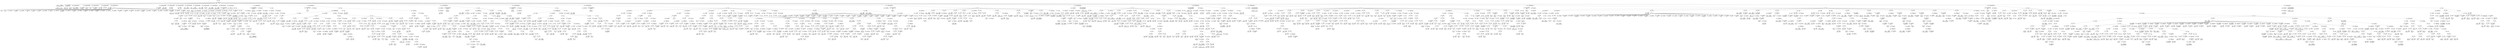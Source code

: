 digraph ast {
node [shape=none];
344068 [label=<<TABLE border='1' cellspacing='0' cellpadding='10' style='rounded' ><TR><TD border='0'>344068</TD><TD border='0'><B>ParameterList</B></TD></TR></TABLE>>];
344068 -> 344067 [weight=2];
344071 [label=<<TABLE border='1' cellspacing='0' cellpadding='10' style='rounded' ><TR><TD border='0'>344071</TD><TD border='0'><B>Variable</B></TD></TR><HR/><TR><TD border='0' cellpadding='5'>(0, 214)</TD><TD border='0' cellpadding='5'>data</TD></TR></TABLE>>];
344070 [label=<<TABLE border='1' cellspacing='0' cellpadding='10' style='rounded' ><TR><TD border='0'>344070</TD><TD border='0'><B>Id</B></TD></TR><HR/><TR><TD border='0' cellpadding='5' colspan='2'>isset</TD></TR></TABLE>>];
344065 [label=<<TABLE border='1' cellspacing='0' cellpadding='10' style='rounded' ><TR><TD border='0'>344065</TD><TD border='0'><B>ReturnValueMethod</B></TD></TR><HR/><TR><TD border='0' cellpadding='5' colspan='2'>amend_customize_save_response</TD></TR></TABLE>>];
344065 -> 344064 [weight=2];
344064 [label=<<TABLE border='1' cellspacing='0' cellpadding='10' style='rounded' ><TR><TD border='0'>344064</TD><TD border='0'><B>Id</B></TD></TR><HR/><TR><TD border='0' cellpadding='5' colspan='2'>amend_customize_save_response</TD></TR></TABLE>>];
344067 [label=<<TABLE border='1' cellspacing='0' cellpadding='10' style='rounded' ><TR><TD border='0'>344067</TD><TD border='0'><B>ValueParameter</B></TD></TR></TABLE>>];
344067 -> 344066 [weight=2];
344066 [label=<<TABLE border='1' cellspacing='0' cellpadding='10' style='rounded' ><TR><TD border='0'>344066</TD><TD border='0'><B>Variable</B></TD></TR><HR/><TR><TD border='0' cellpadding='5'>(0, 214)</TD><TD border='0' cellpadding='5'>data</TD></TR></TABLE>>];
344077 [label=<<TABLE border='1' cellspacing='0' cellpadding='10' style='rounded' ><TR><TD border='0'>344077</TD><TD border='0'><B>Condition</B></TD></TR></TABLE>>];
344077 -> 344076 [weight=2];
344076 [label=<<TABLE border='1' cellspacing='0' cellpadding='10' style='rounded' ><TR><TD border='0'>344076</TD><TD border='0'><B>UnaryOP</B></TD></TR><HR/><TR><TD border='0' cellpadding='5' colspan='2'>!</TD></TR></TABLE>>];
344076 -> 344075 [weight=2];
344079 [label=<<TABLE border='1' cellspacing='0' cellpadding='10' style='rounded' ><TR><TD border='0'>344079</TD><TD border='0'><B>StringLiteral</B></TD></TR><HR/><TR><TD border='0' cellpadding='5' colspan='2'>nav_menu_item_updates</TD></TR></TABLE>>];
344078 [label=<<TABLE border='1' cellspacing='0' cellpadding='10' style='rounded' ><TR><TD border='0'>344078</TD><TD border='0'><B>Variable</B></TD></TR><HR/><TR><TD border='0' cellpadding='5'>(0, 214)</TD><TD border='0' cellpadding='5'>data</TD></TR></TABLE>>];
344073 [label=<<TABLE border='1' cellspacing='0' cellpadding='10' style='rounded' ><TR><TD border='0'>344073</TD><TD border='0'><B>PostfixExpression</B></TD></TR></TABLE>>];
344073 -> 344071 [weight=2];
344073 -> 344072 [weight=2];
344072 [label=<<TABLE border='1' cellspacing='0' cellpadding='10' style='rounded' ><TR><TD border='0'>344072</TD><TD border='0'><B>StringLiteral</B></TD></TR><HR/><TR><TD border='0' cellpadding='5' colspan='2'>nav_menu_item_updates</TD></TR></TABLE>>];
344075 [label=<<TABLE border='1' cellspacing='0' cellpadding='10' style='rounded' ><TR><TD border='0'>344075</TD><TD border='0'><B>FunctionCall</B></TD></TR><HR/><TR><TD border='0' cellpadding='5' colspan='2'>isset</TD></TR></TABLE>>];
344075 -> 344070 [weight=2];
344075 -> 344074 [weight=2];
344074 [label=<<TABLE border='1' cellspacing='0' cellpadding='10' style='rounded' ><TR><TD border='0'>344074</TD><TD border='0'><B>ArgumentList</B></TD></TR></TABLE>>];
344074 -> 344073 [weight=2];
344085 [label=<<TABLE border='1' cellspacing='0' cellpadding='10' style='rounded' ><TR><TD border='0'>344085</TD><TD border='0'><B>StatementBody</B></TD></TR></TABLE>>];
344085 -> 344083 [weight=2];
344084 [label=<<TABLE border='1' cellspacing='0' cellpadding='10' style='rounded' ><TR><TD border='0'>344084</TD><TD border='0'><B>IfThenStatement</B></TD></TR></TABLE>>];
344084 -> 344077 [weight=2];
344084 -> 344085 [weight=2];
344087 [label=<<TABLE border='1' cellspacing='0' cellpadding='10' style='rounded' ><TR><TD border='0'>344087</TD><TD border='0'><B>StringLiteral</B></TD></TR><HR/><TR><TD border='0' cellpadding='5' colspan='2'>nav_menu_item_updates</TD></TR></TABLE>>];
344086 [label=<<TABLE border='1' cellspacing='0' cellpadding='10' style='rounded' ><TR><TD border='0'>344086</TD><TD border='0'><B>Variable</B></TD></TR><HR/><TR><TD border='0' cellpadding='5'>(0, 214)</TD><TD border='0' cellpadding='5'>data</TD></TR></TABLE>>];
344081 [label=<<TABLE border='1' cellspacing='0' cellpadding='10' style='rounded' ><TR><TD border='0'>344081</TD><TD border='0'><B>BinOP</B></TD></TR><HR/><TR><TD border='0' cellpadding='5' colspan='2'>=</TD></TR></TABLE>>];
344081 -> 344080 [weight=2];
344081 -> 344082 [weight=2];
344080 [label=<<TABLE border='1' cellspacing='0' cellpadding='10' style='rounded' ><TR><TD border='0'>344080</TD><TD border='0'><B>PostfixExpression</B></TD></TR></TABLE>>];
344080 -> 344078 [weight=2];
344080 -> 344079 [weight=2];
344083 [label=<<TABLE border='1' cellspacing='0' cellpadding='10' style='rounded' ><TR><TD border='0'>344083</TD><TD border='0'><B>Block</B></TD></TR></TABLE>>];
344083 -> 344081 [weight=2];
344082 [label=<<TABLE border='1' cellspacing='0' cellpadding='10' style='rounded' ><TR><TD border='0'>344082</TD><TD border='0'><B>Array</B></TD></TR></TABLE>>];
344093 [label=<<TABLE border='1' cellspacing='0' cellpadding='10' style='rounded' ><TR><TD border='0'>344093</TD><TD border='0'><B>BinOP</B></TD></TR><HR/><TR><TD border='0' cellpadding='5' colspan='2'>-&gt;</TD></TR></TABLE>>];
344093 -> 344091 [weight=2];
344093 -> 344092 [weight=2];
344092 [label=<<TABLE border='1' cellspacing='0' cellpadding='10' style='rounded' ><TR><TD border='0'>344092</TD><TD border='0'><B>Id</B></TD></TR><HR/><TR><TD border='0' cellpadding='5' colspan='2'>post_id</TD></TR></TABLE>>];
344095 [label=<<TABLE border='1' cellspacing='0' cellpadding='10' style='rounded' ><TR><TD border='0'>344095</TD><TD border='0'><B>Variable</B></TD></TR><HR/><TR><TD border='0' cellpadding='5'>(1433, 6835)</TD><TD border='0' cellpadding='5'>this</TD></TR></TABLE>>];
344094 [label=<<TABLE border='1' cellspacing='0' cellpadding='10' style='rounded' ><TR><TD border='0'>344094</TD><TD border='0'><B>StringLiteral</B></TD></TR><HR/><TR><TD border='0' cellpadding='5' colspan='2'>previous_post_id</TD></TR></TABLE>>];
344089 [label=<<TABLE border='1' cellspacing='0' cellpadding='10' style='rounded' ><TR><TD border='0'>344089</TD><TD border='0'><B>BinOP</B></TD></TR><HR/><TR><TD border='0' cellpadding='5' colspan='2'>=</TD></TR></TABLE>>];
344089 -> 344088 [weight=2];
344089 -> 344118 [weight=2];
344088 [label=<<TABLE border='1' cellspacing='0' cellpadding='10' style='rounded' ><TR><TD border='0'>344088</TD><TD border='0'><B>PostfixExpression</B></TD></TR></TABLE>>];
344088 -> 344086 [weight=2];
344088 -> 344087 [weight=2];
344091 [label=<<TABLE border='1' cellspacing='0' cellpadding='10' style='rounded' ><TR><TD border='0'>344091</TD><TD border='0'><B>Variable</B></TD></TR><HR/><TR><TD border='0' cellpadding='5'>(1433, 6835)</TD><TD border='0' cellpadding='5'>this</TD></TR></TABLE>>];
344090 [label=<<TABLE border='1' cellspacing='0' cellpadding='10' style='rounded' ><TR><TD border='0'>344090</TD><TD border='0'><B>StringLiteral</B></TD></TR><HR/><TR><TD border='0' cellpadding='5' colspan='2'>post_id</TD></TR></TABLE>>];
344101 [label=<<TABLE border='1' cellspacing='0' cellpadding='10' style='rounded' ><TR><TD border='0'>344101</TD><TD border='0'><B>BinOP</B></TD></TR><HR/><TR><TD border='0' cellpadding='5' colspan='2'>-&gt;</TD></TR></TABLE>>];
344101 -> 344099 [weight=2];
344101 -> 344100 [weight=2];
344100 [label=<<TABLE border='1' cellspacing='0' cellpadding='10' style='rounded' ><TR><TD border='0'>344100</TD><TD border='0'><B>Id</B></TD></TR><HR/><TR><TD border='0' cellpadding='5' colspan='2'>update_error</TD></TR></TABLE>>];
344103 [label=<<TABLE border='1' cellspacing='0' cellpadding='10' style='rounded' ><TR><TD border='0'>344103</TD><TD border='0'><B>Variable</B></TD></TR><HR/><TR><TD border='0' cellpadding='5'>(1433, 6835)</TD><TD border='0' cellpadding='5'>this</TD></TR></TABLE>>];
344102 [label=<<TABLE border='1' cellspacing='0' cellpadding='10' style='rounded' ><TR><TD border='0'>344102</TD><TD border='0'><B>Condition</B></TD></TR></TABLE>>];
344102 -> 344101 [weight=2];
344097 [label=<<TABLE border='1' cellspacing='0' cellpadding='10' style='rounded' ><TR><TD border='0'>344097</TD><TD border='0'><B>BinOP</B></TD></TR><HR/><TR><TD border='0' cellpadding='5' colspan='2'>-&gt;</TD></TR></TABLE>>];
344097 -> 344095 [weight=2];
344097 -> 344096 [weight=2];
344096 [label=<<TABLE border='1' cellspacing='0' cellpadding='10' style='rounded' ><TR><TD border='0'>344096</TD><TD border='0'><B>Id</B></TD></TR><HR/><TR><TD border='0' cellpadding='5' colspan='2'>previous_post_id</TD></TR></TABLE>>];
344099 [label=<<TABLE border='1' cellspacing='0' cellpadding='10' style='rounded' ><TR><TD border='0'>344099</TD><TD border='0'><B>Variable</B></TD></TR><HR/><TR><TD border='0' cellpadding='5'>(1433, 6835)</TD><TD border='0' cellpadding='5'>this</TD></TR></TABLE>>];
344098 [label=<<TABLE border='1' cellspacing='0' cellpadding='10' style='rounded' ><TR><TD border='0'>344098</TD><TD border='0'><B>StringLiteral</B></TD></TR><HR/><TR><TD border='0' cellpadding='5' colspan='2'>error</TD></TR></TABLE>>];
344109 [label=<<TABLE border='1' cellspacing='0' cellpadding='10' style='rounded' ><TR><TD border='0'>344109</TD><TD border='0'><B>BinOP</B></TD></TR><HR/><TR><TD border='0' cellpadding='5' colspan='2'>-&gt;</TD></TR></TABLE>>];
344109 -> 344105 [weight=2];
344109 -> 344108 [weight=2];
344108 [label=<<TABLE border='1' cellspacing='0' cellpadding='10' style='rounded' ><TR><TD border='0'>344108</TD><TD border='0'><B>MethodCall</B></TD></TR><HR/><TR><TD border='0' cellpadding='5' colspan='2'>get_error_code</TD></TR></TABLE>>];
344108 -> 344106 [weight=2];
344108 -> 344107 [weight=2];
344111 [label=<<TABLE border='1' cellspacing='0' cellpadding='10' style='rounded' ><TR><TD border='0'>344111</TD><TD border='0'><B>Null</B></TD></TR><HR/><TR><TD border='0' cellpadding='5' colspan='2'>null</TD></TR></TABLE>>];
344110 [label=<<TABLE border='1' cellspacing='0' cellpadding='10' style='rounded' ><TR><TD border='0'>344110</TD><TD border='0'><B>ConditionalTrue</B></TD></TR></TABLE>>];
344110 -> 344109 [weight=2];
344105 [label=<<TABLE border='1' cellspacing='0' cellpadding='10' style='rounded' ><TR><TD border='0'>344105</TD><TD border='0'><B>BinOP</B></TD></TR><HR/><TR><TD border='0' cellpadding='5' colspan='2'>-&gt;</TD></TR></TABLE>>];
344105 -> 344103 [weight=2];
344105 -> 344104 [weight=2];
344104 [label=<<TABLE border='1' cellspacing='0' cellpadding='10' style='rounded' ><TR><TD border='0'>344104</TD><TD border='0'><B>Id</B></TD></TR><HR/><TR><TD border='0' cellpadding='5' colspan='2'>update_error</TD></TR></TABLE>>];
344107 [label=<<TABLE border='1' cellspacing='0' cellpadding='10' style='rounded' ><TR><TD border='0'>344107</TD><TD border='0'><B>ArgumentList</B></TD></TR></TABLE>>];
344106 [label=<<TABLE border='1' cellspacing='0' cellpadding='10' style='rounded' ><TR><TD border='0'>344106</TD><TD border='0'><B>Id</B></TD></TR><HR/><TR><TD border='0' cellpadding='5' colspan='2'>get_error_code</TD></TR></TABLE>>];
344117 [label=<<TABLE border='1' cellspacing='0' cellpadding='10' style='rounded' ><TR><TD border='0'>344117</TD><TD border='0'><B>BinOP</B></TD></TR><HR/><TR><TD border='0' cellpadding='5' colspan='2'>-&gt;</TD></TR></TABLE>>];
344117 -> 344115 [weight=2];
344117 -> 344116 [weight=2];
344116 [label=<<TABLE border='1' cellspacing='0' cellpadding='10' style='rounded' ><TR><TD border='0'>344116</TD><TD border='0'><B>Id</B></TD></TR><HR/><TR><TD border='0' cellpadding='5' colspan='2'>update_status</TD></TR></TABLE>>];
344119 [label=<<TABLE border='1' cellspacing='0' cellpadding='10' style='rounded' ><TR><TD border='0'>344119</TD><TD border='0'><B>Variable</B></TD></TR><HR/><TR><TD border='0' cellpadding='5'>(0, 214)</TD><TD border='0' cellpadding='5'>data</TD></TR></TABLE>>];
344118 [label=<<TABLE border='1' cellspacing='0' cellpadding='10' style='rounded' ><TR><TD border='0'>344118</TD><TD border='0'><B>Array</B></TD></TR></TABLE>>];
344118 -> 344090 [weight=2];
344118 -> 344093 [weight=2];
344118 -> 344094 [weight=2];
344118 -> 344097 [weight=2];
344118 -> 344098 [weight=2];
344118 -> 344113 [weight=2];
344118 -> 344114 [weight=2];
344118 -> 344117 [weight=2];
344113 [label=<<TABLE border='1' cellspacing='0' cellpadding='10' style='rounded' ><TR><TD border='0'>344113</TD><TD border='0'><B>ConditionalExpression</B></TD></TR></TABLE>>];
344113 -> 344102 [weight=2];
344113 -> 344110 [weight=2];
344113 -> 344112 [weight=2];
344112 [label=<<TABLE border='1' cellspacing='0' cellpadding='10' style='rounded' ><TR><TD border='0'>344112</TD><TD border='0'><B>ConditionalFalse</B></TD></TR><HR/><TR><TD border='0' cellpadding='5' colspan='2'>null</TD></TR></TABLE>>];
344112 -> 344111 [weight=2];
344115 [label=<<TABLE border='1' cellspacing='0' cellpadding='10' style='rounded' ><TR><TD border='0'>344115</TD><TD border='0'><B>Variable</B></TD></TR><HR/><TR><TD border='0' cellpadding='5'>(1433, 6835)</TD><TD border='0' cellpadding='5'>this</TD></TR></TABLE>>];
344114 [label=<<TABLE border='1' cellspacing='0' cellpadding='10' style='rounded' ><TR><TD border='0'>344114</TD><TD border='0'><B>StringLiteral</B></TD></TR><HR/><TR><TD border='0' cellpadding='5' colspan='2'>status</TD></TR></TABLE>>];
344124 [label=<<TABLE border='1' cellspacing='0' cellpadding='10' style='rounded' ><TR><TD border='0'>344124</TD><TD border='0'><B>Start</B></TD></TR></TABLE>>];
344124 -> 344123 [weight=2];
344121 [label=<<TABLE border='1' cellspacing='0' cellpadding='10' style='rounded' ><TR><TD border='0'>344121</TD><TD border='0'><B>Block</B></TD></TR></TABLE>>];
344121 -> 344084 [weight=2];
344121 -> 344089 [weight=2];
344121 -> 344120 [weight=2];
344120 [label=<<TABLE border='1' cellspacing='0' cellpadding='10' style='rounded' ><TR><TD border='0'>344120</TD><TD border='0'><B>Return</B></TD></TR></TABLE>>];
344120 -> 344119 [weight=2];
344123 [label=<<TABLE border='1' cellspacing='0' cellpadding='10' style='rounded' ><TR><TD border='0'>344123</TD><TD border='0'><B>ClassStatement</B></TD></TR><HR/><TR><TD border='0' cellpadding='5'>Scope</TD><TD border='0' cellpadding='5'>1433</TD></TR></TABLE>>];
344123 -> 341554 [weight=2];
344123 -> 341556 [weight=2];
344123 -> 341559 [weight=2];
344123 -> 341562 [weight=2];
344123 -> 341565 [weight=2];
344123 -> 341570 [weight=2];
344123 -> 341605 [weight=2];
344123 -> 341608 [weight=2];
344123 -> 341610 [weight=2];
344123 -> 341612 [weight=2];
344123 -> 341614 [weight=2];
344123 -> 341616 [weight=2];
344123 -> 341619 [weight=2];
344123 -> 341621 [weight=2];
344123 -> 341623 [weight=2];
344123 -> 341739 [weight=2];
344123 -> 341765 [weight=2];
344123 -> 341983 [weight=2];
344123 -> 342142 [weight=2];
344123 -> 342250 [weight=2];
344123 -> 342634 [weight=2];
344123 -> 342750 [weight=2];
344123 -> 342932 [weight=2];
344123 -> 343006 [weight=2];
344123 -> 343325 [weight=2];
344123 -> 343597 [weight=2];
344123 -> 344063 [weight=2];
344123 -> 344122 [weight=2];
344122 [label=<<TABLE border='1' cellspacing='0' cellpadding='10' style='rounded' ><TR><TD border='0'>344122</TD><TD border='0'><B>PublicMethodStatement</B></TD></TR></TABLE>>];
344122 -> 344065 [weight=2];
344122 -> 344068 [weight=2];
344122 -> 344121 [weight=2];
341557 [label=<<TABLE border='1' cellspacing='0' cellpadding='10' style='rounded' ><TR><TD border='0'>341557</TD><TD border='0'><B>Id</B></TD></TR><HR/><TR><TD border='0' cellpadding='5' colspan='2'>ID_PATTERN</TD></TR></TABLE>>];
341556 [label=<<TABLE border='1' cellspacing='0' cellpadding='10' style='rounded' ><TR><TD border='0'>341556</TD><TD border='0'><B>ParentClassName</B></TD></TR><HR/><TR><TD border='0' cellpadding='5' colspan='2'>WP_Customize_Setting</TD></TR></TABLE>>];
341556 -> 341555 [weight=2];
341559 [label=<<TABLE border='1' cellspacing='0' cellpadding='10' style='rounded' ><TR><TD border='0'>341559</TD><TD border='0'><B>ConstMemberDeclaration</B></TD></TR></TABLE>>];
341559 -> 341557 [weight=2];
341559 -> 341558 [weight=2];
341558 [label=<<TABLE border='1' cellspacing='0' cellpadding='10' style='rounded' ><TR><TD border='0'>341558</TD><TD border='0'><B>StringLiteral</B></TD></TR><HR/><TR><TD border='0' cellpadding='5' colspan='2'>^nav_menu_item[(?P&lt;id&gt;-?d+)]$</TD></TR></TABLE>>];
341553 [label=<<TABLE border='1' cellspacing='0' cellpadding='10' style='rounded' ><TR><TD border='0'>341553</TD><TD border='0'><B>Id</B></TD></TR><HR/><TR><TD border='0' cellpadding='5' colspan='2'>WP_Customize_Nav_Menu_Item_Setting</TD></TR></TABLE>>];
341555 [label=<<TABLE border='1' cellspacing='0' cellpadding='10' style='rounded' ><TR><TD border='0'>341555</TD><TD border='0'><B>Id</B></TD></TR><HR/><TR><TD border='0' cellpadding='5' colspan='2'>WP_Customize_Setting</TD></TR></TABLE>>];
341554 [label=<<TABLE border='1' cellspacing='0' cellpadding='10' style='rounded' ><TR><TD border='0'>341554</TD><TD border='0'><B>ClassName</B></TD></TR><HR/><TR><TD border='0' cellpadding='5' colspan='2'>WP_Customize_Nav_Menu_Item_Setting</TD></TR></TABLE>>];
341554 -> 341553 [weight=2];
341565 [label=<<TABLE border='1' cellspacing='0' cellpadding='10' style='rounded' ><TR><TD border='0'>341565</TD><TD border='0'><B>ConstMemberDeclaration</B></TD></TR></TABLE>>];
341565 -> 341563 [weight=2];
341565 -> 341564 [weight=2];
341564 [label=<<TABLE border='1' cellspacing='0' cellpadding='10' style='rounded' ><TR><TD border='0'>341564</TD><TD border='0'><B>StringLiteral</B></TD></TR><HR/><TR><TD border='0' cellpadding='5' colspan='2'>nav_menu_item</TD></TR></TABLE>>];
341567 [label=<<TABLE border='1' cellspacing='0' cellpadding='10' style='rounded' ><TR><TD border='0'>341567</TD><TD border='0'><B>Id</B></TD></TR><HR/><TR><TD border='0' cellpadding='5' colspan='2'>self</TD></TR></TABLE>>];
341566 [label=<<TABLE border='1' cellspacing='0' cellpadding='10' style='rounded' ><TR><TD border='0'>341566</TD><TD border='0'><B>Variable</B></TD></TR><HR/><TR><TD border='0' cellpadding='5'>(0, 181)</TD><TD border='0' cellpadding='5'>type</TD></TR></TABLE>>];
341561 [label=<<TABLE border='1' cellspacing='0' cellpadding='10' style='rounded' ><TR><TD border='0'>341561</TD><TD border='0'><B>StringLiteral</B></TD></TR><HR/><TR><TD border='0' cellpadding='5' colspan='2'>nav_menu_item</TD></TR></TABLE>>];
341560 [label=<<TABLE border='1' cellspacing='0' cellpadding='10' style='rounded' ><TR><TD border='0'>341560</TD><TD border='0'><B>Id</B></TD></TR><HR/><TR><TD border='0' cellpadding='5' colspan='2'>POST_TYPE</TD></TR></TABLE>>];
341563 [label=<<TABLE border='1' cellspacing='0' cellpadding='10' style='rounded' ><TR><TD border='0'>341563</TD><TD border='0'><B>Id</B></TD></TR><HR/><TR><TD border='0' cellpadding='5' colspan='2'>TYPE</TD></TR></TABLE>>];
341562 [label=<<TABLE border='1' cellspacing='0' cellpadding='10' style='rounded' ><TR><TD border='0'>341562</TD><TD border='0'><B>ConstMemberDeclaration</B></TD></TR></TABLE>>];
341562 -> 341560 [weight=2];
341562 -> 341561 [weight=2];
341573 [label=<<TABLE border='1' cellspacing='0' cellpadding='10' style='rounded' ><TR><TD border='0'>341573</TD><TD border='0'><B>IntegerLiteral</B></TD></TR><HR/><TR><TD border='0' cellpadding='5' colspan='2'>0</TD></TR></TABLE>>];
341572 [label=<<TABLE border='1' cellspacing='0' cellpadding='10' style='rounded' ><TR><TD border='0'>341572</TD><TD border='0'><B>StringLiteral</B></TD></TR><HR/><TR><TD border='0' cellpadding='5' colspan='2'>object_id</TD></TR></TABLE>>];
341575 [label=<<TABLE border='1' cellspacing='0' cellpadding='10' style='rounded' ><TR><TD border='0'>341575</TD><TD border='0'><B>StringLiteral</B></TD></TR><HR/><TR><TD border='0' cellpadding='5' colspan='2'></TD></TR></TABLE>>];
341574 [label=<<TABLE border='1' cellspacing='0' cellpadding='10' style='rounded' ><TR><TD border='0'>341574</TD><TD border='0'><B>StringLiteral</B></TD></TR><HR/><TR><TD border='0' cellpadding='5' colspan='2'>object</TD></TR></TABLE>>];
341569 [label=<<TABLE border='1' cellspacing='0' cellpadding='10' style='rounded' ><TR><TD border='0'>341569</TD><TD border='0'><B>BinOP</B></TD></TR><HR/><TR><TD border='0' cellpadding='5' colspan='2'>::</TD></TR></TABLE>>];
341569 -> 341567 [weight=2];
341569 -> 341568 [weight=2];
341568 [label=<<TABLE border='1' cellspacing='0' cellpadding='10' style='rounded' ><TR><TD border='0'>341568</TD><TD border='0'><B>Id</B></TD></TR><HR/><TR><TD border='0' cellpadding='5' colspan='2'>TYPE</TD></TR></TABLE>>];
341571 [label=<<TABLE border='1' cellspacing='0' cellpadding='10' style='rounded' ><TR><TD border='0'>341571</TD><TD border='0'><B>Variable</B></TD></TR><HR/><TR><TD border='0' cellpadding='5'>(0, 3730)</TD><TD border='0' cellpadding='5'>default</TD></TR></TABLE>>];
341570 [label=<<TABLE border='1' cellspacing='0' cellpadding='10' style='rounded' ><TR><TD border='0'>341570</TD><TD border='0'><B>PublicMemberDeclaration</B></TD></TR></TABLE>>];
341570 -> 341566 [weight=2];
341570 -> 341569 [weight=2];
341581 [label=<<TABLE border='1' cellspacing='0' cellpadding='10' style='rounded' ><TR><TD border='0'>341581</TD><TD border='0'><B>StringLiteral</B></TD></TR><HR/><TR><TD border='0' cellpadding='5' colspan='2'>custom</TD></TR></TABLE>>];
341580 [label=<<TABLE border='1' cellspacing='0' cellpadding='10' style='rounded' ><TR><TD border='0'>341580</TD><TD border='0'><B>StringLiteral</B></TD></TR><HR/><TR><TD border='0' cellpadding='5' colspan='2'>type</TD></TR></TABLE>>];
341583 [label=<<TABLE border='1' cellspacing='0' cellpadding='10' style='rounded' ><TR><TD border='0'>341583</TD><TD border='0'><B>StringLiteral</B></TD></TR><HR/><TR><TD border='0' cellpadding='5' colspan='2'></TD></TR></TABLE>>];
341582 [label=<<TABLE border='1' cellspacing='0' cellpadding='10' style='rounded' ><TR><TD border='0'>341582</TD><TD border='0'><B>StringLiteral</B></TD></TR><HR/><TR><TD border='0' cellpadding='5' colspan='2'>title</TD></TR></TABLE>>];
341577 [label=<<TABLE border='1' cellspacing='0' cellpadding='10' style='rounded' ><TR><TD border='0'>341577</TD><TD border='0'><B>IntegerLiteral</B></TD></TR><HR/><TR><TD border='0' cellpadding='5' colspan='2'>0</TD></TR></TABLE>>];
341576 [label=<<TABLE border='1' cellspacing='0' cellpadding='10' style='rounded' ><TR><TD border='0'>341576</TD><TD border='0'><B>StringLiteral</B></TD></TR><HR/><TR><TD border='0' cellpadding='5' colspan='2'>menu_item_parent</TD></TR></TABLE>>];
341579 [label=<<TABLE border='1' cellspacing='0' cellpadding='10' style='rounded' ><TR><TD border='0'>341579</TD><TD border='0'><B>IntegerLiteral</B></TD></TR><HR/><TR><TD border='0' cellpadding='5' colspan='2'>0</TD></TR></TABLE>>];
341578 [label=<<TABLE border='1' cellspacing='0' cellpadding='10' style='rounded' ><TR><TD border='0'>341578</TD><TD border='0'><B>StringLiteral</B></TD></TR><HR/><TR><TD border='0' cellpadding='5' colspan='2'>position</TD></TR></TABLE>>];
341589 [label=<<TABLE border='1' cellspacing='0' cellpadding='10' style='rounded' ><TR><TD border='0'>341589</TD><TD border='0'><B>StringLiteral</B></TD></TR><HR/><TR><TD border='0' cellpadding='5' colspan='2'></TD></TR></TABLE>>];
341588 [label=<<TABLE border='1' cellspacing='0' cellpadding='10' style='rounded' ><TR><TD border='0'>341588</TD><TD border='0'><B>StringLiteral</B></TD></TR><HR/><TR><TD border='0' cellpadding='5' colspan='2'>attr_title</TD></TR></TABLE>>];
341591 [label=<<TABLE border='1' cellspacing='0' cellpadding='10' style='rounded' ><TR><TD border='0'>341591</TD><TD border='0'><B>StringLiteral</B></TD></TR><HR/><TR><TD border='0' cellpadding='5' colspan='2'></TD></TR></TABLE>>];
341590 [label=<<TABLE border='1' cellspacing='0' cellpadding='10' style='rounded' ><TR><TD border='0'>341590</TD><TD border='0'><B>StringLiteral</B></TD></TR><HR/><TR><TD border='0' cellpadding='5' colspan='2'>description</TD></TR></TABLE>>];
341585 [label=<<TABLE border='1' cellspacing='0' cellpadding='10' style='rounded' ><TR><TD border='0'>341585</TD><TD border='0'><B>StringLiteral</B></TD></TR><HR/><TR><TD border='0' cellpadding='5' colspan='2'></TD></TR></TABLE>>];
341584 [label=<<TABLE border='1' cellspacing='0' cellpadding='10' style='rounded' ><TR><TD border='0'>341584</TD><TD border='0'><B>StringLiteral</B></TD></TR><HR/><TR><TD border='0' cellpadding='5' colspan='2'>url</TD></TR></TABLE>>];
341587 [label=<<TABLE border='1' cellspacing='0' cellpadding='10' style='rounded' ><TR><TD border='0'>341587</TD><TD border='0'><B>StringLiteral</B></TD></TR><HR/><TR><TD border='0' cellpadding='5' colspan='2'></TD></TR></TABLE>>];
341586 [label=<<TABLE border='1' cellspacing='0' cellpadding='10' style='rounded' ><TR><TD border='0'>341586</TD><TD border='0'><B>StringLiteral</B></TD></TR><HR/><TR><TD border='0' cellpadding='5' colspan='2'>target</TD></TR></TABLE>>];
341597 [label=<<TABLE border='1' cellspacing='0' cellpadding='10' style='rounded' ><TR><TD border='0'>341597</TD><TD border='0'><B>StringLiteral</B></TD></TR><HR/><TR><TD border='0' cellpadding='5' colspan='2'>publish</TD></TR></TABLE>>];
341596 [label=<<TABLE border='1' cellspacing='0' cellpadding='10' style='rounded' ><TR><TD border='0'>341596</TD><TD border='0'><B>StringLiteral</B></TD></TR><HR/><TR><TD border='0' cellpadding='5' colspan='2'>status</TD></TR></TABLE>>];
341599 [label=<<TABLE border='1' cellspacing='0' cellpadding='10' style='rounded' ><TR><TD border='0'>341599</TD><TD border='0'><B>StringLiteral</B></TD></TR><HR/><TR><TD border='0' cellpadding='5' colspan='2'></TD></TR></TABLE>>];
341598 [label=<<TABLE border='1' cellspacing='0' cellpadding='10' style='rounded' ><TR><TD border='0'>341598</TD><TD border='0'><B>StringLiteral</B></TD></TR><HR/><TR><TD border='0' cellpadding='5' colspan='2'>original_title</TD></TR></TABLE>>];
341593 [label=<<TABLE border='1' cellspacing='0' cellpadding='10' style='rounded' ><TR><TD border='0'>341593</TD><TD border='0'><B>StringLiteral</B></TD></TR><HR/><TR><TD border='0' cellpadding='5' colspan='2'></TD></TR></TABLE>>];
341592 [label=<<TABLE border='1' cellspacing='0' cellpadding='10' style='rounded' ><TR><TD border='0'>341592</TD><TD border='0'><B>StringLiteral</B></TD></TR><HR/><TR><TD border='0' cellpadding='5' colspan='2'>classes</TD></TR></TABLE>>];
341595 [label=<<TABLE border='1' cellspacing='0' cellpadding='10' style='rounded' ><TR><TD border='0'>341595</TD><TD border='0'><B>StringLiteral</B></TD></TR><HR/><TR><TD border='0' cellpadding='5' colspan='2'></TD></TR></TABLE>>];
341594 [label=<<TABLE border='1' cellspacing='0' cellpadding='10' style='rounded' ><TR><TD border='0'>341594</TD><TD border='0'><B>StringLiteral</B></TD></TR><HR/><TR><TD border='0' cellpadding='5' colspan='2'>xfn</TD></TR></TABLE>>];
341605 [label=<<TABLE border='1' cellspacing='0' cellpadding='10' style='rounded' ><TR><TD border='0'>341605</TD><TD border='0'><B>PublicMemberDeclaration</B></TD></TR></TABLE>>];
341605 -> 341571 [weight=2];
341605 -> 341604 [weight=2];
341604 [label=<<TABLE border='1' cellspacing='0' cellpadding='10' style='rounded' ><TR><TD border='0'>341604</TD><TD border='0'><B>Array</B></TD></TR></TABLE>>];
341604 -> 341572 [weight=2];
341604 -> 341573 [weight=2];
341604 -> 341574 [weight=2];
341604 -> 341575 [weight=2];
341604 -> 341576 [weight=2];
341604 -> 341577 [weight=2];
341604 -> 341578 [weight=2];
341604 -> 341579 [weight=2];
341604 -> 341580 [weight=2];
341604 -> 341581 [weight=2];
341604 -> 341582 [weight=2];
341604 -> 341583 [weight=2];
341604 -> 341584 [weight=2];
341604 -> 341585 [weight=2];
341604 -> 341586 [weight=2];
341604 -> 341587 [weight=2];
341604 -> 341588 [weight=2];
341604 -> 341589 [weight=2];
341604 -> 341590 [weight=2];
341604 -> 341591 [weight=2];
341604 -> 341592 [weight=2];
341604 -> 341593 [weight=2];
341604 -> 341594 [weight=2];
341604 -> 341595 [weight=2];
341604 -> 341596 [weight=2];
341604 -> 341597 [weight=2];
341604 -> 341598 [weight=2];
341604 -> 341599 [weight=2];
341604 -> 341600 [weight=2];
341604 -> 341601 [weight=2];
341604 -> 341602 [weight=2];
341604 -> 341603 [weight=2];
341607 [label=<<TABLE border='1' cellspacing='0' cellpadding='10' style='rounded' ><TR><TD border='0'>341607</TD><TD border='0'><B>StringLiteral</B></TD></TR><HR/><TR><TD border='0' cellpadding='5' colspan='2'>refresh</TD></TR></TABLE>>];
341606 [label=<<TABLE border='1' cellspacing='0' cellpadding='10' style='rounded' ><TR><TD border='0'>341606</TD><TD border='0'><B>Variable</B></TD></TR><HR/><TR><TD border='0' cellpadding='5'>(1433, 6828)</TD><TD border='0' cellpadding='5'>transport</TD></TR></TABLE>>];
341601 [label=<<TABLE border='1' cellspacing='0' cellpadding='10' style='rounded' ><TR><TD border='0'>341601</TD><TD border='0'><B>IntegerLiteral</B></TD></TR><HR/><TR><TD border='0' cellpadding='5' colspan='2'>0</TD></TR></TABLE>>];
341600 [label=<<TABLE border='1' cellspacing='0' cellpadding='10' style='rounded' ><TR><TD border='0'>341600</TD><TD border='0'><B>StringLiteral</B></TD></TR><HR/><TR><TD border='0' cellpadding='5' colspan='2'>nav_menu_term_id</TD></TR></TABLE>>];
341603 [label=<<TABLE border='1' cellspacing='0' cellpadding='10' style='rounded' ><TR><TD border='0'>341603</TD><TD border='0'><B>False</B></TD></TR><HR/><TR><TD border='0' cellpadding='5' colspan='2'>false</TD></TR></TABLE>>];
341602 [label=<<TABLE border='1' cellspacing='0' cellpadding='10' style='rounded' ><TR><TD border='0'>341602</TD><TD border='0'><B>StringLiteral</B></TD></TR><HR/><TR><TD border='0' cellpadding='5' colspan='2'>_invalid</TD></TR></TABLE>>];
341613 [label=<<TABLE border='1' cellspacing='0' cellpadding='10' style='rounded' ><TR><TD border='0'>341613</TD><TD border='0'><B>Variable</B></TD></TR><HR/><TR><TD border='0' cellpadding='5'>(1433, 6829)</TD><TD border='0' cellpadding='5'>previous_post_id</TD></TR></TABLE>>];
341612 [label=<<TABLE border='1' cellspacing='0' cellpadding='10' style='rounded' ><TR><TD border='0'>341612</TD><TD border='0'><B>ProtectedMemberDeclaration</B></TD></TR></TABLE>>];
341612 -> 341611 [weight=2];
341615 [label=<<TABLE border='1' cellspacing='0' cellpadding='10' style='rounded' ><TR><TD border='0'>341615</TD><TD border='0'><B>Variable</B></TD></TR><HR/><TR><TD border='0' cellpadding='5'>(1433, 6830)</TD><TD border='0' cellpadding='5'>original_nav_menu_term_id</TD></TR></TABLE>>];
341614 [label=<<TABLE border='1' cellspacing='0' cellpadding='10' style='rounded' ><TR><TD border='0'>341614</TD><TD border='0'><B>PublicMemberDeclaration</B></TD></TR></TABLE>>];
341614 -> 341613 [weight=2];
341609 [label=<<TABLE border='1' cellspacing='0' cellpadding='10' style='rounded' ><TR><TD border='0'>341609</TD><TD border='0'><B>Variable</B></TD></TR><HR/><TR><TD border='0' cellpadding='5'>(0, 176)</TD><TD border='0' cellpadding='5'>post_id</TD></TR></TABLE>>];
341608 [label=<<TABLE border='1' cellspacing='0' cellpadding='10' style='rounded' ><TR><TD border='0'>341608</TD><TD border='0'><B>PublicMemberDeclaration</B></TD></TR></TABLE>>];
341608 -> 341606 [weight=2];
341608 -> 341607 [weight=2];
341611 [label=<<TABLE border='1' cellspacing='0' cellpadding='10' style='rounded' ><TR><TD border='0'>341611</TD><TD border='0'><B>Variable</B></TD></TR><HR/><TR><TD border='0' cellpadding='5'>(0, 3800)</TD><TD border='0' cellpadding='5'>value</TD></TR></TABLE>>];
341610 [label=<<TABLE border='1' cellspacing='0' cellpadding='10' style='rounded' ><TR><TD border='0'>341610</TD><TD border='0'><B>PublicMemberDeclaration</B></TD></TR></TABLE>>];
341610 -> 341609 [weight=2];
341621 [label=<<TABLE border='1' cellspacing='0' cellpadding='10' style='rounded' ><TR><TD border='0'>341621</TD><TD border='0'><B>PublicMemberDeclaration</B></TD></TR></TABLE>>];
341621 -> 341620 [weight=2];
341620 [label=<<TABLE border='1' cellspacing='0' cellpadding='10' style='rounded' ><TR><TD border='0'>341620</TD><TD border='0'><B>Variable</B></TD></TR><HR/><TR><TD border='0' cellpadding='5'>(1433, 6832)</TD><TD border='0' cellpadding='5'>update_status</TD></TR></TABLE>>];
341623 [label=<<TABLE border='1' cellspacing='0' cellpadding='10' style='rounded' ><TR><TD border='0'>341623</TD><TD border='0'><B>PublicMemberDeclaration</B></TD></TR></TABLE>>];
341623 -> 341622 [weight=2];
341622 [label=<<TABLE border='1' cellspacing='0' cellpadding='10' style='rounded' ><TR><TD border='0'>341622</TD><TD border='0'><B>Variable</B></TD></TR><HR/><TR><TD border='0' cellpadding='5'>(1433, 6833)</TD><TD border='0' cellpadding='5'>update_error</TD></TR></TABLE>>];
341617 [label=<<TABLE border='1' cellspacing='0' cellpadding='10' style='rounded' ><TR><TD border='0'>341617</TD><TD border='0'><B>Variable</B></TD></TR><HR/><TR><TD border='0' cellpadding='5'>(1433, 6831)</TD><TD border='0' cellpadding='5'>is_updated</TD></TR></TABLE>>];
341616 [label=<<TABLE border='1' cellspacing='0' cellpadding='10' style='rounded' ><TR><TD border='0'>341616</TD><TD border='0'><B>PublicMemberDeclaration</B></TD></TR></TABLE>>];
341616 -> 341615 [weight=2];
341619 [label=<<TABLE border='1' cellspacing='0' cellpadding='10' style='rounded' ><TR><TD border='0'>341619</TD><TD border='0'><B>ProtectedMemberDeclaration</B></TD></TR></TABLE>>];
341619 -> 341617 [weight=2];
341619 -> 341618 [weight=2];
341618 [label=<<TABLE border='1' cellspacing='0' cellpadding='10' style='rounded' ><TR><TD border='0'>341618</TD><TD border='0'><B>False</B></TD></TR><HR/><TR><TD border='0' cellpadding='5' colspan='2'>false</TD></TR></TABLE>>];
341629 [label=<<TABLE border='1' cellspacing='0' cellpadding='10' style='rounded' ><TR><TD border='0'>341629</TD><TD border='0'><B>Variable</B></TD></TR><HR/><TR><TD border='0' cellpadding='5'>(0, 831)</TD><TD border='0' cellpadding='5'>id</TD></TR></TABLE>>];
341628 [label=<<TABLE border='1' cellspacing='0' cellpadding='10' style='rounded' ><TR><TD border='0'>341628</TD><TD border='0'><B>TypedValueParameter</B></TD></TR></TABLE>>];
341628 -> 341626 [weight=2];
341628 -> 341627 [weight=2];
341631 [label=<<TABLE border='1' cellspacing='0' cellpadding='10' style='rounded' ><TR><TD border='0'>341631</TD><TD border='0'><B>Variable</B></TD></TR><HR/><TR><TD border='0' cellpadding='5'>(0, 2197)</TD><TD border='0' cellpadding='5'>args</TD></TR></TABLE>>];
341630 [label=<<TABLE border='1' cellspacing='0' cellpadding='10' style='rounded' ><TR><TD border='0'>341630</TD><TD border='0'><B>ValueParameter</B></TD></TR></TABLE>>];
341630 -> 341629 [weight=2];
341625 [label=<<TABLE border='1' cellspacing='0' cellpadding='10' style='rounded' ><TR><TD border='0'>341625</TD><TD border='0'><B>ReturnValueMethod</B></TD></TR><HR/><TR><TD border='0' cellpadding='5' colspan='2'>__construct</TD></TR></TABLE>>];
341625 -> 341624 [weight=2];
341624 [label=<<TABLE border='1' cellspacing='0' cellpadding='10' style='rounded' ><TR><TD border='0'>341624</TD><TD border='0'><B>Id</B></TD></TR><HR/><TR><TD border='0' cellpadding='5' colspan='2'>__construct</TD></TR></TABLE>>];
341627 [label=<<TABLE border='1' cellspacing='0' cellpadding='10' style='rounded' ><TR><TD border='0'>341627</TD><TD border='0'><B>Variable</B></TD></TR><HR/><TR><TD border='0' cellpadding='5'>(1433, 6834)</TD><TD border='0' cellpadding='5'>manager</TD></TR></TABLE>>];
341626 [label=<<TABLE border='1' cellspacing='0' cellpadding='10' style='rounded' ><TR><TD border='0'>341626</TD><TD border='0'><B>Id</B></TD></TR><HR/><TR><TD border='0' cellpadding='5' colspan='2'>WP_Customize_Manager</TD></TR></TABLE>>];
341637 [label=<<TABLE border='1' cellspacing='0' cellpadding='10' style='rounded' ><TR><TD border='0'>341637</TD><TD border='0'><B>Id</B></TD></TR><HR/><TR><TD border='0' cellpadding='5' colspan='2'>nav_menus</TD></TR></TABLE>>];
341636 [label=<<TABLE border='1' cellspacing='0' cellpadding='10' style='rounded' ><TR><TD border='0'>341636</TD><TD border='0'><B>Variable</B></TD></TR><HR/><TR><TD border='0' cellpadding='5'>(1433, 6834)</TD><TD border='0' cellpadding='5'>manager</TD></TR></TABLE>>];
341639 [label=<<TABLE border='1' cellspacing='0' cellpadding='10' style='rounded' ><TR><TD border='0'>341639</TD><TD border='0'><B>ArgumentList</B></TD></TR></TABLE>>];
341639 -> 341638 [weight=2];
341638 [label=<<TABLE border='1' cellspacing='0' cellpadding='10' style='rounded' ><TR><TD border='0'>341638</TD><TD border='0'><B>BinOP</B></TD></TR><HR/><TR><TD border='0' cellpadding='5' colspan='2'>-&gt;</TD></TR></TABLE>>];
341638 -> 341636 [weight=2];
341638 -> 341637 [weight=2];
341633 [label=<<TABLE border='1' cellspacing='0' cellpadding='10' style='rounded' ><TR><TD border='0'>341633</TD><TD border='0'><B>OptValueParameter</B></TD></TR></TABLE>>];
341633 -> 341631 [weight=2];
341633 -> 341632 [weight=2];
341632 [label=<<TABLE border='1' cellspacing='0' cellpadding='10' style='rounded' ><TR><TD border='0'>341632</TD><TD border='0'><B>Array</B></TD></TR></TABLE>>];
341635 [label=<<TABLE border='1' cellspacing='0' cellpadding='10' style='rounded' ><TR><TD border='0'>341635</TD><TD border='0'><B>Id</B></TD></TR><HR/><TR><TD border='0' cellpadding='5' colspan='2'>empty</TD></TR></TABLE>>];
341634 [label=<<TABLE border='1' cellspacing='0' cellpadding='10' style='rounded' ><TR><TD border='0'>341634</TD><TD border='0'><B>ParameterList</B></TD></TR></TABLE>>];
341634 -> 341628 [weight=2];
341634 -> 341630 [weight=2];
341634 -> 341633 [weight=2];
341645 [label=<<TABLE border='1' cellspacing='0' cellpadding='10' style='rounded' ><TR><TD border='0'>341645</TD><TD border='0'><B>FunctionCall</B></TD></TR><HR/><TR><TD border='0' cellpadding='5' colspan='2'>Exception</TD></TR></TABLE>>];
341645 -> 341642 [weight=2];
341645 -> 341644 [weight=2];
341644 [label=<<TABLE border='1' cellspacing='0' cellpadding='10' style='rounded' ><TR><TD border='0'>341644</TD><TD border='0'><B>ArgumentList</B></TD></TR></TABLE>>];
341644 -> 341643 [weight=2];
341647 [label=<<TABLE border='1' cellspacing='0' cellpadding='10' style='rounded' ><TR><TD border='0'>341647</TD><TD border='0'><B>Throw</B></TD></TR></TABLE>>];
341647 -> 341646 [weight=2];
341646 [label=<<TABLE border='1' cellspacing='0' cellpadding='10' style='rounded' ><TR><TD border='0'>341646</TD><TD border='0'><B>ClassInstanciation</B></TD></TR></TABLE>>];
341646 -> 341645 [weight=2];
341641 [label=<<TABLE border='1' cellspacing='0' cellpadding='10' style='rounded' ><TR><TD border='0'>341641</TD><TD border='0'><B>Condition</B></TD></TR></TABLE>>];
341641 -> 341640 [weight=2];
341640 [label=<<TABLE border='1' cellspacing='0' cellpadding='10' style='rounded' ><TR><TD border='0'>341640</TD><TD border='0'><B>FunctionCall</B></TD></TR><HR/><TR><TD border='0' cellpadding='5' colspan='2'>empty</TD></TR></TABLE>>];
341640 -> 341635 [weight=2];
341640 -> 341639 [weight=2];
341643 [label=<<TABLE border='1' cellspacing='0' cellpadding='10' style='rounded' ><TR><TD border='0'>341643</TD><TD border='0'><B>StringLiteral</B></TD></TR><HR/><TR><TD border='0' cellpadding='5' colspan='2'>Expected WP_Customize_Manager::$nav_m...</TD></TR></TABLE>>];
341642 [label=<<TABLE border='1' cellspacing='0' cellpadding='10' style='rounded' ><TR><TD border='0'>341642</TD><TD border='0'><B>Id</B></TD></TR><HR/><TR><TD border='0' cellpadding='5' colspan='2'>Exception</TD></TR></TABLE>>];
341653 [label=<<TABLE border='1' cellspacing='0' cellpadding='10' style='rounded' ><TR><TD border='0'>341653</TD><TD border='0'><B>Id</B></TD></TR><HR/><TR><TD border='0' cellpadding='5' colspan='2'>self</TD></TR></TABLE>>];
341652 [label=<<TABLE border='1' cellspacing='0' cellpadding='10' style='rounded' ><TR><TD border='0'>341652</TD><TD border='0'><B>Id</B></TD></TR><HR/><TR><TD border='0' cellpadding='5' colspan='2'>preg_match</TD></TR></TABLE>>];
341655 [label=<<TABLE border='1' cellspacing='0' cellpadding='10' style='rounded' ><TR><TD border='0'>341655</TD><TD border='0'><B>BinOP</B></TD></TR><HR/><TR><TD border='0' cellpadding='5' colspan='2'>::</TD></TR></TABLE>>];
341655 -> 341653 [weight=2];
341655 -> 341654 [weight=2];
341654 [label=<<TABLE border='1' cellspacing='0' cellpadding='10' style='rounded' ><TR><TD border='0'>341654</TD><TD border='0'><B>Id</B></TD></TR><HR/><TR><TD border='0' cellpadding='5' colspan='2'>ID_PATTERN</TD></TR></TABLE>>];
341649 [label=<<TABLE border='1' cellspacing='0' cellpadding='10' style='rounded' ><TR><TD border='0'>341649</TD><TD border='0'><B>IfThenStatement</B></TD></TR></TABLE>>];
341649 -> 341641 [weight=2];
341649 -> 341650 [weight=2];
341648 [label=<<TABLE border='1' cellspacing='0' cellpadding='10' style='rounded' ><TR><TD border='0'>341648</TD><TD border='0'><B>Block</B></TD></TR></TABLE>>];
341648 -> 341647 [weight=2];
341650 [label=<<TABLE border='1' cellspacing='0' cellpadding='10' style='rounded' ><TR><TD border='0'>341650</TD><TD border='0'><B>StatementBody</B></TD></TR></TABLE>>];
341650 -> 341648 [weight=2];
341661 [label=<<TABLE border='1' cellspacing='0' cellpadding='10' style='rounded' ><TR><TD border='0'>341661</TD><TD border='0'><B>Condition</B></TD></TR></TABLE>>];
341661 -> 341660 [weight=2];
341660 [label=<<TABLE border='1' cellspacing='0' cellpadding='10' style='rounded' ><TR><TD border='0'>341660</TD><TD border='0'><B>UnaryOP</B></TD></TR><HR/><TR><TD border='0' cellpadding='5' colspan='2'>!</TD></TR></TABLE>>];
341660 -> 341659 [weight=2];
341663 [label=<<TABLE border='1' cellspacing='0' cellpadding='10' style='rounded' ><TR><TD border='0'>341663</TD><TD border='0'><B>StringExpression</B></TD></TR><HR/><TR><TD border='0' cellpadding='5' colspan='2'>Illegal widget setting ID: $id</TD></TR></TABLE>>];
341662 [label=<<TABLE border='1' cellspacing='0' cellpadding='10' style='rounded' ><TR><TD border='0'>341662</TD><TD border='0'><B>Id</B></TD></TR><HR/><TR><TD border='0' cellpadding='5' colspan='2'>Exception</TD></TR></TABLE>>];
341657 [label=<<TABLE border='1' cellspacing='0' cellpadding='10' style='rounded' ><TR><TD border='0'>341657</TD><TD border='0'><B>Variable</B></TD></TR><HR/><TR><TD border='0' cellpadding='5'>(0, 2149)</TD><TD border='0' cellpadding='5'>matches</TD></TR></TABLE>>];
341656 [label=<<TABLE border='1' cellspacing='0' cellpadding='10' style='rounded' ><TR><TD border='0'>341656</TD><TD border='0'><B>Variable</B></TD></TR><HR/><TR><TD border='0' cellpadding='5'>(0, 831)</TD><TD border='0' cellpadding='5'>id</TD></TR></TABLE>>];
341659 [label=<<TABLE border='1' cellspacing='0' cellpadding='10' style='rounded' ><TR><TD border='0'>341659</TD><TD border='0'><B>FunctionCall</B></TD></TR><HR/><TR><TD border='0' cellpadding='5' colspan='2'>preg_match</TD></TR></TABLE>>];
341659 -> 341652 [weight=2];
341659 -> 341658 [weight=2];
341658 [label=<<TABLE border='1' cellspacing='0' cellpadding='10' style='rounded' ><TR><TD border='0'>341658</TD><TD border='0'><B>ArgumentList</B></TD></TR></TABLE>>];
341658 -> 341655 [weight=2];
341658 -> 341656 [weight=2];
341658 -> 341657 [weight=2];
341669 [label=<<TABLE border='1' cellspacing='0' cellpadding='10' style='rounded' ><TR><TD border='0'>341669</TD><TD border='0'><B>IfThenStatement</B></TD></TR></TABLE>>];
341669 -> 341661 [weight=2];
341669 -> 341670 [weight=2];
341668 [label=<<TABLE border='1' cellspacing='0' cellpadding='10' style='rounded' ><TR><TD border='0'>341668</TD><TD border='0'><B>Block</B></TD></TR></TABLE>>];
341668 -> 341667 [weight=2];
341671 [label=<<TABLE border='1' cellspacing='0' cellpadding='10' style='rounded' ><TR><TD border='0'>341671</TD><TD border='0'><B>Variable</B></TD></TR><HR/><TR><TD border='0' cellpadding='5'>(1433, 6835)</TD><TD border='0' cellpadding='5'>this</TD></TR></TABLE>>];
341670 [label=<<TABLE border='1' cellspacing='0' cellpadding='10' style='rounded' ><TR><TD border='0'>341670</TD><TD border='0'><B>StatementBody</B></TD></TR></TABLE>>];
341670 -> 341668 [weight=2];
341665 [label=<<TABLE border='1' cellspacing='0' cellpadding='10' style='rounded' ><TR><TD border='0'>341665</TD><TD border='0'><B>FunctionCall</B></TD></TR><HR/><TR><TD border='0' cellpadding='5' colspan='2'>Exception</TD></TR></TABLE>>];
341665 -> 341662 [weight=2];
341665 -> 341664 [weight=2];
341664 [label=<<TABLE border='1' cellspacing='0' cellpadding='10' style='rounded' ><TR><TD border='0'>341664</TD><TD border='0'><B>ArgumentList</B></TD></TR></TABLE>>];
341664 -> 341663 [weight=2];
341667 [label=<<TABLE border='1' cellspacing='0' cellpadding='10' style='rounded' ><TR><TD border='0'>341667</TD><TD border='0'><B>Throw</B></TD></TR></TABLE>>];
341667 -> 341666 [weight=2];
341666 [label=<<TABLE border='1' cellspacing='0' cellpadding='10' style='rounded' ><TR><TD border='0'>341666</TD><TD border='0'><B>ClassInstanciation</B></TD></TR></TABLE>>];
341666 -> 341665 [weight=2];
341677 [label=<<TABLE border='1' cellspacing='0' cellpadding='10' style='rounded' ><TR><TD border='0'>341677</TD><TD border='0'><B>StringLiteral</B></TD></TR><HR/><TR><TD border='0' cellpadding='5' colspan='2'>id</TD></TR></TABLE>>];
341676 [label=<<TABLE border='1' cellspacing='0' cellpadding='10' style='rounded' ><TR><TD border='0'>341676</TD><TD border='0'><B>Variable</B></TD></TR><HR/><TR><TD border='0' cellpadding='5'>(0, 2149)</TD><TD border='0' cellpadding='5'>matches</TD></TR></TABLE>>];
341679 [label=<<TABLE border='1' cellspacing='0' cellpadding='10' style='rounded' ><TR><TD border='0'>341679</TD><TD border='0'><B>ArgumentList</B></TD></TR></TABLE>>];
341679 -> 341678 [weight=2];
341678 [label=<<TABLE border='1' cellspacing='0' cellpadding='10' style='rounded' ><TR><TD border='0'>341678</TD><TD border='0'><B>PostfixExpression</B></TD></TR></TABLE>>];
341678 -> 341676 [weight=2];
341678 -> 341677 [weight=2];
341673 [label=<<TABLE border='1' cellspacing='0' cellpadding='10' style='rounded' ><TR><TD border='0'>341673</TD><TD border='0'><B>BinOP</B></TD></TR><HR/><TR><TD border='0' cellpadding='5' colspan='2'>-&gt;</TD></TR></TABLE>>];
341673 -> 341671 [weight=2];
341673 -> 341672 [weight=2];
341672 [label=<<TABLE border='1' cellspacing='0' cellpadding='10' style='rounded' ><TR><TD border='0'>341672</TD><TD border='0'><B>Id</B></TD></TR><HR/><TR><TD border='0' cellpadding='5' colspan='2'>post_id</TD></TR></TABLE>>];
341675 [label=<<TABLE border='1' cellspacing='0' cellpadding='10' style='rounded' ><TR><TD border='0'>341675</TD><TD border='0'><B>Id</B></TD></TR><HR/><TR><TD border='0' cellpadding='5' colspan='2'>intval</TD></TR></TABLE>>];
341674 [label=<<TABLE border='1' cellspacing='0' cellpadding='10' style='rounded' ><TR><TD border='0'>341674</TD><TD border='0'><B>BinOP</B></TD></TR><HR/><TR><TD border='0' cellpadding='5' colspan='2'>=</TD></TR></TABLE>>];
341674 -> 341673 [weight=2];
341674 -> 341680 [weight=2];
341685 [label=<<TABLE border='1' cellspacing='0' cellpadding='10' style='rounded' ><TR><TD border='0'>341685</TD><TD border='0'><B>Array</B></TD></TR></TABLE>>];
341685 -> 341683 [weight=2];
341685 -> 341684 [weight=2];
341684 [label=<<TABLE border='1' cellspacing='0' cellpadding='10' style='rounded' ><TR><TD border='0'>341684</TD><TD border='0'><B>StringLiteral</B></TD></TR><HR/><TR><TD border='0' cellpadding='5' colspan='2'>flush_cached_value</TD></TR></TABLE>>];
341687 [label=<<TABLE border='1' cellspacing='0' cellpadding='10' style='rounded' ><TR><TD border='0'>341687</TD><TD border='0'><B>IntegerLiteral</B></TD></TR><HR/><TR><TD border='0' cellpadding='5' colspan='2'>2</TD></TR></TABLE>>];
341686 [label=<<TABLE border='1' cellspacing='0' cellpadding='10' style='rounded' ><TR><TD border='0'>341686</TD><TD border='0'><B>IntegerLiteral</B></TD></TR><HR/><TR><TD border='0' cellpadding='5' colspan='2'>10</TD></TR></TABLE>>];
341681 [label=<<TABLE border='1' cellspacing='0' cellpadding='10' style='rounded' ><TR><TD border='0'>341681</TD><TD border='0'><B>Id</B></TD></TR><HR/><TR><TD border='0' cellpadding='5' colspan='2'>add_action</TD></TR></TABLE>>];
341680 [label=<<TABLE border='1' cellspacing='0' cellpadding='10' style='rounded' ><TR><TD border='0'>341680</TD><TD border='0'><B>FunctionCall</B></TD></TR><HR/><TR><TD border='0' cellpadding='5' colspan='2'>intval</TD></TR></TABLE>>];
341680 -> 341675 [weight=2];
341680 -> 341679 [weight=2];
341683 [label=<<TABLE border='1' cellspacing='0' cellpadding='10' style='rounded' ><TR><TD border='0'>341683</TD><TD border='0'><B>Variable</B></TD></TR><HR/><TR><TD border='0' cellpadding='5'>(1433, 6835)</TD><TD border='0' cellpadding='5'>this</TD></TR></TABLE>>];
341682 [label=<<TABLE border='1' cellspacing='0' cellpadding='10' style='rounded' ><TR><TD border='0'>341682</TD><TD border='0'><B>StringLiteral</B></TD></TR><HR/><TR><TD border='0' cellpadding='5' colspan='2'>wp_update_nav_menu_item</TD></TR></TABLE>>];
341693 [label=<<TABLE border='1' cellspacing='0' cellpadding='10' style='rounded' ><TR><TD border='0'>341693</TD><TD border='0'><B>Variable</B></TD></TR><HR/><TR><TD border='0' cellpadding='5'>(0, 831)</TD><TD border='0' cellpadding='5'>id</TD></TR></TABLE>>];
341692 [label=<<TABLE border='1' cellspacing='0' cellpadding='10' style='rounded' ><TR><TD border='0'>341692</TD><TD border='0'><B>Variable</B></TD></TR><HR/><TR><TD border='0' cellpadding='5'>(1433, 6834)</TD><TD border='0' cellpadding='5'>manager</TD></TR></TABLE>>];
341695 [label=<<TABLE border='1' cellspacing='0' cellpadding='10' style='rounded' ><TR><TD border='0'>341695</TD><TD border='0'><B>ArgumentList</B></TD></TR></TABLE>>];
341695 -> 341692 [weight=2];
341695 -> 341693 [weight=2];
341695 -> 341694 [weight=2];
341694 [label=<<TABLE border='1' cellspacing='0' cellpadding='10' style='rounded' ><TR><TD border='0'>341694</TD><TD border='0'><B>Variable</B></TD></TR><HR/><TR><TD border='0' cellpadding='5'>(0, 2197)</TD><TD border='0' cellpadding='5'>args</TD></TR></TABLE>>];
341689 [label=<<TABLE border='1' cellspacing='0' cellpadding='10' style='rounded' ><TR><TD border='0'>341689</TD><TD border='0'><B>FunctionCall</B></TD></TR><HR/><TR><TD border='0' cellpadding='5' colspan='2'>add_action</TD></TR></TABLE>>];
341689 -> 341681 [weight=2];
341689 -> 341688 [weight=2];
341688 [label=<<TABLE border='1' cellspacing='0' cellpadding='10' style='rounded' ><TR><TD border='0'>341688</TD><TD border='0'><B>ArgumentList</B></TD></TR></TABLE>>];
341688 -> 341682 [weight=2];
341688 -> 341685 [weight=2];
341688 -> 341686 [weight=2];
341688 -> 341687 [weight=2];
341691 [label=<<TABLE border='1' cellspacing='0' cellpadding='10' style='rounded' ><TR><TD border='0'>341691</TD><TD border='0'><B>Id</B></TD></TR><HR/><TR><TD border='0' cellpadding='5' colspan='2'>__construct</TD></TR></TABLE>>];
341690 [label=<<TABLE border='1' cellspacing='0' cellpadding='10' style='rounded' ><TR><TD border='0'>341690</TD><TD border='0'><B>Id</B></TD></TR><HR/><TR><TD border='0' cellpadding='5' colspan='2'>parent</TD></TR></TABLE>>];
341701 [label=<<TABLE border='1' cellspacing='0' cellpadding='10' style='rounded' ><TR><TD border='0'>341701</TD><TD border='0'><B>BinOP</B></TD></TR><HR/><TR><TD border='0' cellpadding='5' colspan='2'>-&gt;</TD></TR></TABLE>>];
341701 -> 341699 [weight=2];
341701 -> 341700 [weight=2];
341700 [label=<<TABLE border='1' cellspacing='0' cellpadding='10' style='rounded' ><TR><TD border='0'>341700</TD><TD border='0'><B>Id</B></TD></TR><HR/><TR><TD border='0' cellpadding='5' colspan='2'>value</TD></TR></TABLE>>];
341703 [label=<<TABLE border='1' cellspacing='0' cellpadding='10' style='rounded' ><TR><TD border='0'>341703</TD><TD border='0'><B>FunctionCall</B></TD></TR><HR/><TR><TD border='0' cellpadding='5' colspan='2'>isset</TD></TR></TABLE>>];
341703 -> 341698 [weight=2];
341703 -> 341702 [weight=2];
341702 [label=<<TABLE border='1' cellspacing='0' cellpadding='10' style='rounded' ><TR><TD border='0'>341702</TD><TD border='0'><B>ArgumentList</B></TD></TR></TABLE>>];
341702 -> 341701 [weight=2];
341697 [label=<<TABLE border='1' cellspacing='0' cellpadding='10' style='rounded' ><TR><TD border='0'>341697</TD><TD border='0'><B>BinOP</B></TD></TR><HR/><TR><TD border='0' cellpadding='5' colspan='2'>::</TD></TR></TABLE>>];
341697 -> 341690 [weight=2];
341697 -> 341696 [weight=2];
341696 [label=<<TABLE border='1' cellspacing='0' cellpadding='10' style='rounded' ><TR><TD border='0'>341696</TD><TD border='0'><B>MethodCall</B></TD></TR><HR/><TR><TD border='0' cellpadding='5' colspan='2'>__construct</TD></TR></TABLE>>];
341696 -> 341691 [weight=2];
341696 -> 341695 [weight=2];
341699 [label=<<TABLE border='1' cellspacing='0' cellpadding='10' style='rounded' ><TR><TD border='0'>341699</TD><TD border='0'><B>Variable</B></TD></TR><HR/><TR><TD border='0' cellpadding='5'>(1433, 6835)</TD><TD border='0' cellpadding='5'>this</TD></TR></TABLE>>];
341698 [label=<<TABLE border='1' cellspacing='0' cellpadding='10' style='rounded' ><TR><TD border='0'>341698</TD><TD border='0'><B>Id</B></TD></TR><HR/><TR><TD border='0' cellpadding='5' colspan='2'>isset</TD></TR></TABLE>>];
341709 [label=<<TABLE border='1' cellspacing='0' cellpadding='10' style='rounded' ><TR><TD border='0'>341709</TD><TD border='0'><B>BinOP</B></TD></TR><HR/><TR><TD border='0' cellpadding='5' colspan='2'>-&gt;</TD></TR></TABLE>>];
341709 -> 341705 [weight=2];
341709 -> 341708 [weight=2];
341708 [label=<<TABLE border='1' cellspacing='0' cellpadding='10' style='rounded' ><TR><TD border='0'>341708</TD><TD border='0'><B>MethodCall</B></TD></TR><HR/><TR><TD border='0' cellpadding='5' colspan='2'>populate_value</TD></TR></TABLE>>];
341708 -> 341706 [weight=2];
341708 -> 341707 [weight=2];
341711 [label=<<TABLE border='1' cellspacing='0' cellpadding='10' style='rounded' ><TR><TD border='0'>341711</TD><TD border='0'><B>Id</B></TD></TR><HR/><TR><TD border='0' cellpadding='5' colspan='2'>array_keys</TD></TR></TABLE>>];
341710 [label=<<TABLE border='1' cellspacing='0' cellpadding='10' style='rounded' ><TR><TD border='0'>341710</TD><TD border='0'><B>Id</B></TD></TR><HR/><TR><TD border='0' cellpadding='5' colspan='2'>array_diff</TD></TR></TABLE>>];
341705 [label=<<TABLE border='1' cellspacing='0' cellpadding='10' style='rounded' ><TR><TD border='0'>341705</TD><TD border='0'><B>Variable</B></TD></TR><HR/><TR><TD border='0' cellpadding='5'>(1433, 6835)</TD><TD border='0' cellpadding='5'>this</TD></TR></TABLE>>];
341704 [label=<<TABLE border='1' cellspacing='0' cellpadding='10' style='rounded' ><TR><TD border='0'>341704</TD><TD border='0'><B>Condition</B></TD></TR></TABLE>>];
341704 -> 341703 [weight=2];
341707 [label=<<TABLE border='1' cellspacing='0' cellpadding='10' style='rounded' ><TR><TD border='0'>341707</TD><TD border='0'><B>ArgumentList</B></TD></TR></TABLE>>];
341706 [label=<<TABLE border='1' cellspacing='0' cellpadding='10' style='rounded' ><TR><TD border='0'>341706</TD><TD border='0'><B>Id</B></TD></TR><HR/><TR><TD border='0' cellpadding='5' colspan='2'>populate_value</TD></TR></TABLE>>];
341717 [label=<<TABLE border='1' cellspacing='0' cellpadding='10' style='rounded' ><TR><TD border='0'>341717</TD><TD border='0'><B>Variable</B></TD></TR><HR/><TR><TD border='0' cellpadding='5'>(1433, 6835)</TD><TD border='0' cellpadding='5'>this</TD></TR></TABLE>>];
341716 [label=<<TABLE border='1' cellspacing='0' cellpadding='10' style='rounded' ><TR><TD border='0'>341716</TD><TD border='0'><B>Id</B></TD></TR><HR/><TR><TD border='0' cellpadding='5' colspan='2'>array_keys</TD></TR></TABLE>>];
341719 [label=<<TABLE border='1' cellspacing='0' cellpadding='10' style='rounded' ><TR><TD border='0'>341719</TD><TD border='0'><B>BinOP</B></TD></TR><HR/><TR><TD border='0' cellpadding='5' colspan='2'>-&gt;</TD></TR></TABLE>>];
341719 -> 341717 [weight=2];
341719 -> 341718 [weight=2];
341718 [label=<<TABLE border='1' cellspacing='0' cellpadding='10' style='rounded' ><TR><TD border='0'>341718</TD><TD border='0'><B>Id</B></TD></TR><HR/><TR><TD border='0' cellpadding='5' colspan='2'>value</TD></TR></TABLE>>];
341713 [label=<<TABLE border='1' cellspacing='0' cellpadding='10' style='rounded' ><TR><TD border='0'>341713</TD><TD border='0'><B>BinOP</B></TD></TR><HR/><TR><TD border='0' cellpadding='5' colspan='2'>-&gt;</TD></TR></TABLE>>];
341713 -> 341712 [weight=2];
341712 [label=<<TABLE border='1' cellspacing='0' cellpadding='10' style='rounded' ><TR><TD border='0'>341712</TD><TD border='0'><B>Variable</B></TD></TR><HR/><TR><TD border='0' cellpadding='5'>(1433, 6835)</TD><TD border='0' cellpadding='5'>this</TD></TR></TABLE>>];
341715 [label=<<TABLE border='1' cellspacing='0' cellpadding='10' style='rounded' ><TR><TD border='0'>341715</TD><TD border='0'><B>FunctionCall</B></TD></TR><HR/><TR><TD border='0' cellpadding='5' colspan='2'>array_keys</TD></TR></TABLE>>];
341715 -> 341711 [weight=2];
341715 -> 341714 [weight=2];
341714 [label=<<TABLE border='1' cellspacing='0' cellpadding='10' style='rounded' ><TR><TD border='0'>341714</TD><TD border='0'><B>ArgumentList</B></TD></TR></TABLE>>];
341714 -> 341713 [weight=2];
341724 [label=<<TABLE border='1' cellspacing='0' cellpadding='10' style='rounded' ><TR><TD border='0'>341724</TD><TD border='0'><B>Variable</B></TD></TR><HR/><TR><TD border='0' cellpadding='5'>(1433, 6836)</TD><TD border='0' cellpadding='5'>missing</TD></TR></TABLE>>];
341727 [label=<<TABLE border='1' cellspacing='0' cellpadding='10' style='rounded' ><TR><TD border='0'>341727</TD><TD border='0'><B>StringExpression</B></TD></TR><HR/><TR><TD border='0' cellpadding='5' colspan='2'>Supplied nav_menu_item value missing ...</TD></TR></TABLE>>];
341726 [label=<<TABLE border='1' cellspacing='0' cellpadding='10' style='rounded' ><TR><TD border='0'>341726</TD><TD border='0'><B>Id</B></TD></TR><HR/><TR><TD border='0' cellpadding='5' colspan='2'>Exception</TD></TR></TABLE>>];
341721 [label=<<TABLE border='1' cellspacing='0' cellpadding='10' style='rounded' ><TR><TD border='0'>341721</TD><TD border='0'><B>FunctionCall</B></TD></TR><HR/><TR><TD border='0' cellpadding='5' colspan='2'>array_keys</TD></TR></TABLE>>];
341721 -> 341716 [weight=2];
341721 -> 341720 [weight=2];
341720 [label=<<TABLE border='1' cellspacing='0' cellpadding='10' style='rounded' ><TR><TD border='0'>341720</TD><TD border='0'><B>ArgumentList</B></TD></TR></TABLE>>];
341720 -> 341719 [weight=2];
341723 [label=<<TABLE border='1' cellspacing='0' cellpadding='10' style='rounded' ><TR><TD border='0'>341723</TD><TD border='0'><B>FunctionCall</B></TD></TR><HR/><TR><TD border='0' cellpadding='5' colspan='2'>array_diff</TD></TR></TABLE>>];
341723 -> 341710 [weight=2];
341723 -> 341722 [weight=2];
341722 [label=<<TABLE border='1' cellspacing='0' cellpadding='10' style='rounded' ><TR><TD border='0'>341722</TD><TD border='0'><B>ArgumentList</B></TD></TR></TABLE>>];
341722 -> 341715 [weight=2];
341722 -> 341721 [weight=2];
341733 [label=<<TABLE border='1' cellspacing='0' cellpadding='10' style='rounded' ><TR><TD border='0'>341733</TD><TD border='0'><B>ForEach</B></TD></TR></TABLE>>];
341733 -> 341723 [weight=2];
341733 -> 341724 [weight=2];
341733 -> 341734 [weight=2];
341732 [label=<<TABLE border='1' cellspacing='0' cellpadding='10' style='rounded' ><TR><TD border='0'>341732</TD><TD border='0'><B>Block</B></TD></TR></TABLE>>];
341732 -> 341731 [weight=2];
341735 [label=<<TABLE border='1' cellspacing='0' cellpadding='10' style='rounded' ><TR><TD border='0'>341735</TD><TD border='0'><B>Block</B></TD></TR></TABLE>>];
341735 -> 341709 [weight=2];
341735 -> 341733 [weight=2];
341734 [label=<<TABLE border='1' cellspacing='0' cellpadding='10' style='rounded' ><TR><TD border='0'>341734</TD><TD border='0'><B>StatementBody</B></TD></TR></TABLE>>];
341734 -> 341732 [weight=2];
341729 [label=<<TABLE border='1' cellspacing='0' cellpadding='10' style='rounded' ><TR><TD border='0'>341729</TD><TD border='0'><B>FunctionCall</B></TD></TR><HR/><TR><TD border='0' cellpadding='5' colspan='2'>Exception</TD></TR></TABLE>>];
341729 -> 341726 [weight=2];
341729 -> 341728 [weight=2];
341728 [label=<<TABLE border='1' cellspacing='0' cellpadding='10' style='rounded' ><TR><TD border='0'>341728</TD><TD border='0'><B>ArgumentList</B></TD></TR></TABLE>>];
341728 -> 341727 [weight=2];
341731 [label=<<TABLE border='1' cellspacing='0' cellpadding='10' style='rounded' ><TR><TD border='0'>341731</TD><TD border='0'><B>Throw</B></TD></TR></TABLE>>];
341731 -> 341730 [weight=2];
341730 [label=<<TABLE border='1' cellspacing='0' cellpadding='10' style='rounded' ><TR><TD border='0'>341730</TD><TD border='0'><B>ClassInstanciation</B></TD></TR></TABLE>>];
341730 -> 341729 [weight=2];
341741 [label=<<TABLE border='1' cellspacing='0' cellpadding='10' style='rounded' ><TR><TD border='0'>341741</TD><TD border='0'><B>ReturnValueMethod</B></TD></TR><HR/><TR><TD border='0' cellpadding='5' colspan='2'>flush_cached_value</TD></TR></TABLE>>];
341741 -> 341740 [weight=2];
341740 [label=<<TABLE border='1' cellspacing='0' cellpadding='10' style='rounded' ><TR><TD border='0'>341740</TD><TD border='0'><B>Id</B></TD></TR><HR/><TR><TD border='0' cellpadding='5' colspan='2'>flush_cached_value</TD></TR></TABLE>>];
341743 [label=<<TABLE border='1' cellspacing='0' cellpadding='10' style='rounded' ><TR><TD border='0'>341743</TD><TD border='0'><B>ValueParameter</B></TD></TR></TABLE>>];
341743 -> 341742 [weight=2];
341742 [label=<<TABLE border='1' cellspacing='0' cellpadding='10' style='rounded' ><TR><TD border='0'>341742</TD><TD border='0'><B>Variable</B></TD></TR><HR/><TR><TD border='0' cellpadding='5'>(1433, 6837)</TD><TD border='0' cellpadding='5'>menu_id</TD></TR></TABLE>>];
341737 [label=<<TABLE border='1' cellspacing='0' cellpadding='10' style='rounded' ><TR><TD border='0'>341737</TD><TD border='0'><B>StatementBody</B></TD></TR></TABLE>>];
341737 -> 341735 [weight=2];
341736 [label=<<TABLE border='1' cellspacing='0' cellpadding='10' style='rounded' ><TR><TD border='0'>341736</TD><TD border='0'><B>IfThenStatement</B></TD></TR></TABLE>>];
341736 -> 341704 [weight=2];
341736 -> 341737 [weight=2];
341739 [label=<<TABLE border='1' cellspacing='0' cellpadding='10' style='rounded' ><TR><TD border='0'>341739</TD><TD border='0'><B>PublicMethodStatement</B></TD></TR></TABLE>>];
341739 -> 341625 [weight=2];
341739 -> 341634 [weight=2];
341739 -> 341738 [weight=2];
341738 [label=<<TABLE border='1' cellspacing='0' cellpadding='10' style='rounded' ><TR><TD border='0'>341738</TD><TD border='0'><B>Block</B></TD></TR></TABLE>>];
341738 -> 341649 [weight=2];
341738 -> 341669 [weight=2];
341738 -> 341674 [weight=2];
341738 -> 341689 [weight=2];
341738 -> 341697 [weight=2];
341738 -> 341736 [weight=2];
341749 [label=<<TABLE border='1' cellspacing='0' cellpadding='10' style='rounded' ><TR><TD border='0'>341749</TD><TD border='0'><B>UnsetStatement</B></TD></TR></TABLE>>];
341749 -> 341748 [weight=2];
341748 [label=<<TABLE border='1' cellspacing='0' cellpadding='10' style='rounded' ><TR><TD border='0'>341748</TD><TD border='0'><B>ArgumentList</B></TD></TR></TABLE>>];
341748 -> 341747 [weight=2];
341751 [label=<<TABLE border='1' cellspacing='0' cellpadding='10' style='rounded' ><TR><TD border='0'>341751</TD><TD border='0'><B>RelOP</B></TD></TR><HR/><TR><TD border='0' cellpadding='5' colspan='2'>===</TD></TR></TABLE>>];
341751 -> 341750 [weight=2];
341751 -> 341754 [weight=2];
341750 [label=<<TABLE border='1' cellspacing='0' cellpadding='10' style='rounded' ><TR><TD border='0'>341750</TD><TD border='0'><B>Variable</B></TD></TR><HR/><TR><TD border='0' cellpadding='5'>(1433, 6838)</TD><TD border='0' cellpadding='5'>menu_item_id</TD></TR></TABLE>>];
341745 [label=<<TABLE border='1' cellspacing='0' cellpadding='10' style='rounded' ><TR><TD border='0'>341745</TD><TD border='0'><B>ValueParameter</B></TD></TR></TABLE>>];
341745 -> 341744 [weight=2];
341744 [label=<<TABLE border='1' cellspacing='0' cellpadding='10' style='rounded' ><TR><TD border='0'>341744</TD><TD border='0'><B>Variable</B></TD></TR><HR/><TR><TD border='0' cellpadding='5'>(1433, 6838)</TD><TD border='0' cellpadding='5'>menu_item_id</TD></TR></TABLE>>];
341747 [label=<<TABLE border='1' cellspacing='0' cellpadding='10' style='rounded' ><TR><TD border='0'>341747</TD><TD border='0'><B>Variable</B></TD></TR><HR/><TR><TD border='0' cellpadding='5'>(1433, 6837)</TD><TD border='0' cellpadding='5'>menu_id</TD></TR></TABLE>>];
341746 [label=<<TABLE border='1' cellspacing='0' cellpadding='10' style='rounded' ><TR><TD border='0'>341746</TD><TD border='0'><B>ParameterList</B></TD></TR></TABLE>>];
341746 -> 341743 [weight=2];
341746 -> 341745 [weight=2];
341757 [label=<<TABLE border='1' cellspacing='0' cellpadding='10' style='rounded' ><TR><TD border='0'>341757</TD><TD border='0'><B>Id</B></TD></TR><HR/><TR><TD border='0' cellpadding='5' colspan='2'>value</TD></TR></TABLE>>];
341756 [label=<<TABLE border='1' cellspacing='0' cellpadding='10' style='rounded' ><TR><TD border='0'>341756</TD><TD border='0'><B>Variable</B></TD></TR><HR/><TR><TD border='0' cellpadding='5'>(1433, 6835)</TD><TD border='0' cellpadding='5'>this</TD></TR></TABLE>>];
341759 [label=<<TABLE border='1' cellspacing='0' cellpadding='10' style='rounded' ><TR><TD border='0'>341759</TD><TD border='0'><B>BinOP</B></TD></TR><HR/><TR><TD border='0' cellpadding='5' colspan='2'>=</TD></TR></TABLE>>];
341759 -> 341758 [weight=2];
341759 -> 341760 [weight=2];
341758 [label=<<TABLE border='1' cellspacing='0' cellpadding='10' style='rounded' ><TR><TD border='0'>341758</TD><TD border='0'><B>BinOP</B></TD></TR><HR/><TR><TD border='0' cellpadding='5' colspan='2'>-&gt;</TD></TR></TABLE>>];
341758 -> 341756 [weight=2];
341758 -> 341757 [weight=2];
341753 [label=<<TABLE border='1' cellspacing='0' cellpadding='10' style='rounded' ><TR><TD border='0'>341753</TD><TD border='0'><B>Id</B></TD></TR><HR/><TR><TD border='0' cellpadding='5' colspan='2'>post_id</TD></TR></TABLE>>];
341752 [label=<<TABLE border='1' cellspacing='0' cellpadding='10' style='rounded' ><TR><TD border='0'>341752</TD><TD border='0'><B>Variable</B></TD></TR><HR/><TR><TD border='0' cellpadding='5'>(1433, 6835)</TD><TD border='0' cellpadding='5'>this</TD></TR></TABLE>>];
341755 [label=<<TABLE border='1' cellspacing='0' cellpadding='10' style='rounded' ><TR><TD border='0'>341755</TD><TD border='0'><B>Condition</B></TD></TR></TABLE>>];
341755 -> 341751 [weight=2];
341754 [label=<<TABLE border='1' cellspacing='0' cellpadding='10' style='rounded' ><TR><TD border='0'>341754</TD><TD border='0'><B>BinOP</B></TD></TR><HR/><TR><TD border='0' cellpadding='5' colspan='2'>-&gt;</TD></TR></TABLE>>];
341754 -> 341752 [weight=2];
341754 -> 341753 [weight=2];
341765 [label=<<TABLE border='1' cellspacing='0' cellpadding='10' style='rounded' ><TR><TD border='0'>341765</TD><TD border='0'><B>PublicMethodStatement</B></TD></TR></TABLE>>];
341765 -> 341741 [weight=2];
341765 -> 341746 [weight=2];
341765 -> 341764 [weight=2];
341764 [label=<<TABLE border='1' cellspacing='0' cellpadding='10' style='rounded' ><TR><TD border='0'>341764</TD><TD border='0'><B>Block</B></TD></TR></TABLE>>];
341764 -> 341749 [weight=2];
341764 -> 341762 [weight=2];
341767 [label=<<TABLE border='1' cellspacing='0' cellpadding='10' style='rounded' ><TR><TD border='0'>341767</TD><TD border='0'><B>ReturnValueMethod</B></TD></TR><HR/><TR><TD border='0' cellpadding='5' colspan='2'>value</TD></TR></TABLE>>];
341767 -> 341766 [weight=2];
341766 [label=<<TABLE border='1' cellspacing='0' cellpadding='10' style='rounded' ><TR><TD border='0'>341766</TD><TD border='0'><B>Id</B></TD></TR><HR/><TR><TD border='0' cellpadding='5' colspan='2'>value</TD></TR></TABLE>>];
341761 [label=<<TABLE border='1' cellspacing='0' cellpadding='10' style='rounded' ><TR><TD border='0'>341761</TD><TD border='0'><B>Block</B></TD></TR></TABLE>>];
341761 -> 341759 [weight=2];
341760 [label=<<TABLE border='1' cellspacing='0' cellpadding='10' style='rounded' ><TR><TD border='0'>341760</TD><TD border='0'><B>Null</B></TD></TR><HR/><TR><TD border='0' cellpadding='5' colspan='2'>null</TD></TR></TABLE>>];
341763 [label=<<TABLE border='1' cellspacing='0' cellpadding='10' style='rounded' ><TR><TD border='0'>341763</TD><TD border='0'><B>StatementBody</B></TD></TR></TABLE>>];
341763 -> 341761 [weight=2];
341762 [label=<<TABLE border='1' cellspacing='0' cellpadding='10' style='rounded' ><TR><TD border='0'>341762</TD><TD border='0'><B>IfThenStatement</B></TD></TR></TABLE>>];
341762 -> 341755 [weight=2];
341762 -> 341763 [weight=2];
341773 [label=<<TABLE border='1' cellspacing='0' cellpadding='10' style='rounded' ><TR><TD border='0'>341773</TD><TD border='0'><B>Variable</B></TD></TR><HR/><TR><TD border='0' cellpadding='5'>(1433, 6835)</TD><TD border='0' cellpadding='5'>this</TD></TR></TABLE>>];
341772 [label=<<TABLE border='1' cellspacing='0' cellpadding='10' style='rounded' ><TR><TD border='0'>341772</TD><TD border='0'><B>LogicOP</B></TD></TR><HR/><TR><TD border='0' cellpadding='5' colspan='2'>&amp;&amp;</TD></TR></TABLE>>];
341772 -> 341771 [weight=2];
341772 -> 341776 [weight=2];
341775 [label=<<TABLE border='1' cellspacing='0' cellpadding='10' style='rounded' ><TR><TD border='0'>341775</TD><TD border='0'><B>BinOP</B></TD></TR><HR/><TR><TD border='0' cellpadding='5' colspan='2'>-&gt;</TD></TR></TABLE>>];
341775 -> 341773 [weight=2];
341775 -> 341774 [weight=2];
341774 [label=<<TABLE border='1' cellspacing='0' cellpadding='10' style='rounded' ><TR><TD border='0'>341774</TD><TD border='0'><B>Id</B></TD></TR><HR/><TR><TD border='0' cellpadding='5' colspan='2'>_previewed_blog_id</TD></TR></TABLE>>];
341769 [label=<<TABLE border='1' cellspacing='0' cellpadding='10' style='rounded' ><TR><TD border='0'>341769</TD><TD border='0'><B>Variable</B></TD></TR><HR/><TR><TD border='0' cellpadding='5'>(1433, 6835)</TD><TD border='0' cellpadding='5'>this</TD></TR></TABLE>>];
341768 [label=<<TABLE border='1' cellspacing='0' cellpadding='10' style='rounded' ><TR><TD border='0'>341768</TD><TD border='0'><B>ParameterList</B></TD></TR></TABLE>>];
341771 [label=<<TABLE border='1' cellspacing='0' cellpadding='10' style='rounded' ><TR><TD border='0'>341771</TD><TD border='0'><B>BinOP</B></TD></TR><HR/><TR><TD border='0' cellpadding='5' colspan='2'>-&gt;</TD></TR></TABLE>>];
341771 -> 341769 [weight=2];
341771 -> 341770 [weight=2];
341770 [label=<<TABLE border='1' cellspacing='0' cellpadding='10' style='rounded' ><TR><TD border='0'>341770</TD><TD border='0'><B>Id</B></TD></TR><HR/><TR><TD border='0' cellpadding='5' colspan='2'>is_previewed</TD></TR></TABLE>>];
341781 [label=<<TABLE border='1' cellspacing='0' cellpadding='10' style='rounded' ><TR><TD border='0'>341781</TD><TD border='0'><B>Variable</B></TD></TR><HR/><TR><TD border='0' cellpadding='5'>(1433, 6839)</TD><TD border='0' cellpadding='5'>undefined</TD></TR></TABLE>>];
341780 [label=<<TABLE border='1' cellspacing='0' cellpadding='10' style='rounded' ><TR><TD border='0'>341780</TD><TD border='0'><B>Condition</B></TD></TR></TABLE>>];
341780 -> 341772 [weight=2];
341783 [label=<<TABLE border='1' cellspacing='0' cellpadding='10' style='rounded' ><TR><TD border='0'>341783</TD><TD border='0'><B>Id</B></TD></TR><HR/><TR><TD border='0' cellpadding='5' colspan='2'>stdClass</TD></TR></TABLE>>];
341782 [label=<<TABLE border='1' cellspacing='0' cellpadding='10' style='rounded' ><TR><TD border='0'>341782</TD><TD border='0'><B>BinOP</B></TD></TR><HR/><TR><TD border='0' cellpadding='5' colspan='2'>=</TD></TR></TABLE>>];
341782 -> 341781 [weight=2];
341782 -> 341786 [weight=2];
341777 [label=<<TABLE border='1' cellspacing='0' cellpadding='10' style='rounded' ><TR><TD border='0'>341777</TD><TD border='0'><B>Id</B></TD></TR><HR/><TR><TD border='0' cellpadding='5' colspan='2'>get_current_blog_id</TD></TR></TABLE>>];
341776 [label=<<TABLE border='1' cellspacing='0' cellpadding='10' style='rounded' ><TR><TD border='0'>341776</TD><TD border='0'><B>RelOP</B></TD></TR><HR/><TR><TD border='0' cellpadding='5' colspan='2'>===</TD></TR></TABLE>>];
341776 -> 341775 [weight=2];
341776 -> 341779 [weight=2];
341779 [label=<<TABLE border='1' cellspacing='0' cellpadding='10' style='rounded' ><TR><TD border='0'>341779</TD><TD border='0'><B>FunctionCall</B></TD></TR><HR/><TR><TD border='0' cellpadding='5' colspan='2'>get_current_blog_id</TD></TR></TABLE>>];
341779 -> 341777 [weight=2];
341779 -> 341778 [weight=2];
341778 [label=<<TABLE border='1' cellspacing='0' cellpadding='10' style='rounded' ><TR><TD border='0'>341778</TD><TD border='0'><B>ArgumentList</B></TD></TR></TABLE>>];
341789 [label=<<TABLE border='1' cellspacing='0' cellpadding='10' style='rounded' ><TR><TD border='0'>341789</TD><TD border='0'><B>Variable</B></TD></TR><HR/><TR><TD border='0' cellpadding='5'>(1433, 6835)</TD><TD border='0' cellpadding='5'>this</TD></TR></TABLE>>];
341788 [label=<<TABLE border='1' cellspacing='0' cellpadding='10' style='rounded' ><TR><TD border='0'>341788</TD><TD border='0'><B>BinOP</B></TD></TR><HR/><TR><TD border='0' cellpadding='5' colspan='2'>=</TD></TR></TABLE>>];
341788 -> 341787 [weight=2];
341788 -> 341794 [weight=2];
341791 [label=<<TABLE border='1' cellspacing='0' cellpadding='10' style='rounded' ><TR><TD border='0'>341791</TD><TD border='0'><B>Variable</B></TD></TR><HR/><TR><TD border='0' cellpadding='5'>(1433, 6839)</TD><TD border='0' cellpadding='5'>undefined</TD></TR></TABLE>>];
341790 [label=<<TABLE border='1' cellspacing='0' cellpadding='10' style='rounded' ><TR><TD border='0'>341790</TD><TD border='0'><B>Id</B></TD></TR><HR/><TR><TD border='0' cellpadding='5' colspan='2'>post_value</TD></TR></TABLE>>];
341785 [label=<<TABLE border='1' cellspacing='0' cellpadding='10' style='rounded' ><TR><TD border='0'>341785</TD><TD border='0'><B>FunctionCall</B></TD></TR><HR/><TR><TD border='0' cellpadding='5' colspan='2'>stdClass</TD></TR></TABLE>>];
341785 -> 341783 [weight=2];
341785 -> 341784 [weight=2];
341784 [label=<<TABLE border='1' cellspacing='0' cellpadding='10' style='rounded' ><TR><TD border='0'>341784</TD><TD border='0'><B>ArgumentList</B></TD></TR></TABLE>>];
341787 [label=<<TABLE border='1' cellspacing='0' cellpadding='10' style='rounded' ><TR><TD border='0'>341787</TD><TD border='0'><B>Variable</B></TD></TR><HR/><TR><TD border='0' cellpadding='5'>(1433, 6840)</TD><TD border='0' cellpadding='5'>post_value</TD></TR></TABLE>>];
341786 [label=<<TABLE border='1' cellspacing='0' cellpadding='10' style='rounded' ><TR><TD border='0'>341786</TD><TD border='0'><B>ClassInstanciation</B></TD></TR></TABLE>>];
341786 -> 341785 [weight=2];
341797 [label=<<TABLE border='1' cellspacing='0' cellpadding='10' style='rounded' ><TR><TD border='0'>341797</TD><TD border='0'><B>Variable</B></TD></TR><HR/><TR><TD border='0' cellpadding='5'>(1433, 6840)</TD><TD border='0' cellpadding='5'>post_value</TD></TR></TABLE>>];
341796 [label=<<TABLE border='1' cellspacing='0' cellpadding='10' style='rounded' ><TR><TD border='0'>341796</TD><TD border='0'><B>RelOP</B></TD></TR><HR/><TR><TD border='0' cellpadding='5' colspan='2'>===</TD></TR></TABLE>>];
341796 -> 341795 [weight=2];
341796 -> 341797 [weight=2];
341799 [label=<<TABLE border='1' cellspacing='0' cellpadding='10' style='rounded' ><TR><TD border='0'>341799</TD><TD border='0'><B>Variable</B></TD></TR><HR/><TR><TD border='0' cellpadding='5'>(0, 3800)</TD><TD border='0' cellpadding='5'>value</TD></TR></TABLE>>];
341798 [label=<<TABLE border='1' cellspacing='0' cellpadding='10' style='rounded' ><TR><TD border='0'>341798</TD><TD border='0'><B>Condition</B></TD></TR></TABLE>>];
341798 -> 341796 [weight=2];
341793 [label=<<TABLE border='1' cellspacing='0' cellpadding='10' style='rounded' ><TR><TD border='0'>341793</TD><TD border='0'><B>MethodCall</B></TD></TR><HR/><TR><TD border='0' cellpadding='5' colspan='2'>post_value</TD></TR></TABLE>>];
341793 -> 341790 [weight=2];
341793 -> 341792 [weight=2];
341792 [label=<<TABLE border='1' cellspacing='0' cellpadding='10' style='rounded' ><TR><TD border='0'>341792</TD><TD border='0'><B>ArgumentList</B></TD></TR></TABLE>>];
341792 -> 341791 [weight=2];
341795 [label=<<TABLE border='1' cellspacing='0' cellpadding='10' style='rounded' ><TR><TD border='0'>341795</TD><TD border='0'><B>Variable</B></TD></TR><HR/><TR><TD border='0' cellpadding='5'>(1433, 6839)</TD><TD border='0' cellpadding='5'>undefined</TD></TR></TABLE>>];
341794 [label=<<TABLE border='1' cellspacing='0' cellpadding='10' style='rounded' ><TR><TD border='0'>341794</TD><TD border='0'><B>BinOP</B></TD></TR><HR/><TR><TD border='0' cellpadding='5' colspan='2'>-&gt;</TD></TR></TABLE>>];
341794 -> 341789 [weight=2];
341794 -> 341793 [weight=2];
341805 [label=<<TABLE border='1' cellspacing='0' cellpadding='10' style='rounded' ><TR><TD border='0'>341805</TD><TD border='0'><B>IfThenElseStatement</B></TD></TR></TABLE>>];
341805 -> 341798 [weight=2];
341805 -> 341806 [weight=2];
341805 -> 341812 [weight=2];
341804 [label=<<TABLE border='1' cellspacing='0' cellpadding='10' style='rounded' ><TR><TD border='0'>341804</TD><TD border='0'><B>Block</B></TD></TR></TABLE>>];
341804 -> 341800 [weight=2];
341807 [label=<<TABLE border='1' cellspacing='0' cellpadding='10' style='rounded' ><TR><TD border='0'>341807</TD><TD border='0'><B>Variable</B></TD></TR><HR/><TR><TD border='0' cellpadding='5'>(0, 3800)</TD><TD border='0' cellpadding='5'>value</TD></TR></TABLE>>];
341806 [label=<<TABLE border='1' cellspacing='0' cellpadding='10' style='rounded' ><TR><TD border='0'>341806</TD><TD border='0'><B>StatementBody</B></TD></TR></TABLE>>];
341806 -> 341804 [weight=2];
341801 [label=<<TABLE border='1' cellspacing='0' cellpadding='10' style='rounded' ><TR><TD border='0'>341801</TD><TD border='0'><B>Variable</B></TD></TR><HR/><TR><TD border='0' cellpadding='5'>(1433, 6835)</TD><TD border='0' cellpadding='5'>this</TD></TR></TABLE>>];
341800 [label=<<TABLE border='1' cellspacing='0' cellpadding='10' style='rounded' ><TR><TD border='0'>341800</TD><TD border='0'><B>BinOP</B></TD></TR><HR/><TR><TD border='0' cellpadding='5' colspan='2'>=</TD></TR></TABLE>>];
341800 -> 341799 [weight=2];
341800 -> 341803 [weight=2];
341803 [label=<<TABLE border='1' cellspacing='0' cellpadding='10' style='rounded' ><TR><TD border='0'>341803</TD><TD border='0'><B>BinOP</B></TD></TR><HR/><TR><TD border='0' cellpadding='5' colspan='2'>-&gt;</TD></TR></TABLE>>];
341803 -> 341801 [weight=2];
341803 -> 341802 [weight=2];
341802 [label=<<TABLE border='1' cellspacing='0' cellpadding='10' style='rounded' ><TR><TD border='0'>341802</TD><TD border='0'><B>Id</B></TD></TR><HR/><TR><TD border='0' cellpadding='5' colspan='2'>_original_value</TD></TR></TABLE>>];
341812 [label=<<TABLE border='1' cellspacing='0' cellpadding='10' style='rounded' ><TR><TD border='0'>341812</TD><TD border='0'><B>StatementBody</B></TD></TR></TABLE>>];
341812 -> 341810 [weight=2];
341815 [label=<<TABLE border='1' cellspacing='0' cellpadding='10' style='rounded' ><TR><TD border='0'>341815</TD><TD border='0'><B>Variable</B></TD></TR><HR/><TR><TD border='0' cellpadding='5'>(0, 3800)</TD><TD border='0' cellpadding='5'>value</TD></TR></TABLE>>];
341814 [label=<<TABLE border='1' cellspacing='0' cellpadding='10' style='rounded' ><TR><TD border='0'>341814</TD><TD border='0'><B>Id</B></TD></TR><HR/><TR><TD border='0' cellpadding='5' colspan='2'>empty</TD></TR></TABLE>>];
341809 [label=<<TABLE border='1' cellspacing='0' cellpadding='10' style='rounded' ><TR><TD border='0'>341809</TD><TD border='0'><B>Variable</B></TD></TR><HR/><TR><TD border='0' cellpadding='5'>(1433, 6840)</TD><TD border='0' cellpadding='5'>post_value</TD></TR></TABLE>>];
341808 [label=<<TABLE border='1' cellspacing='0' cellpadding='10' style='rounded' ><TR><TD border='0'>341808</TD><TD border='0'><B>BinOP</B></TD></TR><HR/><TR><TD border='0' cellpadding='5' colspan='2'>=</TD></TR></TABLE>>];
341808 -> 341807 [weight=2];
341808 -> 341809 [weight=2];
341810 [label=<<TABLE border='1' cellspacing='0' cellpadding='10' style='rounded' ><TR><TD border='0'>341810</TD><TD border='0'><B>Block</B></TD></TR></TABLE>>];
341810 -> 341808 [weight=2];
341821 [label=<<TABLE border='1' cellspacing='0' cellpadding='10' style='rounded' ><TR><TD border='0'>341821</TD><TD border='0'><B>Variable</B></TD></TR><HR/><TR><TD border='0' cellpadding='5'>(0, 3800)</TD><TD border='0' cellpadding='5'>value</TD></TR></TABLE>>];
341820 [label=<<TABLE border='1' cellspacing='0' cellpadding='10' style='rounded' ><TR><TD border='0'>341820</TD><TD border='0'><B>Id</B></TD></TR><HR/><TR><TD border='0' cellpadding='5' colspan='2'>empty</TD></TR></TABLE>>];
341823 [label=<<TABLE border='1' cellspacing='0' cellpadding='10' style='rounded' ><TR><TD border='0'>341823</TD><TD border='0'><B>PostfixExpression</B></TD></TR></TABLE>>];
341823 -> 341821 [weight=2];
341823 -> 341822 [weight=2];
341822 [label=<<TABLE border='1' cellspacing='0' cellpadding='10' style='rounded' ><TR><TD border='0'>341822</TD><TD border='0'><B>StringLiteral</B></TD></TR><HR/><TR><TD border='0' cellpadding='5' colspan='2'>original_title</TD></TR></TABLE>>];
341817 [label=<<TABLE border='1' cellspacing='0' cellpadding='10' style='rounded' ><TR><TD border='0'>341817</TD><TD border='0'><B>FunctionCall</B></TD></TR><HR/><TR><TD border='0' cellpadding='5' colspan='2'>empty</TD></TR></TABLE>>];
341817 -> 341814 [weight=2];
341817 -> 341816 [weight=2];
341816 [label=<<TABLE border='1' cellspacing='0' cellpadding='10' style='rounded' ><TR><TD border='0'>341816</TD><TD border='0'><B>ArgumentList</B></TD></TR></TABLE>>];
341816 -> 341815 [weight=2];
341819 [label=<<TABLE border='1' cellspacing='0' cellpadding='10' style='rounded' ><TR><TD border='0'>341819</TD><TD border='0'><B>LogicOP</B></TD></TR><HR/><TR><TD border='0' cellpadding='5' colspan='2'>&amp;&amp;</TD></TR></TABLE>>];
341819 -> 341818 [weight=2];
341819 -> 341825 [weight=2];
341818 [label=<<TABLE border='1' cellspacing='0' cellpadding='10' style='rounded' ><TR><TD border='0'>341818</TD><TD border='0'><B>UnaryOP</B></TD></TR><HR/><TR><TD border='0' cellpadding='5' colspan='2'>!</TD></TR></TABLE>>];
341818 -> 341817 [weight=2];
341829 [label=<<TABLE border='1' cellspacing='0' cellpadding='10' style='rounded' ><TR><TD border='0'>341829</TD><TD border='0'><B>PostfixExpression</B></TD></TR></TABLE>>];
341829 -> 341827 [weight=2];
341829 -> 341828 [weight=2];
341828 [label=<<TABLE border='1' cellspacing='0' cellpadding='10' style='rounded' ><TR><TD border='0'>341828</TD><TD border='0'><B>StringLiteral</B></TD></TR><HR/><TR><TD border='0' cellpadding='5' colspan='2'>original_title</TD></TR></TABLE>>];
341831 [label=<<TABLE border='1' cellspacing='0' cellpadding='10' style='rounded' ><TR><TD border='0'>341831</TD><TD border='0'><B>Variable</B></TD></TR><HR/><TR><TD border='0' cellpadding='5'>(1433, 6835)</TD><TD border='0' cellpadding='5'>this</TD></TR></TABLE>>];
341830 [label=<<TABLE border='1' cellspacing='0' cellpadding='10' style='rounded' ><TR><TD border='0'>341830</TD><TD border='0'><B>BinOP</B></TD></TR><HR/><TR><TD border='0' cellpadding='5' colspan='2'>=</TD></TR></TABLE>>];
341830 -> 341829 [weight=2];
341830 -> 341838 [weight=2];
341825 [label=<<TABLE border='1' cellspacing='0' cellpadding='10' style='rounded' ><TR><TD border='0'>341825</TD><TD border='0'><B>FunctionCall</B></TD></TR><HR/><TR><TD border='0' cellpadding='5' colspan='2'>empty</TD></TR></TABLE>>];
341825 -> 341820 [weight=2];
341825 -> 341824 [weight=2];
341824 [label=<<TABLE border='1' cellspacing='0' cellpadding='10' style='rounded' ><TR><TD border='0'>341824</TD><TD border='0'><B>ArgumentList</B></TD></TR></TABLE>>];
341824 -> 341823 [weight=2];
341827 [label=<<TABLE border='1' cellspacing='0' cellpadding='10' style='rounded' ><TR><TD border='0'>341827</TD><TD border='0'><B>Variable</B></TD></TR><HR/><TR><TD border='0' cellpadding='5'>(0, 3800)</TD><TD border='0' cellpadding='5'>value</TD></TR></TABLE>>];
341826 [label=<<TABLE border='1' cellspacing='0' cellpadding='10' style='rounded' ><TR><TD border='0'>341826</TD><TD border='0'><B>Condition</B></TD></TR></TABLE>>];
341826 -> 341819 [weight=2];
341837 [label=<<TABLE border='1' cellspacing='0' cellpadding='10' style='rounded' ><TR><TD border='0'>341837</TD><TD border='0'><B>MethodCall</B></TD></TR><HR/><TR><TD border='0' cellpadding='5' colspan='2'>get_original_title</TD></TR></TABLE>>];
341837 -> 341832 [weight=2];
341837 -> 341836 [weight=2];
341836 [label=<<TABLE border='1' cellspacing='0' cellpadding='10' style='rounded' ><TR><TD border='0'>341836</TD><TD border='0'><B>ArgumentList</B></TD></TR></TABLE>>];
341836 -> 341835 [weight=2];
341839 [label=<<TABLE border='1' cellspacing='0' cellpadding='10' style='rounded' ><TR><TD border='0'>341839</TD><TD border='0'><B>Block</B></TD></TR></TABLE>>];
341839 -> 341830 [weight=2];
341838 [label=<<TABLE border='1' cellspacing='0' cellpadding='10' style='rounded' ><TR><TD border='0'>341838</TD><TD border='0'><B>BinOP</B></TD></TR><HR/><TR><TD border='0' cellpadding='5' colspan='2'>-&gt;</TD></TR></TABLE>>];
341838 -> 341831 [weight=2];
341838 -> 341837 [weight=2];
341833 [label=<<TABLE border='1' cellspacing='0' cellpadding='10' style='rounded' ><TR><TD border='0'>341833</TD><TD border='0'><B>Object</B></TD></TR><HR/><TR><TD border='0' cellpadding='5' colspan='2'>object</TD></TR></TABLE>>];
341832 [label=<<TABLE border='1' cellspacing='0' cellpadding='10' style='rounded' ><TR><TD border='0'>341832</TD><TD border='0'><B>Id</B></TD></TR><HR/><TR><TD border='0' cellpadding='5' colspan='2'>get_original_title</TD></TR></TABLE>>];
341835 [label=<<TABLE border='1' cellspacing='0' cellpadding='10' style='rounded' ><TR><TD border='0'>341835</TD><TD border='0'><B>CastExpression</B></TD></TR></TABLE>>];
341835 -> 341833 [weight=2];
341835 -> 341834 [weight=2];
341834 [label=<<TABLE border='1' cellspacing='0' cellpadding='10' style='rounded' ><TR><TD border='0'>341834</TD><TD border='0'><B>Variable</B></TD></TR><HR/><TR><TD border='0' cellpadding='5'>(0, 3800)</TD><TD border='0' cellpadding='5'>value</TD></TR></TABLE>>];
341845 [label=<<TABLE border='1' cellspacing='0' cellpadding='10' style='rounded' ><TR><TD border='0'>341845</TD><TD border='0'><B>Id</B></TD></TR><HR/><TR><TD border='0' cellpadding='5' colspan='2'>isset</TD></TR></TABLE>>];
341844 [label=<<TABLE border='1' cellspacing='0' cellpadding='10' style='rounded' ><TR><TD border='0'>341844</TD><TD border='0'><B>StatementBody</B></TD></TR></TABLE>>];
341844 -> 341842 [weight=2];
341847 [label=<<TABLE border='1' cellspacing='0' cellpadding='10' style='rounded' ><TR><TD border='0'>341847</TD><TD border='0'><B>Id</B></TD></TR><HR/><TR><TD border='0' cellpadding='5' colspan='2'>value</TD></TR></TABLE>>];
341846 [label=<<TABLE border='1' cellspacing='0' cellpadding='10' style='rounded' ><TR><TD border='0'>341846</TD><TD border='0'><B>Variable</B></TD></TR><HR/><TR><TD border='0' cellpadding='5'>(1433, 6835)</TD><TD border='0' cellpadding='5'>this</TD></TR></TABLE>>];
341841 [label=<<TABLE border='1' cellspacing='0' cellpadding='10' style='rounded' ><TR><TD border='0'>341841</TD><TD border='0'><B>StatementBody</B></TD></TR></TABLE>>];
341841 -> 341839 [weight=2];
341840 [label=<<TABLE border='1' cellspacing='0' cellpadding='10' style='rounded' ><TR><TD border='0'>341840</TD><TD border='0'><B>IfThenStatement</B></TD></TR></TABLE>>];
341840 -> 341826 [weight=2];
341840 -> 341841 [weight=2];
341843 [label=<<TABLE border='1' cellspacing='0' cellpadding='10' style='rounded' ><TR><TD border='0'>341843</TD><TD border='0'><B>IfThenElifElseStatement</B></TD></TR></TABLE>>];
341843 -> 341780 [weight=2];
341843 -> 341844 [weight=2];
341843 -> 341950 [weight=2];
341843 -> 341949 [weight=2];
341842 [label=<<TABLE border='1' cellspacing='0' cellpadding='10' style='rounded' ><TR><TD border='0'>341842</TD><TD border='0'><B>Block</B></TD></TR></TABLE>>];
341842 -> 341782 [weight=2];
341842 -> 341788 [weight=2];
341842 -> 341805 [weight=2];
341842 -> 341840 [weight=2];
341853 [label=<<TABLE border='1' cellspacing='0' cellpadding='10' style='rounded' ><TR><TD border='0'>341853</TD><TD border='0'><B>BinOP</B></TD></TR><HR/><TR><TD border='0' cellpadding='5' colspan='2'>=</TD></TR></TABLE>>];
341853 -> 341852 [weight=2];
341853 -> 341856 [weight=2];
341852 [label=<<TABLE border='1' cellspacing='0' cellpadding='10' style='rounded' ><TR><TD border='0'>341852</TD><TD border='0'><B>Variable</B></TD></TR><HR/><TR><TD border='0' cellpadding='5'>(0, 3800)</TD><TD border='0' cellpadding='5'>value</TD></TR></TABLE>>];
341855 [label=<<TABLE border='1' cellspacing='0' cellpadding='10' style='rounded' ><TR><TD border='0'>341855</TD><TD border='0'><B>Id</B></TD></TR><HR/><TR><TD border='0' cellpadding='5' colspan='2'>value</TD></TR></TABLE>>];
341854 [label=<<TABLE border='1' cellspacing='0' cellpadding='10' style='rounded' ><TR><TD border='0'>341854</TD><TD border='0'><B>Variable</B></TD></TR><HR/><TR><TD border='0' cellpadding='5'>(1433, 6835)</TD><TD border='0' cellpadding='5'>this</TD></TR></TABLE>>];
341849 [label=<<TABLE border='1' cellspacing='0' cellpadding='10' style='rounded' ><TR><TD border='0'>341849</TD><TD border='0'><B>ArgumentList</B></TD></TR></TABLE>>];
341849 -> 341848 [weight=2];
341848 [label=<<TABLE border='1' cellspacing='0' cellpadding='10' style='rounded' ><TR><TD border='0'>341848</TD><TD border='0'><B>BinOP</B></TD></TR><HR/><TR><TD border='0' cellpadding='5' colspan='2'>-&gt;</TD></TR></TABLE>>];
341848 -> 341846 [weight=2];
341848 -> 341847 [weight=2];
341851 [label=<<TABLE border='1' cellspacing='0' cellpadding='10' style='rounded' ><TR><TD border='0'>341851</TD><TD border='0'><B>Condition</B></TD></TR></TABLE>>];
341851 -> 341850 [weight=2];
341850 [label=<<TABLE border='1' cellspacing='0' cellpadding='10' style='rounded' ><TR><TD border='0'>341850</TD><TD border='0'><B>FunctionCall</B></TD></TR><HR/><TR><TD border='0' cellpadding='5' colspan='2'>isset</TD></TR></TABLE>>];
341850 -> 341845 [weight=2];
341850 -> 341849 [weight=2];
341861 [label=<<TABLE border='1' cellspacing='0' cellpadding='10' style='rounded' ><TR><TD border='0'>341861</TD><TD border='0'><B>BinOP</B></TD></TR><HR/><TR><TD border='0' cellpadding='5' colspan='2'>=</TD></TR></TABLE>>];
341861 -> 341860 [weight=2];
341861 -> 341862 [weight=2];
341860 [label=<<TABLE border='1' cellspacing='0' cellpadding='10' style='rounded' ><TR><TD border='0'>341860</TD><TD border='0'><B>Variable</B></TD></TR><HR/><TR><TD border='0' cellpadding='5'>(0, 3800)</TD><TD border='0' cellpadding='5'>value</TD></TR></TABLE>>];
341863 [label=<<TABLE border='1' cellspacing='0' cellpadding='10' style='rounded' ><TR><TD border='0'>341863</TD><TD border='0'><B>Variable</B></TD></TR><HR/><TR><TD border='0' cellpadding='5'>(1433, 6835)</TD><TD border='0' cellpadding='5'>this</TD></TR></TABLE>>];
341862 [label=<<TABLE border='1' cellspacing='0' cellpadding='10' style='rounded' ><TR><TD border='0'>341862</TD><TD border='0'><B>False</B></TD></TR><HR/><TR><TD border='0' cellpadding='5' colspan='2'>false</TD></TR></TABLE>>];
341857 [label=<<TABLE border='1' cellspacing='0' cellpadding='10' style='rounded' ><TR><TD border='0'>341857</TD><TD border='0'><B>Block</B></TD></TR></TABLE>>];
341857 -> 341853 [weight=2];
341856 [label=<<TABLE border='1' cellspacing='0' cellpadding='10' style='rounded' ><TR><TD border='0'>341856</TD><TD border='0'><B>BinOP</B></TD></TR><HR/><TR><TD border='0' cellpadding='5' colspan='2'>-&gt;</TD></TR></TABLE>>];
341856 -> 341854 [weight=2];
341856 -> 341855 [weight=2];
341859 [label=<<TABLE border='1' cellspacing='0' cellpadding='10' style='rounded' ><TR><TD border='0'>341859</TD><TD border='0'><B>StatementBody</B></TD></TR></TABLE>>];
341859 -> 341857 [weight=2];
341858 [label=<<TABLE border='1' cellspacing='0' cellpadding='10' style='rounded' ><TR><TD border='0'>341858</TD><TD border='0'><B>ElseIf</B></TD></TR></TABLE>>];
341858 -> 341851 [weight=2];
341858 -> 341859 [weight=2];
341869 [label=<<TABLE border='1' cellspacing='0' cellpadding='10' style='rounded' ><TR><TD border='0'>341869</TD><TD border='0'><B>Variable</B></TD></TR><HR/><TR><TD border='0' cellpadding='5'>(0, 197)</TD><TD border='0' cellpadding='5'>post</TD></TR></TABLE>>];
341868 [label=<<TABLE border='1' cellspacing='0' cellpadding='10' style='rounded' ><TR><TD border='0'>341868</TD><TD border='0'><B>Condition</B></TD></TR></TABLE>>];
341868 -> 341866 [weight=2];
341871 [label=<<TABLE border='1' cellspacing='0' cellpadding='10' style='rounded' ><TR><TD border='0'>341871</TD><TD border='0'><B>Id</B></TD></TR><HR/><TR><TD border='0' cellpadding='5' colspan='2'>get_post</TD></TR></TABLE>>];
341870 [label=<<TABLE border='1' cellspacing='0' cellpadding='10' style='rounded' ><TR><TD border='0'>341870</TD><TD border='0'><B>BinOP</B></TD></TR><HR/><TR><TD border='0' cellpadding='5' colspan='2'>=</TD></TR></TABLE>>];
341870 -> 341869 [weight=2];
341870 -> 341876 [weight=2];
341865 [label=<<TABLE border='1' cellspacing='0' cellpadding='10' style='rounded' ><TR><TD border='0'>341865</TD><TD border='0'><B>BinOP</B></TD></TR><HR/><TR><TD border='0' cellpadding='5' colspan='2'>-&gt;</TD></TR></TABLE>>];
341865 -> 341863 [weight=2];
341865 -> 341864 [weight=2];
341864 [label=<<TABLE border='1' cellspacing='0' cellpadding='10' style='rounded' ><TR><TD border='0'>341864</TD><TD border='0'><B>Id</B></TD></TR><HR/><TR><TD border='0' cellpadding='5' colspan='2'>post_id</TD></TR></TABLE>>];
341867 [label=<<TABLE border='1' cellspacing='0' cellpadding='10' style='rounded' ><TR><TD border='0'>341867</TD><TD border='0'><B>IntegerLiteral</B></TD></TR><HR/><TR><TD border='0' cellpadding='5' colspan='2'>0</TD></TR></TABLE>>];
341866 [label=<<TABLE border='1' cellspacing='0' cellpadding='10' style='rounded' ><TR><TD border='0'>341866</TD><TD border='0'><B>RelOP</B></TD></TR><HR/><TR><TD border='0' cellpadding='5' colspan='2'>&gt;</TD></TR></TABLE>>];
341866 -> 341865 [weight=2];
341866 -> 341867 [weight=2];
341877 [label=<<TABLE border='1' cellspacing='0' cellpadding='10' style='rounded' ><TR><TD border='0'>341877</TD><TD border='0'><B>Variable</B></TD></TR><HR/><TR><TD border='0' cellpadding='5'>(0, 197)</TD><TD border='0' cellpadding='5'>post</TD></TR></TABLE>>];
341876 [label=<<TABLE border='1' cellspacing='0' cellpadding='10' style='rounded' ><TR><TD border='0'>341876</TD><TD border='0'><B>FunctionCall</B></TD></TR><HR/><TR><TD border='0' cellpadding='5' colspan='2'>get_post</TD></TR></TABLE>>];
341876 -> 341871 [weight=2];
341876 -> 341875 [weight=2];
341879 [label=<<TABLE border='1' cellspacing='0' cellpadding='10' style='rounded' ><TR><TD border='0'>341879</TD><TD border='0'><B>Id</B></TD></TR><HR/><TR><TD border='0' cellpadding='5' colspan='2'>self</TD></TR></TABLE>>];
341878 [label=<<TABLE border='1' cellspacing='0' cellpadding='10' style='rounded' ><TR><TD border='0'>341878</TD><TD border='0'><B>LogicOP</B></TD></TR><HR/><TR><TD border='0' cellpadding='5' colspan='2'>&amp;&amp;</TD></TR></TABLE>>];
341878 -> 341877 [weight=2];
341878 -> 341882 [weight=2];
341873 [label=<<TABLE border='1' cellspacing='0' cellpadding='10' style='rounded' ><TR><TD border='0'>341873</TD><TD border='0'><B>Id</B></TD></TR><HR/><TR><TD border='0' cellpadding='5' colspan='2'>post_id</TD></TR></TABLE>>];
341872 [label=<<TABLE border='1' cellspacing='0' cellpadding='10' style='rounded' ><TR><TD border='0'>341872</TD><TD border='0'><B>Variable</B></TD></TR><HR/><TR><TD border='0' cellpadding='5'>(1433, 6835)</TD><TD border='0' cellpadding='5'>this</TD></TR></TABLE>>];
341875 [label=<<TABLE border='1' cellspacing='0' cellpadding='10' style='rounded' ><TR><TD border='0'>341875</TD><TD border='0'><B>ArgumentList</B></TD></TR></TABLE>>];
341875 -> 341874 [weight=2];
341874 [label=<<TABLE border='1' cellspacing='0' cellpadding='10' style='rounded' ><TR><TD border='0'>341874</TD><TD border='0'><B>BinOP</B></TD></TR><HR/><TR><TD border='0' cellpadding='5' colspan='2'>-&gt;</TD></TR></TABLE>>];
341874 -> 341872 [weight=2];
341874 -> 341873 [weight=2];
341885 [label=<<TABLE border='1' cellspacing='0' cellpadding='10' style='rounded' ><TR><TD border='0'>341885</TD><TD border='0'><B>BinOP</B></TD></TR><HR/><TR><TD border='0' cellpadding='5' colspan='2'>-&gt;</TD></TR></TABLE>>];
341885 -> 341883 [weight=2];
341885 -> 341884 [weight=2];
341884 [label=<<TABLE border='1' cellspacing='0' cellpadding='10' style='rounded' ><TR><TD border='0'>341884</TD><TD border='0'><B>Id</B></TD></TR><HR/><TR><TD border='0' cellpadding='5' colspan='2'>post_type</TD></TR></TABLE>>];
341887 [label=<<TABLE border='1' cellspacing='0' cellpadding='10' style='rounded' ><TR><TD border='0'>341887</TD><TD border='0'><B>Variable</B></TD></TR><HR/><TR><TD border='0' cellpadding='5'>(1433, 6841)</TD><TD border='0' cellpadding='5'>is_title_empty</TD></TR></TABLE>>];
341886 [label=<<TABLE border='1' cellspacing='0' cellpadding='10' style='rounded' ><TR><TD border='0'>341886</TD><TD border='0'><B>Condition</B></TD></TR></TABLE>>];
341886 -> 341878 [weight=2];
341881 [label=<<TABLE border='1' cellspacing='0' cellpadding='10' style='rounded' ><TR><TD border='0'>341881</TD><TD border='0'><B>BinOP</B></TD></TR><HR/><TR><TD border='0' cellpadding='5' colspan='2'>::</TD></TR></TABLE>>];
341881 -> 341879 [weight=2];
341881 -> 341880 [weight=2];
341880 [label=<<TABLE border='1' cellspacing='0' cellpadding='10' style='rounded' ><TR><TD border='0'>341880</TD><TD border='0'><B>Id</B></TD></TR><HR/><TR><TD border='0' cellpadding='5' colspan='2'>POST_TYPE</TD></TR></TABLE>>];
341883 [label=<<TABLE border='1' cellspacing='0' cellpadding='10' style='rounded' ><TR><TD border='0'>341883</TD><TD border='0'><B>Variable</B></TD></TR><HR/><TR><TD border='0' cellpadding='5'>(0, 197)</TD><TD border='0' cellpadding='5'>post</TD></TR></TABLE>>];
341882 [label=<<TABLE border='1' cellspacing='0' cellpadding='10' style='rounded' ><TR><TD border='0'>341882</TD><TD border='0'><B>RelOP</B></TD></TR><HR/><TR><TD border='0' cellpadding='5' colspan='2'>===</TD></TR></TABLE>>];
341882 -> 341881 [weight=2];
341882 -> 341885 [weight=2];
341893 [label=<<TABLE border='1' cellspacing='0' cellpadding='10' style='rounded' ><TR><TD border='0'>341893</TD><TD border='0'><B>ArgumentList</B></TD></TR></TABLE>>];
341893 -> 341892 [weight=2];
341892 [label=<<TABLE border='1' cellspacing='0' cellpadding='10' style='rounded' ><TR><TD border='0'>341892</TD><TD border='0'><B>BinOP</B></TD></TR><HR/><TR><TD border='0' cellpadding='5' colspan='2'>-&gt;</TD></TR></TABLE>>];
341892 -> 341890 [weight=2];
341892 -> 341891 [weight=2];
341895 [label=<<TABLE border='1' cellspacing='0' cellpadding='10' style='rounded' ><TR><TD border='0'>341895</TD><TD border='0'><B>Variable</B></TD></TR><HR/><TR><TD border='0' cellpadding='5'>(0, 3800)</TD><TD border='0' cellpadding='5'>value</TD></TR></TABLE>>];
341894 [label=<<TABLE border='1' cellspacing='0' cellpadding='10' style='rounded' ><TR><TD border='0'>341894</TD><TD border='0'><B>FunctionCall</B></TD></TR><HR/><TR><TD border='0' cellpadding='5' colspan='2'>empty</TD></TR></TABLE>>];
341894 -> 341889 [weight=2];
341894 -> 341893 [weight=2];
341889 [label=<<TABLE border='1' cellspacing='0' cellpadding='10' style='rounded' ><TR><TD border='0'>341889</TD><TD border='0'><B>Id</B></TD></TR><HR/><TR><TD border='0' cellpadding='5' colspan='2'>empty</TD></TR></TABLE>>];
341888 [label=<<TABLE border='1' cellspacing='0' cellpadding='10' style='rounded' ><TR><TD border='0'>341888</TD><TD border='0'><B>BinOP</B></TD></TR><HR/><TR><TD border='0' cellpadding='5' colspan='2'>=</TD></TR></TABLE>>];
341888 -> 341887 [weight=2];
341888 -> 341894 [weight=2];
341891 [label=<<TABLE border='1' cellspacing='0' cellpadding='10' style='rounded' ><TR><TD border='0'>341891</TD><TD border='0'><B>Id</B></TD></TR><HR/><TR><TD border='0' cellpadding='5' colspan='2'>post_title</TD></TR></TABLE>>];
341890 [label=<<TABLE border='1' cellspacing='0' cellpadding='10' style='rounded' ><TR><TD border='0'>341890</TD><TD border='0'><B>Variable</B></TD></TR><HR/><TR><TD border='0' cellpadding='5'>(0, 197)</TD><TD border='0' cellpadding='5'>post</TD></TR></TABLE>>];
341901 [label=<<TABLE border='1' cellspacing='0' cellpadding='10' style='rounded' ><TR><TD border='0'>341901</TD><TD border='0'><B>CastExpression</B></TD></TR></TABLE>>];
341901 -> 341900 [weight=2];
341900 [label=<<TABLE border='1' cellspacing='0' cellpadding='10' style='rounded' ><TR><TD border='0'>341900</TD><TD border='0'><B>FunctionCall</B></TD></TR><HR/><TR><TD border='0' cellpadding='5' colspan='2'>wp_setup_nav_menu_item</TD></TR></TABLE>>];
341900 -> 341897 [weight=2];
341900 -> 341899 [weight=2];
341903 [label=<<TABLE border='1' cellspacing='0' cellpadding='10' style='rounded' ><TR><TD border='0'>341903</TD><TD border='0'><B>Condition</B></TD></TR></TABLE>>];
341903 -> 341902 [weight=2];
341902 [label=<<TABLE border='1' cellspacing='0' cellpadding='10' style='rounded' ><TR><TD border='0'>341902</TD><TD border='0'><B>Variable</B></TD></TR><HR/><TR><TD border='0' cellpadding='5'>(1433, 6841)</TD><TD border='0' cellpadding='5'>is_title_empty</TD></TR></TABLE>>];
341897 [label=<<TABLE border='1' cellspacing='0' cellpadding='10' style='rounded' ><TR><TD border='0'>341897</TD><TD border='0'><B>Id</B></TD></TR><HR/><TR><TD border='0' cellpadding='5' colspan='2'>wp_setup_nav_menu_item</TD></TR></TABLE>>];
341896 [label=<<TABLE border='1' cellspacing='0' cellpadding='10' style='rounded' ><TR><TD border='0'>341896</TD><TD border='0'><B>BinOP</B></TD></TR><HR/><TR><TD border='0' cellpadding='5' colspan='2'>=</TD></TR></TABLE>>];
341896 -> 341895 [weight=2];
341896 -> 341901 [weight=2];
341899 [label=<<TABLE border='1' cellspacing='0' cellpadding='10' style='rounded' ><TR><TD border='0'>341899</TD><TD border='0'><B>ArgumentList</B></TD></TR></TABLE>>];
341899 -> 341898 [weight=2];
341898 [label=<<TABLE border='1' cellspacing='0' cellpadding='10' style='rounded' ><TR><TD border='0'>341898</TD><TD border='0'><B>Variable</B></TD></TR><HR/><TR><TD border='0' cellpadding='5'>(0, 197)</TD><TD border='0' cellpadding='5'>post</TD></TR></TABLE>>];
341909 [label=<<TABLE border='1' cellspacing='0' cellpadding='10' style='rounded' ><TR><TD border='0'>341909</TD><TD border='0'><B>Block</B></TD></TR></TABLE>>];
341909 -> 341907 [weight=2];
341908 [label=<<TABLE border='1' cellspacing='0' cellpadding='10' style='rounded' ><TR><TD border='0'>341908</TD><TD border='0'><B>StringLiteral</B></TD></TR><HR/><TR><TD border='0' cellpadding='5' colspan='2'></TD></TR></TABLE>>];
341911 [label=<<TABLE border='1' cellspacing='0' cellpadding='10' style='rounded' ><TR><TD border='0'>341911</TD><TD border='0'><B>StatementBody</B></TD></TR></TABLE>>];
341911 -> 341909 [weight=2];
341910 [label=<<TABLE border='1' cellspacing='0' cellpadding='10' style='rounded' ><TR><TD border='0'>341910</TD><TD border='0'><B>IfThenStatement</B></TD></TR></TABLE>>];
341910 -> 341903 [weight=2];
341910 -> 341911 [weight=2];
341905 [label=<<TABLE border='1' cellspacing='0' cellpadding='10' style='rounded' ><TR><TD border='0'>341905</TD><TD border='0'><B>StringLiteral</B></TD></TR><HR/><TR><TD border='0' cellpadding='5' colspan='2'>title</TD></TR></TABLE>>];
341904 [label=<<TABLE border='1' cellspacing='0' cellpadding='10' style='rounded' ><TR><TD border='0'>341904</TD><TD border='0'><B>Variable</B></TD></TR><HR/><TR><TD border='0' cellpadding='5'>(0, 3800)</TD><TD border='0' cellpadding='5'>value</TD></TR></TABLE>>];
341907 [label=<<TABLE border='1' cellspacing='0' cellpadding='10' style='rounded' ><TR><TD border='0'>341907</TD><TD border='0'><B>BinOP</B></TD></TR><HR/><TR><TD border='0' cellpadding='5' colspan='2'>=</TD></TR></TABLE>>];
341907 -> 341906 [weight=2];
341907 -> 341908 [weight=2];
341906 [label=<<TABLE border='1' cellspacing='0' cellpadding='10' style='rounded' ><TR><TD border='0'>341906</TD><TD border='0'><B>PostfixExpression</B></TD></TR></TABLE>>];
341906 -> 341904 [weight=2];
341906 -> 341905 [weight=2];
341917 [label=<<TABLE border='1' cellspacing='0' cellpadding='10' style='rounded' ><TR><TD border='0'>341917</TD><TD border='0'><B>StatementBody</B></TD></TR></TABLE>>];
341917 -> 341915 [weight=2];
341916 [label=<<TABLE border='1' cellspacing='0' cellpadding='10' style='rounded' ><TR><TD border='0'>341916</TD><TD border='0'><B>IfThenStatement</B></TD></TR></TABLE>>];
341916 -> 341868 [weight=2];
341916 -> 341917 [weight=2];
341919 [label=<<TABLE border='1' cellspacing='0' cellpadding='10' style='rounded' ><TR><TD border='0'>341919</TD><TD border='0'><B>Id</B></TD></TR><HR/><TR><TD border='0' cellpadding='5' colspan='2'>is_array</TD></TR></TABLE>>];
341913 [label=<<TABLE border='1' cellspacing='0' cellpadding='10' style='rounded' ><TR><TD border='0'>341913</TD><TD border='0'><B>IfThenStatement</B></TD></TR></TABLE>>];
341913 -> 341886 [weight=2];
341913 -> 341914 [weight=2];
341912 [label=<<TABLE border='1' cellspacing='0' cellpadding='10' style='rounded' ><TR><TD border='0'>341912</TD><TD border='0'><B>Block</B></TD></TR></TABLE>>];
341912 -> 341888 [weight=2];
341912 -> 341896 [weight=2];
341912 -> 341910 [weight=2];
341915 [label=<<TABLE border='1' cellspacing='0' cellpadding='10' style='rounded' ><TR><TD border='0'>341915</TD><TD border='0'><B>Block</B></TD></TR></TABLE>>];
341915 -> 341870 [weight=2];
341915 -> 341913 [weight=2];
341914 [label=<<TABLE border='1' cellspacing='0' cellpadding='10' style='rounded' ><TR><TD border='0'>341914</TD><TD border='0'><B>StatementBody</B></TD></TR></TABLE>>];
341914 -> 341912 [weight=2];
341925 [label=<<TABLE border='1' cellspacing='0' cellpadding='10' style='rounded' ><TR><TD border='0'>341925</TD><TD border='0'><B>Variable</B></TD></TR><HR/><TR><TD border='0' cellpadding='5'>(0, 3800)</TD><TD border='0' cellpadding='5'>value</TD></TR></TABLE>>];
341924 [label=<<TABLE border='1' cellspacing='0' cellpadding='10' style='rounded' ><TR><TD border='0'>341924</TD><TD border='0'><B>Condition</B></TD></TR></TABLE>>];
341924 -> 341923 [weight=2];
341927 [label=<<TABLE border='1' cellspacing='0' cellpadding='10' style='rounded' ><TR><TD border='0'>341927</TD><TD border='0'><B>Variable</B></TD></TR><HR/><TR><TD border='0' cellpadding='5'>(1433, 6835)</TD><TD border='0' cellpadding='5'>this</TD></TR></TABLE>>];
341926 [label=<<TABLE border='1' cellspacing='0' cellpadding='10' style='rounded' ><TR><TD border='0'>341926</TD><TD border='0'><B>BinOP</B></TD></TR><HR/><TR><TD border='0' cellpadding='5' colspan='2'>=</TD></TR></TABLE>>];
341926 -> 341925 [weight=2];
341926 -> 341928 [weight=2];
341921 [label=<<TABLE border='1' cellspacing='0' cellpadding='10' style='rounded' ><TR><TD border='0'>341921</TD><TD border='0'><B>ArgumentList</B></TD></TR></TABLE>>];
341921 -> 341920 [weight=2];
341920 [label=<<TABLE border='1' cellspacing='0' cellpadding='10' style='rounded' ><TR><TD border='0'>341920</TD><TD border='0'><B>Variable</B></TD></TR><HR/><TR><TD border='0' cellpadding='5'>(0, 3800)</TD><TD border='0' cellpadding='5'>value</TD></TR></TABLE>>];
341923 [label=<<TABLE border='1' cellspacing='0' cellpadding='10' style='rounded' ><TR><TD border='0'>341923</TD><TD border='0'><B>UnaryOP</B></TD></TR><HR/><TR><TD border='0' cellpadding='5' colspan='2'>!</TD></TR></TABLE>>];
341923 -> 341922 [weight=2];
341922 [label=<<TABLE border='1' cellspacing='0' cellpadding='10' style='rounded' ><TR><TD border='0'>341922</TD><TD border='0'><B>FunctionCall</B></TD></TR><HR/><TR><TD border='0' cellpadding='5' colspan='2'>is_array</TD></TR></TABLE>>];
341922 -> 341919 [weight=2];
341922 -> 341921 [weight=2];
341933 [label=<<TABLE border='1' cellspacing='0' cellpadding='10' style='rounded' ><TR><TD border='0'>341933</TD><TD border='0'><B>Id</B></TD></TR><HR/><TR><TD border='0' cellpadding='5' colspan='2'>value</TD></TR></TABLE>>];
341932 [label=<<TABLE border='1' cellspacing='0' cellpadding='10' style='rounded' ><TR><TD border='0'>341932</TD><TD border='0'><B>Variable</B></TD></TR><HR/><TR><TD border='0' cellpadding='5'>(1433, 6835)</TD><TD border='0' cellpadding='5'>this</TD></TR></TABLE>>];
341935 [label=<<TABLE border='1' cellspacing='0' cellpadding='10' style='rounded' ><TR><TD border='0'>341935</TD><TD border='0'><B>BinOP</B></TD></TR><HR/><TR><TD border='0' cellpadding='5' colspan='2'>=</TD></TR></TABLE>>];
341935 -> 341934 [weight=2];
341935 -> 341936 [weight=2];
341934 [label=<<TABLE border='1' cellspacing='0' cellpadding='10' style='rounded' ><TR><TD border='0'>341934</TD><TD border='0'><B>BinOP</B></TD></TR><HR/><TR><TD border='0' cellpadding='5' colspan='2'>-&gt;</TD></TR></TABLE>>];
341934 -> 341932 [weight=2];
341934 -> 341933 [weight=2];
341929 [label=<<TABLE border='1' cellspacing='0' cellpadding='10' style='rounded' ><TR><TD border='0'>341929</TD><TD border='0'><B>Block</B></TD></TR></TABLE>>];
341929 -> 341926 [weight=2];
341928 [label=<<TABLE border='1' cellspacing='0' cellpadding='10' style='rounded' ><TR><TD border='0'>341928</TD><TD border='0'><B>BinOP</B></TD></TR><HR/><TR><TD border='0' cellpadding='5' colspan='2'>-&gt;</TD></TR></TABLE>>];
341928 -> 341927 [weight=2];
341931 [label=<<TABLE border='1' cellspacing='0' cellpadding='10' style='rounded' ><TR><TD border='0'>341931</TD><TD border='0'><B>StatementBody</B></TD></TR></TABLE>>];
341931 -> 341929 [weight=2];
341930 [label=<<TABLE border='1' cellspacing='0' cellpadding='10' style='rounded' ><TR><TD border='0'>341930</TD><TD border='0'><B>IfThenStatement</B></TD></TR></TABLE>>];
341930 -> 341924 [weight=2];
341930 -> 341931 [weight=2];
341941 [label=<<TABLE border='1' cellspacing='0' cellpadding='10' style='rounded' ><TR><TD border='0'>341941</TD><TD border='0'><B>BinOP</B></TD></TR><HR/><TR><TD border='0' cellpadding='5' colspan='2'>-&gt;</TD></TR></TABLE>>];
341941 -> 341937 [weight=2];
341941 -> 341940 [weight=2];
341940 [label=<<TABLE border='1' cellspacing='0' cellpadding='10' style='rounded' ><TR><TD border='0'>341940</TD><TD border='0'><B>MethodCall</B></TD></TR><HR/><TR><TD border='0' cellpadding='5' colspan='2'>populate_value</TD></TR></TABLE>>];
341940 -> 341938 [weight=2];
341940 -> 341939 [weight=2];
341943 [label=<<TABLE border='1' cellspacing='0' cellpadding='10' style='rounded' ><TR><TD border='0'>341943</TD><TD border='0'><B>BinOP</B></TD></TR><HR/><TR><TD border='0' cellpadding='5' colspan='2'>=</TD></TR></TABLE>>];
341943 -> 341942 [weight=2];
341943 -> 341946 [weight=2];
341942 [label=<<TABLE border='1' cellspacing='0' cellpadding='10' style='rounded' ><TR><TD border='0'>341942</TD><TD border='0'><B>Variable</B></TD></TR><HR/><TR><TD border='0' cellpadding='5'>(0, 3800)</TD><TD border='0' cellpadding='5'>value</TD></TR></TABLE>>];
341937 [label=<<TABLE border='1' cellspacing='0' cellpadding='10' style='rounded' ><TR><TD border='0'>341937</TD><TD border='0'><B>Variable</B></TD></TR><HR/><TR><TD border='0' cellpadding='5'>(1433, 6835)</TD><TD border='0' cellpadding='5'>this</TD></TR></TABLE>>];
341936 [label=<<TABLE border='1' cellspacing='0' cellpadding='10' style='rounded' ><TR><TD border='0'>341936</TD><TD border='0'><B>Variable</B></TD></TR><HR/><TR><TD border='0' cellpadding='5'>(0, 3800)</TD><TD border='0' cellpadding='5'>value</TD></TR></TABLE>>];
341939 [label=<<TABLE border='1' cellspacing='0' cellpadding='10' style='rounded' ><TR><TD border='0'>341939</TD><TD border='0'><B>ArgumentList</B></TD></TR></TABLE>>];
341938 [label=<<TABLE border='1' cellspacing='0' cellpadding='10' style='rounded' ><TR><TD border='0'>341938</TD><TD border='0'><B>Id</B></TD></TR><HR/><TR><TD border='0' cellpadding='5' colspan='2'>populate_value</TD></TR></TABLE>>];
341949 [label=<<TABLE border='1' cellspacing='0' cellpadding='10' style='rounded' ><TR><TD border='0'>341949</TD><TD border='0'><B>StatementBody</B></TD></TR></TABLE>>];
341949 -> 341947 [weight=2];
341950 [label=<<TABLE border='1' cellspacing='0' cellpadding='10' style='rounded' ><TR><TD border='0'>341950</TD><TD border='0'><B>ElseIfList</B></TD></TR></TABLE>>];
341950 -> 341858 [weight=2];
341945 [label=<<TABLE border='1' cellspacing='0' cellpadding='10' style='rounded' ><TR><TD border='0'>341945</TD><TD border='0'><B>Id</B></TD></TR><HR/><TR><TD border='0' cellpadding='5' colspan='2'>value</TD></TR></TABLE>>];
341944 [label=<<TABLE border='1' cellspacing='0' cellpadding='10' style='rounded' ><TR><TD border='0'>341944</TD><TD border='0'><B>Variable</B></TD></TR><HR/><TR><TD border='0' cellpadding='5'>(1433, 6835)</TD><TD border='0' cellpadding='5'>this</TD></TR></TABLE>>];
341947 [label=<<TABLE border='1' cellspacing='0' cellpadding='10' style='rounded' ><TR><TD border='0'>341947</TD><TD border='0'><B>Block</B></TD></TR></TABLE>>];
341947 -> 341861 [weight=2];
341947 -> 341916 [weight=2];
341947 -> 341930 [weight=2];
341947 -> 341935 [weight=2];
341947 -> 341941 [weight=2];
341947 -> 341943 [weight=2];
341946 [label=<<TABLE border='1' cellspacing='0' cellpadding='10' style='rounded' ><TR><TD border='0'>341946</TD><TD border='0'><B>BinOP</B></TD></TR><HR/><TR><TD border='0' cellpadding='5' colspan='2'>-&gt;</TD></TR></TABLE>>];
341946 -> 341944 [weight=2];
341946 -> 341945 [weight=2];
341957 [label=<<TABLE border='1' cellspacing='0' cellpadding='10' style='rounded' ><TR><TD border='0'>341957</TD><TD border='0'><B>LogicOP</B></TD></TR><HR/><TR><TD border='0' cellpadding='5' colspan='2'>&amp;&amp;</TD></TR></TABLE>>];
341957 -> 341956 [weight=2];
341957 -> 341963 [weight=2];
341956 [label=<<TABLE border='1' cellspacing='0' cellpadding='10' style='rounded' ><TR><TD border='0'>341956</TD><TD border='0'><B>UnaryOP</B></TD></TR><HR/><TR><TD border='0' cellpadding='5' colspan='2'>!</TD></TR></TABLE>>];
341956 -> 341955 [weight=2];
341959 [label=<<TABLE border='1' cellspacing='0' cellpadding='10' style='rounded' ><TR><TD border='0'>341959</TD><TD border='0'><B>Variable</B></TD></TR><HR/><TR><TD border='0' cellpadding='5'>(0, 3800)</TD><TD border='0' cellpadding='5'>value</TD></TR></TABLE>>];
341958 [label=<<TABLE border='1' cellspacing='0' cellpadding='10' style='rounded' ><TR><TD border='0'>341958</TD><TD border='0'><B>Id</B></TD></TR><HR/><TR><TD border='0' cellpadding='5' colspan='2'>empty</TD></TR></TABLE>>];
341953 [label=<<TABLE border='1' cellspacing='0' cellpadding='10' style='rounded' ><TR><TD border='0'>341953</TD><TD border='0'><B>Variable</B></TD></TR><HR/><TR><TD border='0' cellpadding='5'>(0, 3800)</TD><TD border='0' cellpadding='5'>value</TD></TR></TABLE>>];
341952 [label=<<TABLE border='1' cellspacing='0' cellpadding='10' style='rounded' ><TR><TD border='0'>341952</TD><TD border='0'><B>Id</B></TD></TR><HR/><TR><TD border='0' cellpadding='5' colspan='2'>empty</TD></TR></TABLE>>];
341955 [label=<<TABLE border='1' cellspacing='0' cellpadding='10' style='rounded' ><TR><TD border='0'>341955</TD><TD border='0'><B>FunctionCall</B></TD></TR><HR/><TR><TD border='0' cellpadding='5' colspan='2'>empty</TD></TR></TABLE>>];
341955 -> 341952 [weight=2];
341955 -> 341954 [weight=2];
341954 [label=<<TABLE border='1' cellspacing='0' cellpadding='10' style='rounded' ><TR><TD border='0'>341954</TD><TD border='0'><B>ArgumentList</B></TD></TR></TABLE>>];
341954 -> 341953 [weight=2];
341965 [label=<<TABLE border='1' cellspacing='0' cellpadding='10' style='rounded' ><TR><TD border='0'>341965</TD><TD border='0'><B>Variable</B></TD></TR><HR/><TR><TD border='0' cellpadding='5'>(0, 3800)</TD><TD border='0' cellpadding='5'>value</TD></TR></TABLE>>];
341964 [label=<<TABLE border='1' cellspacing='0' cellpadding='10' style='rounded' ><TR><TD border='0'>341964</TD><TD border='0'><B>Condition</B></TD></TR></TABLE>>];
341964 -> 341957 [weight=2];
341967 [label=<<TABLE border='1' cellspacing='0' cellpadding='10' style='rounded' ><TR><TD border='0'>341967</TD><TD border='0'><B>PostfixExpression</B></TD></TR></TABLE>>];
341967 -> 341965 [weight=2];
341967 -> 341966 [weight=2];
341966 [label=<<TABLE border='1' cellspacing='0' cellpadding='10' style='rounded' ><TR><TD border='0'>341966</TD><TD border='0'><B>StringLiteral</B></TD></TR><HR/><TR><TD border='0' cellpadding='5' colspan='2'>type_label</TD></TR></TABLE>>];
341961 [label=<<TABLE border='1' cellspacing='0' cellpadding='10' style='rounded' ><TR><TD border='0'>341961</TD><TD border='0'><B>PostfixExpression</B></TD></TR></TABLE>>];
341961 -> 341959 [weight=2];
341961 -> 341960 [weight=2];
341960 [label=<<TABLE border='1' cellspacing='0' cellpadding='10' style='rounded' ><TR><TD border='0'>341960</TD><TD border='0'><B>StringLiteral</B></TD></TR><HR/><TR><TD border='0' cellpadding='5' colspan='2'>type_label</TD></TR></TABLE>>];
341963 [label=<<TABLE border='1' cellspacing='0' cellpadding='10' style='rounded' ><TR><TD border='0'>341963</TD><TD border='0'><B>FunctionCall</B></TD></TR><HR/><TR><TD border='0' cellpadding='5' colspan='2'>empty</TD></TR></TABLE>>];
341963 -> 341958 [weight=2];
341963 -> 341962 [weight=2];
341962 [label=<<TABLE border='1' cellspacing='0' cellpadding='10' style='rounded' ><TR><TD border='0'>341962</TD><TD border='0'><B>ArgumentList</B></TD></TR></TABLE>>];
341962 -> 341961 [weight=2];
341973 [label=<<TABLE border='1' cellspacing='0' cellpadding='10' style='rounded' ><TR><TD border='0'>341973</TD><TD border='0'><B>CastExpression</B></TD></TR></TABLE>>];
341973 -> 341971 [weight=2];
341973 -> 341972 [weight=2];
341972 [label=<<TABLE border='1' cellspacing='0' cellpadding='10' style='rounded' ><TR><TD border='0'>341972</TD><TD border='0'><B>Variable</B></TD></TR><HR/><TR><TD border='0' cellpadding='5'>(0, 3800)</TD><TD border='0' cellpadding='5'>value</TD></TR></TABLE>>];
341975 [label=<<TABLE border='1' cellspacing='0' cellpadding='10' style='rounded' ><TR><TD border='0'>341975</TD><TD border='0'><B>MethodCall</B></TD></TR><HR/><TR><TD border='0' cellpadding='5' colspan='2'>get_type_label</TD></TR></TABLE>>];
341975 -> 341970 [weight=2];
341975 -> 341974 [weight=2];
341974 [label=<<TABLE border='1' cellspacing='0' cellpadding='10' style='rounded' ><TR><TD border='0'>341974</TD><TD border='0'><B>ArgumentList</B></TD></TR></TABLE>>];
341974 -> 341973 [weight=2];
341969 [label=<<TABLE border='1' cellspacing='0' cellpadding='10' style='rounded' ><TR><TD border='0'>341969</TD><TD border='0'><B>Variable</B></TD></TR><HR/><TR><TD border='0' cellpadding='5'>(1433, 6835)</TD><TD border='0' cellpadding='5'>this</TD></TR></TABLE>>];
341968 [label=<<TABLE border='1' cellspacing='0' cellpadding='10' style='rounded' ><TR><TD border='0'>341968</TD><TD border='0'><B>BinOP</B></TD></TR><HR/><TR><TD border='0' cellpadding='5' colspan='2'>=</TD></TR></TABLE>>];
341968 -> 341967 [weight=2];
341968 -> 341976 [weight=2];
341971 [label=<<TABLE border='1' cellspacing='0' cellpadding='10' style='rounded' ><TR><TD border='0'>341971</TD><TD border='0'><B>Object</B></TD></TR><HR/><TR><TD border='0' cellpadding='5' colspan='2'>object</TD></TR></TABLE>>];
341970 [label=<<TABLE border='1' cellspacing='0' cellpadding='10' style='rounded' ><TR><TD border='0'>341970</TD><TD border='0'><B>Id</B></TD></TR><HR/><TR><TD border='0' cellpadding='5' colspan='2'>get_type_label</TD></TR></TABLE>>];
341981 [label=<<TABLE border='1' cellspacing='0' cellpadding='10' style='rounded' ><TR><TD border='0'>341981</TD><TD border='0'><B>Return</B></TD></TR></TABLE>>];
341981 -> 341980 [weight=2];
341980 [label=<<TABLE border='1' cellspacing='0' cellpadding='10' style='rounded' ><TR><TD border='0'>341980</TD><TD border='0'><B>Variable</B></TD></TR><HR/><TR><TD border='0' cellpadding='5'>(0, 3800)</TD><TD border='0' cellpadding='5'>value</TD></TR></TABLE>>];
341983 [label=<<TABLE border='1' cellspacing='0' cellpadding='10' style='rounded' ><TR><TD border='0'>341983</TD><TD border='0'><B>PublicMethodStatement</B></TD></TR></TABLE>>];
341983 -> 341767 [weight=2];
341983 -> 341768 [weight=2];
341983 -> 341982 [weight=2];
341982 [label=<<TABLE border='1' cellspacing='0' cellpadding='10' style='rounded' ><TR><TD border='0'>341982</TD><TD border='0'><B>Block</B></TD></TR></TABLE>>];
341982 -> 341843 [weight=2];
341982 -> 341978 [weight=2];
341982 -> 341981 [weight=2];
341977 [label=<<TABLE border='1' cellspacing='0' cellpadding='10' style='rounded' ><TR><TD border='0'>341977</TD><TD border='0'><B>Block</B></TD></TR></TABLE>>];
341977 -> 341968 [weight=2];
341976 [label=<<TABLE border='1' cellspacing='0' cellpadding='10' style='rounded' ><TR><TD border='0'>341976</TD><TD border='0'><B>BinOP</B></TD></TR><HR/><TR><TD border='0' cellpadding='5' colspan='2'>-&gt;</TD></TR></TABLE>>];
341976 -> 341969 [weight=2];
341976 -> 341975 [weight=2];
341979 [label=<<TABLE border='1' cellspacing='0' cellpadding='10' style='rounded' ><TR><TD border='0'>341979</TD><TD border='0'><B>StatementBody</B></TD></TR></TABLE>>];
341979 -> 341977 [weight=2];
341978 [label=<<TABLE border='1' cellspacing='0' cellpadding='10' style='rounded' ><TR><TD border='0'>341978</TD><TD border='0'><B>IfThenStatement</B></TD></TR></TABLE>>];
341978 -> 341964 [weight=2];
341978 -> 341979 [weight=2];
341989 [label=<<TABLE border='1' cellspacing='0' cellpadding='10' style='rounded' ><TR><TD border='0'>341989</TD><TD border='0'><B>Variable</B></TD></TR><HR/><TR><TD border='0' cellpadding='5'>(1433, 6842)</TD><TD border='0' cellpadding='5'>original_title</TD></TR></TABLE>>];
341988 [label=<<TABLE border='1' cellspacing='0' cellpadding='10' style='rounded' ><TR><TD border='0'>341988</TD><TD border='0'><B>ParameterList</B></TD></TR></TABLE>>];
341988 -> 341987 [weight=2];
341991 [label=<<TABLE border='1' cellspacing='0' cellpadding='10' style='rounded' ><TR><TD border='0'>341991</TD><TD border='0'><B>StringLiteral</B></TD></TR><HR/><TR><TD border='0' cellpadding='5' colspan='2'></TD></TR></TABLE>>];
341990 [label=<<TABLE border='1' cellspacing='0' cellpadding='10' style='rounded' ><TR><TD border='0'>341990</TD><TD border='0'><B>BinOP</B></TD></TR><HR/><TR><TD border='0' cellpadding='5' colspan='2'>=</TD></TR></TABLE>>];
341990 -> 341989 [weight=2];
341990 -> 341991 [weight=2];
341985 [label=<<TABLE border='1' cellspacing='0' cellpadding='10' style='rounded' ><TR><TD border='0'>341985</TD><TD border='0'><B>ReturnValueMethod</B></TD></TR><HR/><TR><TD border='0' cellpadding='5' colspan='2'>get_original_title</TD></TR></TABLE>>];
341985 -> 341984 [weight=2];
341984 [label=<<TABLE border='1' cellspacing='0' cellpadding='10' style='rounded' ><TR><TD border='0'>341984</TD><TD border='0'><B>Id</B></TD></TR><HR/><TR><TD border='0' cellpadding='5' colspan='2'>get_original_title</TD></TR></TABLE>>];
341987 [label=<<TABLE border='1' cellspacing='0' cellpadding='10' style='rounded' ><TR><TD border='0'>341987</TD><TD border='0'><B>ValueParameter</B></TD></TR></TABLE>>];
341987 -> 341986 [weight=2];
341986 [label=<<TABLE border='1' cellspacing='0' cellpadding='10' style='rounded' ><TR><TD border='0'>341986</TD><TD border='0'><B>Variable</B></TD></TR><HR/><TR><TD border='0' cellpadding='5'>(0, 5551)</TD><TD border='0' cellpadding='5'>item</TD></TR></TABLE>>];
341997 [label=<<TABLE border='1' cellspacing='0' cellpadding='10' style='rounded' ><TR><TD border='0'>341997</TD><TD border='0'><B>LogicOP</B></TD></TR><HR/><TR><TD border='0' cellpadding='5' colspan='2'>&amp;&amp;</TD></TR></TABLE>>];
341997 -> 341993 [weight=2];
341997 -> 342005 [weight=2];
341996 [label=<<TABLE border='1' cellspacing='0' cellpadding='10' style='rounded' ><TR><TD border='0'>341996</TD><TD border='0'><B>BinOP</B></TD></TR><HR/><TR><TD border='0' cellpadding='5' colspan='2'>-&gt;</TD></TR></TABLE>>];
341996 -> 341994 [weight=2];
341996 -> 341995 [weight=2];
341999 [label=<<TABLE border='1' cellspacing='0' cellpadding='10' style='rounded' ><TR><TD border='0'>341999</TD><TD border='0'><B>Id</B></TD></TR><HR/><TR><TD border='0' cellpadding='5' colspan='2'>empty</TD></TR></TABLE>>];
341993 [label=<<TABLE border='1' cellspacing='0' cellpadding='10' style='rounded' ><TR><TD border='0'>341993</TD><TD border='0'><B>RelOP</B></TD></TR><HR/><TR><TD border='0' cellpadding='5' colspan='2'>===</TD></TR></TABLE>>];
341993 -> 341992 [weight=2];
341993 -> 341996 [weight=2];
341992 [label=<<TABLE border='1' cellspacing='0' cellpadding='10' style='rounded' ><TR><TD border='0'>341992</TD><TD border='0'><B>StringLiteral</B></TD></TR><HR/><TR><TD border='0' cellpadding='5' colspan='2'>post_type</TD></TR></TABLE>>];
341995 [label=<<TABLE border='1' cellspacing='0' cellpadding='10' style='rounded' ><TR><TD border='0'>341995</TD><TD border='0'><B>Id</B></TD></TR><HR/><TR><TD border='0' cellpadding='5' colspan='2'>type</TD></TR></TABLE>>];
341994 [label=<<TABLE border='1' cellspacing='0' cellpadding='10' style='rounded' ><TR><TD border='0'>341994</TD><TD border='0'><B>Variable</B></TD></TR><HR/><TR><TD border='0' cellpadding='5'>(0, 5551)</TD><TD border='0' cellpadding='5'>item</TD></TR></TABLE>>];
342005 [label=<<TABLE border='1' cellspacing='0' cellpadding='10' style='rounded' ><TR><TD border='0'>342005</TD><TD border='0'><B>UnaryOP</B></TD></TR><HR/><TR><TD border='0' cellpadding='5' colspan='2'>!</TD></TR></TABLE>>];
342005 -> 342004 [weight=2];
342004 [label=<<TABLE border='1' cellspacing='0' cellpadding='10' style='rounded' ><TR><TD border='0'>342004</TD><TD border='0'><B>FunctionCall</B></TD></TR><HR/><TR><TD border='0' cellpadding='5' colspan='2'>empty</TD></TR></TABLE>>];
342004 -> 341999 [weight=2];
342004 -> 342003 [weight=2];
342007 [label=<<TABLE border='1' cellspacing='0' cellpadding='10' style='rounded' ><TR><TD border='0'>342007</TD><TD border='0'><B>Variable</B></TD></TR><HR/><TR><TD border='0' cellpadding='5'>(1433, 6843)</TD><TD border='0' cellpadding='5'>original_object</TD></TR></TABLE>>];
342006 [label=<<TABLE border='1' cellspacing='0' cellpadding='10' style='rounded' ><TR><TD border='0'>342006</TD><TD border='0'><B>Condition</B></TD></TR></TABLE>>];
342006 -> 341997 [weight=2];
342001 [label=<<TABLE border='1' cellspacing='0' cellpadding='10' style='rounded' ><TR><TD border='0'>342001</TD><TD border='0'><B>Id</B></TD></TR><HR/><TR><TD border='0' cellpadding='5' colspan='2'>object_id</TD></TR></TABLE>>];
342000 [label=<<TABLE border='1' cellspacing='0' cellpadding='10' style='rounded' ><TR><TD border='0'>342000</TD><TD border='0'><B>Variable</B></TD></TR><HR/><TR><TD border='0' cellpadding='5'>(0, 5551)</TD><TD border='0' cellpadding='5'>item</TD></TR></TABLE>>];
342003 [label=<<TABLE border='1' cellspacing='0' cellpadding='10' style='rounded' ><TR><TD border='0'>342003</TD><TD border='0'><B>ArgumentList</B></TD></TR></TABLE>>];
342003 -> 342002 [weight=2];
342002 [label=<<TABLE border='1' cellspacing='0' cellpadding='10' style='rounded' ><TR><TD border='0'>342002</TD><TD border='0'><B>BinOP</B></TD></TR><HR/><TR><TD border='0' cellpadding='5' colspan='2'>-&gt;</TD></TR></TABLE>>];
342002 -> 342000 [weight=2];
342002 -> 342001 [weight=2];
342013 [label=<<TABLE border='1' cellspacing='0' cellpadding='10' style='rounded' ><TR><TD border='0'>342013</TD><TD border='0'><B>ArgumentList</B></TD></TR></TABLE>>];
342013 -> 342012 [weight=2];
342012 [label=<<TABLE border='1' cellspacing='0' cellpadding='10' style='rounded' ><TR><TD border='0'>342012</TD><TD border='0'><B>BinOP</B></TD></TR><HR/><TR><TD border='0' cellpadding='5' colspan='2'>-&gt;</TD></TR></TABLE>>];
342012 -> 342010 [weight=2];
342012 -> 342011 [weight=2];
342015 [label=<<TABLE border='1' cellspacing='0' cellpadding='10' style='rounded' ><TR><TD border='0'>342015</TD><TD border='0'><B>Variable</B></TD></TR><HR/><TR><TD border='0' cellpadding='5'>(1433, 6843)</TD><TD border='0' cellpadding='5'>original_object</TD></TR></TABLE>>];
342014 [label=<<TABLE border='1' cellspacing='0' cellpadding='10' style='rounded' ><TR><TD border='0'>342014</TD><TD border='0'><B>FunctionCall</B></TD></TR><HR/><TR><TD border='0' cellpadding='5' colspan='2'>get_post</TD></TR></TABLE>>];
342014 -> 342009 [weight=2];
342014 -> 342013 [weight=2];
342009 [label=<<TABLE border='1' cellspacing='0' cellpadding='10' style='rounded' ><TR><TD border='0'>342009</TD><TD border='0'><B>Id</B></TD></TR><HR/><TR><TD border='0' cellpadding='5' colspan='2'>get_post</TD></TR></TABLE>>];
342008 [label=<<TABLE border='1' cellspacing='0' cellpadding='10' style='rounded' ><TR><TD border='0'>342008</TD><TD border='0'><B>BinOP</B></TD></TR><HR/><TR><TD border='0' cellpadding='5' colspan='2'>=</TD></TR></TABLE>>];
342008 -> 342007 [weight=2];
342008 -> 342014 [weight=2];
342011 [label=<<TABLE border='1' cellspacing='0' cellpadding='10' style='rounded' ><TR><TD border='0'>342011</TD><TD border='0'><B>Id</B></TD></TR><HR/><TR><TD border='0' cellpadding='5' colspan='2'>object_id</TD></TR></TABLE>>];
342010 [label=<<TABLE border='1' cellspacing='0' cellpadding='10' style='rounded' ><TR><TD border='0'>342010</TD><TD border='0'><B>Variable</B></TD></TR><HR/><TR><TD border='0' cellpadding='5'>(0, 5551)</TD><TD border='0' cellpadding='5'>item</TD></TR></TABLE>>];
342021 [label=<<TABLE border='1' cellspacing='0' cellpadding='10' style='rounded' ><TR><TD border='0'>342021</TD><TD border='0'><B>Variable</B></TD></TR><HR/><TR><TD border='0' cellpadding='5'>(1433, 6843)</TD><TD border='0' cellpadding='5'>original_object</TD></TR></TABLE>>];
342020 [label=<<TABLE border='1' cellspacing='0' cellpadding='10' style='rounded' ><TR><TD border='0'>342020</TD><TD border='0'><B>StringLiteral</B></TD></TR><HR/><TR><TD border='0' cellpadding='5' colspan='2'>the_title</TD></TR></TABLE>>];
342023 [label=<<TABLE border='1' cellspacing='0' cellpadding='10' style='rounded' ><TR><TD border='0'>342023</TD><TD border='0'><B>BinOP</B></TD></TR><HR/><TR><TD border='0' cellpadding='5' colspan='2'>-&gt;</TD></TR></TABLE>>];
342023 -> 342021 [weight=2];
342023 -> 342022 [weight=2];
342022 [label=<<TABLE border='1' cellspacing='0' cellpadding='10' style='rounded' ><TR><TD border='0'>342022</TD><TD border='0'><B>Id</B></TD></TR><HR/><TR><TD border='0' cellpadding='5' colspan='2'>post_title</TD></TR></TABLE>>];
342017 [label=<<TABLE border='1' cellspacing='0' cellpadding='10' style='rounded' ><TR><TD border='0'>342017</TD><TD border='0'><B>Variable</B></TD></TR><HR/><TR><TD border='0' cellpadding='5'>(1433, 6842)</TD><TD border='0' cellpadding='5'>original_title</TD></TR></TABLE>>];
342016 [label=<<TABLE border='1' cellspacing='0' cellpadding='10' style='rounded' ><TR><TD border='0'>342016</TD><TD border='0'><B>Condition</B></TD></TR></TABLE>>];
342016 -> 342015 [weight=2];
342019 [label=<<TABLE border='1' cellspacing='0' cellpadding='10' style='rounded' ><TR><TD border='0'>342019</TD><TD border='0'><B>Id</B></TD></TR><HR/><TR><TD border='0' cellpadding='5' colspan='2'>apply_filters</TD></TR></TABLE>>];
342018 [label=<<TABLE border='1' cellspacing='0' cellpadding='10' style='rounded' ><TR><TD border='0'>342018</TD><TD border='0'><B>BinOP</B></TD></TR><HR/><TR><TD border='0' cellpadding='5' colspan='2'>=</TD></TR></TABLE>>];
342018 -> 342017 [weight=2];
342018 -> 342028 [weight=2];
342029 [label=<<TABLE border='1' cellspacing='0' cellpadding='10' style='rounded' ><TR><TD border='0'>342029</TD><TD border='0'><B>StringLiteral</B></TD></TR><HR/><TR><TD border='0' cellpadding='5' colspan='2'></TD></TR></TABLE>>];
342028 [label=<<TABLE border='1' cellspacing='0' cellpadding='10' style='rounded' ><TR><TD border='0'>342028</TD><TD border='0'><B>FunctionCall</B></TD></TR><HR/><TR><TD border='0' cellpadding='5' colspan='2'>apply_filters</TD></TR></TABLE>>];
342028 -> 342019 [weight=2];
342028 -> 342027 [weight=2];
342031 [label=<<TABLE border='1' cellspacing='0' cellpadding='10' style='rounded' ><TR><TD border='0'>342031</TD><TD border='0'><B>Variable</B></TD></TR><HR/><TR><TD border='0' cellpadding='5'>(1433, 6842)</TD><TD border='0' cellpadding='5'>original_title</TD></TR></TABLE>>];
342030 [label=<<TABLE border='1' cellspacing='0' cellpadding='10' style='rounded' ><TR><TD border='0'>342030</TD><TD border='0'><B>RelOP</B></TD></TR><HR/><TR><TD border='0' cellpadding='5' colspan='2'>===</TD></TR></TABLE>>];
342030 -> 342029 [weight=2];
342030 -> 342031 [weight=2];
342025 [label=<<TABLE border='1' cellspacing='0' cellpadding='10' style='rounded' ><TR><TD border='0'>342025</TD><TD border='0'><B>Id</B></TD></TR><HR/><TR><TD border='0' cellpadding='5' colspan='2'>ID</TD></TR></TABLE>>];
342024 [label=<<TABLE border='1' cellspacing='0' cellpadding='10' style='rounded' ><TR><TD border='0'>342024</TD><TD border='0'><B>Variable</B></TD></TR><HR/><TR><TD border='0' cellpadding='5'>(1433, 6843)</TD><TD border='0' cellpadding='5'>original_object</TD></TR></TABLE>>];
342027 [label=<<TABLE border='1' cellspacing='0' cellpadding='10' style='rounded' ><TR><TD border='0'>342027</TD><TD border='0'><B>ArgumentList</B></TD></TR></TABLE>>];
342027 -> 342020 [weight=2];
342027 -> 342023 [weight=2];
342027 -> 342026 [weight=2];
342026 [label=<<TABLE border='1' cellspacing='0' cellpadding='10' style='rounded' ><TR><TD border='0'>342026</TD><TD border='0'><B>BinOP</B></TD></TR><HR/><TR><TD border='0' cellpadding='5' colspan='2'>-&gt;</TD></TR></TABLE>>];
342026 -> 342024 [weight=2];
342026 -> 342025 [weight=2];
342037 [label=<<TABLE border='1' cellspacing='0' cellpadding='10' style='rounded' ><TR><TD border='0'>342037</TD><TD border='0'><B>StringLiteral</B></TD></TR><HR/><TR><TD border='0' cellpadding='5' colspan='2'>#%d (no title)</TD></TR></TABLE>>];
342036 [label=<<TABLE border='1' cellspacing='0' cellpadding='10' style='rounded' ><TR><TD border='0'>342036</TD><TD border='0'><B>Id</B></TD></TR><HR/><TR><TD border='0' cellpadding='5' colspan='2'>__</TD></TR></TABLE>>];
342039 [label=<<TABLE border='1' cellspacing='0' cellpadding='10' style='rounded' ><TR><TD border='0'>342039</TD><TD border='0'><B>FunctionCall</B></TD></TR><HR/><TR><TD border='0' cellpadding='5' colspan='2'>__</TD></TR></TABLE>>];
342039 -> 342036 [weight=2];
342039 -> 342038 [weight=2];
342038 [label=<<TABLE border='1' cellspacing='0' cellpadding='10' style='rounded' ><TR><TD border='0'>342038</TD><TD border='0'><B>ArgumentList</B></TD></TR></TABLE>>];
342038 -> 342037 [weight=2];
342033 [label=<<TABLE border='1' cellspacing='0' cellpadding='10' style='rounded' ><TR><TD border='0'>342033</TD><TD border='0'><B>Variable</B></TD></TR><HR/><TR><TD border='0' cellpadding='5'>(1433, 6842)</TD><TD border='0' cellpadding='5'>original_title</TD></TR></TABLE>>];
342032 [label=<<TABLE border='1' cellspacing='0' cellpadding='10' style='rounded' ><TR><TD border='0'>342032</TD><TD border='0'><B>Condition</B></TD></TR></TABLE>>];
342032 -> 342030 [weight=2];
342035 [label=<<TABLE border='1' cellspacing='0' cellpadding='10' style='rounded' ><TR><TD border='0'>342035</TD><TD border='0'><B>Id</B></TD></TR><HR/><TR><TD border='0' cellpadding='5' colspan='2'>sprintf</TD></TR></TABLE>>];
342034 [label=<<TABLE border='1' cellspacing='0' cellpadding='10' style='rounded' ><TR><TD border='0'>342034</TD><TD border='0'><B>BinOP</B></TD></TR><HR/><TR><TD border='0' cellpadding='5' colspan='2'>=</TD></TR></TABLE>>];
342034 -> 342033 [weight=2];
342034 -> 342044 [weight=2];
342045 [label=<<TABLE border='1' cellspacing='0' cellpadding='10' style='rounded' ><TR><TD border='0'>342045</TD><TD border='0'><B>Block</B></TD></TR></TABLE>>];
342045 -> 342034 [weight=2];
342044 [label=<<TABLE border='1' cellspacing='0' cellpadding='10' style='rounded' ><TR><TD border='0'>342044</TD><TD border='0'><B>FunctionCall</B></TD></TR><HR/><TR><TD border='0' cellpadding='5' colspan='2'>sprintf</TD></TR></TABLE>>];
342044 -> 342035 [weight=2];
342044 -> 342043 [weight=2];
342047 [label=<<TABLE border='1' cellspacing='0' cellpadding='10' style='rounded' ><TR><TD border='0'>342047</TD><TD border='0'><B>StatementBody</B></TD></TR></TABLE>>];
342047 -> 342045 [weight=2];
342046 [label=<<TABLE border='1' cellspacing='0' cellpadding='10' style='rounded' ><TR><TD border='0'>342046</TD><TD border='0'><B>IfThenStatement</B></TD></TR></TABLE>>];
342046 -> 342032 [weight=2];
342046 -> 342047 [weight=2];
342041 [label=<<TABLE border='1' cellspacing='0' cellpadding='10' style='rounded' ><TR><TD border='0'>342041</TD><TD border='0'><B>Id</B></TD></TR><HR/><TR><TD border='0' cellpadding='5' colspan='2'>ID</TD></TR></TABLE>>];
342040 [label=<<TABLE border='1' cellspacing='0' cellpadding='10' style='rounded' ><TR><TD border='0'>342040</TD><TD border='0'><B>Variable</B></TD></TR><HR/><TR><TD border='0' cellpadding='5'>(1433, 6843)</TD><TD border='0' cellpadding='5'>original_object</TD></TR></TABLE>>];
342043 [label=<<TABLE border='1' cellspacing='0' cellpadding='10' style='rounded' ><TR><TD border='0'>342043</TD><TD border='0'><B>ArgumentList</B></TD></TR></TABLE>>];
342043 -> 342039 [weight=2];
342043 -> 342042 [weight=2];
342042 [label=<<TABLE border='1' cellspacing='0' cellpadding='10' style='rounded' ><TR><TD border='0'>342042</TD><TD border='0'><B>BinOP</B></TD></TR><HR/><TR><TD border='0' cellpadding='5' colspan='2'>-&gt;</TD></TR></TABLE>>];
342042 -> 342040 [weight=2];
342042 -> 342041 [weight=2];
342053 [label=<<TABLE border='1' cellspacing='0' cellpadding='10' style='rounded' ><TR><TD border='0'>342053</TD><TD border='0'><B>StatementBody</B></TD></TR></TABLE>>];
342053 -> 342051 [weight=2];
342052 [label=<<TABLE border='1' cellspacing='0' cellpadding='10' style='rounded' ><TR><TD border='0'>342052</TD><TD border='0'><B>IfThenElifStatement</B></TD></TR></TABLE>>];
342052 -> 342006 [weight=2];
342052 -> 342053 [weight=2];
342052 -> 342127 [weight=2];
342055 [label=<<TABLE border='1' cellspacing='0' cellpadding='10' style='rounded' ><TR><TD border='0'>342055</TD><TD border='0'><B>RelOP</B></TD></TR><HR/><TR><TD border='0' cellpadding='5' colspan='2'>===</TD></TR></TABLE>>];
342055 -> 342054 [weight=2];
342055 -> 342058 [weight=2];
342054 [label=<<TABLE border='1' cellspacing='0' cellpadding='10' style='rounded' ><TR><TD border='0'>342054</TD><TD border='0'><B>StringLiteral</B></TD></TR><HR/><TR><TD border='0' cellpadding='5' colspan='2'>taxonomy</TD></TR></TABLE>>];
342049 [label=<<TABLE border='1' cellspacing='0' cellpadding='10' style='rounded' ><TR><TD border='0'>342049</TD><TD border='0'><B>IfThenStatement</B></TD></TR></TABLE>>];
342049 -> 342016 [weight=2];
342049 -> 342050 [weight=2];
342048 [label=<<TABLE border='1' cellspacing='0' cellpadding='10' style='rounded' ><TR><TD border='0'>342048</TD><TD border='0'><B>Block</B></TD></TR></TABLE>>];
342048 -> 342018 [weight=2];
342048 -> 342046 [weight=2];
342051 [label=<<TABLE border='1' cellspacing='0' cellpadding='10' style='rounded' ><TR><TD border='0'>342051</TD><TD border='0'><B>Block</B></TD></TR></TABLE>>];
342051 -> 342008 [weight=2];
342051 -> 342049 [weight=2];
342050 [label=<<TABLE border='1' cellspacing='0' cellpadding='10' style='rounded' ><TR><TD border='0'>342050</TD><TD border='0'><B>StatementBody</B></TD></TR></TABLE>>];
342050 -> 342048 [weight=2];
342061 [label=<<TABLE border='1' cellspacing='0' cellpadding='10' style='rounded' ><TR><TD border='0'>342061</TD><TD border='0'><B>Id</B></TD></TR><HR/><TR><TD border='0' cellpadding='5' colspan='2'>empty</TD></TR></TABLE>>];
342063 [label=<<TABLE border='1' cellspacing='0' cellpadding='10' style='rounded' ><TR><TD border='0'>342063</TD><TD border='0'><B>Id</B></TD></TR><HR/><TR><TD border='0' cellpadding='5' colspan='2'>object_id</TD></TR></TABLE>>];
342062 [label=<<TABLE border='1' cellspacing='0' cellpadding='10' style='rounded' ><TR><TD border='0'>342062</TD><TD border='0'><B>Variable</B></TD></TR><HR/><TR><TD border='0' cellpadding='5'>(0, 5551)</TD><TD border='0' cellpadding='5'>item</TD></TR></TABLE>>];
342057 [label=<<TABLE border='1' cellspacing='0' cellpadding='10' style='rounded' ><TR><TD border='0'>342057</TD><TD border='0'><B>Id</B></TD></TR><HR/><TR><TD border='0' cellpadding='5' colspan='2'>type</TD></TR></TABLE>>];
342056 [label=<<TABLE border='1' cellspacing='0' cellpadding='10' style='rounded' ><TR><TD border='0'>342056</TD><TD border='0'><B>Variable</B></TD></TR><HR/><TR><TD border='0' cellpadding='5'>(0, 5551)</TD><TD border='0' cellpadding='5'>item</TD></TR></TABLE>>];
342059 [label=<<TABLE border='1' cellspacing='0' cellpadding='10' style='rounded' ><TR><TD border='0'>342059</TD><TD border='0'><B>LogicOP</B></TD></TR><HR/><TR><TD border='0' cellpadding='5' colspan='2'>&amp;&amp;</TD></TR></TABLE>>];
342059 -> 342055 [weight=2];
342059 -> 342067 [weight=2];
342058 [label=<<TABLE border='1' cellspacing='0' cellpadding='10' style='rounded' ><TR><TD border='0'>342058</TD><TD border='0'><B>BinOP</B></TD></TR><HR/><TR><TD border='0' cellpadding='5' colspan='2'>-&gt;</TD></TR></TABLE>>];
342058 -> 342056 [weight=2];
342058 -> 342057 [weight=2];
342069 [label=<<TABLE border='1' cellspacing='0' cellpadding='10' style='rounded' ><TR><TD border='0'>342069</TD><TD border='0'><B>Variable</B></TD></TR><HR/><TR><TD border='0' cellpadding='5'>(1433, 6844)</TD><TD border='0' cellpadding='5'>original_term_title</TD></TR></TABLE>>];
342068 [label=<<TABLE border='1' cellspacing='0' cellpadding='10' style='rounded' ><TR><TD border='0'>342068</TD><TD border='0'><B>Condition</B></TD></TR></TABLE>>];
342068 -> 342059 [weight=2];
342071 [label=<<TABLE border='1' cellspacing='0' cellpadding='10' style='rounded' ><TR><TD border='0'>342071</TD><TD border='0'><B>Id</B></TD></TR><HR/><TR><TD border='0' cellpadding='5' colspan='2'>get_term_field</TD></TR></TABLE>>];
342070 [label=<<TABLE border='1' cellspacing='0' cellpadding='10' style='rounded' ><TR><TD border='0'>342070</TD><TD border='0'><B>BinOP</B></TD></TR><HR/><TR><TD border='0' cellpadding='5' colspan='2'>=</TD></TR></TABLE>>];
342070 -> 342069 [weight=2];
342070 -> 342081 [weight=2];
342065 [label=<<TABLE border='1' cellspacing='0' cellpadding='10' style='rounded' ><TR><TD border='0'>342065</TD><TD border='0'><B>ArgumentList</B></TD></TR></TABLE>>];
342065 -> 342064 [weight=2];
342064 [label=<<TABLE border='1' cellspacing='0' cellpadding='10' style='rounded' ><TR><TD border='0'>342064</TD><TD border='0'><B>BinOP</B></TD></TR><HR/><TR><TD border='0' cellpadding='5' colspan='2'>-&gt;</TD></TR></TABLE>>];
342064 -> 342062 [weight=2];
342064 -> 342063 [weight=2];
342067 [label=<<TABLE border='1' cellspacing='0' cellpadding='10' style='rounded' ><TR><TD border='0'>342067</TD><TD border='0'><B>UnaryOP</B></TD></TR><HR/><TR><TD border='0' cellpadding='5' colspan='2'>!</TD></TR></TABLE>>];
342067 -> 342066 [weight=2];
342066 [label=<<TABLE border='1' cellspacing='0' cellpadding='10' style='rounded' ><TR><TD border='0'>342066</TD><TD border='0'><B>FunctionCall</B></TD></TR><HR/><TR><TD border='0' cellpadding='5' colspan='2'>empty</TD></TR></TABLE>>];
342066 -> 342061 [weight=2];
342066 -> 342065 [weight=2];
342077 [label=<<TABLE border='1' cellspacing='0' cellpadding='10' style='rounded' ><TR><TD border='0'>342077</TD><TD border='0'><B>Id</B></TD></TR><HR/><TR><TD border='0' cellpadding='5' colspan='2'>object</TD></TR></TABLE>>];
342076 [label=<<TABLE border='1' cellspacing='0' cellpadding='10' style='rounded' ><TR><TD border='0'>342076</TD><TD border='0'><B>Variable</B></TD></TR><HR/><TR><TD border='0' cellpadding='5'>(0, 5551)</TD><TD border='0' cellpadding='5'>item</TD></TR></TABLE>>];
342079 [label=<<TABLE border='1' cellspacing='0' cellpadding='10' style='rounded' ><TR><TD border='0'>342079</TD><TD border='0'><B>StringLiteral</B></TD></TR><HR/><TR><TD border='0' cellpadding='5' colspan='2'>raw</TD></TR></TABLE>>];
342078 [label=<<TABLE border='1' cellspacing='0' cellpadding='10' style='rounded' ><TR><TD border='0'>342078</TD><TD border='0'><B>BinOP</B></TD></TR><HR/><TR><TD border='0' cellpadding='5' colspan='2'>-&gt;</TD></TR></TABLE>>];
342078 -> 342076 [weight=2];
342078 -> 342077 [weight=2];
342073 [label=<<TABLE border='1' cellspacing='0' cellpadding='10' style='rounded' ><TR><TD border='0'>342073</TD><TD border='0'><B>Variable</B></TD></TR><HR/><TR><TD border='0' cellpadding='5'>(0, 5551)</TD><TD border='0' cellpadding='5'>item</TD></TR></TABLE>>];
342072 [label=<<TABLE border='1' cellspacing='0' cellpadding='10' style='rounded' ><TR><TD border='0'>342072</TD><TD border='0'><B>StringLiteral</B></TD></TR><HR/><TR><TD border='0' cellpadding='5' colspan='2'>name</TD></TR></TABLE>>];
342075 [label=<<TABLE border='1' cellspacing='0' cellpadding='10' style='rounded' ><TR><TD border='0'>342075</TD><TD border='0'><B>BinOP</B></TD></TR><HR/><TR><TD border='0' cellpadding='5' colspan='2'>-&gt;</TD></TR></TABLE>>];
342075 -> 342073 [weight=2];
342075 -> 342074 [weight=2];
342074 [label=<<TABLE border='1' cellspacing='0' cellpadding='10' style='rounded' ><TR><TD border='0'>342074</TD><TD border='0'><B>Id</B></TD></TR><HR/><TR><TD border='0' cellpadding='5' colspan='2'>object_id</TD></TR></TABLE>>];
342085 [label=<<TABLE border='1' cellspacing='0' cellpadding='10' style='rounded' ><TR><TD border='0'>342085</TD><TD border='0'><B>ArgumentList</B></TD></TR></TABLE>>];
342085 -> 342084 [weight=2];
342084 [label=<<TABLE border='1' cellspacing='0' cellpadding='10' style='rounded' ><TR><TD border='0'>342084</TD><TD border='0'><B>Variable</B></TD></TR><HR/><TR><TD border='0' cellpadding='5'>(1433, 6844)</TD><TD border='0' cellpadding='5'>original_term_title</TD></TR></TABLE>>];
342087 [label=<<TABLE border='1' cellspacing='0' cellpadding='10' style='rounded' ><TR><TD border='0'>342087</TD><TD border='0'><B>UnaryOP</B></TD></TR><HR/><TR><TD border='0' cellpadding='5' colspan='2'>!</TD></TR></TABLE>>];
342087 -> 342086 [weight=2];
342086 [label=<<TABLE border='1' cellspacing='0' cellpadding='10' style='rounded' ><TR><TD border='0'>342086</TD><TD border='0'><B>FunctionCall</B></TD></TR><HR/><TR><TD border='0' cellpadding='5' colspan='2'>is_wp_error</TD></TR></TABLE>>];
342086 -> 342083 [weight=2];
342086 -> 342085 [weight=2];
342081 [label=<<TABLE border='1' cellspacing='0' cellpadding='10' style='rounded' ><TR><TD border='0'>342081</TD><TD border='0'><B>FunctionCall</B></TD></TR><HR/><TR><TD border='0' cellpadding='5' colspan='2'>get_term_field</TD></TR></TABLE>>];
342081 -> 342071 [weight=2];
342081 -> 342080 [weight=2];
342080 [label=<<TABLE border='1' cellspacing='0' cellpadding='10' style='rounded' ><TR><TD border='0'>342080</TD><TD border='0'><B>ArgumentList</B></TD></TR></TABLE>>];
342080 -> 342072 [weight=2];
342080 -> 342075 [weight=2];
342080 -> 342078 [weight=2];
342080 -> 342079 [weight=2];
342083 [label=<<TABLE border='1' cellspacing='0' cellpadding='10' style='rounded' ><TR><TD border='0'>342083</TD><TD border='0'><B>Id</B></TD></TR><HR/><TR><TD border='0' cellpadding='5' colspan='2'>is_wp_error</TD></TR></TABLE>>];
342093 [label=<<TABLE border='1' cellspacing='0' cellpadding='10' style='rounded' ><TR><TD border='0'>342093</TD><TD border='0'><B>IfThenStatement</B></TD></TR></TABLE>>];
342093 -> 342088 [weight=2];
342093 -> 342094 [weight=2];
342092 [label=<<TABLE border='1' cellspacing='0' cellpadding='10' style='rounded' ><TR><TD border='0'>342092</TD><TD border='0'><B>Block</B></TD></TR></TABLE>>];
342092 -> 342090 [weight=2];
342095 [label=<<TABLE border='1' cellspacing='0' cellpadding='10' style='rounded' ><TR><TD border='0'>342095</TD><TD border='0'><B>Block</B></TD></TR></TABLE>>];
342095 -> 342070 [weight=2];
342095 -> 342093 [weight=2];
342094 [label=<<TABLE border='1' cellspacing='0' cellpadding='10' style='rounded' ><TR><TD border='0'>342094</TD><TD border='0'><B>StatementBody</B></TD></TR></TABLE>>];
342094 -> 342092 [weight=2];
342089 [label=<<TABLE border='1' cellspacing='0' cellpadding='10' style='rounded' ><TR><TD border='0'>342089</TD><TD border='0'><B>Variable</B></TD></TR><HR/><TR><TD border='0' cellpadding='5'>(1433, 6842)</TD><TD border='0' cellpadding='5'>original_title</TD></TR></TABLE>>];
342088 [label=<<TABLE border='1' cellspacing='0' cellpadding='10' style='rounded' ><TR><TD border='0'>342088</TD><TD border='0'><B>Condition</B></TD></TR></TABLE>>];
342088 -> 342087 [weight=2];
342091 [label=<<TABLE border='1' cellspacing='0' cellpadding='10' style='rounded' ><TR><TD border='0'>342091</TD><TD border='0'><B>Variable</B></TD></TR><HR/><TR><TD border='0' cellpadding='5'>(1433, 6844)</TD><TD border='0' cellpadding='5'>original_term_title</TD></TR></TABLE>>];
342090 [label=<<TABLE border='1' cellspacing='0' cellpadding='10' style='rounded' ><TR><TD border='0'>342090</TD><TD border='0'><B>BinOP</B></TD></TR><HR/><TR><TD border='0' cellpadding='5' colspan='2'>=</TD></TR></TABLE>>];
342090 -> 342089 [weight=2];
342090 -> 342091 [weight=2];
342101 [label=<<TABLE border='1' cellspacing='0' cellpadding='10' style='rounded' ><TR><TD border='0'>342101</TD><TD border='0'><B>Id</B></TD></TR><HR/><TR><TD border='0' cellpadding='5' colspan='2'>type</TD></TR></TABLE>>];
342100 [label=<<TABLE border='1' cellspacing='0' cellpadding='10' style='rounded' ><TR><TD border='0'>342100</TD><TD border='0'><B>Variable</B></TD></TR><HR/><TR><TD border='0' cellpadding='5'>(0, 5551)</TD><TD border='0' cellpadding='5'>item</TD></TR></TABLE>>];
342103 [label=<<TABLE border='1' cellspacing='0' cellpadding='10' style='rounded' ><TR><TD border='0'>342103</TD><TD border='0'><B>Condition</B></TD></TR></TABLE>>];
342103 -> 342099 [weight=2];
342102 [label=<<TABLE border='1' cellspacing='0' cellpadding='10' style='rounded' ><TR><TD border='0'>342102</TD><TD border='0'><B>BinOP</B></TD></TR><HR/><TR><TD border='0' cellpadding='5' colspan='2'>-&gt;</TD></TR></TABLE>>];
342102 -> 342100 [weight=2];
342102 -> 342101 [weight=2];
342097 [label=<<TABLE border='1' cellspacing='0' cellpadding='10' style='rounded' ><TR><TD border='0'>342097</TD><TD border='0'><B>StatementBody</B></TD></TR></TABLE>>];
342097 -> 342095 [weight=2];
342096 [label=<<TABLE border='1' cellspacing='0' cellpadding='10' style='rounded' ><TR><TD border='0'>342096</TD><TD border='0'><B>ElseIf</B></TD></TR></TABLE>>];
342096 -> 342068 [weight=2];
342096 -> 342097 [weight=2];
342099 [label=<<TABLE border='1' cellspacing='0' cellpadding='10' style='rounded' ><TR><TD border='0'>342099</TD><TD border='0'><B>RelOP</B></TD></TR><HR/><TR><TD border='0' cellpadding='5' colspan='2'>===</TD></TR></TABLE>>];
342099 -> 342098 [weight=2];
342099 -> 342102 [weight=2];
342098 [label=<<TABLE border='1' cellspacing='0' cellpadding='10' style='rounded' ><TR><TD border='0'>342098</TD><TD border='0'><B>StringLiteral</B></TD></TR><HR/><TR><TD border='0' cellpadding='5' colspan='2'>post_type_archive</TD></TR></TABLE>>];
342109 [label=<<TABLE border='1' cellspacing='0' cellpadding='10' style='rounded' ><TR><TD border='0'>342109</TD><TD border='0'><B>BinOP</B></TD></TR><HR/><TR><TD border='0' cellpadding='5' colspan='2'>-&gt;</TD></TR></TABLE>>];
342109 -> 342107 [weight=2];
342109 -> 342108 [weight=2];
342108 [label=<<TABLE border='1' cellspacing='0' cellpadding='10' style='rounded' ><TR><TD border='0'>342108</TD><TD border='0'><B>Id</B></TD></TR><HR/><TR><TD border='0' cellpadding='5' colspan='2'>object</TD></TR></TABLE>>];
342111 [label=<<TABLE border='1' cellspacing='0' cellpadding='10' style='rounded' ><TR><TD border='0'>342111</TD><TD border='0'><B>FunctionCall</B></TD></TR><HR/><TR><TD border='0' cellpadding='5' colspan='2'>get_post_type_object</TD></TR></TABLE>>];
342111 -> 342106 [weight=2];
342111 -> 342110 [weight=2];
342110 [label=<<TABLE border='1' cellspacing='0' cellpadding='10' style='rounded' ><TR><TD border='0'>342110</TD><TD border='0'><B>ArgumentList</B></TD></TR></TABLE>>];
342110 -> 342109 [weight=2];
342105 [label=<<TABLE border='1' cellspacing='0' cellpadding='10' style='rounded' ><TR><TD border='0'>342105</TD><TD border='0'><B>BinOP</B></TD></TR><HR/><TR><TD border='0' cellpadding='5' colspan='2'>=</TD></TR></TABLE>>];
342105 -> 342104 [weight=2];
342105 -> 342111 [weight=2];
342104 [label=<<TABLE border='1' cellspacing='0' cellpadding='10' style='rounded' ><TR><TD border='0'>342104</TD><TD border='0'><B>Variable</B></TD></TR><HR/><TR><TD border='0' cellpadding='5'>(1433, 6843)</TD><TD border='0' cellpadding='5'>original_object</TD></TR></TABLE>>];
342107 [label=<<TABLE border='1' cellspacing='0' cellpadding='10' style='rounded' ><TR><TD border='0'>342107</TD><TD border='0'><B>Variable</B></TD></TR><HR/><TR><TD border='0' cellpadding='5'>(0, 5551)</TD><TD border='0' cellpadding='5'>item</TD></TR></TABLE>>];
342106 [label=<<TABLE border='1' cellspacing='0' cellpadding='10' style='rounded' ><TR><TD border='0'>342106</TD><TD border='0'><B>Id</B></TD></TR><HR/><TR><TD border='0' cellpadding='5' colspan='2'>get_post_type_object</TD></TR></TABLE>>];
342117 [label=<<TABLE border='1' cellspacing='0' cellpadding='10' style='rounded' ><TR><TD border='0'>342117</TD><TD border='0'><B>Id</B></TD></TR><HR/><TR><TD border='0' cellpadding='5' colspan='2'>labels</TD></TR></TABLE>>];
342116 [label=<<TABLE border='1' cellspacing='0' cellpadding='10' style='rounded' ><TR><TD border='0'>342116</TD><TD border='0'><B>Variable</B></TD></TR><HR/><TR><TD border='0' cellpadding='5'>(1433, 6843)</TD><TD border='0' cellpadding='5'>original_object</TD></TR></TABLE>>];
342119 [label=<<TABLE border='1' cellspacing='0' cellpadding='10' style='rounded' ><TR><TD border='0'>342119</TD><TD border='0'><B>Id</B></TD></TR><HR/><TR><TD border='0' cellpadding='5' colspan='2'>archives</TD></TR></TABLE>>];
342118 [label=<<TABLE border='1' cellspacing='0' cellpadding='10' style='rounded' ><TR><TD border='0'>342118</TD><TD border='0'><B>BinOP</B></TD></TR><HR/><TR><TD border='0' cellpadding='5' colspan='2'>-&gt;</TD></TR></TABLE>>];
342118 -> 342116 [weight=2];
342118 -> 342117 [weight=2];
342113 [label=<<TABLE border='1' cellspacing='0' cellpadding='10' style='rounded' ><TR><TD border='0'>342113</TD><TD border='0'><B>Condition</B></TD></TR></TABLE>>];
342113 -> 342112 [weight=2];
342112 [label=<<TABLE border='1' cellspacing='0' cellpadding='10' style='rounded' ><TR><TD border='0'>342112</TD><TD border='0'><B>Variable</B></TD></TR><HR/><TR><TD border='0' cellpadding='5'>(1433, 6843)</TD><TD border='0' cellpadding='5'>original_object</TD></TR></TABLE>>];
342115 [label=<<TABLE border='1' cellspacing='0' cellpadding='10' style='rounded' ><TR><TD border='0'>342115</TD><TD border='0'><B>BinOP</B></TD></TR><HR/><TR><TD border='0' cellpadding='5' colspan='2'>=</TD></TR></TABLE>>];
342115 -> 342114 [weight=2];
342115 -> 342120 [weight=2];
342114 [label=<<TABLE border='1' cellspacing='0' cellpadding='10' style='rounded' ><TR><TD border='0'>342114</TD><TD border='0'><B>Variable</B></TD></TR><HR/><TR><TD border='0' cellpadding='5'>(1433, 6842)</TD><TD border='0' cellpadding='5'>original_title</TD></TR></TABLE>>];
342125 [label=<<TABLE border='1' cellspacing='0' cellpadding='10' style='rounded' ><TR><TD border='0'>342125</TD><TD border='0'><B>ElseIf</B></TD></TR></TABLE>>];
342125 -> 342103 [weight=2];
342125 -> 342126 [weight=2];
342124 [label=<<TABLE border='1' cellspacing='0' cellpadding='10' style='rounded' ><TR><TD border='0'>342124</TD><TD border='0'><B>Block</B></TD></TR></TABLE>>];
342124 -> 342105 [weight=2];
342124 -> 342122 [weight=2];
342127 [label=<<TABLE border='1' cellspacing='0' cellpadding='10' style='rounded' ><TR><TD border='0'>342127</TD><TD border='0'><B>ElseIfList</B></TD></TR></TABLE>>];
342127 -> 342096 [weight=2];
342127 -> 342125 [weight=2];
342126 [label=<<TABLE border='1' cellspacing='0' cellpadding='10' style='rounded' ><TR><TD border='0'>342126</TD><TD border='0'><B>StatementBody</B></TD></TR></TABLE>>];
342126 -> 342124 [weight=2];
342121 [label=<<TABLE border='1' cellspacing='0' cellpadding='10' style='rounded' ><TR><TD border='0'>342121</TD><TD border='0'><B>Block</B></TD></TR></TABLE>>];
342121 -> 342115 [weight=2];
342120 [label=<<TABLE border='1' cellspacing='0' cellpadding='10' style='rounded' ><TR><TD border='0'>342120</TD><TD border='0'><B>BinOP</B></TD></TR><HR/><TR><TD border='0' cellpadding='5' colspan='2'>-&gt;</TD></TR></TABLE>>];
342120 -> 342118 [weight=2];
342120 -> 342119 [weight=2];
342123 [label=<<TABLE border='1' cellspacing='0' cellpadding='10' style='rounded' ><TR><TD border='0'>342123</TD><TD border='0'><B>StatementBody</B></TD></TR></TABLE>>];
342123 -> 342121 [weight=2];
342122 [label=<<TABLE border='1' cellspacing='0' cellpadding='10' style='rounded' ><TR><TD border='0'>342122</TD><TD border='0'><B>IfThenStatement</B></TD></TR></TABLE>>];
342122 -> 342113 [weight=2];
342122 -> 342123 [weight=2];
342133 [label=<<TABLE border='1' cellspacing='0' cellpadding='10' style='rounded' ><TR><TD border='0'>342133</TD><TD border='0'><B>Id</B></TD></TR><HR/><TR><TD border='0' cellpadding='5' colspan='2'>get_bloginfo</TD></TR></TABLE>>];
342132 [label=<<TABLE border='1' cellspacing='0' cellpadding='10' style='rounded' ><TR><TD border='0'>342132</TD><TD border='0'><B>Id</B></TD></TR><HR/><TR><TD border='0' cellpadding='5' colspan='2'>ENT_QUOTES</TD></TR></TABLE>>];
342135 [label=<<TABLE border='1' cellspacing='0' cellpadding='10' style='rounded' ><TR><TD border='0'>342135</TD><TD border='0'><B>ArgumentList</B></TD></TR></TABLE>>];
342135 -> 342134 [weight=2];
342134 [label=<<TABLE border='1' cellspacing='0' cellpadding='10' style='rounded' ><TR><TD border='0'>342134</TD><TD border='0'><B>StringLiteral</B></TD></TR><HR/><TR><TD border='0' cellpadding='5' colspan='2'>charset</TD></TR></TABLE>>];
342129 [label=<<TABLE border='1' cellspacing='0' cellpadding='10' style='rounded' ><TR><TD border='0'>342129</TD><TD border='0'><B>BinOP</B></TD></TR><HR/><TR><TD border='0' cellpadding='5' colspan='2'>=</TD></TR></TABLE>>];
342129 -> 342128 [weight=2];
342129 -> 342138 [weight=2];
342128 [label=<<TABLE border='1' cellspacing='0' cellpadding='10' style='rounded' ><TR><TD border='0'>342128</TD><TD border='0'><B>Variable</B></TD></TR><HR/><TR><TD border='0' cellpadding='5'>(1433, 6842)</TD><TD border='0' cellpadding='5'>original_title</TD></TR></TABLE>>];
342131 [label=<<TABLE border='1' cellspacing='0' cellpadding='10' style='rounded' ><TR><TD border='0'>342131</TD><TD border='0'><B>Variable</B></TD></TR><HR/><TR><TD border='0' cellpadding='5'>(1433, 6842)</TD><TD border='0' cellpadding='5'>original_title</TD></TR></TABLE>>];
342130 [label=<<TABLE border='1' cellspacing='0' cellpadding='10' style='rounded' ><TR><TD border='0'>342130</TD><TD border='0'><B>Id</B></TD></TR><HR/><TR><TD border='0' cellpadding='5' colspan='2'>html_entity_decode</TD></TR></TABLE>>];
342141 [label=<<TABLE border='1' cellspacing='0' cellpadding='10' style='rounded' ><TR><TD border='0'>342141</TD><TD border='0'><B>Block</B></TD></TR></TABLE>>];
342141 -> 341990 [weight=2];
342141 -> 342052 [weight=2];
342141 -> 342129 [weight=2];
342141 -> 342140 [weight=2];
342140 [label=<<TABLE border='1' cellspacing='0' cellpadding='10' style='rounded' ><TR><TD border='0'>342140</TD><TD border='0'><B>Return</B></TD></TR></TABLE>>];
342140 -> 342139 [weight=2];
342143 [label=<<TABLE border='1' cellspacing='0' cellpadding='10' style='rounded' ><TR><TD border='0'>342143</TD><TD border='0'><B>Id</B></TD></TR><HR/><TR><TD border='0' cellpadding='5' colspan='2'>get_type_label</TD></TR></TABLE>>];
342142 [label=<<TABLE border='1' cellspacing='0' cellpadding='10' style='rounded' ><TR><TD border='0'>342142</TD><TD border='0'><B>ProtectedMethodStatement</B></TD></TR></TABLE>>];
342142 -> 341985 [weight=2];
342142 -> 341988 [weight=2];
342142 -> 342141 [weight=2];
342137 [label=<<TABLE border='1' cellspacing='0' cellpadding='10' style='rounded' ><TR><TD border='0'>342137</TD><TD border='0'><B>ArgumentList</B></TD></TR></TABLE>>];
342137 -> 342131 [weight=2];
342137 -> 342132 [weight=2];
342137 -> 342136 [weight=2];
342136 [label=<<TABLE border='1' cellspacing='0' cellpadding='10' style='rounded' ><TR><TD border='0'>342136</TD><TD border='0'><B>FunctionCall</B></TD></TR><HR/><TR><TD border='0' cellpadding='5' colspan='2'>get_bloginfo</TD></TR></TABLE>>];
342136 -> 342133 [weight=2];
342136 -> 342135 [weight=2];
342139 [label=<<TABLE border='1' cellspacing='0' cellpadding='10' style='rounded' ><TR><TD border='0'>342139</TD><TD border='0'><B>Variable</B></TD></TR><HR/><TR><TD border='0' cellpadding='5'>(1433, 6842)</TD><TD border='0' cellpadding='5'>original_title</TD></TR></TABLE>>];
342138 [label=<<TABLE border='1' cellspacing='0' cellpadding='10' style='rounded' ><TR><TD border='0'>342138</TD><TD border='0'><B>FunctionCall</B></TD></TR><HR/><TR><TD border='0' cellpadding='5' colspan='2'>html_entity_decode</TD></TR></TABLE>>];
342138 -> 342130 [weight=2];
342138 -> 342137 [weight=2];
342149 [label=<<TABLE border='1' cellspacing='0' cellpadding='10' style='rounded' ><TR><TD border='0'>342149</TD><TD border='0'><B>RelOP</B></TD></TR><HR/><TR><TD border='0' cellpadding='5' colspan='2'>===</TD></TR></TABLE>>];
342149 -> 342148 [weight=2];
342149 -> 342152 [weight=2];
342148 [label=<<TABLE border='1' cellspacing='0' cellpadding='10' style='rounded' ><TR><TD border='0'>342148</TD><TD border='0'><B>StringLiteral</B></TD></TR><HR/><TR><TD border='0' cellpadding='5' colspan='2'>post_type</TD></TR></TABLE>>];
342151 [label=<<TABLE border='1' cellspacing='0' cellpadding='10' style='rounded' ><TR><TD border='0'>342151</TD><TD border='0'><B>Id</B></TD></TR><HR/><TR><TD border='0' cellpadding='5' colspan='2'>type</TD></TR></TABLE>>];
342150 [label=<<TABLE border='1' cellspacing='0' cellpadding='10' style='rounded' ><TR><TD border='0'>342150</TD><TD border='0'><B>Variable</B></TD></TR><HR/><TR><TD border='0' cellpadding='5'>(0, 5551)</TD><TD border='0' cellpadding='5'>item</TD></TR></TABLE>>];
342145 [label=<<TABLE border='1' cellspacing='0' cellpadding='10' style='rounded' ><TR><TD border='0'>342145</TD><TD border='0'><B>Variable</B></TD></TR><HR/><TR><TD border='0' cellpadding='5'>(0, 5551)</TD><TD border='0' cellpadding='5'>item</TD></TR></TABLE>>];
342144 [label=<<TABLE border='1' cellspacing='0' cellpadding='10' style='rounded' ><TR><TD border='0'>342144</TD><TD border='0'><B>ReturnValueMethod</B></TD></TR><HR/><TR><TD border='0' cellpadding='5' colspan='2'>get_type_label</TD></TR></TABLE>>];
342144 -> 342143 [weight=2];
342147 [label=<<TABLE border='1' cellspacing='0' cellpadding='10' style='rounded' ><TR><TD border='0'>342147</TD><TD border='0'><B>ParameterList</B></TD></TR></TABLE>>];
342147 -> 342146 [weight=2];
342146 [label=<<TABLE border='1' cellspacing='0' cellpadding='10' style='rounded' ><TR><TD border='0'>342146</TD><TD border='0'><B>ValueParameter</B></TD></TR></TABLE>>];
342146 -> 342145 [weight=2];
342157 [label=<<TABLE border='1' cellspacing='0' cellpadding='10' style='rounded' ><TR><TD border='0'>342157</TD><TD border='0'><B>Variable</B></TD></TR><HR/><TR><TD border='0' cellpadding='5'>(0, 5551)</TD><TD border='0' cellpadding='5'>item</TD></TR></TABLE>>];
342156 [label=<<TABLE border='1' cellspacing='0' cellpadding='10' style='rounded' ><TR><TD border='0'>342156</TD><TD border='0'><B>Id</B></TD></TR><HR/><TR><TD border='0' cellpadding='5' colspan='2'>get_post_type_object</TD></TR></TABLE>>];
342159 [label=<<TABLE border='1' cellspacing='0' cellpadding='10' style='rounded' ><TR><TD border='0'>342159</TD><TD border='0'><B>BinOP</B></TD></TR><HR/><TR><TD border='0' cellpadding='5' colspan='2'>-&gt;</TD></TR></TABLE>>];
342159 -> 342157 [weight=2];
342159 -> 342158 [weight=2];
342158 [label=<<TABLE border='1' cellspacing='0' cellpadding='10' style='rounded' ><TR><TD border='0'>342158</TD><TD border='0'><B>Id</B></TD></TR><HR/><TR><TD border='0' cellpadding='5' colspan='2'>object</TD></TR></TABLE>>];
342153 [label=<<TABLE border='1' cellspacing='0' cellpadding='10' style='rounded' ><TR><TD border='0'>342153</TD><TD border='0'><B>Condition</B></TD></TR></TABLE>>];
342153 -> 342149 [weight=2];
342152 [label=<<TABLE border='1' cellspacing='0' cellpadding='10' style='rounded' ><TR><TD border='0'>342152</TD><TD border='0'><B>BinOP</B></TD></TR><HR/><TR><TD border='0' cellpadding='5' colspan='2'>-&gt;</TD></TR></TABLE>>];
342152 -> 342150 [weight=2];
342152 -> 342151 [weight=2];
342155 [label=<<TABLE border='1' cellspacing='0' cellpadding='10' style='rounded' ><TR><TD border='0'>342155</TD><TD border='0'><B>BinOP</B></TD></TR><HR/><TR><TD border='0' cellpadding='5' colspan='2'>=</TD></TR></TABLE>>];
342155 -> 342154 [weight=2];
342155 -> 342161 [weight=2];
342154 [label=<<TABLE border='1' cellspacing='0' cellpadding='10' style='rounded' ><TR><TD border='0'>342154</TD><TD border='0'><B>Variable</B></TD></TR><HR/><TR><TD border='0' cellpadding='5'>(1433, 6845)</TD><TD border='0' cellpadding='5'>object</TD></TR></TABLE>>];
342165 [label=<<TABLE border='1' cellspacing='0' cellpadding='10' style='rounded' ><TR><TD border='0'>342165</TD><TD border='0'><B>BinOP</B></TD></TR><HR/><TR><TD border='0' cellpadding='5' colspan='2'>=</TD></TR></TABLE>>];
342165 -> 342164 [weight=2];
342165 -> 342170 [weight=2];
342164 [label=<<TABLE border='1' cellspacing='0' cellpadding='10' style='rounded' ><TR><TD border='0'>342164</TD><TD border='0'><B>Variable</B></TD></TR><HR/><TR><TD border='0' cellpadding='5'>(1433, 6846)</TD><TD border='0' cellpadding='5'>type_label</TD></TR></TABLE>>];
342167 [label=<<TABLE border='1' cellspacing='0' cellpadding='10' style='rounded' ><TR><TD border='0'>342167</TD><TD border='0'><B>Id</B></TD></TR><HR/><TR><TD border='0' cellpadding='5' colspan='2'>labels</TD></TR></TABLE>>];
342166 [label=<<TABLE border='1' cellspacing='0' cellpadding='10' style='rounded' ><TR><TD border='0'>342166</TD><TD border='0'><B>Variable</B></TD></TR><HR/><TR><TD border='0' cellpadding='5'>(1433, 6845)</TD><TD border='0' cellpadding='5'>object</TD></TR></TABLE>>];
342161 [label=<<TABLE border='1' cellspacing='0' cellpadding='10' style='rounded' ><TR><TD border='0'>342161</TD><TD border='0'><B>FunctionCall</B></TD></TR><HR/><TR><TD border='0' cellpadding='5' colspan='2'>get_post_type_object</TD></TR></TABLE>>];
342161 -> 342156 [weight=2];
342161 -> 342160 [weight=2];
342160 [label=<<TABLE border='1' cellspacing='0' cellpadding='10' style='rounded' ><TR><TD border='0'>342160</TD><TD border='0'><B>ArgumentList</B></TD></TR></TABLE>>];
342160 -> 342159 [weight=2];
342163 [label=<<TABLE border='1' cellspacing='0' cellpadding='10' style='rounded' ><TR><TD border='0'>342163</TD><TD border='0'><B>Condition</B></TD></TR></TABLE>>];
342163 -> 342162 [weight=2];
342162 [label=<<TABLE border='1' cellspacing='0' cellpadding='10' style='rounded' ><TR><TD border='0'>342162</TD><TD border='0'><B>Variable</B></TD></TR><HR/><TR><TD border='0' cellpadding='5'>(1433, 6845)</TD><TD border='0' cellpadding='5'>object</TD></TR></TABLE>>];
342173 [label=<<TABLE border='1' cellspacing='0' cellpadding='10' style='rounded' ><TR><TD border='0'>342173</TD><TD border='0'><B>StatementBody</B></TD></TR></TABLE>>];
342173 -> 342171 [weight=2];
342172 [label=<<TABLE border='1' cellspacing='0' cellpadding='10' style='rounded' ><TR><TD border='0'>342172</TD><TD border='0'><B>IfThenElseStatement</B></TD></TR></TABLE>>];
342172 -> 342163 [weight=2];
342172 -> 342173 [weight=2];
342172 -> 342181 [weight=2];
342175 [label=<<TABLE border='1' cellspacing='0' cellpadding='10' style='rounded' ><TR><TD border='0'>342175</TD><TD border='0'><B>BinOP</B></TD></TR><HR/><TR><TD border='0' cellpadding='5' colspan='2'>=</TD></TR></TABLE>>];
342175 -> 342174 [weight=2];
342175 -> 342178 [weight=2];
342174 [label=<<TABLE border='1' cellspacing='0' cellpadding='10' style='rounded' ><TR><TD border='0'>342174</TD><TD border='0'><B>Variable</B></TD></TR><HR/><TR><TD border='0' cellpadding='5'>(1433, 6846)</TD><TD border='0' cellpadding='5'>type_label</TD></TR></TABLE>>];
342169 [label=<<TABLE border='1' cellspacing='0' cellpadding='10' style='rounded' ><TR><TD border='0'>342169</TD><TD border='0'><B>Id</B></TD></TR><HR/><TR><TD border='0' cellpadding='5' colspan='2'>singular_name</TD></TR></TABLE>>];
342168 [label=<<TABLE border='1' cellspacing='0' cellpadding='10' style='rounded' ><TR><TD border='0'>342168</TD><TD border='0'><B>BinOP</B></TD></TR><HR/><TR><TD border='0' cellpadding='5' colspan='2'>-&gt;</TD></TR></TABLE>>];
342168 -> 342166 [weight=2];
342168 -> 342167 [weight=2];
342171 [label=<<TABLE border='1' cellspacing='0' cellpadding='10' style='rounded' ><TR><TD border='0'>342171</TD><TD border='0'><B>Block</B></TD></TR></TABLE>>];
342171 -> 342165 [weight=2];
342170 [label=<<TABLE border='1' cellspacing='0' cellpadding='10' style='rounded' ><TR><TD border='0'>342170</TD><TD border='0'><B>BinOP</B></TD></TR><HR/><TR><TD border='0' cellpadding='5' colspan='2'>-&gt;</TD></TR></TABLE>>];
342170 -> 342168 [weight=2];
342170 -> 342169 [weight=2];
342181 [label=<<TABLE border='1' cellspacing='0' cellpadding='10' style='rounded' ><TR><TD border='0'>342181</TD><TD border='0'><B>StatementBody</B></TD></TR></TABLE>>];
342181 -> 342179 [weight=2];
342183 [label=<<TABLE border='1' cellspacing='0' cellpadding='10' style='rounded' ><TR><TD border='0'>342183</TD><TD border='0'><B>IfThenElifElseStatement</B></TD></TR></TABLE>>];
342183 -> 342153 [weight=2];
342183 -> 342184 [weight=2];
342183 -> 342246 [weight=2];
342183 -> 342245 [weight=2];
342182 [label=<<TABLE border='1' cellspacing='0' cellpadding='10' style='rounded' ><TR><TD border='0'>342182</TD><TD border='0'><B>Block</B></TD></TR></TABLE>>];
342182 -> 342155 [weight=2];
342182 -> 342172 [weight=2];
342177 [label=<<TABLE border='1' cellspacing='0' cellpadding='10' style='rounded' ><TR><TD border='0'>342177</TD><TD border='0'><B>Id</B></TD></TR><HR/><TR><TD border='0' cellpadding='5' colspan='2'>object</TD></TR></TABLE>>];
342176 [label=<<TABLE border='1' cellspacing='0' cellpadding='10' style='rounded' ><TR><TD border='0'>342176</TD><TD border='0'><B>Variable</B></TD></TR><HR/><TR><TD border='0' cellpadding='5'>(0, 5551)</TD><TD border='0' cellpadding='5'>item</TD></TR></TABLE>>];
342179 [label=<<TABLE border='1' cellspacing='0' cellpadding='10' style='rounded' ><TR><TD border='0'>342179</TD><TD border='0'><B>Block</B></TD></TR></TABLE>>];
342179 -> 342175 [weight=2];
342178 [label=<<TABLE border='1' cellspacing='0' cellpadding='10' style='rounded' ><TR><TD border='0'>342178</TD><TD border='0'><B>BinOP</B></TD></TR><HR/><TR><TD border='0' cellpadding='5' colspan='2'>-&gt;</TD></TR></TABLE>>];
342178 -> 342176 [weight=2];
342178 -> 342177 [weight=2];
342189 [label=<<TABLE border='1' cellspacing='0' cellpadding='10' style='rounded' ><TR><TD border='0'>342189</TD><TD border='0'><B>BinOP</B></TD></TR><HR/><TR><TD border='0' cellpadding='5' colspan='2'>-&gt;</TD></TR></TABLE>>];
342189 -> 342187 [weight=2];
342189 -> 342188 [weight=2];
342188 [label=<<TABLE border='1' cellspacing='0' cellpadding='10' style='rounded' ><TR><TD border='0'>342188</TD><TD border='0'><B>Id</B></TD></TR><HR/><TR><TD border='0' cellpadding='5' colspan='2'>type</TD></TR></TABLE>>];
342191 [label=<<TABLE border='1' cellspacing='0' cellpadding='10' style='rounded' ><TR><TD border='0'>342191</TD><TD border='0'><B>Variable</B></TD></TR><HR/><TR><TD border='0' cellpadding='5'>(1433, 6845)</TD><TD border='0' cellpadding='5'>object</TD></TR></TABLE>>];
342190 [label=<<TABLE border='1' cellspacing='0' cellpadding='10' style='rounded' ><TR><TD border='0'>342190</TD><TD border='0'><B>Condition</B></TD></TR></TABLE>>];
342190 -> 342186 [weight=2];
342185 [label=<<TABLE border='1' cellspacing='0' cellpadding='10' style='rounded' ><TR><TD border='0'>342185</TD><TD border='0'><B>StringLiteral</B></TD></TR><HR/><TR><TD border='0' cellpadding='5' colspan='2'>taxonomy</TD></TR></TABLE>>];
342184 [label=<<TABLE border='1' cellspacing='0' cellpadding='10' style='rounded' ><TR><TD border='0'>342184</TD><TD border='0'><B>StatementBody</B></TD></TR></TABLE>>];
342184 -> 342182 [weight=2];
342187 [label=<<TABLE border='1' cellspacing='0' cellpadding='10' style='rounded' ><TR><TD border='0'>342187</TD><TD border='0'><B>Variable</B></TD></TR><HR/><TR><TD border='0' cellpadding='5'>(0, 5551)</TD><TD border='0' cellpadding='5'>item</TD></TR></TABLE>>];
342186 [label=<<TABLE border='1' cellspacing='0' cellpadding='10' style='rounded' ><TR><TD border='0'>342186</TD><TD border='0'><B>RelOP</B></TD></TR><HR/><TR><TD border='0' cellpadding='5' colspan='2'>===</TD></TR></TABLE>>];
342186 -> 342185 [weight=2];
342186 -> 342189 [weight=2];
342197 [label=<<TABLE border='1' cellspacing='0' cellpadding='10' style='rounded' ><TR><TD border='0'>342197</TD><TD border='0'><B>ArgumentList</B></TD></TR></TABLE>>];
342197 -> 342196 [weight=2];
342196 [label=<<TABLE border='1' cellspacing='0' cellpadding='10' style='rounded' ><TR><TD border='0'>342196</TD><TD border='0'><B>BinOP</B></TD></TR><HR/><TR><TD border='0' cellpadding='5' colspan='2'>-&gt;</TD></TR></TABLE>>];
342196 -> 342194 [weight=2];
342196 -> 342195 [weight=2];
342199 [label=<<TABLE border='1' cellspacing='0' cellpadding='10' style='rounded' ><TR><TD border='0'>342199</TD><TD border='0'><B>Variable</B></TD></TR><HR/><TR><TD border='0' cellpadding='5'>(1433, 6845)</TD><TD border='0' cellpadding='5'>object</TD></TR></TABLE>>];
342198 [label=<<TABLE border='1' cellspacing='0' cellpadding='10' style='rounded' ><TR><TD border='0'>342198</TD><TD border='0'><B>FunctionCall</B></TD></TR><HR/><TR><TD border='0' cellpadding='5' colspan='2'>get_taxonomy</TD></TR></TABLE>>];
342198 -> 342193 [weight=2];
342198 -> 342197 [weight=2];
342193 [label=<<TABLE border='1' cellspacing='0' cellpadding='10' style='rounded' ><TR><TD border='0'>342193</TD><TD border='0'><B>Id</B></TD></TR><HR/><TR><TD border='0' cellpadding='5' colspan='2'>get_taxonomy</TD></TR></TABLE>>];
342192 [label=<<TABLE border='1' cellspacing='0' cellpadding='10' style='rounded' ><TR><TD border='0'>342192</TD><TD border='0'><B>BinOP</B></TD></TR><HR/><TR><TD border='0' cellpadding='5' colspan='2'>=</TD></TR></TABLE>>];
342192 -> 342191 [weight=2];
342192 -> 342198 [weight=2];
342195 [label=<<TABLE border='1' cellspacing='0' cellpadding='10' style='rounded' ><TR><TD border='0'>342195</TD><TD border='0'><B>Id</B></TD></TR><HR/><TR><TD border='0' cellpadding='5' colspan='2'>object</TD></TR></TABLE>>];
342194 [label=<<TABLE border='1' cellspacing='0' cellpadding='10' style='rounded' ><TR><TD border='0'>342194</TD><TD border='0'><B>Variable</B></TD></TR><HR/><TR><TD border='0' cellpadding='5'>(0, 5551)</TD><TD border='0' cellpadding='5'>item</TD></TR></TABLE>>];
342205 [label=<<TABLE border='1' cellspacing='0' cellpadding='10' style='rounded' ><TR><TD border='0'>342205</TD><TD border='0'><B>BinOP</B></TD></TR><HR/><TR><TD border='0' cellpadding='5' colspan='2'>-&gt;</TD></TR></TABLE>>];
342205 -> 342203 [weight=2];
342205 -> 342204 [weight=2];
342204 [label=<<TABLE border='1' cellspacing='0' cellpadding='10' style='rounded' ><TR><TD border='0'>342204</TD><TD border='0'><B>Id</B></TD></TR><HR/><TR><TD border='0' cellpadding='5' colspan='2'>labels</TD></TR></TABLE>>];
342207 [label=<<TABLE border='1' cellspacing='0' cellpadding='10' style='rounded' ><TR><TD border='0'>342207</TD><TD border='0'><B>BinOP</B></TD></TR><HR/><TR><TD border='0' cellpadding='5' colspan='2'>-&gt;</TD></TR></TABLE>>];
342207 -> 342205 [weight=2];
342207 -> 342206 [weight=2];
342206 [label=<<TABLE border='1' cellspacing='0' cellpadding='10' style='rounded' ><TR><TD border='0'>342206</TD><TD border='0'><B>Id</B></TD></TR><HR/><TR><TD border='0' cellpadding='5' colspan='2'>singular_name</TD></TR></TABLE>>];
342201 [label=<<TABLE border='1' cellspacing='0' cellpadding='10' style='rounded' ><TR><TD border='0'>342201</TD><TD border='0'><B>Variable</B></TD></TR><HR/><TR><TD border='0' cellpadding='5'>(1433, 6846)</TD><TD border='0' cellpadding='5'>type_label</TD></TR></TABLE>>];
342200 [label=<<TABLE border='1' cellspacing='0' cellpadding='10' style='rounded' ><TR><TD border='0'>342200</TD><TD border='0'><B>Condition</B></TD></TR></TABLE>>];
342200 -> 342199 [weight=2];
342203 [label=<<TABLE border='1' cellspacing='0' cellpadding='10' style='rounded' ><TR><TD border='0'>342203</TD><TD border='0'><B>Variable</B></TD></TR><HR/><TR><TD border='0' cellpadding='5'>(1433, 6845)</TD><TD border='0' cellpadding='5'>object</TD></TR></TABLE>>];
342202 [label=<<TABLE border='1' cellspacing='0' cellpadding='10' style='rounded' ><TR><TD border='0'>342202</TD><TD border='0'><B>BinOP</B></TD></TR><HR/><TR><TD border='0' cellpadding='5' colspan='2'>=</TD></TR></TABLE>>];
342202 -> 342201 [weight=2];
342202 -> 342207 [weight=2];
342213 [label=<<TABLE border='1' cellspacing='0' cellpadding='10' style='rounded' ><TR><TD border='0'>342213</TD><TD border='0'><B>Variable</B></TD></TR><HR/><TR><TD border='0' cellpadding='5'>(0, 5551)</TD><TD border='0' cellpadding='5'>item</TD></TR></TABLE>>];
342212 [label=<<TABLE border='1' cellspacing='0' cellpadding='10' style='rounded' ><TR><TD border='0'>342212</TD><TD border='0'><B>BinOP</B></TD></TR><HR/><TR><TD border='0' cellpadding='5' colspan='2'>=</TD></TR></TABLE>>];
342212 -> 342211 [weight=2];
342212 -> 342215 [weight=2];
342215 [label=<<TABLE border='1' cellspacing='0' cellpadding='10' style='rounded' ><TR><TD border='0'>342215</TD><TD border='0'><B>BinOP</B></TD></TR><HR/><TR><TD border='0' cellpadding='5' colspan='2'>-&gt;</TD></TR></TABLE>>];
342215 -> 342213 [weight=2];
342215 -> 342214 [weight=2];
342214 [label=<<TABLE border='1' cellspacing='0' cellpadding='10' style='rounded' ><TR><TD border='0'>342214</TD><TD border='0'><B>Id</B></TD></TR><HR/><TR><TD border='0' cellpadding='5' colspan='2'>object</TD></TR></TABLE>>];
342209 [label=<<TABLE border='1' cellspacing='0' cellpadding='10' style='rounded' ><TR><TD border='0'>342209</TD><TD border='0'><B>IfThenElseStatement</B></TD></TR></TABLE>>];
342209 -> 342200 [weight=2];
342209 -> 342210 [weight=2];
342209 -> 342218 [weight=2];
342208 [label=<<TABLE border='1' cellspacing='0' cellpadding='10' style='rounded' ><TR><TD border='0'>342208</TD><TD border='0'><B>Block</B></TD></TR></TABLE>>];
342208 -> 342202 [weight=2];
342211 [label=<<TABLE border='1' cellspacing='0' cellpadding='10' style='rounded' ><TR><TD border='0'>342211</TD><TD border='0'><B>Variable</B></TD></TR><HR/><TR><TD border='0' cellpadding='5'>(1433, 6846)</TD><TD border='0' cellpadding='5'>type_label</TD></TR></TABLE>>];
342210 [label=<<TABLE border='1' cellspacing='0' cellpadding='10' style='rounded' ><TR><TD border='0'>342210</TD><TD border='0'><B>StatementBody</B></TD></TR></TABLE>>];
342210 -> 342208 [weight=2];
342221 [label=<<TABLE border='1' cellspacing='0' cellpadding='10' style='rounded' ><TR><TD border='0'>342221</TD><TD border='0'><B>StatementBody</B></TD></TR></TABLE>>];
342221 -> 342219 [weight=2];
342220 [label=<<TABLE border='1' cellspacing='0' cellpadding='10' style='rounded' ><TR><TD border='0'>342220</TD><TD border='0'><B>ElseIf</B></TD></TR></TABLE>>];
342220 -> 342190 [weight=2];
342220 -> 342221 [weight=2];
342223 [label=<<TABLE border='1' cellspacing='0' cellpadding='10' style='rounded' ><TR><TD border='0'>342223</TD><TD border='0'><B>RelOP</B></TD></TR><HR/><TR><TD border='0' cellpadding='5' colspan='2'>===</TD></TR></TABLE>>];
342223 -> 342222 [weight=2];
342223 -> 342226 [weight=2];
342222 [label=<<TABLE border='1' cellspacing='0' cellpadding='10' style='rounded' ><TR><TD border='0'>342222</TD><TD border='0'><B>StringLiteral</B></TD></TR><HR/><TR><TD border='0' cellpadding='5' colspan='2'>post_type_archive</TD></TR></TABLE>>];
342216 [label=<<TABLE border='1' cellspacing='0' cellpadding='10' style='rounded' ><TR><TD border='0'>342216</TD><TD border='0'><B>Block</B></TD></TR></TABLE>>];
342216 -> 342212 [weight=2];
342219 [label=<<TABLE border='1' cellspacing='0' cellpadding='10' style='rounded' ><TR><TD border='0'>342219</TD><TD border='0'><B>Block</B></TD></TR></TABLE>>];
342219 -> 342192 [weight=2];
342219 -> 342209 [weight=2];
342218 [label=<<TABLE border='1' cellspacing='0' cellpadding='10' style='rounded' ><TR><TD border='0'>342218</TD><TD border='0'><B>StatementBody</B></TD></TR></TABLE>>];
342218 -> 342216 [weight=2];
342229 [label=<<TABLE border='1' cellspacing='0' cellpadding='10' style='rounded' ><TR><TD border='0'>342229</TD><TD border='0'><B>BinOP</B></TD></TR><HR/><TR><TD border='0' cellpadding='5' colspan='2'>=</TD></TR></TABLE>>];
342229 -> 342228 [weight=2];
342229 -> 342233 [weight=2];
342228 [label=<<TABLE border='1' cellspacing='0' cellpadding='10' style='rounded' ><TR><TD border='0'>342228</TD><TD border='0'><B>Variable</B></TD></TR><HR/><TR><TD border='0' cellpadding='5'>(1433, 6846)</TD><TD border='0' cellpadding='5'>type_label</TD></TR></TABLE>>];
342231 [label=<<TABLE border='1' cellspacing='0' cellpadding='10' style='rounded' ><TR><TD border='0'>342231</TD><TD border='0'><B>StringLiteral</B></TD></TR><HR/><TR><TD border='0' cellpadding='5' colspan='2'>Post Type Archive</TD></TR></TABLE>>];
342230 [label=<<TABLE border='1' cellspacing='0' cellpadding='10' style='rounded' ><TR><TD border='0'>342230</TD><TD border='0'><B>Id</B></TD></TR><HR/><TR><TD border='0' cellpadding='5' colspan='2'>__</TD></TR></TABLE>>];
342225 [label=<<TABLE border='1' cellspacing='0' cellpadding='10' style='rounded' ><TR><TD border='0'>342225</TD><TD border='0'><B>Id</B></TD></TR><HR/><TR><TD border='0' cellpadding='5' colspan='2'>type</TD></TR></TABLE>>];
342224 [label=<<TABLE border='1' cellspacing='0' cellpadding='10' style='rounded' ><TR><TD border='0'>342224</TD><TD border='0'><B>Variable</B></TD></TR><HR/><TR><TD border='0' cellpadding='5'>(0, 5551)</TD><TD border='0' cellpadding='5'>item</TD></TR></TABLE>>];
342227 [label=<<TABLE border='1' cellspacing='0' cellpadding='10' style='rounded' ><TR><TD border='0'>342227</TD><TD border='0'><B>Condition</B></TD></TR></TABLE>>];
342227 -> 342223 [weight=2];
342226 [label=<<TABLE border='1' cellspacing='0' cellpadding='10' style='rounded' ><TR><TD border='0'>342226</TD><TD border='0'><B>BinOP</B></TD></TR><HR/><TR><TD border='0' cellpadding='5' colspan='2'>-&gt;</TD></TR></TABLE>>];
342226 -> 342224 [weight=2];
342226 -> 342225 [weight=2];
342237 [label=<<TABLE border='1' cellspacing='0' cellpadding='10' style='rounded' ><TR><TD border='0'>342237</TD><TD border='0'><B>Variable</B></TD></TR><HR/><TR><TD border='0' cellpadding='5'>(1433, 6846)</TD><TD border='0' cellpadding='5'>type_label</TD></TR></TABLE>>];
342236 [label=<<TABLE border='1' cellspacing='0' cellpadding='10' style='rounded' ><TR><TD border='0'>342236</TD><TD border='0'><B>StatementBody</B></TD></TR></TABLE>>];
342236 -> 342234 [weight=2];
342239 [label=<<TABLE border='1' cellspacing='0' cellpadding='10' style='rounded' ><TR><TD border='0'>342239</TD><TD border='0'><B>Id</B></TD></TR><HR/><TR><TD border='0' cellpadding='5' colspan='2'>__</TD></TR></TABLE>>];
342238 [label=<<TABLE border='1' cellspacing='0' cellpadding='10' style='rounded' ><TR><TD border='0'>342238</TD><TD border='0'><B>BinOP</B></TD></TR><HR/><TR><TD border='0' cellpadding='5' colspan='2'>=</TD></TR></TABLE>>];
342238 -> 342237 [weight=2];
342238 -> 342242 [weight=2];
342233 [label=<<TABLE border='1' cellspacing='0' cellpadding='10' style='rounded' ><TR><TD border='0'>342233</TD><TD border='0'><B>FunctionCall</B></TD></TR><HR/><TR><TD border='0' cellpadding='5' colspan='2'>__</TD></TR></TABLE>>];
342233 -> 342230 [weight=2];
342233 -> 342232 [weight=2];
342232 [label=<<TABLE border='1' cellspacing='0' cellpadding='10' style='rounded' ><TR><TD border='0'>342232</TD><TD border='0'><B>ArgumentList</B></TD></TR></TABLE>>];
342232 -> 342231 [weight=2];
342235 [label=<<TABLE border='1' cellspacing='0' cellpadding='10' style='rounded' ><TR><TD border='0'>342235</TD><TD border='0'><B>ElseIf</B></TD></TR></TABLE>>];
342235 -> 342227 [weight=2];
342235 -> 342236 [weight=2];
342234 [label=<<TABLE border='1' cellspacing='0' cellpadding='10' style='rounded' ><TR><TD border='0'>342234</TD><TD border='0'><B>Block</B></TD></TR></TABLE>>];
342234 -> 342229 [weight=2];
342245 [label=<<TABLE border='1' cellspacing='0' cellpadding='10' style='rounded' ><TR><TD border='0'>342245</TD><TD border='0'><B>StatementBody</B></TD></TR></TABLE>>];
342245 -> 342243 [weight=2];
342247 [label=<<TABLE border='1' cellspacing='0' cellpadding='10' style='rounded' ><TR><TD border='0'>342247</TD><TD border='0'><B>Variable</B></TD></TR><HR/><TR><TD border='0' cellpadding='5'>(1433, 6846)</TD><TD border='0' cellpadding='5'>type_label</TD></TR></TABLE>>];
342246 [label=<<TABLE border='1' cellspacing='0' cellpadding='10' style='rounded' ><TR><TD border='0'>342246</TD><TD border='0'><B>ElseIfList</B></TD></TR></TABLE>>];
342246 -> 342220 [weight=2];
342246 -> 342235 [weight=2];
342241 [label=<<TABLE border='1' cellspacing='0' cellpadding='10' style='rounded' ><TR><TD border='0'>342241</TD><TD border='0'><B>ArgumentList</B></TD></TR></TABLE>>];
342241 -> 342240 [weight=2];
342240 [label=<<TABLE border='1' cellspacing='0' cellpadding='10' style='rounded' ><TR><TD border='0'>342240</TD><TD border='0'><B>StringLiteral</B></TD></TR><HR/><TR><TD border='0' cellpadding='5' colspan='2'>Custom Link</TD></TR></TABLE>>];
342243 [label=<<TABLE border='1' cellspacing='0' cellpadding='10' style='rounded' ><TR><TD border='0'>342243</TD><TD border='0'><B>Block</B></TD></TR></TABLE>>];
342243 -> 342238 [weight=2];
342242 [label=<<TABLE border='1' cellspacing='0' cellpadding='10' style='rounded' ><TR><TD border='0'>342242</TD><TD border='0'><B>FunctionCall</B></TD></TR><HR/><TR><TD border='0' cellpadding='5' colspan='2'>__</TD></TR></TABLE>>];
342242 -> 342239 [weight=2];
342242 -> 342241 [weight=2];
342253 [label=<<TABLE border='1' cellspacing='0' cellpadding='10' style='rounded' ><TR><TD border='0'>342253</TD><TD border='0'><B>ParameterList</B></TD></TR></TABLE>>];
342252 [label=<<TABLE border='1' cellspacing='0' cellpadding='10' style='rounded' ><TR><TD border='0'>342252</TD><TD border='0'><B>ReturnValueMethod</B></TD></TR><HR/><TR><TD border='0' cellpadding='5' colspan='2'>populate_value</TD></TR></TABLE>>];
342252 -> 342251 [weight=2];
342255 [label=<<TABLE border='1' cellspacing='0' cellpadding='10' style='rounded' ><TR><TD border='0'>342255</TD><TD border='0'><B>Id</B></TD></TR><HR/><TR><TD border='0' cellpadding='5' colspan='2'>is_array</TD></TR></TABLE>>];
342249 [label=<<TABLE border='1' cellspacing='0' cellpadding='10' style='rounded' ><TR><TD border='0'>342249</TD><TD border='0'><B>Block</B></TD></TR></TABLE>>];
342249 -> 342183 [weight=2];
342249 -> 342248 [weight=2];
342248 [label=<<TABLE border='1' cellspacing='0' cellpadding='10' style='rounded' ><TR><TD border='0'>342248</TD><TD border='0'><B>Return</B></TD></TR></TABLE>>];
342248 -> 342247 [weight=2];
342251 [label=<<TABLE border='1' cellspacing='0' cellpadding='10' style='rounded' ><TR><TD border='0'>342251</TD><TD border='0'><B>Id</B></TD></TR><HR/><TR><TD border='0' cellpadding='5' colspan='2'>populate_value</TD></TR></TABLE>>];
342250 [label=<<TABLE border='1' cellspacing='0' cellpadding='10' style='rounded' ><TR><TD border='0'>342250</TD><TD border='0'><B>ProtectedMethodStatement</B></TD></TR></TABLE>>];
342250 -> 342144 [weight=2];
342250 -> 342147 [weight=2];
342250 -> 342249 [weight=2];
342261 [label=<<TABLE border='1' cellspacing='0' cellpadding='10' style='rounded' ><TR><TD border='0'>342261</TD><TD border='0'><B>UnaryOP</B></TD></TR><HR/><TR><TD border='0' cellpadding='5' colspan='2'>!</TD></TR></TABLE>>];
342261 -> 342260 [weight=2];
342260 [label=<<TABLE border='1' cellspacing='0' cellpadding='10' style='rounded' ><TR><TD border='0'>342260</TD><TD border='0'><B>FunctionCall</B></TD></TR><HR/><TR><TD border='0' cellpadding='5' colspan='2'>is_array</TD></TR></TABLE>>];
342260 -> 342255 [weight=2];
342260 -> 342259 [weight=2];
342263 [label=<<TABLE border='1' cellspacing='0' cellpadding='10' style='rounded' ><TR><TD border='0'>342263</TD><TD border='0'><B>Return</B></TD></TR></TABLE>>];
342262 [label=<<TABLE border='1' cellspacing='0' cellpadding='10' style='rounded' ><TR><TD border='0'>342262</TD><TD border='0'><B>Condition</B></TD></TR></TABLE>>];
342262 -> 342261 [weight=2];
342257 [label=<<TABLE border='1' cellspacing='0' cellpadding='10' style='rounded' ><TR><TD border='0'>342257</TD><TD border='0'><B>Id</B></TD></TR><HR/><TR><TD border='0' cellpadding='5' colspan='2'>value</TD></TR></TABLE>>];
342256 [label=<<TABLE border='1' cellspacing='0' cellpadding='10' style='rounded' ><TR><TD border='0'>342256</TD><TD border='0'><B>Variable</B></TD></TR><HR/><TR><TD border='0' cellpadding='5'>(1433, 6835)</TD><TD border='0' cellpadding='5'>this</TD></TR></TABLE>>];
342259 [label=<<TABLE border='1' cellspacing='0' cellpadding='10' style='rounded' ><TR><TD border='0'>342259</TD><TD border='0'><B>ArgumentList</B></TD></TR></TABLE>>];
342259 -> 342258 [weight=2];
342258 [label=<<TABLE border='1' cellspacing='0' cellpadding='10' style='rounded' ><TR><TD border='0'>342258</TD><TD border='0'><B>BinOP</B></TD></TR><HR/><TR><TD border='0' cellpadding='5' colspan='2'>-&gt;</TD></TR></TABLE>>];
342258 -> 342256 [weight=2];
342258 -> 342257 [weight=2];
342269 [label=<<TABLE border='1' cellspacing='0' cellpadding='10' style='rounded' ><TR><TD border='0'>342269</TD><TD border='0'><B>Id</B></TD></TR><HR/><TR><TD border='0' cellpadding='5' colspan='2'>value</TD></TR></TABLE>>];
342268 [label=<<TABLE border='1' cellspacing='0' cellpadding='10' style='rounded' ><TR><TD border='0'>342268</TD><TD border='0'><B>Variable</B></TD></TR><HR/><TR><TD border='0' cellpadding='5'>(1433, 6835)</TD><TD border='0' cellpadding='5'>this</TD></TR></TABLE>>];
342271 [label=<<TABLE border='1' cellspacing='0' cellpadding='10' style='rounded' ><TR><TD border='0'>342271</TD><TD border='0'><B>StringLiteral</B></TD></TR><HR/><TR><TD border='0' cellpadding='5' colspan='2'>menu_order</TD></TR></TABLE>>];
342270 [label=<<TABLE border='1' cellspacing='0' cellpadding='10' style='rounded' ><TR><TD border='0'>342270</TD><TD border='0'><B>BinOP</B></TD></TR><HR/><TR><TD border='0' cellpadding='5' colspan='2'>-&gt;</TD></TR></TABLE>>];
342270 -> 342268 [weight=2];
342270 -> 342269 [weight=2];
342265 [label=<<TABLE border='1' cellspacing='0' cellpadding='10' style='rounded' ><TR><TD border='0'>342265</TD><TD border='0'><B>IfThenStatement</B></TD></TR></TABLE>>];
342265 -> 342262 [weight=2];
342265 -> 342266 [weight=2];
342264 [label=<<TABLE border='1' cellspacing='0' cellpadding='10' style='rounded' ><TR><TD border='0'>342264</TD><TD border='0'><B>Block</B></TD></TR></TABLE>>];
342264 -> 342263 [weight=2];
342267 [label=<<TABLE border='1' cellspacing='0' cellpadding='10' style='rounded' ><TR><TD border='0'>342267</TD><TD border='0'><B>Id</B></TD></TR><HR/><TR><TD border='0' cellpadding='5' colspan='2'>isset</TD></TR></TABLE>>];
342266 [label=<<TABLE border='1' cellspacing='0' cellpadding='10' style='rounded' ><TR><TD border='0'>342266</TD><TD border='0'><B>StatementBody</B></TD></TR></TABLE>>];
342266 -> 342264 [weight=2];
342277 [label=<<TABLE border='1' cellspacing='0' cellpadding='10' style='rounded' ><TR><TD border='0'>342277</TD><TD border='0'><B>Id</B></TD></TR><HR/><TR><TD border='0' cellpadding='5' colspan='2'>value</TD></TR></TABLE>>];
342276 [label=<<TABLE border='1' cellspacing='0' cellpadding='10' style='rounded' ><TR><TD border='0'>342276</TD><TD border='0'><B>Variable</B></TD></TR><HR/><TR><TD border='0' cellpadding='5'>(1433, 6835)</TD><TD border='0' cellpadding='5'>this</TD></TR></TABLE>>];
342279 [label=<<TABLE border='1' cellspacing='0' cellpadding='10' style='rounded' ><TR><TD border='0'>342279</TD><TD border='0'><B>StringLiteral</B></TD></TR><HR/><TR><TD border='0' cellpadding='5' colspan='2'>position</TD></TR></TABLE>>];
342278 [label=<<TABLE border='1' cellspacing='0' cellpadding='10' style='rounded' ><TR><TD border='0'>342278</TD><TD border='0'><B>BinOP</B></TD></TR><HR/><TR><TD border='0' cellpadding='5' colspan='2'>-&gt;</TD></TR></TABLE>>];
342278 -> 342276 [weight=2];
342278 -> 342277 [weight=2];
342273 [label=<<TABLE border='1' cellspacing='0' cellpadding='10' style='rounded' ><TR><TD border='0'>342273</TD><TD border='0'><B>ArgumentList</B></TD></TR></TABLE>>];
342273 -> 342272 [weight=2];
342272 [label=<<TABLE border='1' cellspacing='0' cellpadding='10' style='rounded' ><TR><TD border='0'>342272</TD><TD border='0'><B>PostfixExpression</B></TD></TR></TABLE>>];
342272 -> 342270 [weight=2];
342272 -> 342271 [weight=2];
342275 [label=<<TABLE border='1' cellspacing='0' cellpadding='10' style='rounded' ><TR><TD border='0'>342275</TD><TD border='0'><B>Condition</B></TD></TR></TABLE>>];
342275 -> 342274 [weight=2];
342274 [label=<<TABLE border='1' cellspacing='0' cellpadding='10' style='rounded' ><TR><TD border='0'>342274</TD><TD border='0'><B>FunctionCall</B></TD></TR><HR/><TR><TD border='0' cellpadding='5' colspan='2'>isset</TD></TR></TABLE>>];
342274 -> 342267 [weight=2];
342274 -> 342273 [weight=2];
342285 [label=<<TABLE border='1' cellspacing='0' cellpadding='10' style='rounded' ><TR><TD border='0'>342285</TD><TD border='0'><B>StringLiteral</B></TD></TR><HR/><TR><TD border='0' cellpadding='5' colspan='2'>menu_order</TD></TR></TABLE>>];
342284 [label=<<TABLE border='1' cellspacing='0' cellpadding='10' style='rounded' ><TR><TD border='0'>342284</TD><TD border='0'><B>BinOP</B></TD></TR><HR/><TR><TD border='0' cellpadding='5' colspan='2'>-&gt;</TD></TR></TABLE>>];
342284 -> 342282 [weight=2];
342284 -> 342283 [weight=2];
342287 [label=<<TABLE border='1' cellspacing='0' cellpadding='10' style='rounded' ><TR><TD border='0'>342287</TD><TD border='0'><B>Variable</B></TD></TR><HR/><TR><TD border='0' cellpadding='5'>(1433, 6835)</TD><TD border='0' cellpadding='5'>this</TD></TR></TABLE>>];
342286 [label=<<TABLE border='1' cellspacing='0' cellpadding='10' style='rounded' ><TR><TD border='0'>342286</TD><TD border='0'><B>PostfixExpression</B></TD></TR></TABLE>>];
342286 -> 342284 [weight=2];
342286 -> 342285 [weight=2];
342281 [label=<<TABLE border='1' cellspacing='0' cellpadding='10' style='rounded' ><TR><TD border='0'>342281</TD><TD border='0'><B>BinOP</B></TD></TR><HR/><TR><TD border='0' cellpadding='5' colspan='2'>=</TD></TR></TABLE>>];
342281 -> 342280 [weight=2];
342281 -> 342286 [weight=2];
342280 [label=<<TABLE border='1' cellspacing='0' cellpadding='10' style='rounded' ><TR><TD border='0'>342280</TD><TD border='0'><B>PostfixExpression</B></TD></TR></TABLE>>];
342280 -> 342278 [weight=2];
342280 -> 342279 [weight=2];
342283 [label=<<TABLE border='1' cellspacing='0' cellpadding='10' style='rounded' ><TR><TD border='0'>342283</TD><TD border='0'><B>Id</B></TD></TR><HR/><TR><TD border='0' cellpadding='5' colspan='2'>value</TD></TR></TABLE>>];
342282 [label=<<TABLE border='1' cellspacing='0' cellpadding='10' style='rounded' ><TR><TD border='0'>342282</TD><TD border='0'><B>Variable</B></TD></TR><HR/><TR><TD border='0' cellpadding='5'>(1433, 6835)</TD><TD border='0' cellpadding='5'>this</TD></TR></TABLE>>];
342293 [label=<<TABLE border='1' cellspacing='0' cellpadding='10' style='rounded' ><TR><TD border='0'>342293</TD><TD border='0'><B>UnsetStatement</B></TD></TR></TABLE>>];
342293 -> 342292 [weight=2];
342292 [label=<<TABLE border='1' cellspacing='0' cellpadding='10' style='rounded' ><TR><TD border='0'>342292</TD><TD border='0'><B>ArgumentList</B></TD></TR></TABLE>>];
342292 -> 342291 [weight=2];
342295 [label=<<TABLE border='1' cellspacing='0' cellpadding='10' style='rounded' ><TR><TD border='0'>342295</TD><TD border='0'><B>IfThenStatement</B></TD></TR></TABLE>>];
342295 -> 342275 [weight=2];
342295 -> 342296 [weight=2];
342294 [label=<<TABLE border='1' cellspacing='0' cellpadding='10' style='rounded' ><TR><TD border='0'>342294</TD><TD border='0'><B>Block</B></TD></TR></TABLE>>];
342294 -> 342281 [weight=2];
342294 -> 342293 [weight=2];
342289 [label=<<TABLE border='1' cellspacing='0' cellpadding='10' style='rounded' ><TR><TD border='0'>342289</TD><TD border='0'><B>BinOP</B></TD></TR><HR/><TR><TD border='0' cellpadding='5' colspan='2'>-&gt;</TD></TR></TABLE>>];
342289 -> 342287 [weight=2];
342289 -> 342288 [weight=2];
342288 [label=<<TABLE border='1' cellspacing='0' cellpadding='10' style='rounded' ><TR><TD border='0'>342288</TD><TD border='0'><B>Id</B></TD></TR><HR/><TR><TD border='0' cellpadding='5' colspan='2'>value</TD></TR></TABLE>>];
342291 [label=<<TABLE border='1' cellspacing='0' cellpadding='10' style='rounded' ><TR><TD border='0'>342291</TD><TD border='0'><B>PostfixExpression</B></TD></TR></TABLE>>];
342291 -> 342289 [weight=2];
342291 -> 342290 [weight=2];
342290 [label=<<TABLE border='1' cellspacing='0' cellpadding='10' style='rounded' ><TR><TD border='0'>342290</TD><TD border='0'><B>StringLiteral</B></TD></TR><HR/><TR><TD border='0' cellpadding='5' colspan='2'>menu_order</TD></TR></TABLE>>];
342301 [label=<<TABLE border='1' cellspacing='0' cellpadding='10' style='rounded' ><TR><TD border='0'>342301</TD><TD border='0'><B>StringLiteral</B></TD></TR><HR/><TR><TD border='0' cellpadding='5' colspan='2'>post_status</TD></TR></TABLE>>];
342300 [label=<<TABLE border='1' cellspacing='0' cellpadding='10' style='rounded' ><TR><TD border='0'>342300</TD><TD border='0'><B>BinOP</B></TD></TR><HR/><TR><TD border='0' cellpadding='5' colspan='2'>-&gt;</TD></TR></TABLE>>];
342300 -> 342298 [weight=2];
342300 -> 342299 [weight=2];
342303 [label=<<TABLE border='1' cellspacing='0' cellpadding='10' style='rounded' ><TR><TD border='0'>342303</TD><TD border='0'><B>ArgumentList</B></TD></TR></TABLE>>];
342303 -> 342302 [weight=2];
342302 [label=<<TABLE border='1' cellspacing='0' cellpadding='10' style='rounded' ><TR><TD border='0'>342302</TD><TD border='0'><B>PostfixExpression</B></TD></TR></TABLE>>];
342302 -> 342300 [weight=2];
342302 -> 342301 [weight=2];
342297 [label=<<TABLE border='1' cellspacing='0' cellpadding='10' style='rounded' ><TR><TD border='0'>342297</TD><TD border='0'><B>Id</B></TD></TR><HR/><TR><TD border='0' cellpadding='5' colspan='2'>isset</TD></TR></TABLE>>];
342296 [label=<<TABLE border='1' cellspacing='0' cellpadding='10' style='rounded' ><TR><TD border='0'>342296</TD><TD border='0'><B>StatementBody</B></TD></TR></TABLE>>];
342296 -> 342294 [weight=2];
342299 [label=<<TABLE border='1' cellspacing='0' cellpadding='10' style='rounded' ><TR><TD border='0'>342299</TD><TD border='0'><B>Id</B></TD></TR><HR/><TR><TD border='0' cellpadding='5' colspan='2'>value</TD></TR></TABLE>>];
342298 [label=<<TABLE border='1' cellspacing='0' cellpadding='10' style='rounded' ><TR><TD border='0'>342298</TD><TD border='0'><B>Variable</B></TD></TR><HR/><TR><TD border='0' cellpadding='5'>(1433, 6835)</TD><TD border='0' cellpadding='5'>this</TD></TR></TABLE>>];
342309 [label=<<TABLE border='1' cellspacing='0' cellpadding='10' style='rounded' ><TR><TD border='0'>342309</TD><TD border='0'><B>StringLiteral</B></TD></TR><HR/><TR><TD border='0' cellpadding='5' colspan='2'>status</TD></TR></TABLE>>];
342308 [label=<<TABLE border='1' cellspacing='0' cellpadding='10' style='rounded' ><TR><TD border='0'>342308</TD><TD border='0'><B>BinOP</B></TD></TR><HR/><TR><TD border='0' cellpadding='5' colspan='2'>-&gt;</TD></TR></TABLE>>];
342308 -> 342306 [weight=2];
342308 -> 342307 [weight=2];
342311 [label=<<TABLE border='1' cellspacing='0' cellpadding='10' style='rounded' ><TR><TD border='0'>342311</TD><TD border='0'><B>BinOP</B></TD></TR><HR/><TR><TD border='0' cellpadding='5' colspan='2'>=</TD></TR></TABLE>>];
342311 -> 342310 [weight=2];
342311 -> 342316 [weight=2];
342310 [label=<<TABLE border='1' cellspacing='0' cellpadding='10' style='rounded' ><TR><TD border='0'>342310</TD><TD border='0'><B>PostfixExpression</B></TD></TR></TABLE>>];
342310 -> 342308 [weight=2];
342310 -> 342309 [weight=2];
342305 [label=<<TABLE border='1' cellspacing='0' cellpadding='10' style='rounded' ><TR><TD border='0'>342305</TD><TD border='0'><B>Condition</B></TD></TR></TABLE>>];
342305 -> 342304 [weight=2];
342304 [label=<<TABLE border='1' cellspacing='0' cellpadding='10' style='rounded' ><TR><TD border='0'>342304</TD><TD border='0'><B>FunctionCall</B></TD></TR><HR/><TR><TD border='0' cellpadding='5' colspan='2'>isset</TD></TR></TABLE>>];
342304 -> 342297 [weight=2];
342304 -> 342303 [weight=2];
342307 [label=<<TABLE border='1' cellspacing='0' cellpadding='10' style='rounded' ><TR><TD border='0'>342307</TD><TD border='0'><B>Id</B></TD></TR><HR/><TR><TD border='0' cellpadding='5' colspan='2'>value</TD></TR></TABLE>>];
342306 [label=<<TABLE border='1' cellspacing='0' cellpadding='10' style='rounded' ><TR><TD border='0'>342306</TD><TD border='0'><B>Variable</B></TD></TR><HR/><TR><TD border='0' cellpadding='5'>(1433, 6835)</TD><TD border='0' cellpadding='5'>this</TD></TR></TABLE>>];
342317 [label=<<TABLE border='1' cellspacing='0' cellpadding='10' style='rounded' ><TR><TD border='0'>342317</TD><TD border='0'><B>Variable</B></TD></TR><HR/><TR><TD border='0' cellpadding='5'>(1433, 6835)</TD><TD border='0' cellpadding='5'>this</TD></TR></TABLE>>];
342316 [label=<<TABLE border='1' cellspacing='0' cellpadding='10' style='rounded' ><TR><TD border='0'>342316</TD><TD border='0'><B>PostfixExpression</B></TD></TR></TABLE>>];
342316 -> 342314 [weight=2];
342316 -> 342315 [weight=2];
342319 [label=<<TABLE border='1' cellspacing='0' cellpadding='10' style='rounded' ><TR><TD border='0'>342319</TD><TD border='0'><B>BinOP</B></TD></TR><HR/><TR><TD border='0' cellpadding='5' colspan='2'>-&gt;</TD></TR></TABLE>>];
342319 -> 342317 [weight=2];
342319 -> 342318 [weight=2];
342318 [label=<<TABLE border='1' cellspacing='0' cellpadding='10' style='rounded' ><TR><TD border='0'>342318</TD><TD border='0'><B>Id</B></TD></TR><HR/><TR><TD border='0' cellpadding='5' colspan='2'>value</TD></TR></TABLE>>];
342313 [label=<<TABLE border='1' cellspacing='0' cellpadding='10' style='rounded' ><TR><TD border='0'>342313</TD><TD border='0'><B>Id</B></TD></TR><HR/><TR><TD border='0' cellpadding='5' colspan='2'>value</TD></TR></TABLE>>];
342312 [label=<<TABLE border='1' cellspacing='0' cellpadding='10' style='rounded' ><TR><TD border='0'>342312</TD><TD border='0'><B>Variable</B></TD></TR><HR/><TR><TD border='0' cellpadding='5'>(1433, 6835)</TD><TD border='0' cellpadding='5'>this</TD></TR></TABLE>>];
342315 [label=<<TABLE border='1' cellspacing='0' cellpadding='10' style='rounded' ><TR><TD border='0'>342315</TD><TD border='0'><B>StringLiteral</B></TD></TR><HR/><TR><TD border='0' cellpadding='5' colspan='2'>post_status</TD></TR></TABLE>>];
342314 [label=<<TABLE border='1' cellspacing='0' cellpadding='10' style='rounded' ><TR><TD border='0'>342314</TD><TD border='0'><B>BinOP</B></TD></TR><HR/><TR><TD border='0' cellpadding='5' colspan='2'>-&gt;</TD></TR></TABLE>>];
342314 -> 342312 [weight=2];
342314 -> 342313 [weight=2];
342325 [label=<<TABLE border='1' cellspacing='0' cellpadding='10' style='rounded' ><TR><TD border='0'>342325</TD><TD border='0'><B>IfThenStatement</B></TD></TR></TABLE>>];
342325 -> 342305 [weight=2];
342325 -> 342326 [weight=2];
342324 [label=<<TABLE border='1' cellspacing='0' cellpadding='10' style='rounded' ><TR><TD border='0'>342324</TD><TD border='0'><B>Block</B></TD></TR></TABLE>>];
342324 -> 342311 [weight=2];
342324 -> 342323 [weight=2];
342326 [label=<<TABLE border='1' cellspacing='0' cellpadding='10' style='rounded' ><TR><TD border='0'>342326</TD><TD border='0'><B>StatementBody</B></TD></TR></TABLE>>];
342326 -> 342324 [weight=2];
342321 [label=<<TABLE border='1' cellspacing='0' cellpadding='10' style='rounded' ><TR><TD border='0'>342321</TD><TD border='0'><B>PostfixExpression</B></TD></TR></TABLE>>];
342321 -> 342319 [weight=2];
342321 -> 342320 [weight=2];
342320 [label=<<TABLE border='1' cellspacing='0' cellpadding='10' style='rounded' ><TR><TD border='0'>342320</TD><TD border='0'><B>StringLiteral</B></TD></TR><HR/><TR><TD border='0' cellpadding='5' colspan='2'>post_status</TD></TR></TABLE>>];
342323 [label=<<TABLE border='1' cellspacing='0' cellpadding='10' style='rounded' ><TR><TD border='0'>342323</TD><TD border='0'><B>UnsetStatement</B></TD></TR></TABLE>>];
342323 -> 342322 [weight=2];
342322 [label=<<TABLE border='1' cellspacing='0' cellpadding='10' style='rounded' ><TR><TD border='0'>342322</TD><TD border='0'><B>ArgumentList</B></TD></TR></TABLE>>];
342322 -> 342321 [weight=2];
342333 [label=<<TABLE border='1' cellspacing='0' cellpadding='10' style='rounded' ><TR><TD border='0'>342333</TD><TD border='0'><B>PostfixExpression</B></TD></TR></TABLE>>];
342333 -> 342331 [weight=2];
342333 -> 342332 [weight=2];
342332 [label=<<TABLE border='1' cellspacing='0' cellpadding='10' style='rounded' ><TR><TD border='0'>342332</TD><TD border='0'><B>StringLiteral</B></TD></TR><HR/><TR><TD border='0' cellpadding='5' colspan='2'>original_title</TD></TR></TABLE>>];
342335 [label=<<TABLE border='1' cellspacing='0' cellpadding='10' style='rounded' ><TR><TD border='0'>342335</TD><TD border='0'><B>FunctionCall</B></TD></TR><HR/><TR><TD border='0' cellpadding='5' colspan='2'>isset</TD></TR></TABLE>>];
342335 -> 342328 [weight=2];
342335 -> 342334 [weight=2];
342334 [label=<<TABLE border='1' cellspacing='0' cellpadding='10' style='rounded' ><TR><TD border='0'>342334</TD><TD border='0'><B>ArgumentList</B></TD></TR></TABLE>>];
342334 -> 342333 [weight=2];
342329 [label=<<TABLE border='1' cellspacing='0' cellpadding='10' style='rounded' ><TR><TD border='0'>342329</TD><TD border='0'><B>Variable</B></TD></TR><HR/><TR><TD border='0' cellpadding='5'>(1433, 6835)</TD><TD border='0' cellpadding='5'>this</TD></TR></TABLE>>];
342328 [label=<<TABLE border='1' cellspacing='0' cellpadding='10' style='rounded' ><TR><TD border='0'>342328</TD><TD border='0'><B>Id</B></TD></TR><HR/><TR><TD border='0' cellpadding='5' colspan='2'>isset</TD></TR></TABLE>>];
342331 [label=<<TABLE border='1' cellspacing='0' cellpadding='10' style='rounded' ><TR><TD border='0'>342331</TD><TD border='0'><B>BinOP</B></TD></TR><HR/><TR><TD border='0' cellpadding='5' colspan='2'>-&gt;</TD></TR></TABLE>>];
342331 -> 342329 [weight=2];
342331 -> 342330 [weight=2];
342330 [label=<<TABLE border='1' cellspacing='0' cellpadding='10' style='rounded' ><TR><TD border='0'>342330</TD><TD border='0'><B>Id</B></TD></TR><HR/><TR><TD border='0' cellpadding='5' colspan='2'>value</TD></TR></TABLE>>];
342341 [label=<<TABLE border='1' cellspacing='0' cellpadding='10' style='rounded' ><TR><TD border='0'>342341</TD><TD border='0'><B>StringLiteral</B></TD></TR><HR/><TR><TD border='0' cellpadding='5' colspan='2'>original_title</TD></TR></TABLE>>];
342340 [label=<<TABLE border='1' cellspacing='0' cellpadding='10' style='rounded' ><TR><TD border='0'>342340</TD><TD border='0'><B>BinOP</B></TD></TR><HR/><TR><TD border='0' cellpadding='5' colspan='2'>-&gt;</TD></TR></TABLE>>];
342340 -> 342338 [weight=2];
342340 -> 342339 [weight=2];
342343 [label=<<TABLE border='1' cellspacing='0' cellpadding='10' style='rounded' ><TR><TD border='0'>342343</TD><TD border='0'><B>BinOP</B></TD></TR><HR/><TR><TD border='0' cellpadding='5' colspan='2'>=</TD></TR></TABLE>>];
342343 -> 342342 [weight=2];
342343 -> 342353 [weight=2];
342342 [label=<<TABLE border='1' cellspacing='0' cellpadding='10' style='rounded' ><TR><TD border='0'>342342</TD><TD border='0'><B>PostfixExpression</B></TD></TR></TABLE>>];
342342 -> 342340 [weight=2];
342342 -> 342341 [weight=2];
342337 [label=<<TABLE border='1' cellspacing='0' cellpadding='10' style='rounded' ><TR><TD border='0'>342337</TD><TD border='0'><B>Condition</B></TD></TR></TABLE>>];
342337 -> 342336 [weight=2];
342336 [label=<<TABLE border='1' cellspacing='0' cellpadding='10' style='rounded' ><TR><TD border='0'>342336</TD><TD border='0'><B>UnaryOP</B></TD></TR><HR/><TR><TD border='0' cellpadding='5' colspan='2'>!</TD></TR></TABLE>>];
342336 -> 342335 [weight=2];
342339 [label=<<TABLE border='1' cellspacing='0' cellpadding='10' style='rounded' ><TR><TD border='0'>342339</TD><TD border='0'><B>Id</B></TD></TR><HR/><TR><TD border='0' cellpadding='5' colspan='2'>value</TD></TR></TABLE>>];
342338 [label=<<TABLE border='1' cellspacing='0' cellpadding='10' style='rounded' ><TR><TD border='0'>342338</TD><TD border='0'><B>Variable</B></TD></TR><HR/><TR><TD border='0' cellpadding='5'>(1433, 6835)</TD><TD border='0' cellpadding='5'>this</TD></TR></TABLE>>];
342349 [label=<<TABLE border='1' cellspacing='0' cellpadding='10' style='rounded' ><TR><TD border='0'>342349</TD><TD border='0'><B>BinOP</B></TD></TR><HR/><TR><TD border='0' cellpadding='5' colspan='2'>-&gt;</TD></TR></TABLE>>];
342349 -> 342347 [weight=2];
342349 -> 342348 [weight=2];
342348 [label=<<TABLE border='1' cellspacing='0' cellpadding='10' style='rounded' ><TR><TD border='0'>342348</TD><TD border='0'><B>Id</B></TD></TR><HR/><TR><TD border='0' cellpadding='5' colspan='2'>value</TD></TR></TABLE>>];
342351 [label=<<TABLE border='1' cellspacing='0' cellpadding='10' style='rounded' ><TR><TD border='0'>342351</TD><TD border='0'><B>ArgumentList</B></TD></TR></TABLE>>];
342351 -> 342350 [weight=2];
342350 [label=<<TABLE border='1' cellspacing='0' cellpadding='10' style='rounded' ><TR><TD border='0'>342350</TD><TD border='0'><B>CastExpression</B></TD></TR></TABLE>>];
342350 -> 342346 [weight=2];
342350 -> 342349 [weight=2];
342345 [label=<<TABLE border='1' cellspacing='0' cellpadding='10' style='rounded' ><TR><TD border='0'>342345</TD><TD border='0'><B>Id</B></TD></TR><HR/><TR><TD border='0' cellpadding='5' colspan='2'>get_original_title</TD></TR></TABLE>>];
342344 [label=<<TABLE border='1' cellspacing='0' cellpadding='10' style='rounded' ><TR><TD border='0'>342344</TD><TD border='0'><B>Variable</B></TD></TR><HR/><TR><TD border='0' cellpadding='5'>(1433, 6835)</TD><TD border='0' cellpadding='5'>this</TD></TR></TABLE>>];
342347 [label=<<TABLE border='1' cellspacing='0' cellpadding='10' style='rounded' ><TR><TD border='0'>342347</TD><TD border='0'><B>Variable</B></TD></TR><HR/><TR><TD border='0' cellpadding='5'>(1433, 6835)</TD><TD border='0' cellpadding='5'>this</TD></TR></TABLE>>];
342346 [label=<<TABLE border='1' cellspacing='0' cellpadding='10' style='rounded' ><TR><TD border='0'>342346</TD><TD border='0'><B>Object</B></TD></TR><HR/><TR><TD border='0' cellpadding='5' colspan='2'>object</TD></TR></TABLE>>];
342356 [label=<<TABLE border='1' cellspacing='0' cellpadding='10' style='rounded' ><TR><TD border='0'>342356</TD><TD border='0'><B>StatementBody</B></TD></TR></TABLE>>];
342356 -> 342354 [weight=2];
342359 [label=<<TABLE border='1' cellspacing='0' cellpadding='10' style='rounded' ><TR><TD border='0'>342359</TD><TD border='0'><B>Variable</B></TD></TR><HR/><TR><TD border='0' cellpadding='5'>(1433, 6835)</TD><TD border='0' cellpadding='5'>this</TD></TR></TABLE>>];
342358 [label=<<TABLE border='1' cellspacing='0' cellpadding='10' style='rounded' ><TR><TD border='0'>342358</TD><TD border='0'><B>Id</B></TD></TR><HR/><TR><TD border='0' cellpadding='5' colspan='2'>isset</TD></TR></TABLE>>];
342353 [label=<<TABLE border='1' cellspacing='0' cellpadding='10' style='rounded' ><TR><TD border='0'>342353</TD><TD border='0'><B>BinOP</B></TD></TR><HR/><TR><TD border='0' cellpadding='5' colspan='2'>-&gt;</TD></TR></TABLE>>];
342353 -> 342344 [weight=2];
342353 -> 342352 [weight=2];
342352 [label=<<TABLE border='1' cellspacing='0' cellpadding='10' style='rounded' ><TR><TD border='0'>342352</TD><TD border='0'><B>MethodCall</B></TD></TR><HR/><TR><TD border='0' cellpadding='5' colspan='2'>get_original_title</TD></TR></TABLE>>];
342352 -> 342345 [weight=2];
342352 -> 342351 [weight=2];
342355 [label=<<TABLE border='1' cellspacing='0' cellpadding='10' style='rounded' ><TR><TD border='0'>342355</TD><TD border='0'><B>IfThenStatement</B></TD></TR></TABLE>>];
342355 -> 342337 [weight=2];
342355 -> 342356 [weight=2];
342354 [label=<<TABLE border='1' cellspacing='0' cellpadding='10' style='rounded' ><TR><TD border='0'>342354</TD><TD border='0'><B>Block</B></TD></TR></TABLE>>];
342354 -> 342343 [weight=2];
342365 [label=<<TABLE border='1' cellspacing='0' cellpadding='10' style='rounded' ><TR><TD border='0'>342365</TD><TD border='0'><B>FunctionCall</B></TD></TR><HR/><TR><TD border='0' cellpadding='5' colspan='2'>isset</TD></TR></TABLE>>];
342365 -> 342358 [weight=2];
342365 -> 342364 [weight=2];
342364 [label=<<TABLE border='1' cellspacing='0' cellpadding='10' style='rounded' ><TR><TD border='0'>342364</TD><TD border='0'><B>ArgumentList</B></TD></TR></TABLE>>];
342364 -> 342363 [weight=2];
342367 [label=<<TABLE border='1' cellspacing='0' cellpadding='10' style='rounded' ><TR><TD border='0'>342367</TD><TD border='0'><B>LogicOP</B></TD></TR><HR/><TR><TD border='0' cellpadding='5' colspan='2'>&amp;&amp;</TD></TR></TABLE>>];
342367 -> 342366 [weight=2];
342367 -> 342371 [weight=2];
342366 [label=<<TABLE border='1' cellspacing='0' cellpadding='10' style='rounded' ><TR><TD border='0'>342366</TD><TD border='0'><B>UnaryOP</B></TD></TR><HR/><TR><TD border='0' cellpadding='5' colspan='2'>!</TD></TR></TABLE>>];
342366 -> 342365 [weight=2];
342361 [label=<<TABLE border='1' cellspacing='0' cellpadding='10' style='rounded' ><TR><TD border='0'>342361</TD><TD border='0'><B>BinOP</B></TD></TR><HR/><TR><TD border='0' cellpadding='5' colspan='2'>-&gt;</TD></TR></TABLE>>];
342361 -> 342359 [weight=2];
342361 -> 342360 [weight=2];
342360 [label=<<TABLE border='1' cellspacing='0' cellpadding='10' style='rounded' ><TR><TD border='0'>342360</TD><TD border='0'><B>Id</B></TD></TR><HR/><TR><TD border='0' cellpadding='5' colspan='2'>value</TD></TR></TABLE>>];
342363 [label=<<TABLE border='1' cellspacing='0' cellpadding='10' style='rounded' ><TR><TD border='0'>342363</TD><TD border='0'><B>PostfixExpression</B></TD></TR></TABLE>>];
342363 -> 342361 [weight=2];
342363 -> 342362 [weight=2];
342362 [label=<<TABLE border='1' cellspacing='0' cellpadding='10' style='rounded' ><TR><TD border='0'>342362</TD><TD border='0'><B>StringLiteral</B></TD></TR><HR/><TR><TD border='0' cellpadding='5' colspan='2'>nav_menu_term_id</TD></TR></TABLE>>];
342373 [label=<<TABLE border='1' cellspacing='0' cellpadding='10' style='rounded' ><TR><TD border='0'>342373</TD><TD border='0'><B>Condition</B></TD></TR></TABLE>>];
342373 -> 342367 [weight=2];
342372 [label=<<TABLE border='1' cellspacing='0' cellpadding='10' style='rounded' ><TR><TD border='0'>342372</TD><TD border='0'><B>IntegerLiteral</B></TD></TR><HR/><TR><TD border='0' cellpadding='5' colspan='2'>0</TD></TR></TABLE>>];
342375 [label=<<TABLE border='1' cellspacing='0' cellpadding='10' style='rounded' ><TR><TD border='0'>342375</TD><TD border='0'><B>BinOP</B></TD></TR><HR/><TR><TD border='0' cellpadding='5' colspan='2'>=</TD></TR></TABLE>>];
342375 -> 342374 [weight=2];
342375 -> 342387 [weight=2];
342374 [label=<<TABLE border='1' cellspacing='0' cellpadding='10' style='rounded' ><TR><TD border='0'>342374</TD><TD border='0'><B>Variable</B></TD></TR><HR/><TR><TD border='0' cellpadding='5'>(1433, 6847)</TD><TD border='0' cellpadding='5'>menus</TD></TR></TABLE>>];
342369 [label=<<TABLE border='1' cellspacing='0' cellpadding='10' style='rounded' ><TR><TD border='0'>342369</TD><TD border='0'><B>Id</B></TD></TR><HR/><TR><TD border='0' cellpadding='5' colspan='2'>post_id</TD></TR></TABLE>>];
342368 [label=<<TABLE border='1' cellspacing='0' cellpadding='10' style='rounded' ><TR><TD border='0'>342368</TD><TD border='0'><B>Variable</B></TD></TR><HR/><TR><TD border='0' cellpadding='5'>(1433, 6835)</TD><TD border='0' cellpadding='5'>this</TD></TR></TABLE>>];
342371 [label=<<TABLE border='1' cellspacing='0' cellpadding='10' style='rounded' ><TR><TD border='0'>342371</TD><TD border='0'><B>RelOP</B></TD></TR><HR/><TR><TD border='0' cellpadding='5' colspan='2'>&gt;</TD></TR></TABLE>>];
342371 -> 342370 [weight=2];
342371 -> 342372 [weight=2];
342370 [label=<<TABLE border='1' cellspacing='0' cellpadding='10' style='rounded' ><TR><TD border='0'>342370</TD><TD border='0'><B>BinOP</B></TD></TR><HR/><TR><TD border='0' cellpadding='5' colspan='2'>-&gt;</TD></TR></TABLE>>];
342370 -> 342368 [weight=2];
342370 -> 342369 [weight=2];
342381 [label=<<TABLE border='1' cellspacing='0' cellpadding='10' style='rounded' ><TR><TD border='0'>342381</TD><TD border='0'><B>Id</B></TD></TR><HR/><TR><TD border='0' cellpadding='5' colspan='2'>TAXONOMY</TD></TR></TABLE>>];
342380 [label=<<TABLE border='1' cellspacing='0' cellpadding='10' style='rounded' ><TR><TD border='0'>342380</TD><TD border='0'><B>Id</B></TD></TR><HR/><TR><TD border='0' cellpadding='5' colspan='2'>WP_Customize_Nav_Menu_Setting</TD></TR></TABLE>>];
342383 [label=<<TABLE border='1' cellspacing='0' cellpadding='10' style='rounded' ><TR><TD border='0'>342383</TD><TD border='0'><B>StringLiteral</B></TD></TR><HR/><TR><TD border='0' cellpadding='5' colspan='2'>fields</TD></TR></TABLE>>];
342382 [label=<<TABLE border='1' cellspacing='0' cellpadding='10' style='rounded' ><TR><TD border='0'>342382</TD><TD border='0'><B>BinOP</B></TD></TR><HR/><TR><TD border='0' cellpadding='5' colspan='2'>::</TD></TR></TABLE>>];
342382 -> 342380 [weight=2];
342382 -> 342381 [weight=2];
342377 [label=<<TABLE border='1' cellspacing='0' cellpadding='10' style='rounded' ><TR><TD border='0'>342377</TD><TD border='0'><B>Variable</B></TD></TR><HR/><TR><TD border='0' cellpadding='5'>(1433, 6835)</TD><TD border='0' cellpadding='5'>this</TD></TR></TABLE>>];
342376 [label=<<TABLE border='1' cellspacing='0' cellpadding='10' style='rounded' ><TR><TD border='0'>342376</TD><TD border='0'><B>Id</B></TD></TR><HR/><TR><TD border='0' cellpadding='5' colspan='2'>wp_get_post_terms</TD></TR></TABLE>>];
342379 [label=<<TABLE border='1' cellspacing='0' cellpadding='10' style='rounded' ><TR><TD border='0'>342379</TD><TD border='0'><B>BinOP</B></TD></TR><HR/><TR><TD border='0' cellpadding='5' colspan='2'>-&gt;</TD></TR></TABLE>>];
342379 -> 342377 [weight=2];
342379 -> 342378 [weight=2];
342378 [label=<<TABLE border='1' cellspacing='0' cellpadding='10' style='rounded' ><TR><TD border='0'>342378</TD><TD border='0'><B>Id</B></TD></TR><HR/><TR><TD border='0' cellpadding='5' colspan='2'>post_id</TD></TR></TABLE>>];
342389 [label=<<TABLE border='1' cellspacing='0' cellpadding='10' style='rounded' ><TR><TD border='0'>342389</TD><TD border='0'><B>Id</B></TD></TR><HR/><TR><TD border='0' cellpadding='5' colspan='2'>empty</TD></TR></TABLE>>];
342391 [label=<<TABLE border='1' cellspacing='0' cellpadding='10' style='rounded' ><TR><TD border='0'>342391</TD><TD border='0'><B>ArgumentList</B></TD></TR></TABLE>>];
342391 -> 342390 [weight=2];
342390 [label=<<TABLE border='1' cellspacing='0' cellpadding='10' style='rounded' ><TR><TD border='0'>342390</TD><TD border='0'><B>Variable</B></TD></TR><HR/><TR><TD border='0' cellpadding='5'>(1433, 6847)</TD><TD border='0' cellpadding='5'>menus</TD></TR></TABLE>>];
342385 [label=<<TABLE border='1' cellspacing='0' cellpadding='10' style='rounded' ><TR><TD border='0'>342385</TD><TD border='0'><B>Array</B></TD></TR></TABLE>>];
342385 -> 342383 [weight=2];
342385 -> 342384 [weight=2];
342384 [label=<<TABLE border='1' cellspacing='0' cellpadding='10' style='rounded' ><TR><TD border='0'>342384</TD><TD border='0'><B>StringLiteral</B></TD></TR><HR/><TR><TD border='0' cellpadding='5' colspan='2'>ids</TD></TR></TABLE>>];
342387 [label=<<TABLE border='1' cellspacing='0' cellpadding='10' style='rounded' ><TR><TD border='0'>342387</TD><TD border='0'><B>FunctionCall</B></TD></TR><HR/><TR><TD border='0' cellpadding='5' colspan='2'>wp_get_post_terms</TD></TR></TABLE>>];
342387 -> 342376 [weight=2];
342387 -> 342386 [weight=2];
342386 [label=<<TABLE border='1' cellspacing='0' cellpadding='10' style='rounded' ><TR><TD border='0'>342386</TD><TD border='0'><B>ArgumentList</B></TD></TR></TABLE>>];
342386 -> 342379 [weight=2];
342386 -> 342382 [weight=2];
342386 -> 342385 [weight=2];
342397 [label=<<TABLE border='1' cellspacing='0' cellpadding='10' style='rounded' ><TR><TD border='0'>342397</TD><TD border='0'><B>BinOP</B></TD></TR><HR/><TR><TD border='0' cellpadding='5' colspan='2'>-&gt;</TD></TR></TABLE>>];
342397 -> 342395 [weight=2];
342397 -> 342396 [weight=2];
342396 [label=<<TABLE border='1' cellspacing='0' cellpadding='10' style='rounded' ><TR><TD border='0'>342396</TD><TD border='0'><B>Id</B></TD></TR><HR/><TR><TD border='0' cellpadding='5' colspan='2'>value</TD></TR></TABLE>>];
342399 [label=<<TABLE border='1' cellspacing='0' cellpadding='10' style='rounded' ><TR><TD border='0'>342399</TD><TD border='0'><B>PostfixExpression</B></TD></TR></TABLE>>];
342399 -> 342397 [weight=2];
342399 -> 342398 [weight=2];
342398 [label=<<TABLE border='1' cellspacing='0' cellpadding='10' style='rounded' ><TR><TD border='0'>342398</TD><TD border='0'><B>StringLiteral</B></TD></TR><HR/><TR><TD border='0' cellpadding='5' colspan='2'>nav_menu_term_id</TD></TR></TABLE>>];
342393 [label=<<TABLE border='1' cellspacing='0' cellpadding='10' style='rounded' ><TR><TD border='0'>342393</TD><TD border='0'><B>UnaryOP</B></TD></TR><HR/><TR><TD border='0' cellpadding='5' colspan='2'>!</TD></TR></TABLE>>];
342393 -> 342392 [weight=2];
342392 [label=<<TABLE border='1' cellspacing='0' cellpadding='10' style='rounded' ><TR><TD border='0'>342392</TD><TD border='0'><B>FunctionCall</B></TD></TR><HR/><TR><TD border='0' cellpadding='5' colspan='2'>empty</TD></TR></TABLE>>];
342392 -> 342389 [weight=2];
342392 -> 342391 [weight=2];
342395 [label=<<TABLE border='1' cellspacing='0' cellpadding='10' style='rounded' ><TR><TD border='0'>342395</TD><TD border='0'><B>Variable</B></TD></TR><HR/><TR><TD border='0' cellpadding='5'>(1433, 6835)</TD><TD border='0' cellpadding='5'>this</TD></TR></TABLE>>];
342394 [label=<<TABLE border='1' cellspacing='0' cellpadding='10' style='rounded' ><TR><TD border='0'>342394</TD><TD border='0'><B>Condition</B></TD></TR></TABLE>>];
342394 -> 342393 [weight=2];
342405 [label=<<TABLE border='1' cellspacing='0' cellpadding='10' style='rounded' ><TR><TD border='0'>342405</TD><TD border='0'><B>Block</B></TD></TR></TABLE>>];
342405 -> 342400 [weight=2];
342404 [label=<<TABLE border='1' cellspacing='0' cellpadding='10' style='rounded' ><TR><TD border='0'>342404</TD><TD border='0'><B>FunctionCall</B></TD></TR><HR/><TR><TD border='0' cellpadding='5' colspan='2'>array_shift</TD></TR></TABLE>>];
342404 -> 342401 [weight=2];
342404 -> 342403 [weight=2];
342407 [label=<<TABLE border='1' cellspacing='0' cellpadding='10' style='rounded' ><TR><TD border='0'>342407</TD><TD border='0'><B>StatementBody</B></TD></TR></TABLE>>];
342407 -> 342405 [weight=2];
342406 [label=<<TABLE border='1' cellspacing='0' cellpadding='10' style='rounded' ><TR><TD border='0'>342406</TD><TD border='0'><B>IfThenElseStatement</B></TD></TR></TABLE>>];
342406 -> 342394 [weight=2];
342406 -> 342407 [weight=2];
342406 -> 342417 [weight=2];
342401 [label=<<TABLE border='1' cellspacing='0' cellpadding='10' style='rounded' ><TR><TD border='0'>342401</TD><TD border='0'><B>Id</B></TD></TR><HR/><TR><TD border='0' cellpadding='5' colspan='2'>array_shift</TD></TR></TABLE>>];
342400 [label=<<TABLE border='1' cellspacing='0' cellpadding='10' style='rounded' ><TR><TD border='0'>342400</TD><TD border='0'><B>BinOP</B></TD></TR><HR/><TR><TD border='0' cellpadding='5' colspan='2'>=</TD></TR></TABLE>>];
342400 -> 342399 [weight=2];
342400 -> 342404 [weight=2];
342403 [label=<<TABLE border='1' cellspacing='0' cellpadding='10' style='rounded' ><TR><TD border='0'>342403</TD><TD border='0'><B>ArgumentList</B></TD></TR></TABLE>>];
342403 -> 342402 [weight=2];
342402 [label=<<TABLE border='1' cellspacing='0' cellpadding='10' style='rounded' ><TR><TD border='0'>342402</TD><TD border='0'><B>Variable</B></TD></TR><HR/><TR><TD border='0' cellpadding='5'>(1433, 6847)</TD><TD border='0' cellpadding='5'>menus</TD></TR></TABLE>>];
342413 [label=<<TABLE border='1' cellspacing='0' cellpadding='10' style='rounded' ><TR><TD border='0'>342413</TD><TD border='0'><B>BinOP</B></TD></TR><HR/><TR><TD border='0' cellpadding='5' colspan='2'>=</TD></TR></TABLE>>];
342413 -> 342412 [weight=2];
342413 -> 342414 [weight=2];
342412 [label=<<TABLE border='1' cellspacing='0' cellpadding='10' style='rounded' ><TR><TD border='0'>342412</TD><TD border='0'><B>PostfixExpression</B></TD></TR></TABLE>>];
342412 -> 342410 [weight=2];
342412 -> 342411 [weight=2];
342415 [label=<<TABLE border='1' cellspacing='0' cellpadding='10' style='rounded' ><TR><TD border='0'>342415</TD><TD border='0'><B>Block</B></TD></TR></TABLE>>];
342415 -> 342413 [weight=2];
342414 [label=<<TABLE border='1' cellspacing='0' cellpadding='10' style='rounded' ><TR><TD border='0'>342414</TD><TD border='0'><B>IntegerLiteral</B></TD></TR><HR/><TR><TD border='0' cellpadding='5' colspan='2'>0</TD></TR></TABLE>>];
342409 [label=<<TABLE border='1' cellspacing='0' cellpadding='10' style='rounded' ><TR><TD border='0'>342409</TD><TD border='0'><B>Id</B></TD></TR><HR/><TR><TD border='0' cellpadding='5' colspan='2'>value</TD></TR></TABLE>>];
342408 [label=<<TABLE border='1' cellspacing='0' cellpadding='10' style='rounded' ><TR><TD border='0'>342408</TD><TD border='0'><B>Variable</B></TD></TR><HR/><TR><TD border='0' cellpadding='5'>(1433, 6835)</TD><TD border='0' cellpadding='5'>this</TD></TR></TABLE>>];
342411 [label=<<TABLE border='1' cellspacing='0' cellpadding='10' style='rounded' ><TR><TD border='0'>342411</TD><TD border='0'><B>StringLiteral</B></TD></TR><HR/><TR><TD border='0' cellpadding='5' colspan='2'>nav_menu_term_id</TD></TR></TABLE>>];
342410 [label=<<TABLE border='1' cellspacing='0' cellpadding='10' style='rounded' ><TR><TD border='0'>342410</TD><TD border='0'><B>BinOP</B></TD></TR><HR/><TR><TD border='0' cellpadding='5' colspan='2'>-&gt;</TD></TR></TABLE>>];
342410 -> 342408 [weight=2];
342410 -> 342409 [weight=2];
342421 [label=<<TABLE border='1' cellspacing='0' cellpadding='10' style='rounded' ><TR><TD border='0'>342421</TD><TD border='0'><B>StringLiteral</B></TD></TR><HR/><TR><TD border='0' cellpadding='5' colspan='2'>object_id</TD></TR></TABLE>>];
342420 [label=<<TABLE border='1' cellspacing='0' cellpadding='10' style='rounded' ><TR><TD border='0'>342420</TD><TD border='0'><B>StatementBody</B></TD></TR></TABLE>>];
342420 -> 342418 [weight=2];
342423 [label=<<TABLE border='1' cellspacing='0' cellpadding='10' style='rounded' ><TR><TD border='0'>342423</TD><TD border='0'><B>StringLiteral</B></TD></TR><HR/><TR><TD border='0' cellpadding='5' colspan='2'>nav_menu_term_id</TD></TR></TABLE>>];
342422 [label=<<TABLE border='1' cellspacing='0' cellpadding='10' style='rounded' ><TR><TD border='0'>342422</TD><TD border='0'><B>StringLiteral</B></TD></TR><HR/><TR><TD border='0' cellpadding='5' colspan='2'>menu_item_parent</TD></TR></TABLE>>];
342417 [label=<<TABLE border='1' cellspacing='0' cellpadding='10' style='rounded' ><TR><TD border='0'>342417</TD><TD border='0'><B>StatementBody</B></TD></TR></TABLE>>];
342417 -> 342415 [weight=2];
342419 [label=<<TABLE border='1' cellspacing='0' cellpadding='10' style='rounded' ><TR><TD border='0'>342419</TD><TD border='0'><B>IfThenStatement</B></TD></TR></TABLE>>];
342419 -> 342373 [weight=2];
342419 -> 342420 [weight=2];
342418 [label=<<TABLE border='1' cellspacing='0' cellpadding='10' style='rounded' ><TR><TD border='0'>342418</TD><TD border='0'><B>Block</B></TD></TR></TABLE>>];
342418 -> 342375 [weight=2];
342418 -> 342406 [weight=2];
342429 [label=<<TABLE border='1' cellspacing='0' cellpadding='10' style='rounded' ><TR><TD border='0'>342429</TD><TD border='0'><B>Variable</B></TD></TR><HR/><TR><TD border='0' cellpadding='5'>(1433, 6835)</TD><TD border='0' cellpadding='5'>this</TD></TR></TABLE>>];
342428 [label=<<TABLE border='1' cellspacing='0' cellpadding='10' style='rounded' ><TR><TD border='0'>342428</TD><TD border='0'><B>Id</B></TD></TR><HR/><TR><TD border='0' cellpadding='5' colspan='2'>is_int</TD></TR></TABLE>>];
342431 [label=<<TABLE border='1' cellspacing='0' cellpadding='10' style='rounded' ><TR><TD border='0'>342431</TD><TD border='0'><B>BinOP</B></TD></TR><HR/><TR><TD border='0' cellpadding='5' colspan='2'>-&gt;</TD></TR></TABLE>>];
342431 -> 342429 [weight=2];
342431 -> 342430 [weight=2];
342430 [label=<<TABLE border='1' cellspacing='0' cellpadding='10' style='rounded' ><TR><TD border='0'>342430</TD><TD border='0'><B>Id</B></TD></TR><HR/><TR><TD border='0' cellpadding='5' colspan='2'>value</TD></TR></TABLE>>];
342425 [label=<<TABLE border='1' cellspacing='0' cellpadding='10' style='rounded' ><TR><TD border='0'>342425</TD><TD border='0'><B>Variable</B></TD></TR><HR/><TR><TD border='0' cellpadding='5'>(0, 816)</TD><TD border='0' cellpadding='5'>key</TD></TR></TABLE>>];
342424 [label=<<TABLE border='1' cellspacing='0' cellpadding='10' style='rounded' ><TR><TD border='0'>342424</TD><TD border='0'><B>Array</B></TD></TR></TABLE>>];
342424 -> 342421 [weight=2];
342424 -> 342422 [weight=2];
342424 -> 342423 [weight=2];
342437 [label=<<TABLE border='1' cellspacing='0' cellpadding='10' style='rounded' ><TR><TD border='0'>342437</TD><TD border='0'><B>Condition</B></TD></TR></TABLE>>];
342437 -> 342436 [weight=2];
342436 [label=<<TABLE border='1' cellspacing='0' cellpadding='10' style='rounded' ><TR><TD border='0'>342436</TD><TD border='0'><B>UnaryOP</B></TD></TR><HR/><TR><TD border='0' cellpadding='5' colspan='2'>!</TD></TR></TABLE>>];
342436 -> 342435 [weight=2];
342439 [label=<<TABLE border='1' cellspacing='0' cellpadding='10' style='rounded' ><TR><TD border='0'>342439</TD><TD border='0'><B>Id</B></TD></TR><HR/><TR><TD border='0' cellpadding='5' colspan='2'>value</TD></TR></TABLE>>];
342438 [label=<<TABLE border='1' cellspacing='0' cellpadding='10' style='rounded' ><TR><TD border='0'>342438</TD><TD border='0'><B>Variable</B></TD></TR><HR/><TR><TD border='0' cellpadding='5'>(1433, 6835)</TD><TD border='0' cellpadding='5'>this</TD></TR></TABLE>>];
342433 [label=<<TABLE border='1' cellspacing='0' cellpadding='10' style='rounded' ><TR><TD border='0'>342433</TD><TD border='0'><B>PostfixExpression</B></TD></TR></TABLE>>];
342433 -> 342431 [weight=2];
342433 -> 342432 [weight=2];
342432 [label=<<TABLE border='1' cellspacing='0' cellpadding='10' style='rounded' ><TR><TD border='0'>342432</TD><TD border='0'><B>Variable</B></TD></TR><HR/><TR><TD border='0' cellpadding='5'>(0, 816)</TD><TD border='0' cellpadding='5'>key</TD></TR></TABLE>>];
342435 [label=<<TABLE border='1' cellspacing='0' cellpadding='10' style='rounded' ><TR><TD border='0'>342435</TD><TD border='0'><B>FunctionCall</B></TD></TR><HR/><TR><TD border='0' cellpadding='5' colspan='2'>is_int</TD></TR></TABLE>>];
342435 -> 342428 [weight=2];
342435 -> 342434 [weight=2];
342434 [label=<<TABLE border='1' cellspacing='0' cellpadding='10' style='rounded' ><TR><TD border='0'>342434</TD><TD border='0'><B>ArgumentList</B></TD></TR></TABLE>>];
342434 -> 342433 [weight=2];
342445 [label=<<TABLE border='1' cellspacing='0' cellpadding='10' style='rounded' ><TR><TD border='0'>342445</TD><TD border='0'><B>Variable</B></TD></TR><HR/><TR><TD border='0' cellpadding='5'>(1433, 6835)</TD><TD border='0' cellpadding='5'>this</TD></TR></TABLE>>];
342444 [label=<<TABLE border='1' cellspacing='0' cellpadding='10' style='rounded' ><TR><TD border='0'>342444</TD><TD border='0'><B>Id</B></TD></TR><HR/><TR><TD border='0' cellpadding='5' colspan='2'>intval</TD></TR></TABLE>>];
342447 [label=<<TABLE border='1' cellspacing='0' cellpadding='10' style='rounded' ><TR><TD border='0'>342447</TD><TD border='0'><B>BinOP</B></TD></TR><HR/><TR><TD border='0' cellpadding='5' colspan='2'>-&gt;</TD></TR></TABLE>>];
342447 -> 342445 [weight=2];
342447 -> 342446 [weight=2];
342446 [label=<<TABLE border='1' cellspacing='0' cellpadding='10' style='rounded' ><TR><TD border='0'>342446</TD><TD border='0'><B>Id</B></TD></TR><HR/><TR><TD border='0' cellpadding='5' colspan='2'>value</TD></TR></TABLE>>];
342441 [label=<<TABLE border='1' cellspacing='0' cellpadding='10' style='rounded' ><TR><TD border='0'>342441</TD><TD border='0'><B>Variable</B></TD></TR><HR/><TR><TD border='0' cellpadding='5'>(0, 816)</TD><TD border='0' cellpadding='5'>key</TD></TR></TABLE>>];
342440 [label=<<TABLE border='1' cellspacing='0' cellpadding='10' style='rounded' ><TR><TD border='0'>342440</TD><TD border='0'><B>BinOP</B></TD></TR><HR/><TR><TD border='0' cellpadding='5' colspan='2'>-&gt;</TD></TR></TABLE>>];
342440 -> 342438 [weight=2];
342440 -> 342439 [weight=2];
342443 [label=<<TABLE border='1' cellspacing='0' cellpadding='10' style='rounded' ><TR><TD border='0'>342443</TD><TD border='0'><B>BinOP</B></TD></TR><HR/><TR><TD border='0' cellpadding='5' colspan='2'>=</TD></TR></TABLE>>];
342443 -> 342442 [weight=2];
342443 -> 342451 [weight=2];
342442 [label=<<TABLE border='1' cellspacing='0' cellpadding='10' style='rounded' ><TR><TD border='0'>342442</TD><TD border='0'><B>PostfixExpression</B></TD></TR></TABLE>>];
342442 -> 342440 [weight=2];
342442 -> 342441 [weight=2];
342453 [label=<<TABLE border='1' cellspacing='0' cellpadding='10' style='rounded' ><TR><TD border='0'>342453</TD><TD border='0'><B>IfThenStatement</B></TD></TR></TABLE>>];
342453 -> 342437 [weight=2];
342453 -> 342454 [weight=2];
342452 [label=<<TABLE border='1' cellspacing='0' cellpadding='10' style='rounded' ><TR><TD border='0'>342452</TD><TD border='0'><B>Block</B></TD></TR></TABLE>>];
342452 -> 342443 [weight=2];
342455 [label=<<TABLE border='1' cellspacing='0' cellpadding='10' style='rounded' ><TR><TD border='0'>342455</TD><TD border='0'><B>Block</B></TD></TR></TABLE>>];
342455 -> 342453 [weight=2];
342454 [label=<<TABLE border='1' cellspacing='0' cellpadding='10' style='rounded' ><TR><TD border='0'>342454</TD><TD border='0'><B>StatementBody</B></TD></TR></TABLE>>];
342454 -> 342452 [weight=2];
342449 [label=<<TABLE border='1' cellspacing='0' cellpadding='10' style='rounded' ><TR><TD border='0'>342449</TD><TD border='0'><B>PostfixExpression</B></TD></TR></TABLE>>];
342449 -> 342447 [weight=2];
342449 -> 342448 [weight=2];
342448 [label=<<TABLE border='1' cellspacing='0' cellpadding='10' style='rounded' ><TR><TD border='0'>342448</TD><TD border='0'><B>Variable</B></TD></TR><HR/><TR><TD border='0' cellpadding='5'>(0, 816)</TD><TD border='0' cellpadding='5'>key</TD></TR></TABLE>>];
342451 [label=<<TABLE border='1' cellspacing='0' cellpadding='10' style='rounded' ><TR><TD border='0'>342451</TD><TD border='0'><B>FunctionCall</B></TD></TR><HR/><TR><TD border='0' cellpadding='5' colspan='2'>intval</TD></TR></TABLE>>];
342451 -> 342444 [weight=2];
342451 -> 342450 [weight=2];
342450 [label=<<TABLE border='1' cellspacing='0' cellpadding='10' style='rounded' ><TR><TD border='0'>342450</TD><TD border='0'><B>ArgumentList</B></TD></TR></TABLE>>];
342450 -> 342449 [weight=2];
342461 [label=<<TABLE border='1' cellspacing='0' cellpadding='10' style='rounded' ><TR><TD border='0'>342461</TD><TD border='0'><B>Variable</B></TD></TR><HR/><TR><TD border='0' cellpadding='5'>(0, 816)</TD><TD border='0' cellpadding='5'>key</TD></TR></TABLE>>];
342460 [label=<<TABLE border='1' cellspacing='0' cellpadding='10' style='rounded' ><TR><TD border='0'>342460</TD><TD border='0'><B>Array</B></TD></TR></TABLE>>];
342460 -> 342458 [weight=2];
342460 -> 342459 [weight=2];
342463 [label=<<TABLE border='1' cellspacing='0' cellpadding='10' style='rounded' ><TR><TD border='0'>342463</TD><TD border='0'><B>Id</B></TD></TR><HR/><TR><TD border='0' cellpadding='5' colspan='2'>is_array</TD></TR></TABLE>>];
342457 [label=<<TABLE border='1' cellspacing='0' cellpadding='10' style='rounded' ><TR><TD border='0'>342457</TD><TD border='0'><B>StatementBody</B></TD></TR></TABLE>>];
342457 -> 342455 [weight=2];
342456 [label=<<TABLE border='1' cellspacing='0' cellpadding='10' style='rounded' ><TR><TD border='0'>342456</TD><TD border='0'><B>ForEach</B></TD></TR></TABLE>>];
342456 -> 342424 [weight=2];
342456 -> 342425 [weight=2];
342456 -> 342457 [weight=2];
342459 [label=<<TABLE border='1' cellspacing='0' cellpadding='10' style='rounded' ><TR><TD border='0'>342459</TD><TD border='0'><B>StringLiteral</B></TD></TR><HR/><TR><TD border='0' cellpadding='5' colspan='2'>xfn</TD></TR></TABLE>>];
342458 [label=<<TABLE border='1' cellspacing='0' cellpadding='10' style='rounded' ><TR><TD border='0'>342458</TD><TD border='0'><B>StringLiteral</B></TD></TR><HR/><TR><TD border='0' cellpadding='5' colspan='2'>classes</TD></TR></TABLE>>];
342469 [label=<<TABLE border='1' cellspacing='0' cellpadding='10' style='rounded' ><TR><TD border='0'>342469</TD><TD border='0'><B>ArgumentList</B></TD></TR></TABLE>>];
342469 -> 342468 [weight=2];
342468 [label=<<TABLE border='1' cellspacing='0' cellpadding='10' style='rounded' ><TR><TD border='0'>342468</TD><TD border='0'><B>PostfixExpression</B></TD></TR></TABLE>>];
342468 -> 342466 [weight=2];
342468 -> 342467 [weight=2];
342471 [label=<<TABLE border='1' cellspacing='0' cellpadding='10' style='rounded' ><TR><TD border='0'>342471</TD><TD border='0'><B>Condition</B></TD></TR></TABLE>>];
342471 -> 342470 [weight=2];
342470 [label=<<TABLE border='1' cellspacing='0' cellpadding='10' style='rounded' ><TR><TD border='0'>342470</TD><TD border='0'><B>FunctionCall</B></TD></TR><HR/><TR><TD border='0' cellpadding='5' colspan='2'>is_array</TD></TR></TABLE>>];
342470 -> 342463 [weight=2];
342470 -> 342469 [weight=2];
342465 [label=<<TABLE border='1' cellspacing='0' cellpadding='10' style='rounded' ><TR><TD border='0'>342465</TD><TD border='0'><B>Id</B></TD></TR><HR/><TR><TD border='0' cellpadding='5' colspan='2'>value</TD></TR></TABLE>>];
342464 [label=<<TABLE border='1' cellspacing='0' cellpadding='10' style='rounded' ><TR><TD border='0'>342464</TD><TD border='0'><B>Variable</B></TD></TR><HR/><TR><TD border='0' cellpadding='5'>(1433, 6835)</TD><TD border='0' cellpadding='5'>this</TD></TR></TABLE>>];
342467 [label=<<TABLE border='1' cellspacing='0' cellpadding='10' style='rounded' ><TR><TD border='0'>342467</TD><TD border='0'><B>Variable</B></TD></TR><HR/><TR><TD border='0' cellpadding='5'>(0, 816)</TD><TD border='0' cellpadding='5'>key</TD></TR></TABLE>>];
342466 [label=<<TABLE border='1' cellspacing='0' cellpadding='10' style='rounded' ><TR><TD border='0'>342466</TD><TD border='0'><B>BinOP</B></TD></TR><HR/><TR><TD border='0' cellpadding='5' colspan='2'>-&gt;</TD></TR></TABLE>>];
342466 -> 342464 [weight=2];
342466 -> 342465 [weight=2];
342477 [label=<<TABLE border='1' cellspacing='0' cellpadding='10' style='rounded' ><TR><TD border='0'>342477</TD><TD border='0'><B>BinOP</B></TD></TR><HR/><TR><TD border='0' cellpadding='5' colspan='2'>=</TD></TR></TABLE>>];
342477 -> 342476 [weight=2];
342477 -> 342486 [weight=2];
342476 [label=<<TABLE border='1' cellspacing='0' cellpadding='10' style='rounded' ><TR><TD border='0'>342476</TD><TD border='0'><B>PostfixExpression</B></TD></TR></TABLE>>];
342476 -> 342474 [weight=2];
342476 -> 342475 [weight=2];
342479 [label=<<TABLE border='1' cellspacing='0' cellpadding='10' style='rounded' ><TR><TD border='0'>342479</TD><TD border='0'><B>StringLiteral</B></TD></TR><HR/><TR><TD border='0' cellpadding='5' colspan='2'> </TD></TR></TABLE>>];
342478 [label=<<TABLE border='1' cellspacing='0' cellpadding='10' style='rounded' ><TR><TD border='0'>342478</TD><TD border='0'><B>Id</B></TD></TR><HR/><TR><TD border='0' cellpadding='5' colspan='2'>implode</TD></TR></TABLE>>];
342473 [label=<<TABLE border='1' cellspacing='0' cellpadding='10' style='rounded' ><TR><TD border='0'>342473</TD><TD border='0'><B>Id</B></TD></TR><HR/><TR><TD border='0' cellpadding='5' colspan='2'>value</TD></TR></TABLE>>];
342472 [label=<<TABLE border='1' cellspacing='0' cellpadding='10' style='rounded' ><TR><TD border='0'>342472</TD><TD border='0'><B>Variable</B></TD></TR><HR/><TR><TD border='0' cellpadding='5'>(1433, 6835)</TD><TD border='0' cellpadding='5'>this</TD></TR></TABLE>>];
342475 [label=<<TABLE border='1' cellspacing='0' cellpadding='10' style='rounded' ><TR><TD border='0'>342475</TD><TD border='0'><B>Variable</B></TD></TR><HR/><TR><TD border='0' cellpadding='5'>(0, 816)</TD><TD border='0' cellpadding='5'>key</TD></TR></TABLE>>];
342474 [label=<<TABLE border='1' cellspacing='0' cellpadding='10' style='rounded' ><TR><TD border='0'>342474</TD><TD border='0'><B>BinOP</B></TD></TR><HR/><TR><TD border='0' cellpadding='5' colspan='2'>-&gt;</TD></TR></TABLE>>];
342474 -> 342472 [weight=2];
342474 -> 342473 [weight=2];
342485 [label=<<TABLE border='1' cellspacing='0' cellpadding='10' style='rounded' ><TR><TD border='0'>342485</TD><TD border='0'><B>ArgumentList</B></TD></TR></TABLE>>];
342485 -> 342479 [weight=2];
342485 -> 342484 [weight=2];
342484 [label=<<TABLE border='1' cellspacing='0' cellpadding='10' style='rounded' ><TR><TD border='0'>342484</TD><TD border='0'><B>PostfixExpression</B></TD></TR></TABLE>>];
342484 -> 342482 [weight=2];
342484 -> 342483 [weight=2];
342487 [label=<<TABLE border='1' cellspacing='0' cellpadding='10' style='rounded' ><TR><TD border='0'>342487</TD><TD border='0'><B>Block</B></TD></TR></TABLE>>];
342487 -> 342477 [weight=2];
342486 [label=<<TABLE border='1' cellspacing='0' cellpadding='10' style='rounded' ><TR><TD border='0'>342486</TD><TD border='0'><B>FunctionCall</B></TD></TR><HR/><TR><TD border='0' cellpadding='5' colspan='2'>implode</TD></TR></TABLE>>];
342486 -> 342478 [weight=2];
342486 -> 342485 [weight=2];
342481 [label=<<TABLE border='1' cellspacing='0' cellpadding='10' style='rounded' ><TR><TD border='0'>342481</TD><TD border='0'><B>Id</B></TD></TR><HR/><TR><TD border='0' cellpadding='5' colspan='2'>value</TD></TR></TABLE>>];
342480 [label=<<TABLE border='1' cellspacing='0' cellpadding='10' style='rounded' ><TR><TD border='0'>342480</TD><TD border='0'><B>Variable</B></TD></TR><HR/><TR><TD border='0' cellpadding='5'>(1433, 6835)</TD><TD border='0' cellpadding='5'>this</TD></TR></TABLE>>];
342483 [label=<<TABLE border='1' cellspacing='0' cellpadding='10' style='rounded' ><TR><TD border='0'>342483</TD><TD border='0'><B>Variable</B></TD></TR><HR/><TR><TD border='0' cellpadding='5'>(0, 816)</TD><TD border='0' cellpadding='5'>key</TD></TR></TABLE>>];
342482 [label=<<TABLE border='1' cellspacing='0' cellpadding='10' style='rounded' ><TR><TD border='0'>342482</TD><TD border='0'><B>BinOP</B></TD></TR><HR/><TR><TD border='0' cellpadding='5' colspan='2'>-&gt;</TD></TR></TABLE>>];
342482 -> 342480 [weight=2];
342482 -> 342481 [weight=2];
342492 [label=<<TABLE border='1' cellspacing='0' cellpadding='10' style='rounded' ><TR><TD border='0'>342492</TD><TD border='0'><B>StatementBody</B></TD></TR></TABLE>>];
342492 -> 342490 [weight=2];
342495 [label=<<TABLE border='1' cellspacing='0' cellpadding='10' style='rounded' ><TR><TD border='0'>342495</TD><TD border='0'><B>Variable</B></TD></TR><HR/><TR><TD border='0' cellpadding='5'>(1433, 6835)</TD><TD border='0' cellpadding='5'>this</TD></TR></TABLE>>];
342494 [label=<<TABLE border='1' cellspacing='0' cellpadding='10' style='rounded' ><TR><TD border='0'>342494</TD><TD border='0'><B>Id</B></TD></TR><HR/><TR><TD border='0' cellpadding='5' colspan='2'>isset</TD></TR></TABLE>>];
342489 [label=<<TABLE border='1' cellspacing='0' cellpadding='10' style='rounded' ><TR><TD border='0'>342489</TD><TD border='0'><B>StatementBody</B></TD></TR></TABLE>>];
342489 -> 342487 [weight=2];
342488 [label=<<TABLE border='1' cellspacing='0' cellpadding='10' style='rounded' ><TR><TD border='0'>342488</TD><TD border='0'><B>IfThenStatement</B></TD></TR></TABLE>>];
342488 -> 342471 [weight=2];
342488 -> 342489 [weight=2];
342491 [label=<<TABLE border='1' cellspacing='0' cellpadding='10' style='rounded' ><TR><TD border='0'>342491</TD><TD border='0'><B>ForEach</B></TD></TR></TABLE>>];
342491 -> 342460 [weight=2];
342491 -> 342461 [weight=2];
342491 -> 342492 [weight=2];
342490 [label=<<TABLE border='1' cellspacing='0' cellpadding='10' style='rounded' ><TR><TD border='0'>342490</TD><TD border='0'><B>Block</B></TD></TR></TABLE>>];
342490 -> 342488 [weight=2];
342501 [label=<<TABLE border='1' cellspacing='0' cellpadding='10' style='rounded' ><TR><TD border='0'>342501</TD><TD border='0'><B>FunctionCall</B></TD></TR><HR/><TR><TD border='0' cellpadding='5' colspan='2'>isset</TD></TR></TABLE>>];
342501 -> 342494 [weight=2];
342501 -> 342500 [weight=2];
342500 [label=<<TABLE border='1' cellspacing='0' cellpadding='10' style='rounded' ><TR><TD border='0'>342500</TD><TD border='0'><B>ArgumentList</B></TD></TR></TABLE>>];
342500 -> 342499 [weight=2];
342503 [label=<<TABLE border='1' cellspacing='0' cellpadding='10' style='rounded' ><TR><TD border='0'>342503</TD><TD border='0'><B>Condition</B></TD></TR></TABLE>>];
342503 -> 342502 [weight=2];
342502 [label=<<TABLE border='1' cellspacing='0' cellpadding='10' style='rounded' ><TR><TD border='0'>342502</TD><TD border='0'><B>UnaryOP</B></TD></TR><HR/><TR><TD border='0' cellpadding='5' colspan='2'>!</TD></TR></TABLE>>];
342502 -> 342501 [weight=2];
342497 [label=<<TABLE border='1' cellspacing='0' cellpadding='10' style='rounded' ><TR><TD border='0'>342497</TD><TD border='0'><B>BinOP</B></TD></TR><HR/><TR><TD border='0' cellpadding='5' colspan='2'>-&gt;</TD></TR></TABLE>>];
342497 -> 342495 [weight=2];
342497 -> 342496 [weight=2];
342496 [label=<<TABLE border='1' cellspacing='0' cellpadding='10' style='rounded' ><TR><TD border='0'>342496</TD><TD border='0'><B>Id</B></TD></TR><HR/><TR><TD border='0' cellpadding='5' colspan='2'>value</TD></TR></TABLE>>];
342499 [label=<<TABLE border='1' cellspacing='0' cellpadding='10' style='rounded' ><TR><TD border='0'>342499</TD><TD border='0'><B>PostfixExpression</B></TD></TR></TABLE>>];
342499 -> 342497 [weight=2];
342499 -> 342498 [weight=2];
342498 [label=<<TABLE border='1' cellspacing='0' cellpadding='10' style='rounded' ><TR><TD border='0'>342498</TD><TD border='0'><B>StringLiteral</B></TD></TR><HR/><TR><TD border='0' cellpadding='5' colspan='2'>title</TD></TR></TABLE>>];
342509 [label=<<TABLE border='1' cellspacing='0' cellpadding='10' style='rounded' ><TR><TD border='0'>342509</TD><TD border='0'><B>BinOP</B></TD></TR><HR/><TR><TD border='0' cellpadding='5' colspan='2'>=</TD></TR></TABLE>>];
342509 -> 342508 [weight=2];
342509 -> 342510 [weight=2];
342508 [label=<<TABLE border='1' cellspacing='0' cellpadding='10' style='rounded' ><TR><TD border='0'>342508</TD><TD border='0'><B>PostfixExpression</B></TD></TR></TABLE>>];
342508 -> 342506 [weight=2];
342508 -> 342507 [weight=2];
342511 [label=<<TABLE border='1' cellspacing='0' cellpadding='10' style='rounded' ><TR><TD border='0'>342511</TD><TD border='0'><B>Block</B></TD></TR></TABLE>>];
342511 -> 342509 [weight=2];
342510 [label=<<TABLE border='1' cellspacing='0' cellpadding='10' style='rounded' ><TR><TD border='0'>342510</TD><TD border='0'><B>StringLiteral</B></TD></TR><HR/><TR><TD border='0' cellpadding='5' colspan='2'></TD></TR></TABLE>>];
342505 [label=<<TABLE border='1' cellspacing='0' cellpadding='10' style='rounded' ><TR><TD border='0'>342505</TD><TD border='0'><B>Id</B></TD></TR><HR/><TR><TD border='0' cellpadding='5' colspan='2'>value</TD></TR></TABLE>>];
342504 [label=<<TABLE border='1' cellspacing='0' cellpadding='10' style='rounded' ><TR><TD border='0'>342504</TD><TD border='0'><B>Variable</B></TD></TR><HR/><TR><TD border='0' cellpadding='5'>(1433, 6835)</TD><TD border='0' cellpadding='5'>this</TD></TR></TABLE>>];
342507 [label=<<TABLE border='1' cellspacing='0' cellpadding='10' style='rounded' ><TR><TD border='0'>342507</TD><TD border='0'><B>StringLiteral</B></TD></TR><HR/><TR><TD border='0' cellpadding='5' colspan='2'>title</TD></TR></TABLE>>];
342506 [label=<<TABLE border='1' cellspacing='0' cellpadding='10' style='rounded' ><TR><TD border='0'>342506</TD><TD border='0'><B>BinOP</B></TD></TR><HR/><TR><TD border='0' cellpadding='5' colspan='2'>-&gt;</TD></TR></TABLE>>];
342506 -> 342504 [weight=2];
342506 -> 342505 [weight=2];
342517 [label=<<TABLE border='1' cellspacing='0' cellpadding='10' style='rounded' ><TR><TD border='0'>342517</TD><TD border='0'><B>Id</B></TD></TR><HR/><TR><TD border='0' cellpadding='5' colspan='2'>value</TD></TR></TABLE>>];
342516 [label=<<TABLE border='1' cellspacing='0' cellpadding='10' style='rounded' ><TR><TD border='0'>342516</TD><TD border='0'><B>Variable</B></TD></TR><HR/><TR><TD border='0' cellpadding='5'>(1433, 6835)</TD><TD border='0' cellpadding='5'>this</TD></TR></TABLE>>];
342519 [label=<<TABLE border='1' cellspacing='0' cellpadding='10' style='rounded' ><TR><TD border='0'>342519</TD><TD border='0'><B>StringLiteral</B></TD></TR><HR/><TR><TD border='0' cellpadding='5' colspan='2'>_invalid</TD></TR></TABLE>>];
342518 [label=<<TABLE border='1' cellspacing='0' cellpadding='10' style='rounded' ><TR><TD border='0'>342518</TD><TD border='0'><B>BinOP</B></TD></TR><HR/><TR><TD border='0' cellpadding='5' colspan='2'>-&gt;</TD></TR></TABLE>>];
342518 -> 342516 [weight=2];
342518 -> 342517 [weight=2];
342513 [label=<<TABLE border='1' cellspacing='0' cellpadding='10' style='rounded' ><TR><TD border='0'>342513</TD><TD border='0'><B>StatementBody</B></TD></TR></TABLE>>];
342513 -> 342511 [weight=2];
342512 [label=<<TABLE border='1' cellspacing='0' cellpadding='10' style='rounded' ><TR><TD border='0'>342512</TD><TD border='0'><B>IfThenStatement</B></TD></TR></TABLE>>];
342512 -> 342503 [weight=2];
342512 -> 342513 [weight=2];
342515 [label=<<TABLE border='1' cellspacing='0' cellpadding='10' style='rounded' ><TR><TD border='0'>342515</TD><TD border='0'><B>Id</B></TD></TR><HR/><TR><TD border='0' cellpadding='5' colspan='2'>isset</TD></TR></TABLE>>];
342525 [label=<<TABLE border='1' cellspacing='0' cellpadding='10' style='rounded' ><TR><TD border='0'>342525</TD><TD border='0'><B>Variable</B></TD></TR><HR/><TR><TD border='0' cellpadding='5'>(1433, 6835)</TD><TD border='0' cellpadding='5'>this</TD></TR></TABLE>>];
342524 [label=<<TABLE border='1' cellspacing='0' cellpadding='10' style='rounded' ><TR><TD border='0'>342524</TD><TD border='0'><B>Condition</B></TD></TR></TABLE>>];
342524 -> 342523 [weight=2];
342527 [label=<<TABLE border='1' cellspacing='0' cellpadding='10' style='rounded' ><TR><TD border='0'>342527</TD><TD border='0'><B>BinOP</B></TD></TR><HR/><TR><TD border='0' cellpadding='5' colspan='2'>-&gt;</TD></TR></TABLE>>];
342527 -> 342525 [weight=2];
342527 -> 342526 [weight=2];
342526 [label=<<TABLE border='1' cellspacing='0' cellpadding='10' style='rounded' ><TR><TD border='0'>342526</TD><TD border='0'><B>Id</B></TD></TR><HR/><TR><TD border='0' cellpadding='5' colspan='2'>value</TD></TR></TABLE>>];
342521 [label=<<TABLE border='1' cellspacing='0' cellpadding='10' style='rounded' ><TR><TD border='0'>342521</TD><TD border='0'><B>ArgumentList</B></TD></TR></TABLE>>];
342521 -> 342520 [weight=2];
342520 [label=<<TABLE border='1' cellspacing='0' cellpadding='10' style='rounded' ><TR><TD border='0'>342520</TD><TD border='0'><B>PostfixExpression</B></TD></TR></TABLE>>];
342520 -> 342518 [weight=2];
342520 -> 342519 [weight=2];
342523 [label=<<TABLE border='1' cellspacing='0' cellpadding='10' style='rounded' ><TR><TD border='0'>342523</TD><TD border='0'><B>UnaryOP</B></TD></TR><HR/><TR><TD border='0' cellpadding='5' colspan='2'>!</TD></TR></TABLE>>];
342523 -> 342522 [weight=2];
342522 [label=<<TABLE border='1' cellspacing='0' cellpadding='10' style='rounded' ><TR><TD border='0'>342522</TD><TD border='0'><B>FunctionCall</B></TD></TR><HR/><TR><TD border='0' cellpadding='5' colspan='2'>isset</TD></TR></TABLE>>];
342522 -> 342515 [weight=2];
342522 -> 342521 [weight=2];
342533 [label=<<TABLE border='1' cellspacing='0' cellpadding='10' style='rounded' ><TR><TD border='0'>342533</TD><TD border='0'><B>BinOP</B></TD></TR><HR/><TR><TD border='0' cellpadding='5' colspan='2'>=</TD></TR></TABLE>>];
342533 -> 342532 [weight=2];
342533 -> 342560 [weight=2];
342532 [label=<<TABLE border='1' cellspacing='0' cellpadding='10' style='rounded' ><TR><TD border='0'>342532</TD><TD border='0'><B>Variable</B></TD></TR><HR/><TR><TD border='0' cellpadding='5'>(1433, 6848)</TD><TD border='0' cellpadding='5'>is_known_invalid</TD></TR></TABLE>>];
342535 [label=<<TABLE border='1' cellspacing='0' cellpadding='10' style='rounded' ><TR><TD border='0'>342535</TD><TD border='0'><B>RelOP</B></TD></TR><HR/><TR><TD border='0' cellpadding='5' colspan='2'>===</TD></TR></TABLE>>];
342535 -> 342534 [weight=2];
342535 -> 342540 [weight=2];
342534 [label=<<TABLE border='1' cellspacing='0' cellpadding='10' style='rounded' ><TR><TD border='0'>342534</TD><TD border='0'><B>StringLiteral</B></TD></TR><HR/><TR><TD border='0' cellpadding='5' colspan='2'>post_type</TD></TR></TABLE>>];
342529 [label=<<TABLE border='1' cellspacing='0' cellpadding='10' style='rounded' ><TR><TD border='0'>342529</TD><TD border='0'><B>PostfixExpression</B></TD></TR></TABLE>>];
342529 -> 342527 [weight=2];
342529 -> 342528 [weight=2];
342528 [label=<<TABLE border='1' cellspacing='0' cellpadding='10' style='rounded' ><TR><TD border='0'>342528</TD><TD border='0'><B>StringLiteral</B></TD></TR><HR/><TR><TD border='0' cellpadding='5' colspan='2'>_invalid</TD></TR></TABLE>>];
342531 [label=<<TABLE border='1' cellspacing='0' cellpadding='10' style='rounded' ><TR><TD border='0'>342531</TD><TD border='0'><B>False</B></TD></TR><HR/><TR><TD border='0' cellpadding='5' colspan='2'>false</TD></TR></TABLE>>];
342530 [label=<<TABLE border='1' cellspacing='0' cellpadding='10' style='rounded' ><TR><TD border='0'>342530</TD><TD border='0'><B>BinOP</B></TD></TR><HR/><TR><TD border='0' cellpadding='5' colspan='2'>=</TD></TR></TABLE>>];
342530 -> 342529 [weight=2];
342530 -> 342531 [weight=2];
342541 [label=<<TABLE border='1' cellspacing='0' cellpadding='10' style='rounded' ><TR><TD border='0'>342541</TD><TD border='0'><B>LogicOP</B></TD></TR><HR/><TR><TD border='0' cellpadding='5' colspan='2'>||</TD></TR></TABLE>>];
342541 -> 342535 [weight=2];
342541 -> 342543 [weight=2];
342540 [label=<<TABLE border='1' cellspacing='0' cellpadding='10' style='rounded' ><TR><TD border='0'>342540</TD><TD border='0'><B>PostfixExpression</B></TD></TR></TABLE>>];
342540 -> 342538 [weight=2];
342540 -> 342539 [weight=2];
342543 [label=<<TABLE border='1' cellspacing='0' cellpadding='10' style='rounded' ><TR><TD border='0'>342543</TD><TD border='0'><B>RelOP</B></TD></TR><HR/><TR><TD border='0' cellpadding='5' colspan='2'>===</TD></TR></TABLE>>];
342543 -> 342542 [weight=2];
342543 -> 342548 [weight=2];
342542 [label=<<TABLE border='1' cellspacing='0' cellpadding='10' style='rounded' ><TR><TD border='0'>342542</TD><TD border='0'><B>StringLiteral</B></TD></TR><HR/><TR><TD border='0' cellpadding='5' colspan='2'>post_type_archive</TD></TR></TABLE>>];
342537 [label=<<TABLE border='1' cellspacing='0' cellpadding='10' style='rounded' ><TR><TD border='0'>342537</TD><TD border='0'><B>Id</B></TD></TR><HR/><TR><TD border='0' cellpadding='5' colspan='2'>value</TD></TR></TABLE>>];
342536 [label=<<TABLE border='1' cellspacing='0' cellpadding='10' style='rounded' ><TR><TD border='0'>342536</TD><TD border='0'><B>Variable</B></TD></TR><HR/><TR><TD border='0' cellpadding='5'>(1433, 6835)</TD><TD border='0' cellpadding='5'>this</TD></TR></TABLE>>];
342539 [label=<<TABLE border='1' cellspacing='0' cellpadding='10' style='rounded' ><TR><TD border='0'>342539</TD><TD border='0'><B>StringLiteral</B></TD></TR><HR/><TR><TD border='0' cellpadding='5' colspan='2'>type</TD></TR></TABLE>>];
342538 [label=<<TABLE border='1' cellspacing='0' cellpadding='10' style='rounded' ><TR><TD border='0'>342538</TD><TD border='0'><B>BinOP</B></TD></TR><HR/><TR><TD border='0' cellpadding='5' colspan='2'>-&gt;</TD></TR></TABLE>>];
342538 -> 342536 [weight=2];
342538 -> 342537 [weight=2];
342549 [label=<<TABLE border='1' cellspacing='0' cellpadding='10' style='rounded' ><TR><TD border='0'>342549</TD><TD border='0'><B>LogicOP</B></TD></TR><HR/><TR><TD border='0' cellpadding='5' colspan='2'>&amp;&amp;</TD></TR></TABLE>>];
342549 -> 342541 [weight=2];
342549 -> 342559 [weight=2];
342548 [label=<<TABLE border='1' cellspacing='0' cellpadding='10' style='rounded' ><TR><TD border='0'>342548</TD><TD border='0'><B>PostfixExpression</B></TD></TR></TABLE>>];
342548 -> 342546 [weight=2];
342548 -> 342547 [weight=2];
342551 [label=<<TABLE border='1' cellspacing='0' cellpadding='10' style='rounded' ><TR><TD border='0'>342551</TD><TD border='0'><B>Id</B></TD></TR><HR/><TR><TD border='0' cellpadding='5' colspan='2'>post_type_exists</TD></TR></TABLE>>];
342545 [label=<<TABLE border='1' cellspacing='0' cellpadding='10' style='rounded' ><TR><TD border='0'>342545</TD><TD border='0'><B>Id</B></TD></TR><HR/><TR><TD border='0' cellpadding='5' colspan='2'>value</TD></TR></TABLE>>];
342544 [label=<<TABLE border='1' cellspacing='0' cellpadding='10' style='rounded' ><TR><TD border='0'>342544</TD><TD border='0'><B>Variable</B></TD></TR><HR/><TR><TD border='0' cellpadding='5'>(1433, 6835)</TD><TD border='0' cellpadding='5'>this</TD></TR></TABLE>>];
342547 [label=<<TABLE border='1' cellspacing='0' cellpadding='10' style='rounded' ><TR><TD border='0'>342547</TD><TD border='0'><B>StringLiteral</B></TD></TR><HR/><TR><TD border='0' cellpadding='5' colspan='2'>type</TD></TR></TABLE>>];
342546 [label=<<TABLE border='1' cellspacing='0' cellpadding='10' style='rounded' ><TR><TD border='0'>342546</TD><TD border='0'><B>BinOP</B></TD></TR><HR/><TR><TD border='0' cellpadding='5' colspan='2'>-&gt;</TD></TR></TABLE>>];
342546 -> 342544 [weight=2];
342546 -> 342545 [weight=2];
342557 [label=<<TABLE border='1' cellspacing='0' cellpadding='10' style='rounded' ><TR><TD border='0'>342557</TD><TD border='0'><B>ArgumentList</B></TD></TR></TABLE>>];
342557 -> 342556 [weight=2];
342556 [label=<<TABLE border='1' cellspacing='0' cellpadding='10' style='rounded' ><TR><TD border='0'>342556</TD><TD border='0'><B>PostfixExpression</B></TD></TR></TABLE>>];
342556 -> 342554 [weight=2];
342556 -> 342555 [weight=2];
342559 [label=<<TABLE border='1' cellspacing='0' cellpadding='10' style='rounded' ><TR><TD border='0'>342559</TD><TD border='0'><B>UnaryOP</B></TD></TR><HR/><TR><TD border='0' cellpadding='5' colspan='2'>!</TD></TR></TABLE>>];
342559 -> 342558 [weight=2];
342558 [label=<<TABLE border='1' cellspacing='0' cellpadding='10' style='rounded' ><TR><TD border='0'>342558</TD><TD border='0'><B>FunctionCall</B></TD></TR><HR/><TR><TD border='0' cellpadding='5' colspan='2'>post_type_exists</TD></TR></TABLE>>];
342558 -> 342551 [weight=2];
342558 -> 342557 [weight=2];
342553 [label=<<TABLE border='1' cellspacing='0' cellpadding='10' style='rounded' ><TR><TD border='0'>342553</TD><TD border='0'><B>Id</B></TD></TR><HR/><TR><TD border='0' cellpadding='5' colspan='2'>value</TD></TR></TABLE>>];
342552 [label=<<TABLE border='1' cellspacing='0' cellpadding='10' style='rounded' ><TR><TD border='0'>342552</TD><TD border='0'><B>Variable</B></TD></TR><HR/><TR><TD border='0' cellpadding='5'>(1433, 6835)</TD><TD border='0' cellpadding='5'>this</TD></TR></TABLE>>];
342555 [label=<<TABLE border='1' cellspacing='0' cellpadding='10' style='rounded' ><TR><TD border='0'>342555</TD><TD border='0'><B>StringLiteral</B></TD></TR><HR/><TR><TD border='0' cellpadding='5' colspan='2'>object</TD></TR></TABLE>>];
342554 [label=<<TABLE border='1' cellspacing='0' cellpadding='10' style='rounded' ><TR><TD border='0'>342554</TD><TD border='0'><B>BinOP</B></TD></TR><HR/><TR><TD border='0' cellpadding='5' colspan='2'>-&gt;</TD></TR></TABLE>>];
342554 -> 342552 [weight=2];
342554 -> 342553 [weight=2];
342565 [label=<<TABLE border='1' cellspacing='0' cellpadding='10' style='rounded' ><TR><TD border='0'>342565</TD><TD border='0'><B>BinOP</B></TD></TR><HR/><TR><TD border='0' cellpadding='5' colspan='2'>-&gt;</TD></TR></TABLE>>];
342565 -> 342563 [weight=2];
342565 -> 342564 [weight=2];
342564 [label=<<TABLE border='1' cellspacing='0' cellpadding='10' style='rounded' ><TR><TD border='0'>342564</TD><TD border='0'><B>Id</B></TD></TR><HR/><TR><TD border='0' cellpadding='5' colspan='2'>value</TD></TR></TABLE>>];
342567 [label=<<TABLE border='1' cellspacing='0' cellpadding='10' style='rounded' ><TR><TD border='0'>342567</TD><TD border='0'><B>PostfixExpression</B></TD></TR></TABLE>>];
342567 -> 342565 [weight=2];
342567 -> 342566 [weight=2];
342566 [label=<<TABLE border='1' cellspacing='0' cellpadding='10' style='rounded' ><TR><TD border='0'>342566</TD><TD border='0'><B>StringLiteral</B></TD></TR><HR/><TR><TD border='0' cellpadding='5' colspan='2'>type</TD></TR></TABLE>>];
342561 [label=<<TABLE border='1' cellspacing='0' cellpadding='10' style='rounded' ><TR><TD border='0'>342561</TD><TD border='0'><B>StringLiteral</B></TD></TR><HR/><TR><TD border='0' cellpadding='5' colspan='2'>taxonomy</TD></TR></TABLE>>];
342560 [label=<<TABLE border='1' cellspacing='0' cellpadding='10' style='rounded' ><TR><TD border='0'>342560</TD><TD border='0'><B>LogicOP</B></TD></TR><HR/><TR><TD border='0' cellpadding='5' colspan='2'>||</TD></TR></TABLE>>];
342560 -> 342549 [weight=2];
342560 -> 342568 [weight=2];
342563 [label=<<TABLE border='1' cellspacing='0' cellpadding='10' style='rounded' ><TR><TD border='0'>342563</TD><TD border='0'><B>Variable</B></TD></TR><HR/><TR><TD border='0' cellpadding='5'>(1433, 6835)</TD><TD border='0' cellpadding='5'>this</TD></TR></TABLE>>];
342562 [label=<<TABLE border='1' cellspacing='0' cellpadding='10' style='rounded' ><TR><TD border='0'>342562</TD><TD border='0'><B>RelOP</B></TD></TR><HR/><TR><TD border='0' cellpadding='5' colspan='2'>===</TD></TR></TABLE>>];
342562 -> 342561 [weight=2];
342562 -> 342567 [weight=2];
342573 [label=<<TABLE border='1' cellspacing='0' cellpadding='10' style='rounded' ><TR><TD border='0'>342573</TD><TD border='0'><B>BinOP</B></TD></TR><HR/><TR><TD border='0' cellpadding='5' colspan='2'>-&gt;</TD></TR></TABLE>>];
342573 -> 342571 [weight=2];
342573 -> 342572 [weight=2];
342572 [label=<<TABLE border='1' cellspacing='0' cellpadding='10' style='rounded' ><TR><TD border='0'>342572</TD><TD border='0'><B>Id</B></TD></TR><HR/><TR><TD border='0' cellpadding='5' colspan='2'>value</TD></TR></TABLE>>];
342575 [label=<<TABLE border='1' cellspacing='0' cellpadding='10' style='rounded' ><TR><TD border='0'>342575</TD><TD border='0'><B>PostfixExpression</B></TD></TR></TABLE>>];
342575 -> 342573 [weight=2];
342575 -> 342574 [weight=2];
342574 [label=<<TABLE border='1' cellspacing='0' cellpadding='10' style='rounded' ><TR><TD border='0'>342574</TD><TD border='0'><B>StringLiteral</B></TD></TR><HR/><TR><TD border='0' cellpadding='5' colspan='2'>object</TD></TR></TABLE>>];
342568 [label=<<TABLE border='1' cellspacing='0' cellpadding='10' style='rounded' ><TR><TD border='0'>342568</TD><TD border='0'><B>LogicOP</B></TD></TR><HR/><TR><TD border='0' cellpadding='5' colspan='2'>&amp;&amp;</TD></TR></TABLE>>];
342568 -> 342562 [weight=2];
342568 -> 342578 [weight=2];
342571 [label=<<TABLE border='1' cellspacing='0' cellpadding='10' style='rounded' ><TR><TD border='0'>342571</TD><TD border='0'><B>Variable</B></TD></TR><HR/><TR><TD border='0' cellpadding='5'>(1433, 6835)</TD><TD border='0' cellpadding='5'>this</TD></TR></TABLE>>];
342570 [label=<<TABLE border='1' cellspacing='0' cellpadding='10' style='rounded' ><TR><TD border='0'>342570</TD><TD border='0'><B>Id</B></TD></TR><HR/><TR><TD border='0' cellpadding='5' colspan='2'>taxonomy_exists</TD></TR></TABLE>>];
342581 [label=<<TABLE border='1' cellspacing='0' cellpadding='10' style='rounded' ><TR><TD border='0'>342581</TD><TD border='0'><B>Variable</B></TD></TR><HR/><TR><TD border='0' cellpadding='5'>(1433, 6835)</TD><TD border='0' cellpadding='5'>this</TD></TR></TABLE>>];
342580 [label=<<TABLE border='1' cellspacing='0' cellpadding='10' style='rounded' ><TR><TD border='0'>342580</TD><TD border='0'><B>Condition</B></TD></TR></TABLE>>];
342580 -> 342579 [weight=2];
342583 [label=<<TABLE border='1' cellspacing='0' cellpadding='10' style='rounded' ><TR><TD border='0'>342583</TD><TD border='0'><B>BinOP</B></TD></TR><HR/><TR><TD border='0' cellpadding='5' colspan='2'>-&gt;</TD></TR></TABLE>>];
342583 -> 342581 [weight=2];
342583 -> 342582 [weight=2];
342582 [label=<<TABLE border='1' cellspacing='0' cellpadding='10' style='rounded' ><TR><TD border='0'>342582</TD><TD border='0'><B>Id</B></TD></TR><HR/><TR><TD border='0' cellpadding='5' colspan='2'>value</TD></TR></TABLE>>];
342577 [label=<<TABLE border='1' cellspacing='0' cellpadding='10' style='rounded' ><TR><TD border='0'>342577</TD><TD border='0'><B>FunctionCall</B></TD></TR><HR/><TR><TD border='0' cellpadding='5' colspan='2'>taxonomy_exists</TD></TR></TABLE>>];
342577 -> 342570 [weight=2];
342577 -> 342576 [weight=2];
342576 [label=<<TABLE border='1' cellspacing='0' cellpadding='10' style='rounded' ><TR><TD border='0'>342576</TD><TD border='0'><B>ArgumentList</B></TD></TR></TABLE>>];
342576 -> 342575 [weight=2];
342579 [label=<<TABLE border='1' cellspacing='0' cellpadding='10' style='rounded' ><TR><TD border='0'>342579</TD><TD border='0'><B>Variable</B></TD></TR><HR/><TR><TD border='0' cellpadding='5'>(1433, 6848)</TD><TD border='0' cellpadding='5'>is_known_invalid</TD></TR></TABLE>>];
342578 [label=<<TABLE border='1' cellspacing='0' cellpadding='10' style='rounded' ><TR><TD border='0'>342578</TD><TD border='0'><B>UnaryOP</B></TD></TR><HR/><TR><TD border='0' cellpadding='5' colspan='2'>!</TD></TR></TABLE>>];
342578 -> 342577 [weight=2];
342589 [label=<<TABLE border='1' cellspacing='0' cellpadding='10' style='rounded' ><TR><TD border='0'>342589</TD><TD border='0'><B>IfThenStatement</B></TD></TR></TABLE>>];
342589 -> 342580 [weight=2];
342589 -> 342590 [weight=2];
342588 [label=<<TABLE border='1' cellspacing='0' cellpadding='10' style='rounded' ><TR><TD border='0'>342588</TD><TD border='0'><B>Block</B></TD></TR></TABLE>>];
342588 -> 342586 [weight=2];
342591 [label=<<TABLE border='1' cellspacing='0' cellpadding='10' style='rounded' ><TR><TD border='0'>342591</TD><TD border='0'><B>Block</B></TD></TR></TABLE>>];
342591 -> 342530 [weight=2];
342591 -> 342533 [weight=2];
342591 -> 342589 [weight=2];
342590 [label=<<TABLE border='1' cellspacing='0' cellpadding='10' style='rounded' ><TR><TD border='0'>342590</TD><TD border='0'><B>StatementBody</B></TD></TR></TABLE>>];
342590 -> 342588 [weight=2];
342585 [label=<<TABLE border='1' cellspacing='0' cellpadding='10' style='rounded' ><TR><TD border='0'>342585</TD><TD border='0'><B>PostfixExpression</B></TD></TR></TABLE>>];
342585 -> 342583 [weight=2];
342585 -> 342584 [weight=2];
342584 [label=<<TABLE border='1' cellspacing='0' cellpadding='10' style='rounded' ><TR><TD border='0'>342584</TD><TD border='0'><B>StringLiteral</B></TD></TR><HR/><TR><TD border='0' cellpadding='5' colspan='2'>_invalid</TD></TR></TABLE>>];
342587 [label=<<TABLE border='1' cellspacing='0' cellpadding='10' style='rounded' ><TR><TD border='0'>342587</TD><TD border='0'><B>True</B></TD></TR><HR/><TR><TD border='0' cellpadding='5' colspan='2'>true</TD></TR></TABLE>>];
342586 [label=<<TABLE border='1' cellspacing='0' cellpadding='10' style='rounded' ><TR><TD border='0'>342586</TD><TD border='0'><B>BinOP</B></TD></TR><HR/><TR><TD border='0' cellpadding='5' colspan='2'>=</TD></TR></TABLE>>];
342586 -> 342585 [weight=2];
342586 -> 342587 [weight=2];
342597 [label=<<TABLE border='1' cellspacing='0' cellpadding='10' style='rounded' ><TR><TD border='0'>342597</TD><TD border='0'><B>StringLiteral</B></TD></TR><HR/><TR><TD border='0' cellpadding='5' colspan='2'>comment_count</TD></TR></TABLE>>];
342596 [label=<<TABLE border='1' cellspacing='0' cellpadding='10' style='rounded' ><TR><TD border='0'>342596</TD><TD border='0'><B>StringLiteral</B></TD></TR><HR/><TR><TD border='0' cellpadding='5' colspan='2'>ID</TD></TR></TABLE>>];
342599 [label=<<TABLE border='1' cellspacing='0' cellpadding='10' style='rounded' ><TR><TD border='0'>342599</TD><TD border='0'><B>StringLiteral</B></TD></TR><HR/><TR><TD border='0' cellpadding='5' colspan='2'>db_id</TD></TR></TABLE>>];
342598 [label=<<TABLE border='1' cellspacing='0' cellpadding='10' style='rounded' ><TR><TD border='0'>342598</TD><TD border='0'><B>StringLiteral</B></TD></TR><HR/><TR><TD border='0' cellpadding='5' colspan='2'>comment_status</TD></TR></TABLE>>];
342593 [label=<<TABLE border='1' cellspacing='0' cellpadding='10' style='rounded' ><TR><TD border='0'>342593</TD><TD border='0'><B>StatementBody</B></TD></TR></TABLE>>];
342593 -> 342591 [weight=2];
342592 [label=<<TABLE border='1' cellspacing='0' cellpadding='10' style='rounded' ><TR><TD border='0'>342592</TD><TD border='0'><B>IfThenStatement</B></TD></TR></TABLE>>];
342592 -> 342524 [weight=2];
342592 -> 342593 [weight=2];
342595 [label=<<TABLE border='1' cellspacing='0' cellpadding='10' style='rounded' ><TR><TD border='0'>342595</TD><TD border='0'><B>BinOP</B></TD></TR><HR/><TR><TD border='0' cellpadding='5' colspan='2'>=</TD></TR></TABLE>>];
342595 -> 342594 [weight=2];
342595 -> 342619 [weight=2];
342594 [label=<<TABLE border='1' cellspacing='0' cellpadding='10' style='rounded' ><TR><TD border='0'>342594</TD><TD border='0'><B>Variable</B></TD></TR><HR/><TR><TD border='0' cellpadding='5'>(1433, 6849)</TD><TD border='0' cellpadding='5'>irrelevant_properties</TD></TR></TABLE>>];
342605 [label=<<TABLE border='1' cellspacing='0' cellpadding='10' style='rounded' ><TR><TD border='0'>342605</TD><TD border='0'><B>StringLiteral</B></TD></TR><HR/><TR><TD border='0' cellpadding='5' colspan='2'>post_content</TD></TR></TABLE>>];
342604 [label=<<TABLE border='1' cellspacing='0' cellpadding='10' style='rounded' ><TR><TD border='0'>342604</TD><TD border='0'><B>StringLiteral</B></TD></TR><HR/><TR><TD border='0' cellpadding='5' colspan='2'>post_author</TD></TR></TABLE>>];
342607 [label=<<TABLE border='1' cellspacing='0' cellpadding='10' style='rounded' ><TR><TD border='0'>342607</TD><TD border='0'><B>StringLiteral</B></TD></TR><HR/><TR><TD border='0' cellpadding='5' colspan='2'>post_date</TD></TR></TABLE>>];
342606 [label=<<TABLE border='1' cellspacing='0' cellpadding='10' style='rounded' ><TR><TD border='0'>342606</TD><TD border='0'><B>StringLiteral</B></TD></TR><HR/><TR><TD border='0' cellpadding='5' colspan='2'>post_content_filtered</TD></TR></TABLE>>];
342601 [label=<<TABLE border='1' cellspacing='0' cellpadding='10' style='rounded' ><TR><TD border='0'>342601</TD><TD border='0'><B>StringLiteral</B></TD></TR><HR/><TR><TD border='0' cellpadding='5' colspan='2'>guid</TD></TR></TABLE>>];
342600 [label=<<TABLE border='1' cellspacing='0' cellpadding='10' style='rounded' ><TR><TD border='0'>342600</TD><TD border='0'><B>StringLiteral</B></TD></TR><HR/><TR><TD border='0' cellpadding='5' colspan='2'>filter</TD></TR></TABLE>>];
342603 [label=<<TABLE border='1' cellspacing='0' cellpadding='10' style='rounded' ><TR><TD border='0'>342603</TD><TD border='0'><B>StringLiteral</B></TD></TR><HR/><TR><TD border='0' cellpadding='5' colspan='2'>pinged</TD></TR></TABLE>>];
342602 [label=<<TABLE border='1' cellspacing='0' cellpadding='10' style='rounded' ><TR><TD border='0'>342602</TD><TD border='0'><B>StringLiteral</B></TD></TR><HR/><TR><TD border='0' cellpadding='5' colspan='2'>ping_status</TD></TR></TABLE>>];
342613 [label=<<TABLE border='1' cellspacing='0' cellpadding='10' style='rounded' ><TR><TD border='0'>342613</TD><TD border='0'><B>StringLiteral</B></TD></TR><HR/><TR><TD border='0' cellpadding='5' colspan='2'>post_name</TD></TR></TABLE>>];
342612 [label=<<TABLE border='1' cellspacing='0' cellpadding='10' style='rounded' ><TR><TD border='0'>342612</TD><TD border='0'><B>StringLiteral</B></TD></TR><HR/><TR><TD border='0' cellpadding='5' colspan='2'>post_modified_gmt</TD></TR></TABLE>>];
342615 [label=<<TABLE border='1' cellspacing='0' cellpadding='10' style='rounded' ><TR><TD border='0'>342615</TD><TD border='0'><B>StringLiteral</B></TD></TR><HR/><TR><TD border='0' cellpadding='5' colspan='2'>post_password</TD></TR></TABLE>>];
342614 [label=<<TABLE border='1' cellspacing='0' cellpadding='10' style='rounded' ><TR><TD border='0'>342614</TD><TD border='0'><B>StringLiteral</B></TD></TR><HR/><TR><TD border='0' cellpadding='5' colspan='2'>post_parent</TD></TR></TABLE>>];
342609 [label=<<TABLE border='1' cellspacing='0' cellpadding='10' style='rounded' ><TR><TD border='0'>342609</TD><TD border='0'><B>StringLiteral</B></TD></TR><HR/><TR><TD border='0' cellpadding='5' colspan='2'>post_excerpt</TD></TR></TABLE>>];
342608 [label=<<TABLE border='1' cellspacing='0' cellpadding='10' style='rounded' ><TR><TD border='0'>342608</TD><TD border='0'><B>StringLiteral</B></TD></TR><HR/><TR><TD border='0' cellpadding='5' colspan='2'>post_date_gmt</TD></TR></TABLE>>];
342611 [label=<<TABLE border='1' cellspacing='0' cellpadding='10' style='rounded' ><TR><TD border='0'>342611</TD><TD border='0'><B>StringLiteral</B></TD></TR><HR/><TR><TD border='0' cellpadding='5' colspan='2'>post_modified</TD></TR></TABLE>>];
342610 [label=<<TABLE border='1' cellspacing='0' cellpadding='10' style='rounded' ><TR><TD border='0'>342610</TD><TD border='0'><B>StringLiteral</B></TD></TR><HR/><TR><TD border='0' cellpadding='5' colspan='2'>post_mime_type</TD></TR></TABLE>>];
342621 [label=<<TABLE border='1' cellspacing='0' cellpadding='10' style='rounded' ><TR><TD border='0'>342621</TD><TD border='0'><B>Variable</B></TD></TR><HR/><TR><TD border='0' cellpadding='5'>(1433, 6850)</TD><TD border='0' cellpadding='5'>property</TD></TR></TABLE>>];
342620 [label=<<TABLE border='1' cellspacing='0' cellpadding='10' style='rounded' ><TR><TD border='0'>342620</TD><TD border='0'><B>Variable</B></TD></TR><HR/><TR><TD border='0' cellpadding='5'>(1433, 6849)</TD><TD border='0' cellpadding='5'>irrelevant_properties</TD></TR></TABLE>>];
342623 [label=<<TABLE border='1' cellspacing='0' cellpadding='10' style='rounded' ><TR><TD border='0'>342623</TD><TD border='0'><B>Variable</B></TD></TR><HR/><TR><TD border='0' cellpadding='5'>(1433, 6835)</TD><TD border='0' cellpadding='5'>this</TD></TR></TABLE>>];
342617 [label=<<TABLE border='1' cellspacing='0' cellpadding='10' style='rounded' ><TR><TD border='0'>342617</TD><TD border='0'><B>StringLiteral</B></TD></TR><HR/><TR><TD border='0' cellpadding='5' colspan='2'>post_type</TD></TR></TABLE>>];
342616 [label=<<TABLE border='1' cellspacing='0' cellpadding='10' style='rounded' ><TR><TD border='0'>342616</TD><TD border='0'><B>StringLiteral</B></TD></TR><HR/><TR><TD border='0' cellpadding='5' colspan='2'>post_title</TD></TR></TABLE>>];
342619 [label=<<TABLE border='1' cellspacing='0' cellpadding='10' style='rounded' ><TR><TD border='0'>342619</TD><TD border='0'><B>Array</B></TD></TR></TABLE>>];
342619 -> 342596 [weight=2];
342619 -> 342597 [weight=2];
342619 -> 342598 [weight=2];
342619 -> 342599 [weight=2];
342619 -> 342600 [weight=2];
342619 -> 342601 [weight=2];
342619 -> 342602 [weight=2];
342619 -> 342603 [weight=2];
342619 -> 342604 [weight=2];
342619 -> 342605 [weight=2];
342619 -> 342606 [weight=2];
342619 -> 342607 [weight=2];
342619 -> 342608 [weight=2];
342619 -> 342609 [weight=2];
342619 -> 342610 [weight=2];
342619 -> 342611 [weight=2];
342619 -> 342612 [weight=2];
342619 -> 342613 [weight=2];
342619 -> 342614 [weight=2];
342619 -> 342615 [weight=2];
342619 -> 342616 [weight=2];
342619 -> 342617 [weight=2];
342619 -> 342618 [weight=2];
342618 [label=<<TABLE border='1' cellspacing='0' cellpadding='10' style='rounded' ><TR><TD border='0'>342618</TD><TD border='0'><B>StringLiteral</B></TD></TR><HR/><TR><TD border='0' cellpadding='5' colspan='2'>to_ping</TD></TR></TABLE>>];
342629 [label=<<TABLE border='1' cellspacing='0' cellpadding='10' style='rounded' ><TR><TD border='0'>342629</TD><TD border='0'><B>UnsetStatement</B></TD></TR></TABLE>>];
342629 -> 342628 [weight=2];
342628 [label=<<TABLE border='1' cellspacing='0' cellpadding='10' style='rounded' ><TR><TD border='0'>342628</TD><TD border='0'><B>ArgumentList</B></TD></TR></TABLE>>];
342628 -> 342627 [weight=2];
342631 [label=<<TABLE border='1' cellspacing='0' cellpadding='10' style='rounded' ><TR><TD border='0'>342631</TD><TD border='0'><B>ForEach</B></TD></TR></TABLE>>];
342631 -> 342620 [weight=2];
342631 -> 342621 [weight=2];
342631 -> 342632 [weight=2];
342630 [label=<<TABLE border='1' cellspacing='0' cellpadding='10' style='rounded' ><TR><TD border='0'>342630</TD><TD border='0'><B>Block</B></TD></TR></TABLE>>];
342630 -> 342629 [weight=2];
342625 [label=<<TABLE border='1' cellspacing='0' cellpadding='10' style='rounded' ><TR><TD border='0'>342625</TD><TD border='0'><B>BinOP</B></TD></TR><HR/><TR><TD border='0' cellpadding='5' colspan='2'>-&gt;</TD></TR></TABLE>>];
342625 -> 342623 [weight=2];
342625 -> 342624 [weight=2];
342624 [label=<<TABLE border='1' cellspacing='0' cellpadding='10' style='rounded' ><TR><TD border='0'>342624</TD><TD border='0'><B>Id</B></TD></TR><HR/><TR><TD border='0' cellpadding='5' colspan='2'>value</TD></TR></TABLE>>];
342627 [label=<<TABLE border='1' cellspacing='0' cellpadding='10' style='rounded' ><TR><TD border='0'>342627</TD><TD border='0'><B>PostfixExpression</B></TD></TR></TABLE>>];
342627 -> 342625 [weight=2];
342627 -> 342626 [weight=2];
342626 [label=<<TABLE border='1' cellspacing='0' cellpadding='10' style='rounded' ><TR><TD border='0'>342626</TD><TD border='0'><B>Variable</B></TD></TR><HR/><TR><TD border='0' cellpadding='5'>(1433, 6850)</TD><TD border='0' cellpadding='5'>property</TD></TR></TABLE>>];
342637 [label=<<TABLE border='1' cellspacing='0' cellpadding='10' style='rounded' ><TR><TD border='0'>342637</TD><TD border='0'><B>ParameterList</B></TD></TR></TABLE>>];
342636 [label=<<TABLE border='1' cellspacing='0' cellpadding='10' style='rounded' ><TR><TD border='0'>342636</TD><TD border='0'><B>ReturnValueMethod</B></TD></TR><HR/><TR><TD border='0' cellpadding='5' colspan='2'>preview</TD></TR></TABLE>>];
342636 -> 342635 [weight=2];
342639 [label=<<TABLE border='1' cellspacing='0' cellpadding='10' style='rounded' ><TR><TD border='0'>342639</TD><TD border='0'><B>Id</B></TD></TR><HR/><TR><TD border='0' cellpadding='5' colspan='2'>is_previewed</TD></TR></TABLE>>];
342638 [label=<<TABLE border='1' cellspacing='0' cellpadding='10' style='rounded' ><TR><TD border='0'>342638</TD><TD border='0'><B>Variable</B></TD></TR><HR/><TR><TD border='0' cellpadding='5'>(1433, 6835)</TD><TD border='0' cellpadding='5'>this</TD></TR></TABLE>>];
342633 [label=<<TABLE border='1' cellspacing='0' cellpadding='10' style='rounded' ><TR><TD border='0'>342633</TD><TD border='0'><B>Block</B></TD></TR></TABLE>>];
342633 -> 342265 [weight=2];
342633 -> 342295 [weight=2];
342633 -> 342325 [weight=2];
342633 -> 342355 [weight=2];
342633 -> 342419 [weight=2];
342633 -> 342456 [weight=2];
342633 -> 342491 [weight=2];
342633 -> 342512 [weight=2];
342633 -> 342592 [weight=2];
342633 -> 342595 [weight=2];
342633 -> 342631 [weight=2];
342632 [label=<<TABLE border='1' cellspacing='0' cellpadding='10' style='rounded' ><TR><TD border='0'>342632</TD><TD border='0'><B>StatementBody</B></TD></TR></TABLE>>];
342632 -> 342630 [weight=2];
342635 [label=<<TABLE border='1' cellspacing='0' cellpadding='10' style='rounded' ><TR><TD border='0'>342635</TD><TD border='0'><B>Id</B></TD></TR><HR/><TR><TD border='0' cellpadding='5' colspan='2'>preview</TD></TR></TABLE>>];
342634 [label=<<TABLE border='1' cellspacing='0' cellpadding='10' style='rounded' ><TR><TD border='0'>342634</TD><TD border='0'><B>ProtectedMethodStatement</B></TD></TR></TABLE>>];
342634 -> 342252 [weight=2];
342634 -> 342253 [weight=2];
342634 -> 342633 [weight=2];
342645 [label=<<TABLE border='1' cellspacing='0' cellpadding='10' style='rounded' ><TR><TD border='0'>342645</TD><TD border='0'><B>IfThenStatement</B></TD></TR></TABLE>>];
342645 -> 342641 [weight=2];
342645 -> 342646 [weight=2];
342644 [label=<<TABLE border='1' cellspacing='0' cellpadding='10' style='rounded' ><TR><TD border='0'>342644</TD><TD border='0'><B>Block</B></TD></TR></TABLE>>];
342644 -> 342643 [weight=2];
342647 [label=<<TABLE border='1' cellspacing='0' cellpadding='10' style='rounded' ><TR><TD border='0'>342647</TD><TD border='0'><B>Variable</B></TD></TR><HR/><TR><TD border='0' cellpadding='5'>(1433, 6839)</TD><TD border='0' cellpadding='5'>undefined</TD></TR></TABLE>>];
342646 [label=<<TABLE border='1' cellspacing='0' cellpadding='10' style='rounded' ><TR><TD border='0'>342646</TD><TD border='0'><B>StatementBody</B></TD></TR></TABLE>>];
342646 -> 342644 [weight=2];
342641 [label=<<TABLE border='1' cellspacing='0' cellpadding='10' style='rounded' ><TR><TD border='0'>342641</TD><TD border='0'><B>Condition</B></TD></TR></TABLE>>];
342641 -> 342640 [weight=2];
342640 [label=<<TABLE border='1' cellspacing='0' cellpadding='10' style='rounded' ><TR><TD border='0'>342640</TD><TD border='0'><B>BinOP</B></TD></TR><HR/><TR><TD border='0' cellpadding='5' colspan='2'>-&gt;</TD></TR></TABLE>>];
342640 -> 342638 [weight=2];
342640 -> 342639 [weight=2];
342643 [label=<<TABLE border='1' cellspacing='0' cellpadding='10' style='rounded' ><TR><TD border='0'>342643</TD><TD border='0'><B>Return</B></TD></TR></TABLE>>];
342643 -> 342642 [weight=2];
342642 [label=<<TABLE border='1' cellspacing='0' cellpadding='10' style='rounded' ><TR><TD border='0'>342642</TD><TD border='0'><B>False</B></TD></TR><HR/><TR><TD border='0' cellpadding='5' colspan='2'>false</TD></TR></TABLE>>];
342653 [label=<<TABLE border='1' cellspacing='0' cellpadding='10' style='rounded' ><TR><TD border='0'>342653</TD><TD border='0'><B>Variable</B></TD></TR><HR/><TR><TD border='0' cellpadding='5'>(1433, 6851)</TD><TD border='0' cellpadding='5'>is_placeholder</TD></TR></TABLE>>];
342652 [label=<<TABLE border='1' cellspacing='0' cellpadding='10' style='rounded' ><TR><TD border='0'>342652</TD><TD border='0'><B>ClassInstanciation</B></TD></TR></TABLE>>];
342652 -> 342651 [weight=2];
342655 [label=<<TABLE border='1' cellspacing='0' cellpadding='10' style='rounded' ><TR><TD border='0'>342655</TD><TD border='0'><B>Variable</B></TD></TR><HR/><TR><TD border='0' cellpadding='5'>(1433, 6835)</TD><TD border='0' cellpadding='5'>this</TD></TR></TABLE>>];
342654 [label=<<TABLE border='1' cellspacing='0' cellpadding='10' style='rounded' ><TR><TD border='0'>342654</TD><TD border='0'><B>BinOP</B></TD></TR><HR/><TR><TD border='0' cellpadding='5' colspan='2'>=</TD></TR></TABLE>>];
342654 -> 342653 [weight=2];
342654 -> 342658 [weight=2];
342649 [label=<<TABLE border='1' cellspacing='0' cellpadding='10' style='rounded' ><TR><TD border='0'>342649</TD><TD border='0'><B>Id</B></TD></TR><HR/><TR><TD border='0' cellpadding='5' colspan='2'>stdClass</TD></TR></TABLE>>];
342648 [label=<<TABLE border='1' cellspacing='0' cellpadding='10' style='rounded' ><TR><TD border='0'>342648</TD><TD border='0'><B>BinOP</B></TD></TR><HR/><TR><TD border='0' cellpadding='5' colspan='2'>=</TD></TR></TABLE>>];
342648 -> 342647 [weight=2];
342648 -> 342652 [weight=2];
342651 [label=<<TABLE border='1' cellspacing='0' cellpadding='10' style='rounded' ><TR><TD border='0'>342651</TD><TD border='0'><B>FunctionCall</B></TD></TR><HR/><TR><TD border='0' cellpadding='5' colspan='2'>stdClass</TD></TR></TABLE>>];
342651 -> 342649 [weight=2];
342651 -> 342650 [weight=2];
342650 [label=<<TABLE border='1' cellspacing='0' cellpadding='10' style='rounded' ><TR><TD border='0'>342650</TD><TD border='0'><B>ArgumentList</B></TD></TR></TABLE>>];
342661 [label=<<TABLE border='1' cellspacing='0' cellpadding='10' style='rounded' ><TR><TD border='0'>342661</TD><TD border='0'><B>BinOP</B></TD></TR><HR/><TR><TD border='0' cellpadding='5' colspan='2'>=</TD></TR></TABLE>>];
342661 -> 342660 [weight=2];
342661 -> 342663 [weight=2];
342660 [label=<<TABLE border='1' cellspacing='0' cellpadding='10' style='rounded' ><TR><TD border='0'>342660</TD><TD border='0'><B>Variable</B></TD></TR><HR/><TR><TD border='0' cellpadding='5'>(1433, 6852)</TD><TD border='0' cellpadding='5'>is_dirty</TD></TR></TABLE>>];
342663 [label=<<TABLE border='1' cellspacing='0' cellpadding='10' style='rounded' ><TR><TD border='0'>342663</TD><TD border='0'><B>RelOP</B></TD></TR><HR/><TR><TD border='0' cellpadding='5' colspan='2'>!==</TD></TR></TABLE>>];
342663 -> 342662 [weight=2];
342663 -> 342669 [weight=2];
342662 [label=<<TABLE border='1' cellspacing='0' cellpadding='10' style='rounded' ><TR><TD border='0'>342662</TD><TD border='0'><B>Variable</B></TD></TR><HR/><TR><TD border='0' cellpadding='5'>(1433, 6839)</TD><TD border='0' cellpadding='5'>undefined</TD></TR></TABLE>>];
342657 [label=<<TABLE border='1' cellspacing='0' cellpadding='10' style='rounded' ><TR><TD border='0'>342657</TD><TD border='0'><B>BinOP</B></TD></TR><HR/><TR><TD border='0' cellpadding='5' colspan='2'>-&gt;</TD></TR></TABLE>>];
342657 -> 342655 [weight=2];
342657 -> 342656 [weight=2];
342656 [label=<<TABLE border='1' cellspacing='0' cellpadding='10' style='rounded' ><TR><TD border='0'>342656</TD><TD border='0'><B>Id</B></TD></TR><HR/><TR><TD border='0' cellpadding='5' colspan='2'>post_id</TD></TR></TABLE>>];
342659 [label=<<TABLE border='1' cellspacing='0' cellpadding='10' style='rounded' ><TR><TD border='0'>342659</TD><TD border='0'><B>IntegerLiteral</B></TD></TR><HR/><TR><TD border='0' cellpadding='5' colspan='2'>0</TD></TR></TABLE>>];
342658 [label=<<TABLE border='1' cellspacing='0' cellpadding='10' style='rounded' ><TR><TD border='0'>342658</TD><TD border='0'><B>RelOP</B></TD></TR><HR/><TR><TD border='0' cellpadding='5' colspan='2'>&lt;</TD></TR></TABLE>>];
342658 -> 342657 [weight=2];
342658 -> 342659 [weight=2];
342669 [label=<<TABLE border='1' cellspacing='0' cellpadding='10' style='rounded' ><TR><TD border='0'>342669</TD><TD border='0'><B>BinOP</B></TD></TR><HR/><TR><TD border='0' cellpadding='5' colspan='2'>-&gt;</TD></TR></TABLE>>];
342669 -> 342664 [weight=2];
342669 -> 342668 [weight=2];
342668 [label=<<TABLE border='1' cellspacing='0' cellpadding='10' style='rounded' ><TR><TD border='0'>342668</TD><TD border='0'><B>MethodCall</B></TD></TR><HR/><TR><TD border='0' cellpadding='5' colspan='2'>post_value</TD></TR></TABLE>>];
342668 -> 342665 [weight=2];
342668 -> 342667 [weight=2];
342671 [label=<<TABLE border='1' cellspacing='0' cellpadding='10' style='rounded' ><TR><TD border='0'>342671</TD><TD border='0'><B>Variable</B></TD></TR><HR/><TR><TD border='0' cellpadding='5'>(1433, 6851)</TD><TD border='0' cellpadding='5'>is_placeholder</TD></TR></TABLE>>];
342665 [label=<<TABLE border='1' cellspacing='0' cellpadding='10' style='rounded' ><TR><TD border='0'>342665</TD><TD border='0'><B>Id</B></TD></TR><HR/><TR><TD border='0' cellpadding='5' colspan='2'>post_value</TD></TR></TABLE>>];
342664 [label=<<TABLE border='1' cellspacing='0' cellpadding='10' style='rounded' ><TR><TD border='0'>342664</TD><TD border='0'><B>Variable</B></TD></TR><HR/><TR><TD border='0' cellpadding='5'>(1433, 6835)</TD><TD border='0' cellpadding='5'>this</TD></TR></TABLE>>];
342667 [label=<<TABLE border='1' cellspacing='0' cellpadding='10' style='rounded' ><TR><TD border='0'>342667</TD><TD border='0'><B>ArgumentList</B></TD></TR></TABLE>>];
342667 -> 342666 [weight=2];
342666 [label=<<TABLE border='1' cellspacing='0' cellpadding='10' style='rounded' ><TR><TD border='0'>342666</TD><TD border='0'><B>Variable</B></TD></TR><HR/><TR><TD border='0' cellpadding='5'>(1433, 6839)</TD><TD border='0' cellpadding='5'>undefined</TD></TR></TABLE>>];
342677 [label=<<TABLE border='1' cellspacing='0' cellpadding='10' style='rounded' ><TR><TD border='0'>342677</TD><TD border='0'><B>Condition</B></TD></TR></TABLE>>];
342677 -> 342673 [weight=2];
342676 [label=<<TABLE border='1' cellspacing='0' cellpadding='10' style='rounded' ><TR><TD border='0'>342676</TD><TD border='0'><B>UnaryOP</B></TD></TR><HR/><TR><TD border='0' cellpadding='5' colspan='2'>!</TD></TR></TABLE>>];
342676 -> 342675 [weight=2];
342679 [label=<<TABLE border='1' cellspacing='0' cellpadding='10' style='rounded' ><TR><TD border='0'>342679</TD><TD border='0'><B>Return</B></TD></TR></TABLE>>];
342679 -> 342678 [weight=2];
342678 [label=<<TABLE border='1' cellspacing='0' cellpadding='10' style='rounded' ><TR><TD border='0'>342678</TD><TD border='0'><B>False</B></TD></TR><HR/><TR><TD border='0' cellpadding='5' colspan='2'>false</TD></TR></TABLE>>];
342673 [label=<<TABLE border='1' cellspacing='0' cellpadding='10' style='rounded' ><TR><TD border='0'>342673</TD><TD border='0'><B>LogicOP</B></TD></TR><HR/><TR><TD border='0' cellpadding='5' colspan='2'>&amp;&amp;</TD></TR></TABLE>>];
342673 -> 342672 [weight=2];
342673 -> 342676 [weight=2];
342672 [label=<<TABLE border='1' cellspacing='0' cellpadding='10' style='rounded' ><TR><TD border='0'>342672</TD><TD border='0'><B>UnaryOP</B></TD></TR><HR/><TR><TD border='0' cellpadding='5' colspan='2'>!</TD></TR></TABLE>>];
342672 -> 342671 [weight=2];
342675 [label=<<TABLE border='1' cellspacing='0' cellpadding='10' style='rounded' ><TR><TD border='0'>342675</TD><TD border='0'><B>Variable</B></TD></TR><HR/><TR><TD border='0' cellpadding='5'>(1433, 6852)</TD><TD border='0' cellpadding='5'>is_dirty</TD></TR></TABLE>>];
342685 [label=<<TABLE border='1' cellspacing='0' cellpadding='10' style='rounded' ><TR><TD border='0'>342685</TD><TD border='0'><B>BinOP</B></TD></TR><HR/><TR><TD border='0' cellpadding='5' colspan='2'>-&gt;</TD></TR></TABLE>>];
342685 -> 342683 [weight=2];
342685 -> 342684 [weight=2];
342684 [label=<<TABLE border='1' cellspacing='0' cellpadding='10' style='rounded' ><TR><TD border='0'>342684</TD><TD border='0'><B>Id</B></TD></TR><HR/><TR><TD border='0' cellpadding='5' colspan='2'>is_previewed</TD></TR></TABLE>>];
342687 [label=<<TABLE border='1' cellspacing='0' cellpadding='10' style='rounded' ><TR><TD border='0'>342687</TD><TD border='0'><B>True</B></TD></TR><HR/><TR><TD border='0' cellpadding='5' colspan='2'>true</TD></TR></TABLE>>];
342686 [label=<<TABLE border='1' cellspacing='0' cellpadding='10' style='rounded' ><TR><TD border='0'>342686</TD><TD border='0'><B>BinOP</B></TD></TR><HR/><TR><TD border='0' cellpadding='5' colspan='2'>=</TD></TR></TABLE>>];
342686 -> 342685 [weight=2];
342686 -> 342687 [weight=2];
342681 [label=<<TABLE border='1' cellspacing='0' cellpadding='10' style='rounded' ><TR><TD border='0'>342681</TD><TD border='0'><B>IfThenStatement</B></TD></TR></TABLE>>];
342681 -> 342677 [weight=2];
342681 -> 342682 [weight=2];
342680 [label=<<TABLE border='1' cellspacing='0' cellpadding='10' style='rounded' ><TR><TD border='0'>342680</TD><TD border='0'><B>Block</B></TD></TR></TABLE>>];
342680 -> 342679 [weight=2];
342683 [label=<<TABLE border='1' cellspacing='0' cellpadding='10' style='rounded' ><TR><TD border='0'>342683</TD><TD border='0'><B>Variable</B></TD></TR><HR/><TR><TD border='0' cellpadding='5'>(1433, 6835)</TD><TD border='0' cellpadding='5'>this</TD></TR></TABLE>>];
342682 [label=<<TABLE border='1' cellspacing='0' cellpadding='10' style='rounded' ><TR><TD border='0'>342682</TD><TD border='0'><B>StatementBody</B></TD></TR></TABLE>>];
342682 -> 342680 [weight=2];
342693 [label=<<TABLE border='1' cellspacing='0' cellpadding='10' style='rounded' ><TR><TD border='0'>342693</TD><TD border='0'><B>Id</B></TD></TR><HR/><TR><TD border='0' cellpadding='5' colspan='2'>value</TD></TR></TABLE>>];
342692 [label=<<TABLE border='1' cellspacing='0' cellpadding='10' style='rounded' ><TR><TD border='0'>342692</TD><TD border='0'><B>Variable</B></TD></TR><HR/><TR><TD border='0' cellpadding='5'>(1433, 6835)</TD><TD border='0' cellpadding='5'>this</TD></TR></TABLE>>];
342695 [label=<<TABLE border='1' cellspacing='0' cellpadding='10' style='rounded' ><TR><TD border='0'>342695</TD><TD border='0'><B>MethodCall</B></TD></TR><HR/><TR><TD border='0' cellpadding='5' colspan='2'>value</TD></TR></TABLE>>];
342695 -> 342693 [weight=2];
342695 -> 342694 [weight=2];
342694 [label=<<TABLE border='1' cellspacing='0' cellpadding='10' style='rounded' ><TR><TD border='0'>342694</TD><TD border='0'><B>ArgumentList</B></TD></TR></TABLE>>];
342689 [label=<<TABLE border='1' cellspacing='0' cellpadding='10' style='rounded' ><TR><TD border='0'>342689</TD><TD border='0'><B>Id</B></TD></TR><HR/><TR><TD border='0' cellpadding='5' colspan='2'>_original_value</TD></TR></TABLE>>];
342688 [label=<<TABLE border='1' cellspacing='0' cellpadding='10' style='rounded' ><TR><TD border='0'>342688</TD><TD border='0'><B>Variable</B></TD></TR><HR/><TR><TD border='0' cellpadding='5'>(1433, 6835)</TD><TD border='0' cellpadding='5'>this</TD></TR></TABLE>>];
342691 [label=<<TABLE border='1' cellspacing='0' cellpadding='10' style='rounded' ><TR><TD border='0'>342691</TD><TD border='0'><B>BinOP</B></TD></TR><HR/><TR><TD border='0' cellpadding='5' colspan='2'>=</TD></TR></TABLE>>];
342691 -> 342690 [weight=2];
342691 -> 342696 [weight=2];
342690 [label=<<TABLE border='1' cellspacing='0' cellpadding='10' style='rounded' ><TR><TD border='0'>342690</TD><TD border='0'><B>BinOP</B></TD></TR><HR/><TR><TD border='0' cellpadding='5' colspan='2'>-&gt;</TD></TR></TABLE>>];
342690 -> 342688 [weight=2];
342690 -> 342689 [weight=2];
342701 [label=<<TABLE border='1' cellspacing='0' cellpadding='10' style='rounded' ><TR><TD border='0'>342701</TD><TD border='0'><B>Variable</B></TD></TR><HR/><TR><TD border='0' cellpadding='5'>(1433, 6835)</TD><TD border='0' cellpadding='5'>this</TD></TR></TABLE>>];
342700 [label=<<TABLE border='1' cellspacing='0' cellpadding='10' style='rounded' ><TR><TD border='0'>342700</TD><TD border='0'><B>BinOP</B></TD></TR><HR/><TR><TD border='0' cellpadding='5' colspan='2'>=</TD></TR></TABLE>>];
342700 -> 342699 [weight=2];
342700 -> 342705 [weight=2];
342703 [label=<<TABLE border='1' cellspacing='0' cellpadding='10' style='rounded' ><TR><TD border='0'>342703</TD><TD border='0'><B>BinOP</B></TD></TR><HR/><TR><TD border='0' cellpadding='5' colspan='2'>-&gt;</TD></TR></TABLE>>];
342703 -> 342701 [weight=2];
342703 -> 342702 [weight=2];
342702 [label=<<TABLE border='1' cellspacing='0' cellpadding='10' style='rounded' ><TR><TD border='0'>342702</TD><TD border='0'><B>Id</B></TD></TR><HR/><TR><TD border='0' cellpadding='5' colspan='2'>_original_value</TD></TR></TABLE>>];
342697 [label=<<TABLE border='1' cellspacing='0' cellpadding='10' style='rounded' ><TR><TD border='0'>342697</TD><TD border='0'><B>Variable</B></TD></TR><HR/><TR><TD border='0' cellpadding='5'>(1433, 6835)</TD><TD border='0' cellpadding='5'>this</TD></TR></TABLE>>];
342696 [label=<<TABLE border='1' cellspacing='0' cellpadding='10' style='rounded' ><TR><TD border='0'>342696</TD><TD border='0'><B>BinOP</B></TD></TR><HR/><TR><TD border='0' cellpadding='5' colspan='2'>-&gt;</TD></TR></TABLE>>];
342696 -> 342692 [weight=2];
342696 -> 342695 [weight=2];
342699 [label=<<TABLE border='1' cellspacing='0' cellpadding='10' style='rounded' ><TR><TD border='0'>342699</TD><TD border='0'><B>BinOP</B></TD></TR><HR/><TR><TD border='0' cellpadding='5' colspan='2'>-&gt;</TD></TR></TABLE>>];
342699 -> 342697 [weight=2];
342699 -> 342698 [weight=2];
342698 [label=<<TABLE border='1' cellspacing='0' cellpadding='10' style='rounded' ><TR><TD border='0'>342698</TD><TD border='0'><B>Id</B></TD></TR><HR/><TR><TD border='0' cellpadding='5' colspan='2'>original_nav_menu_term_id</TD></TR></TABLE>>];
342709 [label=<<TABLE border='1' cellspacing='0' cellpadding='10' style='rounded' ><TR><TD border='0'>342709</TD><TD border='0'><B>BinOP</B></TD></TR><HR/><TR><TD border='0' cellpadding='5' colspan='2'>=</TD></TR></TABLE>>];
342709 -> 342708 [weight=2];
342709 -> 342712 [weight=2];
342708 [label=<<TABLE border='1' cellspacing='0' cellpadding='10' style='rounded' ><TR><TD border='0'>342708</TD><TD border='0'><B>BinOP</B></TD></TR><HR/><TR><TD border='0' cellpadding='5' colspan='2'>-&gt;</TD></TR></TABLE>>];
342708 -> 342706 [weight=2];
342708 -> 342707 [weight=2];
342711 [label=<<TABLE border='1' cellspacing='0' cellpadding='10' style='rounded' ><TR><TD border='0'>342711</TD><TD border='0'><B>ArgumentList</B></TD></TR></TABLE>>];
342710 [label=<<TABLE border='1' cellspacing='0' cellpadding='10' style='rounded' ><TR><TD border='0'>342710</TD><TD border='0'><B>Id</B></TD></TR><HR/><TR><TD border='0' cellpadding='5' colspan='2'>get_current_blog_id</TD></TR></TABLE>>];
342705 [label=<<TABLE border='1' cellspacing='0' cellpadding='10' style='rounded' ><TR><TD border='0'>342705</TD><TD border='0'><B>PostfixExpression</B></TD></TR></TABLE>>];
342705 -> 342703 [weight=2];
342705 -> 342704 [weight=2];
342704 [label=<<TABLE border='1' cellspacing='0' cellpadding='10' style='rounded' ><TR><TD border='0'>342704</TD><TD border='0'><B>StringLiteral</B></TD></TR><HR/><TR><TD border='0' cellpadding='5' colspan='2'>nav_menu_term_id</TD></TR></TABLE>>];
342707 [label=<<TABLE border='1' cellspacing='0' cellpadding='10' style='rounded' ><TR><TD border='0'>342707</TD><TD border='0'><B>Id</B></TD></TR><HR/><TR><TD border='0' cellpadding='5' colspan='2'>_previewed_blog_id</TD></TR></TABLE>>];
342706 [label=<<TABLE border='1' cellspacing='0' cellpadding='10' style='rounded' ><TR><TD border='0'>342706</TD><TD border='0'><B>Variable</B></TD></TR><HR/><TR><TD border='0' cellpadding='5'>(1433, 6835)</TD><TD border='0' cellpadding='5'>this</TD></TR></TABLE>>];
342717 [label=<<TABLE border='1' cellspacing='0' cellpadding='10' style='rounded' ><TR><TD border='0'>342717</TD><TD border='0'><B>Array</B></TD></TR></TABLE>>];
342717 -> 342715 [weight=2];
342717 -> 342716 [weight=2];
342716 [label=<<TABLE border='1' cellspacing='0' cellpadding='10' style='rounded' ><TR><TD border='0'>342716</TD><TD border='0'><B>StringLiteral</B></TD></TR><HR/><TR><TD border='0' cellpadding='5' colspan='2'>filter_wp_get_nav_menu_items</TD></TR></TABLE>>];
342719 [label=<<TABLE border='1' cellspacing='0' cellpadding='10' style='rounded' ><TR><TD border='0'>342719</TD><TD border='0'><B>IntegerLiteral</B></TD></TR><HR/><TR><TD border='0' cellpadding='5' colspan='2'>3</TD></TR></TABLE>>];
342718 [label=<<TABLE border='1' cellspacing='0' cellpadding='10' style='rounded' ><TR><TD border='0'>342718</TD><TD border='0'><B>IntegerLiteral</B></TD></TR><HR/><TR><TD border='0' cellpadding='5' colspan='2'>10</TD></TR></TABLE>>];
342713 [label=<<TABLE border='1' cellspacing='0' cellpadding='10' style='rounded' ><TR><TD border='0'>342713</TD><TD border='0'><B>Id</B></TD></TR><HR/><TR><TD border='0' cellpadding='5' colspan='2'>add_filter</TD></TR></TABLE>>];
342712 [label=<<TABLE border='1' cellspacing='0' cellpadding='10' style='rounded' ><TR><TD border='0'>342712</TD><TD border='0'><B>FunctionCall</B></TD></TR><HR/><TR><TD border='0' cellpadding='5' colspan='2'>get_current_blog_id</TD></TR></TABLE>>];
342712 -> 342710 [weight=2];
342712 -> 342711 [weight=2];
342715 [label=<<TABLE border='1' cellspacing='0' cellpadding='10' style='rounded' ><TR><TD border='0'>342715</TD><TD border='0'><B>Variable</B></TD></TR><HR/><TR><TD border='0' cellpadding='5'>(1433, 6835)</TD><TD border='0' cellpadding='5'>this</TD></TR></TABLE>>];
342714 [label=<<TABLE border='1' cellspacing='0' cellpadding='10' style='rounded' ><TR><TD border='0'>342714</TD><TD border='0'><B>StringLiteral</B></TD></TR><HR/><TR><TD border='0' cellpadding='5' colspan='2'>wp_get_nav_menu_items</TD></TR></TABLE>>];
342725 [label=<<TABLE border='1' cellspacing='0' cellpadding='10' style='rounded' ><TR><TD border='0'>342725</TD><TD border='0'><B>StringLiteral</B></TD></TR><HR/><TR><TD border='0' cellpadding='5' colspan='2'>sort_wp_get_nav_menu_items</TD></TR></TABLE>>];
342724 [label=<<TABLE border='1' cellspacing='0' cellpadding='10' style='rounded' ><TR><TD border='0'>342724</TD><TD border='0'><B>Id</B></TD></TR><HR/><TR><TD border='0' cellpadding='5' colspan='2'>__CLASS__</TD></TR></TABLE>>];
342726 [label=<<TABLE border='1' cellspacing='0' cellpadding='10' style='rounded' ><TR><TD border='0'>342726</TD><TD border='0'><B>Array</B></TD></TR></TABLE>>];
342726 -> 342724 [weight=2];
342726 -> 342725 [weight=2];
342721 [label=<<TABLE border='1' cellspacing='0' cellpadding='10' style='rounded' ><TR><TD border='0'>342721</TD><TD border='0'><B>FunctionCall</B></TD></TR><HR/><TR><TD border='0' cellpadding='5' colspan='2'>add_filter</TD></TR></TABLE>>];
342721 -> 342713 [weight=2];
342721 -> 342720 [weight=2];
342720 [label=<<TABLE border='1' cellspacing='0' cellpadding='10' style='rounded' ><TR><TD border='0'>342720</TD><TD border='0'><B>ArgumentList</B></TD></TR></TABLE>>];
342720 -> 342714 [weight=2];
342720 -> 342717 [weight=2];
342720 -> 342718 [weight=2];
342720 -> 342719 [weight=2];
342723 [label=<<TABLE border='1' cellspacing='0' cellpadding='10' style='rounded' ><TR><TD border='0'>342723</TD><TD border='0'><B>BinOP</B></TD></TR><HR/><TR><TD border='0' cellpadding='5' colspan='2'>=</TD></TR></TABLE>>];
342723 -> 342722 [weight=2];
342723 -> 342726 [weight=2];
342722 [label=<<TABLE border='1' cellspacing='0' cellpadding='10' style='rounded' ><TR><TD border='0'>342722</TD><TD border='0'><B>Variable</B></TD></TR><HR/><TR><TD border='0' cellpadding='5'>(1433, 6853)</TD><TD border='0' cellpadding='5'>sort_callback</TD></TR></TABLE>>];
342733 [label=<<TABLE border='1' cellspacing='0' cellpadding='10' style='rounded' ><TR><TD border='0'>342733</TD><TD border='0'><B>UnaryOP</B></TD></TR><HR/><TR><TD border='0' cellpadding='5' colspan='2'>!</TD></TR></TABLE>>];
342733 -> 342732 [weight=2];
342732 [label=<<TABLE border='1' cellspacing='0' cellpadding='10' style='rounded' ><TR><TD border='0'>342732</TD><TD border='0'><B>FunctionCall</B></TD></TR><HR/><TR><TD border='0' cellpadding='5' colspan='2'>has_filter</TD></TR></TABLE>>];
342732 -> 342728 [weight=2];
342732 -> 342731 [weight=2];
342735 [label=<<TABLE border='1' cellspacing='0' cellpadding='10' style='rounded' ><TR><TD border='0'>342735</TD><TD border='0'><B>Id</B></TD></TR><HR/><TR><TD border='0' cellpadding='5' colspan='2'>add_filter</TD></TR></TABLE>>];
342734 [label=<<TABLE border='1' cellspacing='0' cellpadding='10' style='rounded' ><TR><TD border='0'>342734</TD><TD border='0'><B>Condition</B></TD></TR></TABLE>>];
342734 -> 342733 [weight=2];
342729 [label=<<TABLE border='1' cellspacing='0' cellpadding='10' style='rounded' ><TR><TD border='0'>342729</TD><TD border='0'><B>StringLiteral</B></TD></TR><HR/><TR><TD border='0' cellpadding='5' colspan='2'>wp_get_nav_menu_items</TD></TR></TABLE>>];
342728 [label=<<TABLE border='1' cellspacing='0' cellpadding='10' style='rounded' ><TR><TD border='0'>342728</TD><TD border='0'><B>Id</B></TD></TR><HR/><TR><TD border='0' cellpadding='5' colspan='2'>has_filter</TD></TR></TABLE>>];
342731 [label=<<TABLE border='1' cellspacing='0' cellpadding='10' style='rounded' ><TR><TD border='0'>342731</TD><TD border='0'><B>ArgumentList</B></TD></TR></TABLE>>];
342731 -> 342729 [weight=2];
342731 -> 342730 [weight=2];
342730 [label=<<TABLE border='1' cellspacing='0' cellpadding='10' style='rounded' ><TR><TD border='0'>342730</TD><TD border='0'><B>Variable</B></TD></TR><HR/><TR><TD border='0' cellpadding='5'>(1433, 6853)</TD><TD border='0' cellpadding='5'>sort_callback</TD></TR></TABLE>>];
342741 [label=<<TABLE border='1' cellspacing='0' cellpadding='10' style='rounded' ><TR><TD border='0'>342741</TD><TD border='0'><B>IntegerLiteral</B></TD></TR><HR/><TR><TD border='0' cellpadding='5' colspan='2'>3</TD></TR></TABLE>>];
342740 [label=<<TABLE border='1' cellspacing='0' cellpadding='10' style='rounded' ><TR><TD border='0'>342740</TD><TD border='0'><B>IntegerLiteral</B></TD></TR><HR/><TR><TD border='0' cellpadding='5' colspan='2'>1000</TD></TR></TABLE>>];
342743 [label=<<TABLE border='1' cellspacing='0' cellpadding='10' style='rounded' ><TR><TD border='0'>342743</TD><TD border='0'><B>FunctionCall</B></TD></TR><HR/><TR><TD border='0' cellpadding='5' colspan='2'>add_filter</TD></TR></TABLE>>];
342743 -> 342735 [weight=2];
342743 -> 342742 [weight=2];
342742 [label=<<TABLE border='1' cellspacing='0' cellpadding='10' style='rounded' ><TR><TD border='0'>342742</TD><TD border='0'><B>ArgumentList</B></TD></TR></TABLE>>];
342742 -> 342736 [weight=2];
342742 -> 342739 [weight=2];
342742 -> 342740 [weight=2];
342742 -> 342741 [weight=2];
342737 [label=<<TABLE border='1' cellspacing='0' cellpadding='10' style='rounded' ><TR><TD border='0'>342737</TD><TD border='0'><B>Id</B></TD></TR><HR/><TR><TD border='0' cellpadding='5' colspan='2'>__CLASS__</TD></TR></TABLE>>];
342736 [label=<<TABLE border='1' cellspacing='0' cellpadding='10' style='rounded' ><TR><TD border='0'>342736</TD><TD border='0'><B>StringLiteral</B></TD></TR><HR/><TR><TD border='0' cellpadding='5' colspan='2'>wp_get_nav_menu_items</TD></TR></TABLE>>];
342739 [label=<<TABLE border='1' cellspacing='0' cellpadding='10' style='rounded' ><TR><TD border='0'>342739</TD><TD border='0'><B>Array</B></TD></TR></TABLE>>];
342739 -> 342737 [weight=2];
342739 -> 342738 [weight=2];
342738 [label=<<TABLE border='1' cellspacing='0' cellpadding='10' style='rounded' ><TR><TD border='0'>342738</TD><TD border='0'><B>StringLiteral</B></TD></TR><HR/><TR><TD border='0' cellpadding='5' colspan='2'>sort_wp_get_nav_menu_items</TD></TR></TABLE>>];
342749 [label=<<TABLE border='1' cellspacing='0' cellpadding='10' style='rounded' ><TR><TD border='0'>342749</TD><TD border='0'><B>Block</B></TD></TR></TABLE>>];
342749 -> 342645 [weight=2];
342749 -> 342648 [weight=2];
342749 -> 342654 [weight=2];
342749 -> 342661 [weight=2];
342749 -> 342681 [weight=2];
342749 -> 342686 [weight=2];
342749 -> 342691 [weight=2];
342749 -> 342700 [weight=2];
342749 -> 342709 [weight=2];
342749 -> 342721 [weight=2];
342749 -> 342723 [weight=2];
342749 -> 342745 [weight=2];
342749 -> 342748 [weight=2];
342748 [label=<<TABLE border='1' cellspacing='0' cellpadding='10' style='rounded' ><TR><TD border='0'>342748</TD><TD border='0'><B>Return</B></TD></TR></TABLE>>];
342748 -> 342747 [weight=2];
342751 [label=<<TABLE border='1' cellspacing='0' cellpadding='10' style='rounded' ><TR><TD border='0'>342751</TD><TD border='0'><B>Id</B></TD></TR><HR/><TR><TD border='0' cellpadding='5' colspan='2'>filter_wp_get_nav_menu_items</TD></TR></TABLE>>];
342750 [label=<<TABLE border='1' cellspacing='0' cellpadding='10' style='rounded' ><TR><TD border='0'>342750</TD><TD border='0'><B>PublicMethodStatement</B></TD></TR></TABLE>>];
342750 -> 342636 [weight=2];
342750 -> 342637 [weight=2];
342750 -> 342749 [weight=2];
342745 [label=<<TABLE border='1' cellspacing='0' cellpadding='10' style='rounded' ><TR><TD border='0'>342745</TD><TD border='0'><B>IfThenStatement</B></TD></TR></TABLE>>];
342745 -> 342734 [weight=2];
342745 -> 342746 [weight=2];
342744 [label=<<TABLE border='1' cellspacing='0' cellpadding='10' style='rounded' ><TR><TD border='0'>342744</TD><TD border='0'><B>Block</B></TD></TR></TABLE>>];
342744 -> 342743 [weight=2];
342747 [label=<<TABLE border='1' cellspacing='0' cellpadding='10' style='rounded' ><TR><TD border='0'>342747</TD><TD border='0'><B>True</B></TD></TR><HR/><TR><TD border='0' cellpadding='5' colspan='2'>true</TD></TR></TABLE>>];
342746 [label=<<TABLE border='1' cellspacing='0' cellpadding='10' style='rounded' ><TR><TD border='0'>342746</TD><TD border='0'><B>StatementBody</B></TD></TR></TABLE>>];
342746 -> 342744 [weight=2];
342757 [label=<<TABLE border='1' cellspacing='0' cellpadding='10' style='rounded' ><TR><TD border='0'>342757</TD><TD border='0'><B>Variable</B></TD></TR><HR/><TR><TD border='0' cellpadding='5'>(0, 2197)</TD><TD border='0' cellpadding='5'>args</TD></TR></TABLE>>];
342756 [label=<<TABLE border='1' cellspacing='0' cellpadding='10' style='rounded' ><TR><TD border='0'>342756</TD><TD border='0'><B>ValueParameter</B></TD></TR></TABLE>>];
342756 -> 342755 [weight=2];
342759 [label=<<TABLE border='1' cellspacing='0' cellpadding='10' style='rounded' ><TR><TD border='0'>342759</TD><TD border='0'><B>ParameterList</B></TD></TR></TABLE>>];
342759 -> 342754 [weight=2];
342759 -> 342756 [weight=2];
342759 -> 342758 [weight=2];
342758 [label=<<TABLE border='1' cellspacing='0' cellpadding='10' style='rounded' ><TR><TD border='0'>342758</TD><TD border='0'><B>ValueParameter</B></TD></TR></TABLE>>];
342758 -> 342757 [weight=2];
342753 [label=<<TABLE border='1' cellspacing='0' cellpadding='10' style='rounded' ><TR><TD border='0'>342753</TD><TD border='0'><B>Variable</B></TD></TR><HR/><TR><TD border='0' cellpadding='5'>(1433, 6854)</TD><TD border='0' cellpadding='5'>items</TD></TR></TABLE>>];
342752 [label=<<TABLE border='1' cellspacing='0' cellpadding='10' style='rounded' ><TR><TD border='0'>342752</TD><TD border='0'><B>ReturnValueMethod</B></TD></TR><HR/><TR><TD border='0' cellpadding='5' colspan='2'>filter_wp_get_nav_menu_items</TD></TR></TABLE>>];
342752 -> 342751 [weight=2];
342755 [label=<<TABLE border='1' cellspacing='0' cellpadding='10' style='rounded' ><TR><TD border='0'>342755</TD><TD border='0'><B>Variable</B></TD></TR><HR/><TR><TD border='0' cellpadding='5'>(0, 208)</TD><TD border='0' cellpadding='5'>menu</TD></TR></TABLE>>];
342754 [label=<<TABLE border='1' cellspacing='0' cellpadding='10' style='rounded' ><TR><TD border='0'>342754</TD><TD border='0'><B>ValueParameter</B></TD></TR></TABLE>>];
342754 -> 342753 [weight=2];
342765 [label=<<TABLE border='1' cellspacing='0' cellpadding='10' style='rounded' ><TR><TD border='0'>342765</TD><TD border='0'><B>MethodCall</B></TD></TR><HR/><TR><TD border='0' cellpadding='5' colspan='2'>value</TD></TR></TABLE>>];
342765 -> 342763 [weight=2];
342765 -> 342764 [weight=2];
342764 [label=<<TABLE border='1' cellspacing='0' cellpadding='10' style='rounded' ><TR><TD border='0'>342764</TD><TD border='0'><B>ArgumentList</B></TD></TR></TABLE>>];
342767 [label=<<TABLE border='1' cellspacing='0' cellpadding='10' style='rounded' ><TR><TD border='0'>342767</TD><TD border='0'><B>Variable</B></TD></TR><HR/><TR><TD border='0' cellpadding='5'>(1433, 6856)</TD><TD border='0' cellpadding='5'>current_nav_menu_term_id</TD></TR></TABLE>>];
342766 [label=<<TABLE border='1' cellspacing='0' cellpadding='10' style='rounded' ><TR><TD border='0'>342766</TD><TD border='0'><B>BinOP</B></TD></TR><HR/><TR><TD border='0' cellpadding='5' colspan='2'>-&gt;</TD></TR></TABLE>>];
342766 -> 342762 [weight=2];
342766 -> 342765 [weight=2];
342761 [label=<<TABLE border='1' cellspacing='0' cellpadding='10' style='rounded' ><TR><TD border='0'>342761</TD><TD border='0'><B>BinOP</B></TD></TR><HR/><TR><TD border='0' cellpadding='5' colspan='2'>=</TD></TR></TABLE>>];
342761 -> 342760 [weight=2];
342761 -> 342766 [weight=2];
342760 [label=<<TABLE border='1' cellspacing='0' cellpadding='10' style='rounded' ><TR><TD border='0'>342760</TD><TD border='0'><B>Variable</B></TD></TR><HR/><TR><TD border='0' cellpadding='5'>(1433, 6855)</TD><TD border='0' cellpadding='5'>this_item</TD></TR></TABLE>>];
342763 [label=<<TABLE border='1' cellspacing='0' cellpadding='10' style='rounded' ><TR><TD border='0'>342763</TD><TD border='0'><B>Id</B></TD></TR><HR/><TR><TD border='0' cellpadding='5' colspan='2'>value</TD></TR></TABLE>>];
342762 [label=<<TABLE border='1' cellspacing='0' cellpadding='10' style='rounded' ><TR><TD border='0'>342762</TD><TD border='0'><B>Variable</B></TD></TR><HR/><TR><TD border='0' cellpadding='5'>(1433, 6835)</TD><TD border='0' cellpadding='5'>this</TD></TR></TABLE>>];
342773 [label=<<TABLE border='1' cellspacing='0' cellpadding='10' style='rounded' ><TR><TD border='0'>342773</TD><TD border='0'><B>StringLiteral</B></TD></TR><HR/><TR><TD border='0' cellpadding='5' colspan='2'>nav_menu_term_id</TD></TR></TABLE>>];
342772 [label=<<TABLE border='1' cellspacing='0' cellpadding='10' style='rounded' ><TR><TD border='0'>342772</TD><TD border='0'><B>Variable</B></TD></TR><HR/><TR><TD border='0' cellpadding='5'>(1433, 6855)</TD><TD border='0' cellpadding='5'>this_item</TD></TR></TABLE>>];
342775 [label=<<TABLE border='1' cellspacing='0' cellpadding='10' style='rounded' ><TR><TD border='0'>342775</TD><TD border='0'><B>ArgumentList</B></TD></TR></TABLE>>];
342775 -> 342774 [weight=2];
342774 [label=<<TABLE border='1' cellspacing='0' cellpadding='10' style='rounded' ><TR><TD border='0'>342774</TD><TD border='0'><B>PostfixExpression</B></TD></TR></TABLE>>];
342774 -> 342772 [weight=2];
342774 -> 342773 [weight=2];
342769 [label=<<TABLE border='1' cellspacing='0' cellpadding='10' style='rounded' ><TR><TD border='0'>342769</TD><TD border='0'><B>Variable</B></TD></TR><HR/><TR><TD border='0' cellpadding='5'>(1433, 6855)</TD><TD border='0' cellpadding='5'>this_item</TD></TR></TABLE>>];
342768 [label=<<TABLE border='1' cellspacing='0' cellpadding='10' style='rounded' ><TR><TD border='0'>342768</TD><TD border='0'><B>BinOP</B></TD></TR><HR/><TR><TD border='0' cellpadding='5' colspan='2'>=</TD></TR></TABLE>>];
342768 -> 342767 [weight=2];
342768 -> 342771 [weight=2];
342771 [label=<<TABLE border='1' cellspacing='0' cellpadding='10' style='rounded' ><TR><TD border='0'>342771</TD><TD border='0'><B>PostfixExpression</B></TD></TR></TABLE>>];
342771 -> 342769 [weight=2];
342771 -> 342770 [weight=2];
342770 [label=<<TABLE border='1' cellspacing='0' cellpadding='10' style='rounded' ><TR><TD border='0'>342770</TD><TD border='0'><B>StringLiteral</B></TD></TR><HR/><TR><TD border='0' cellpadding='5' colspan='2'>nav_menu_term_id</TD></TR></TABLE>>];
342781 [label=<<TABLE border='1' cellspacing='0' cellpadding='10' style='rounded' ><TR><TD border='0'>342781</TD><TD border='0'><B>BinOP</B></TD></TR><HR/><TR><TD border='0' cellpadding='5' colspan='2'>-&gt;</TD></TR></TABLE>>];
342781 -> 342779 [weight=2];
342781 -> 342780 [weight=2];
342780 [label=<<TABLE border='1' cellspacing='0' cellpadding='10' style='rounded' ><TR><TD border='0'>342780</TD><TD border='0'><B>Id</B></TD></TR><HR/><TR><TD border='0' cellpadding='5' colspan='2'>term_id</TD></TR></TABLE>>];
342783 [label=<<TABLE border='1' cellspacing='0' cellpadding='10' style='rounded' ><TR><TD border='0'>342783</TD><TD border='0'><B>Variable</B></TD></TR><HR/><TR><TD border='0' cellpadding='5'>(1433, 6835)</TD><TD border='0' cellpadding='5'>this</TD></TR></TABLE>>];
342782 [label=<<TABLE border='1' cellspacing='0' cellpadding='10' style='rounded' ><TR><TD border='0'>342782</TD><TD border='0'><B>RelOP</B></TD></TR><HR/><TR><TD border='0' cellpadding='5' colspan='2'>===</TD></TR></TABLE>>];
342782 -> 342781 [weight=2];
342782 -> 342785 [weight=2];
342777 [label=<<TABLE border='1' cellspacing='0' cellpadding='10' style='rounded' ><TR><TD border='0'>342777</TD><TD border='0'><B>Variable</B></TD></TR><HR/><TR><TD border='0' cellpadding='5'>(1433, 6857)</TD><TD border='0' cellpadding='5'>should_filter</TD></TR></TABLE>>];
342776 [label=<<TABLE border='1' cellspacing='0' cellpadding='10' style='rounded' ><TR><TD border='0'>342776</TD><TD border='0'><B>UnsetStatement</B></TD></TR></TABLE>>];
342776 -> 342775 [weight=2];
342779 [label=<<TABLE border='1' cellspacing='0' cellpadding='10' style='rounded' ><TR><TD border='0'>342779</TD><TD border='0'><B>Variable</B></TD></TR><HR/><TR><TD border='0' cellpadding='5'>(0, 208)</TD><TD border='0' cellpadding='5'>menu</TD></TR></TABLE>>];
342778 [label=<<TABLE border='1' cellspacing='0' cellpadding='10' style='rounded' ><TR><TD border='0'>342778</TD><TD border='0'><B>BinOP</B></TD></TR><HR/><TR><TD border='0' cellpadding='5' colspan='2'>=</TD></TR></TABLE>>];
342778 -> 342777 [weight=2];
342778 -> 342786 [weight=2];
342789 [label=<<TABLE border='1' cellspacing='0' cellpadding='10' style='rounded' ><TR><TD border='0'>342789</TD><TD border='0'><B>BinOP</B></TD></TR><HR/><TR><TD border='0' cellpadding='5' colspan='2'>-&gt;</TD></TR></TABLE>>];
342789 -> 342787 [weight=2];
342789 -> 342788 [weight=2];
342788 [label=<<TABLE border='1' cellspacing='0' cellpadding='10' style='rounded' ><TR><TD border='0'>342788</TD><TD border='0'><B>Id</B></TD></TR><HR/><TR><TD border='0' cellpadding='5' colspan='2'>term_id</TD></TR></TABLE>>];
342791 [label=<<TABLE border='1' cellspacing='0' cellpadding='10' style='rounded' ><TR><TD border='0'>342791</TD><TD border='0'><B>Variable</B></TD></TR><HR/><TR><TD border='0' cellpadding='5'>(1433, 6856)</TD><TD border='0' cellpadding='5'>current_nav_menu_term_id</TD></TR></TABLE>>];
342790 [label=<<TABLE border='1' cellspacing='0' cellpadding='10' style='rounded' ><TR><TD border='0'>342790</TD><TD border='0'><B>RelOP</B></TD></TR><HR/><TR><TD border='0' cellpadding='5' colspan='2'>===</TD></TR></TABLE>>];
342790 -> 342789 [weight=2];
342790 -> 342791 [weight=2];
342785 [label=<<TABLE border='1' cellspacing='0' cellpadding='10' style='rounded' ><TR><TD border='0'>342785</TD><TD border='0'><B>BinOP</B></TD></TR><HR/><TR><TD border='0' cellpadding='5' colspan='2'>-&gt;</TD></TR></TABLE>>];
342785 -> 342783 [weight=2];
342785 -> 342784 [weight=2];
342784 [label=<<TABLE border='1' cellspacing='0' cellpadding='10' style='rounded' ><TR><TD border='0'>342784</TD><TD border='0'><B>Id</B></TD></TR><HR/><TR><TD border='0' cellpadding='5' colspan='2'>original_nav_menu_term_id</TD></TR></TABLE>>];
342787 [label=<<TABLE border='1' cellspacing='0' cellpadding='10' style='rounded' ><TR><TD border='0'>342787</TD><TD border='0'><B>Variable</B></TD></TR><HR/><TR><TD border='0' cellpadding='5'>(0, 208)</TD><TD border='0' cellpadding='5'>menu</TD></TR></TABLE>>];
342786 [label=<<TABLE border='1' cellspacing='0' cellpadding='10' style='rounded' ><TR><TD border='0'>342786</TD><TD border='0'><B>LogicOP</B></TD></TR><HR/><TR><TD border='0' cellpadding='5' colspan='2'>||</TD></TR></TABLE>>];
342786 -> 342782 [weight=2];
342786 -> 342790 [weight=2];
342797 [label=<<TABLE border='1' cellspacing='0' cellpadding='10' style='rounded' ><TR><TD border='0'>342797</TD><TD border='0'><B>Return</B></TD></TR></TABLE>>];
342797 -> 342796 [weight=2];
342796 [label=<<TABLE border='1' cellspacing='0' cellpadding='10' style='rounded' ><TR><TD border='0'>342796</TD><TD border='0'><B>Variable</B></TD></TR><HR/><TR><TD border='0' cellpadding='5'>(1433, 6854)</TD><TD border='0' cellpadding='5'>items</TD></TR></TABLE>>];
342799 [label=<<TABLE border='1' cellspacing='0' cellpadding='10' style='rounded' ><TR><TD border='0'>342799</TD><TD border='0'><B>IfThenStatement</B></TD></TR></TABLE>>];
342799 -> 342795 [weight=2];
342799 -> 342800 [weight=2];
342798 [label=<<TABLE border='1' cellspacing='0' cellpadding='10' style='rounded' ><TR><TD border='0'>342798</TD><TD border='0'><B>Block</B></TD></TR></TABLE>>];
342798 -> 342797 [weight=2];
342793 [label=<<TABLE border='1' cellspacing='0' cellpadding='10' style='rounded' ><TR><TD border='0'>342793</TD><TD border='0'><B>Variable</B></TD></TR><HR/><TR><TD border='0' cellpadding='5'>(1433, 6857)</TD><TD border='0' cellpadding='5'>should_filter</TD></TR></TABLE>>];
342795 [label=<<TABLE border='1' cellspacing='0' cellpadding='10' style='rounded' ><TR><TD border='0'>342795</TD><TD border='0'><B>Condition</B></TD></TR></TABLE>>];
342795 -> 342794 [weight=2];
342794 [label=<<TABLE border='1' cellspacing='0' cellpadding='10' style='rounded' ><TR><TD border='0'>342794</TD><TD border='0'><B>UnaryOP</B></TD></TR><HR/><TR><TD border='0' cellpadding='5' colspan='2'>!</TD></TR></TABLE>>];
342794 -> 342793 [weight=2];
342805 [label=<<TABLE border='1' cellspacing='0' cellpadding='10' style='rounded' ><TR><TD border='0'>342805</TD><TD border='0'><B>Variable</B></TD></TR><HR/><TR><TD border='0' cellpadding='5'>(1433, 6855)</TD><TD border='0' cellpadding='5'>this_item</TD></TR></TABLE>>];
342804 [label=<<TABLE border='1' cellspacing='0' cellpadding='10' style='rounded' ><TR><TD border='0'>342804</TD><TD border='0'><B>RelOP</B></TD></TR><HR/><TR><TD border='0' cellpadding='5' colspan='2'>===</TD></TR></TABLE>>];
342804 -> 342803 [weight=2];
342804 -> 342805 [weight=2];
342807 [label=<<TABLE border='1' cellspacing='0' cellpadding='10' style='rounded' ><TR><TD border='0'>342807</TD><TD border='0'><B>True</B></TD></TR><HR/><TR><TD border='0' cellpadding='5' colspan='2'>true</TD></TR></TABLE>>];
342806 [label=<<TABLE border='1' cellspacing='0' cellpadding='10' style='rounded' ><TR><TD border='0'>342806</TD><TD border='0'><B>LogicOP</B></TD></TR><HR/><TR><TD border='0' cellpadding='5' colspan='2'>||</TD></TR></TABLE>>];
342806 -> 342804 [weight=2];
342806 -> 342812 [weight=2];
342801 [label=<<TABLE border='1' cellspacing='0' cellpadding='10' style='rounded' ><TR><TD border='0'>342801</TD><TD border='0'><B>Variable</B></TD></TR><HR/><TR><TD border='0' cellpadding='5'>(1433, 6858)</TD><TD border='0' cellpadding='5'>should_remove</TD></TR></TABLE>>];
342800 [label=<<TABLE border='1' cellspacing='0' cellpadding='10' style='rounded' ><TR><TD border='0'>342800</TD><TD border='0'><B>StatementBody</B></TD></TR></TABLE>>];
342800 -> 342798 [weight=2];
342803 [label=<<TABLE border='1' cellspacing='0' cellpadding='10' style='rounded' ><TR><TD border='0'>342803</TD><TD border='0'><B>False</B></TD></TR><HR/><TR><TD border='0' cellpadding='5' colspan='2'>false</TD></TR></TABLE>>];
342802 [label=<<TABLE border='1' cellspacing='0' cellpadding='10' style='rounded' ><TR><TD border='0'>342802</TD><TD border='0'><B>BinOP</B></TD></TR><HR/><TR><TD border='0' cellpadding='5' colspan='2'>=</TD></TR></TABLE>>];
342802 -> 342801 [weight=2];
342802 -> 342806 [weight=2];
342813 [label=<<TABLE border='1' cellspacing='0' cellpadding='10' style='rounded' ><TR><TD border='0'>342813</TD><TD border='0'><B>Variable</B></TD></TR><HR/><TR><TD border='0' cellpadding='5'>(1433, 6835)</TD><TD border='0' cellpadding='5'>this</TD></TR></TABLE>>];
342812 [label=<<TABLE border='1' cellspacing='0' cellpadding='10' style='rounded' ><TR><TD border='0'>342812</TD><TD border='0'><B>LogicOP</B></TD></TR><HR/><TR><TD border='0' cellpadding='5' colspan='2'>||</TD></TR></TABLE>>];
342812 -> 342808 [weight=2];
342812 -> 342820 [weight=2];
342815 [label=<<TABLE border='1' cellspacing='0' cellpadding='10' style='rounded' ><TR><TD border='0'>342815</TD><TD border='0'><B>BinOP</B></TD></TR><HR/><TR><TD border='0' cellpadding='5' colspan='2'>-&gt;</TD></TR></TABLE>>];
342815 -> 342813 [weight=2];
342815 -> 342814 [weight=2];
342814 [label=<<TABLE border='1' cellspacing='0' cellpadding='10' style='rounded' ><TR><TD border='0'>342814</TD><TD border='0'><B>Id</B></TD></TR><HR/><TR><TD border='0' cellpadding='5' colspan='2'>original_nav_menu_term_id</TD></TR></TABLE>>];
342809 [label=<<TABLE border='1' cellspacing='0' cellpadding='10' style='rounded' ><TR><TD border='0'>342809</TD><TD border='0'><B>Variable</B></TD></TR><HR/><TR><TD border='0' cellpadding='5'>(1433, 6855)</TD><TD border='0' cellpadding='5'>this_item</TD></TR></TABLE>>];
342808 [label=<<TABLE border='1' cellspacing='0' cellpadding='10' style='rounded' ><TR><TD border='0'>342808</TD><TD border='0'><B>RelOP</B></TD></TR><HR/><TR><TD border='0' cellpadding='5' colspan='2'>===</TD></TR></TABLE>>];
342808 -> 342807 [weight=2];
342808 -> 342811 [weight=2];
342811 [label=<<TABLE border='1' cellspacing='0' cellpadding='10' style='rounded' ><TR><TD border='0'>342811</TD><TD border='0'><B>PostfixExpression</B></TD></TR></TABLE>>];
342811 -> 342809 [weight=2];
342811 -> 342810 [weight=2];
342810 [label=<<TABLE border='1' cellspacing='0' cellpadding='10' style='rounded' ><TR><TD border='0'>342810</TD><TD border='0'><B>StringLiteral</B></TD></TR><HR/><TR><TD border='0' cellpadding='5' colspan='2'>_invalid</TD></TR></TABLE>>];
342821 [label=<<TABLE border='1' cellspacing='0' cellpadding='10' style='rounded' ><TR><TD border='0'>342821</TD><TD border='0'><B>Variable</B></TD></TR><HR/><TR><TD border='0' cellpadding='5'>(1433, 6856)</TD><TD border='0' cellpadding='5'>current_nav_menu_term_id</TD></TR></TABLE>>];
342820 [label=<<TABLE border='1' cellspacing='0' cellpadding='10' style='rounded' ><TR><TD border='0'>342820</TD><TD border='0'><B>LogicOP</B></TD></TR><HR/><TR><TD border='0' cellpadding='5' colspan='2'>&amp;&amp;</TD></TR></TABLE>>];
342820 -> 342816 [weight=2];
342820 -> 342822 [weight=2];
342823 [label=<<TABLE border='1' cellspacing='0' cellpadding='10' style='rounded' ><TR><TD border='0'>342823</TD><TD border='0'><B>Variable</B></TD></TR><HR/><TR><TD border='0' cellpadding='5'>(1433, 6835)</TD><TD border='0' cellpadding='5'>this</TD></TR></TABLE>>];
342822 [label=<<TABLE border='1' cellspacing='0' cellpadding='10' style='rounded' ><TR><TD border='0'>342822</TD><TD border='0'><B>RelOP</B></TD></TR><HR/><TR><TD border='0' cellpadding='5' colspan='2'>!==</TD></TR></TABLE>>];
342822 -> 342821 [weight=2];
342822 -> 342825 [weight=2];
342817 [label=<<TABLE border='1' cellspacing='0' cellpadding='10' style='rounded' ><TR><TD border='0'>342817</TD><TD border='0'><B>Variable</B></TD></TR><HR/><TR><TD border='0' cellpadding='5'>(0, 208)</TD><TD border='0' cellpadding='5'>menu</TD></TR></TABLE>>];
342816 [label=<<TABLE border='1' cellspacing='0' cellpadding='10' style='rounded' ><TR><TD border='0'>342816</TD><TD border='0'><B>RelOP</B></TD></TR><HR/><TR><TD border='0' cellpadding='5' colspan='2'>===</TD></TR></TABLE>>];
342816 -> 342815 [weight=2];
342816 -> 342819 [weight=2];
342819 [label=<<TABLE border='1' cellspacing='0' cellpadding='10' style='rounded' ><TR><TD border='0'>342819</TD><TD border='0'><B>BinOP</B></TD></TR><HR/><TR><TD border='0' cellpadding='5' colspan='2'>-&gt;</TD></TR></TABLE>>];
342819 -> 342817 [weight=2];
342819 -> 342818 [weight=2];
342818 [label=<<TABLE border='1' cellspacing='0' cellpadding='10' style='rounded' ><TR><TD border='0'>342818</TD><TD border='0'><B>Id</B></TD></TR><HR/><TR><TD border='0' cellpadding='5' colspan='2'>term_id</TD></TR></TABLE>>];
342829 [label=<<TABLE border='1' cellspacing='0' cellpadding='10' style='rounded' ><TR><TD border='0'>342829</TD><TD border='0'><B>BinOP</B></TD></TR><HR/><TR><TD border='0' cellpadding='5' colspan='2'>=</TD></TR></TABLE>>];
342829 -> 342828 [weight=2];
342829 -> 342830 [weight=2];
342828 [label=<<TABLE border='1' cellspacing='0' cellpadding='10' style='rounded' ><TR><TD border='0'>342828</TD><TD border='0'><B>Variable</B></TD></TR><HR/><TR><TD border='0' cellpadding='5'>(1433, 6859)</TD><TD border='0' cellpadding='5'>filtered_items</TD></TR></TABLE>>];
342831 [label=<<TABLE border='1' cellspacing='0' cellpadding='10' style='rounded' ><TR><TD border='0'>342831</TD><TD border='0'><B>Variable</B></TD></TR><HR/><TR><TD border='0' cellpadding='5'>(1433, 6854)</TD><TD border='0' cellpadding='5'>items</TD></TR></TABLE>>];
342830 [label=<<TABLE border='1' cellspacing='0' cellpadding='10' style='rounded' ><TR><TD border='0'>342830</TD><TD border='0'><B>Array</B></TD></TR></TABLE>>];
342825 [label=<<TABLE border='1' cellspacing='0' cellpadding='10' style='rounded' ><TR><TD border='0'>342825</TD><TD border='0'><B>BinOP</B></TD></TR><HR/><TR><TD border='0' cellpadding='5' colspan='2'>-&gt;</TD></TR></TABLE>>];
342825 -> 342823 [weight=2];
342825 -> 342824 [weight=2];
342824 [label=<<TABLE border='1' cellspacing='0' cellpadding='10' style='rounded' ><TR><TD border='0'>342824</TD><TD border='0'><B>Id</B></TD></TR><HR/><TR><TD border='0' cellpadding='5' colspan='2'>original_nav_menu_term_id</TD></TR></TABLE>>];
342827 [label=<<TABLE border='1' cellspacing='0' cellpadding='10' style='rounded' ><TR><TD border='0'>342827</TD><TD border='0'><B>Condition</B></TD></TR></TABLE>>];
342827 -> 342826 [weight=2];
342826 [label=<<TABLE border='1' cellspacing='0' cellpadding='10' style='rounded' ><TR><TD border='0'>342826</TD><TD border='0'><B>Variable</B></TD></TR><HR/><TR><TD border='0' cellpadding='5'>(1433, 6858)</TD><TD border='0' cellpadding='5'>should_remove</TD></TR></TABLE>>];
342837 [label=<<TABLE border='1' cellspacing='0' cellpadding='10' style='rounded' ><TR><TD border='0'>342837</TD><TD border='0'><B>RelOP</B></TD></TR><HR/><TR><TD border='0' cellpadding='5' colspan='2'>!==</TD></TR></TABLE>>];
342837 -> 342836 [weight=2];
342837 -> 342840 [weight=2];
342836 [label=<<TABLE border='1' cellspacing='0' cellpadding='10' style='rounded' ><TR><TD border='0'>342836</TD><TD border='0'><B>BinOP</B></TD></TR><HR/><TR><TD border='0' cellpadding='5' colspan='2'>-&gt;</TD></TR></TABLE>>];
342836 -> 342834 [weight=2];
342836 -> 342835 [weight=2];
342839 [label=<<TABLE border='1' cellspacing='0' cellpadding='10' style='rounded' ><TR><TD border='0'>342839</TD><TD border='0'><B>Id</B></TD></TR><HR/><TR><TD border='0' cellpadding='5' colspan='2'>post_id</TD></TR></TABLE>>];
342838 [label=<<TABLE border='1' cellspacing='0' cellpadding='10' style='rounded' ><TR><TD border='0'>342838</TD><TD border='0'><B>Variable</B></TD></TR><HR/><TR><TD border='0' cellpadding='5'>(1433, 6835)</TD><TD border='0' cellpadding='5'>this</TD></TR></TABLE>>];
342832 [label=<<TABLE border='1' cellspacing='0' cellpadding='10' style='rounded' ><TR><TD border='0'>342832</TD><TD border='0'><B>Variable</B></TD></TR><HR/><TR><TD border='0' cellpadding='5'>(0, 5551)</TD><TD border='0' cellpadding='5'>item</TD></TR></TABLE>>];
342835 [label=<<TABLE border='1' cellspacing='0' cellpadding='10' style='rounded' ><TR><TD border='0'>342835</TD><TD border='0'><B>Id</B></TD></TR><HR/><TR><TD border='0' cellpadding='5' colspan='2'>db_id</TD></TR></TABLE>>];
342834 [label=<<TABLE border='1' cellspacing='0' cellpadding='10' style='rounded' ><TR><TD border='0'>342834</TD><TD border='0'><B>Variable</B></TD></TR><HR/><TR><TD border='0' cellpadding='5'>(0, 5551)</TD><TD border='0' cellpadding='5'>item</TD></TR></TABLE>>];
342845 [label=<<TABLE border='1' cellspacing='0' cellpadding='10' style='rounded' ><TR><TD border='0'>342845</TD><TD border='0'><B>Block</B></TD></TR></TABLE>>];
342845 -> 342843 [weight=2];
342844 [label=<<TABLE border='1' cellspacing='0' cellpadding='10' style='rounded' ><TR><TD border='0'>342844</TD><TD border='0'><B>Variable</B></TD></TR><HR/><TR><TD border='0' cellpadding='5'>(0, 5551)</TD><TD border='0' cellpadding='5'>item</TD></TR></TABLE>>];
342847 [label=<<TABLE border='1' cellspacing='0' cellpadding='10' style='rounded' ><TR><TD border='0'>342847</TD><TD border='0'><B>StatementBody</B></TD></TR></TABLE>>];
342847 -> 342845 [weight=2];
342846 [label=<<TABLE border='1' cellspacing='0' cellpadding='10' style='rounded' ><TR><TD border='0'>342846</TD><TD border='0'><B>IfThenStatement</B></TD></TR></TABLE>>];
342846 -> 342841 [weight=2];
342846 -> 342847 [weight=2];
342841 [label=<<TABLE border='1' cellspacing='0' cellpadding='10' style='rounded' ><TR><TD border='0'>342841</TD><TD border='0'><B>Condition</B></TD></TR></TABLE>>];
342841 -> 342837 [weight=2];
342840 [label=<<TABLE border='1' cellspacing='0' cellpadding='10' style='rounded' ><TR><TD border='0'>342840</TD><TD border='0'><B>BinOP</B></TD></TR><HR/><TR><TD border='0' cellpadding='5' colspan='2'>-&gt;</TD></TR></TABLE>>];
342840 -> 342838 [weight=2];
342840 -> 342839 [weight=2];
342843 [label=<<TABLE border='1' cellspacing='0' cellpadding='10' style='rounded' ><TR><TD border='0'>342843</TD><TD border='0'><B>BinOP</B></TD></TR><HR/><TR><TD border='0' cellpadding='5' colspan='2'>=</TD></TR></TABLE>>];
342843 -> 342842 [weight=2];
342843 -> 342844 [weight=2];
342842 [label=<<TABLE border='1' cellspacing='0' cellpadding='10' style='rounded' ><TR><TD border='0'>342842</TD><TD border='0'><B>Variable</B></TD></TR><HR/><TR><TD border='0' cellpadding='5'>(1433, 6859)</TD><TD border='0' cellpadding='5'>filtered_items</TD></TR></TABLE>>];
342853 [label=<<TABLE border='1' cellspacing='0' cellpadding='10' style='rounded' ><TR><TD border='0'>342853</TD><TD border='0'><B>Block</B></TD></TR></TABLE>>];
342853 -> 342829 [weight=2];
342853 -> 342849 [weight=2];
342853 -> 342852 [weight=2];
342852 [label=<<TABLE border='1' cellspacing='0' cellpadding='10' style='rounded' ><TR><TD border='0'>342852</TD><TD border='0'><B>Return</B></TD></TR></TABLE>>];
342852 -> 342851 [weight=2];
342855 [label=<<TABLE border='1' cellspacing='0' cellpadding='10' style='rounded' ><TR><TD border='0'>342855</TD><TD border='0'><B>StatementBody</B></TD></TR></TABLE>>];
342855 -> 342853 [weight=2];
342854 [label=<<TABLE border='1' cellspacing='0' cellpadding='10' style='rounded' ><TR><TD border='0'>342854</TD><TD border='0'><B>IfThenStatement</B></TD></TR></TABLE>>];
342854 -> 342827 [weight=2];
342854 -> 342855 [weight=2];
342849 [label=<<TABLE border='1' cellspacing='0' cellpadding='10' style='rounded' ><TR><TD border='0'>342849</TD><TD border='0'><B>ForEach</B></TD></TR></TABLE>>];
342849 -> 342831 [weight=2];
342849 -> 342832 [weight=2];
342849 -> 342850 [weight=2];
342848 [label=<<TABLE border='1' cellspacing='0' cellpadding='10' style='rounded' ><TR><TD border='0'>342848</TD><TD border='0'><B>Block</B></TD></TR></TABLE>>];
342848 -> 342846 [weight=2];
342851 [label=<<TABLE border='1' cellspacing='0' cellpadding='10' style='rounded' ><TR><TD border='0'>342851</TD><TD border='0'><B>Variable</B></TD></TR><HR/><TR><TD border='0' cellpadding='5'>(1433, 6859)</TD><TD border='0' cellpadding='5'>filtered_items</TD></TR></TABLE>>];
342850 [label=<<TABLE border='1' cellspacing='0' cellpadding='10' style='rounded' ><TR><TD border='0'>342850</TD><TD border='0'><B>StatementBody</B></TD></TR></TABLE>>];
342850 -> 342848 [weight=2];
342861 [label=<<TABLE border='1' cellspacing='0' cellpadding='10' style='rounded' ><TR><TD border='0'>342861</TD><TD border='0'><B>Id</B></TD></TR><HR/><TR><TD border='0' cellpadding='5' colspan='2'>is_array</TD></TR></TABLE>>];
342860 [label=<<TABLE border='1' cellspacing='0' cellpadding='10' style='rounded' ><TR><TD border='0'>342860</TD><TD border='0'><B>BinOP</B></TD></TR><HR/><TR><TD border='0' cellpadding='5' colspan='2'>=</TD></TR></TABLE>>];
342860 -> 342859 [weight=2];
342860 -> 342865 [weight=2];
342863 [label=<<TABLE border='1' cellspacing='0' cellpadding='10' style='rounded' ><TR><TD border='0'>342863</TD><TD border='0'><B>ArgumentList</B></TD></TR></TABLE>>];
342863 -> 342862 [weight=2];
342862 [label=<<TABLE border='1' cellspacing='0' cellpadding='10' style='rounded' ><TR><TD border='0'>342862</TD><TD border='0'><B>Variable</B></TD></TR><HR/><TR><TD border='0' cellpadding='5'>(1433, 6855)</TD><TD border='0' cellpadding='5'>this_item</TD></TR></TABLE>>];
342857 [label=<<TABLE border='1' cellspacing='0' cellpadding='10' style='rounded' ><TR><TD border='0'>342857</TD><TD border='0'><B>BinOP</B></TD></TR><HR/><TR><TD border='0' cellpadding='5' colspan='2'>=</TD></TR></TABLE>>];
342857 -> 342856 [weight=2];
342857 -> 342858 [weight=2];
342856 [label=<<TABLE border='1' cellspacing='0' cellpadding='10' style='rounded' ><TR><TD border='0'>342856</TD><TD border='0'><B>Variable</B></TD></TR><HR/><TR><TD border='0' cellpadding='5'>(1433, 6860)</TD><TD border='0' cellpadding='5'>mutated</TD></TR></TABLE>>];
342859 [label=<<TABLE border='1' cellspacing='0' cellpadding='10' style='rounded' ><TR><TD border='0'>342859</TD><TD border='0'><B>Variable</B></TD></TR><HR/><TR><TD border='0' cellpadding='5'>(1433, 6861)</TD><TD border='0' cellpadding='5'>should_update</TD></TR></TABLE>>];
342858 [label=<<TABLE border='1' cellspacing='0' cellpadding='10' style='rounded' ><TR><TD border='0'>342858</TD><TD border='0'><B>False</B></TD></TR><HR/><TR><TD border='0' cellpadding='5' colspan='2'>false</TD></TR></TABLE>>];
342869 [label=<<TABLE border='1' cellspacing='0' cellpadding='10' style='rounded' ><TR><TD border='0'>342869</TD><TD border='0'><B>Id</B></TD></TR><HR/><TR><TD border='0' cellpadding='5' colspan='2'>term_id</TD></TR></TABLE>>];
342868 [label=<<TABLE border='1' cellspacing='0' cellpadding='10' style='rounded' ><TR><TD border='0'>342868</TD><TD border='0'><B>Variable</B></TD></TR><HR/><TR><TD border='0' cellpadding='5'>(0, 208)</TD><TD border='0' cellpadding='5'>menu</TD></TR></TABLE>>];
342871 [label=<<TABLE border='1' cellspacing='0' cellpadding='10' style='rounded' ><TR><TD border='0'>342871</TD><TD border='0'><B>Variable</B></TD></TR><HR/><TR><TD border='0' cellpadding='5'>(1433, 6861)</TD><TD border='0' cellpadding='5'>should_update</TD></TR></TABLE>>];
342870 [label=<<TABLE border='1' cellspacing='0' cellpadding='10' style='rounded' ><TR><TD border='0'>342870</TD><TD border='0'><B>BinOP</B></TD></TR><HR/><TR><TD border='0' cellpadding='5' colspan='2'>-&gt;</TD></TR></TABLE>>];
342870 -> 342868 [weight=2];
342870 -> 342869 [weight=2];
342865 [label=<<TABLE border='1' cellspacing='0' cellpadding='10' style='rounded' ><TR><TD border='0'>342865</TD><TD border='0'><B>LogicOP</B></TD></TR><HR/><TR><TD border='0' cellpadding='5' colspan='2'>&amp;&amp;</TD></TR></TABLE>>];
342865 -> 342864 [weight=2];
342865 -> 342867 [weight=2];
342864 [label=<<TABLE border='1' cellspacing='0' cellpadding='10' style='rounded' ><TR><TD border='0'>342864</TD><TD border='0'><B>FunctionCall</B></TD></TR><HR/><TR><TD border='0' cellpadding='5' colspan='2'>is_array</TD></TR></TABLE>>];
342864 -> 342861 [weight=2];
342864 -> 342863 [weight=2];
342867 [label=<<TABLE border='1' cellspacing='0' cellpadding='10' style='rounded' ><TR><TD border='0'>342867</TD><TD border='0'><B>RelOP</B></TD></TR><HR/><TR><TD border='0' cellpadding='5' colspan='2'>===</TD></TR></TABLE>>];
342867 -> 342866 [weight=2];
342867 -> 342870 [weight=2];
342866 [label=<<TABLE border='1' cellspacing='0' cellpadding='10' style='rounded' ><TR><TD border='0'>342866</TD><TD border='0'><B>Variable</B></TD></TR><HR/><TR><TD border='0' cellpadding='5'>(1433, 6856)</TD><TD border='0' cellpadding='5'>current_nav_menu_term_id</TD></TR></TABLE>>];
342877 [label=<<TABLE border='1' cellspacing='0' cellpadding='10' style='rounded' ><TR><TD border='0'>342877</TD><TD border='0'><B>Id</B></TD></TR><HR/><TR><TD border='0' cellpadding='5' colspan='2'>db_id</TD></TR></TABLE>>];
342876 [label=<<TABLE border='1' cellspacing='0' cellpadding='10' style='rounded' ><TR><TD border='0'>342876</TD><TD border='0'><B>Variable</B></TD></TR><HR/><TR><TD border='0' cellpadding='5'>(0, 5551)</TD><TD border='0' cellpadding='5'>item</TD></TR></TABLE>>];
342879 [label=<<TABLE border='1' cellspacing='0' cellpadding='10' style='rounded' ><TR><TD border='0'>342879</TD><TD border='0'><B>RelOP</B></TD></TR><HR/><TR><TD border='0' cellpadding='5' colspan='2'>===</TD></TR></TABLE>>];
342879 -> 342878 [weight=2];
342879 -> 342882 [weight=2];
342878 [label=<<TABLE border='1' cellspacing='0' cellpadding='10' style='rounded' ><TR><TD border='0'>342878</TD><TD border='0'><B>BinOP</B></TD></TR><HR/><TR><TD border='0' cellpadding='5' colspan='2'>-&gt;</TD></TR></TABLE>>];
342878 -> 342876 [weight=2];
342878 -> 342877 [weight=2];
342873 [label=<<TABLE border='1' cellspacing='0' cellpadding='10' style='rounded' ><TR><TD border='0'>342873</TD><TD border='0'><B>Variable</B></TD></TR><HR/><TR><TD border='0' cellpadding='5'>(1433, 6854)</TD><TD border='0' cellpadding='5'>items</TD></TR></TABLE>>];
342872 [label=<<TABLE border='1' cellspacing='0' cellpadding='10' style='rounded' ><TR><TD border='0'>342872</TD><TD border='0'><B>Condition</B></TD></TR></TABLE>>];
342872 -> 342871 [weight=2];
342874 [label=<<TABLE border='1' cellspacing='0' cellpadding='10' style='rounded' ><TR><TD border='0'>342874</TD><TD border='0'><B>Variable</B></TD></TR><HR/><TR><TD border='0' cellpadding='5'>(0, 5551)</TD><TD border='0' cellpadding='5'>item</TD></TR></TABLE>>];
342885 [label=<<TABLE border='1' cellspacing='0' cellpadding='10' style='rounded' ><TR><TD border='0'>342885</TD><TD border='0'><B>Variable</B></TD></TR><HR/><TR><TD border='0' cellpadding='5'>(1433, 6835)</TD><TD border='0' cellpadding='5'>this</TD></TR></TABLE>>];
342884 [label=<<TABLE border='1' cellspacing='0' cellpadding='10' style='rounded' ><TR><TD border='0'>342884</TD><TD border='0'><B>Id</B></TD></TR><HR/><TR><TD border='0' cellpadding='5' colspan='2'>get_object_vars</TD></TR></TABLE>>];
342887 [label=<<TABLE border='1' cellspacing='0' cellpadding='10' style='rounded' ><TR><TD border='0'>342887</TD><TD border='0'><B>ArgumentList</B></TD></TR></TABLE>>];
342886 [label=<<TABLE border='1' cellspacing='0' cellpadding='10' style='rounded' ><TR><TD border='0'>342886</TD><TD border='0'><B>Id</B></TD></TR><HR/><TR><TD border='0' cellpadding='5' colspan='2'>value_as_wp_post_nav_menu_item</TD></TR></TABLE>>];
342881 [label=<<TABLE border='1' cellspacing='0' cellpadding='10' style='rounded' ><TR><TD border='0'>342881</TD><TD border='0'><B>Id</B></TD></TR><HR/><TR><TD border='0' cellpadding='5' colspan='2'>post_id</TD></TR></TABLE>>];
342880 [label=<<TABLE border='1' cellspacing='0' cellpadding='10' style='rounded' ><TR><TD border='0'>342880</TD><TD border='0'><B>Variable</B></TD></TR><HR/><TR><TD border='0' cellpadding='5'>(1433, 6835)</TD><TD border='0' cellpadding='5'>this</TD></TR></TABLE>>];
342883 [label=<<TABLE border='1' cellspacing='0' cellpadding='10' style='rounded' ><TR><TD border='0'>342883</TD><TD border='0'><B>Condition</B></TD></TR></TABLE>>];
342883 -> 342879 [weight=2];
342882 [label=<<TABLE border='1' cellspacing='0' cellpadding='10' style='rounded' ><TR><TD border='0'>342882</TD><TD border='0'><B>BinOP</B></TD></TR><HR/><TR><TD border='0' cellpadding='5' colspan='2'>-&gt;</TD></TR></TABLE>>];
342882 -> 342880 [weight=2];
342882 -> 342881 [weight=2];
342893 [label=<<TABLE border='1' cellspacing='0' cellpadding='10' style='rounded' ><TR><TD border='0'>342893</TD><TD border='0'><B>Variable</B></TD></TR><HR/><TR><TD border='0' cellpadding='5'>(0, 3800)</TD><TD border='0' cellpadding='5'>value</TD></TR></TABLE>>];
342892 [label=<<TABLE border='1' cellspacing='0' cellpadding='10' style='rounded' ><TR><TD border='0'>342892</TD><TD border='0'><B>Variable</B></TD></TR><HR/><TR><TD border='0' cellpadding='5'>(0, 816)</TD><TD border='0' cellpadding='5'>key</TD></TR></TABLE>>];
342895 [label=<<TABLE border='1' cellspacing='0' cellpadding='10' style='rounded' ><TR><TD border='0'>342895</TD><TD border='0'><B>Variable</B></TD></TR><HR/><TR><TD border='0' cellpadding='5'>(0, 5551)</TD><TD border='0' cellpadding='5'>item</TD></TR></TABLE>>];
342889 [label=<<TABLE border='1' cellspacing='0' cellpadding='10' style='rounded' ><TR><TD border='0'>342889</TD><TD border='0'><B>BinOP</B></TD></TR><HR/><TR><TD border='0' cellpadding='5' colspan='2'>-&gt;</TD></TR></TABLE>>];
342889 -> 342885 [weight=2];
342889 -> 342888 [weight=2];
342888 [label=<<TABLE border='1' cellspacing='0' cellpadding='10' style='rounded' ><TR><TD border='0'>342888</TD><TD border='0'><B>MethodCall</B></TD></TR><HR/><TR><TD border='0' cellpadding='5' colspan='2'>value_as_wp_post_nav_menu_item</TD></TR></TABLE>>];
342888 -> 342886 [weight=2];
342888 -> 342887 [weight=2];
342891 [label=<<TABLE border='1' cellspacing='0' cellpadding='10' style='rounded' ><TR><TD border='0'>342891</TD><TD border='0'><B>FunctionCall</B></TD></TR><HR/><TR><TD border='0' cellpadding='5' colspan='2'>get_object_vars</TD></TR></TABLE>>];
342891 -> 342884 [weight=2];
342891 -> 342890 [weight=2];
342890 [label=<<TABLE border='1' cellspacing='0' cellpadding='10' style='rounded' ><TR><TD border='0'>342890</TD><TD border='0'><B>ArgumentList</B></TD></TR></TABLE>>];
342890 -> 342889 [weight=2];
342901 [label=<<TABLE border='1' cellspacing='0' cellpadding='10' style='rounded' ><TR><TD border='0'>342901</TD><TD border='0'><B>ForEach</B></TD></TR></TABLE>>];
342901 -> 342891 [weight=2];
342901 -> 342892 [weight=2];
342901 -> 342893 [weight=2];
342901 -> 342902 [weight=2];
342900 [label=<<TABLE border='1' cellspacing='0' cellpadding='10' style='rounded' ><TR><TD border='0'>342900</TD><TD border='0'><B>Block</B></TD></TR></TABLE>>];
342900 -> 342898 [weight=2];
342903 [label=<<TABLE border='1' cellspacing='0' cellpadding='10' style='rounded' ><TR><TD border='0'>342903</TD><TD border='0'><B>Variable</B></TD></TR><HR/><TR><TD border='0' cellpadding='5'>(1433, 6860)</TD><TD border='0' cellpadding='5'>mutated</TD></TR></TABLE>>];
342902 [label=<<TABLE border='1' cellspacing='0' cellpadding='10' style='rounded' ><TR><TD border='0'>342902</TD><TD border='0'><B>StatementBody</B></TD></TR></TABLE>>];
342902 -> 342900 [weight=2];
342897 [label=<<TABLE border='1' cellspacing='0' cellpadding='10' style='rounded' ><TR><TD border='0'>342897</TD><TD border='0'><B>BinOP</B></TD></TR><HR/><TR><TD border='0' cellpadding='5' colspan='2'>-&gt;</TD></TR></TABLE>>];
342897 -> 342895 [weight=2];
342897 -> 342896 [weight=2];
342896 [label=<<TABLE border='1' cellspacing='0' cellpadding='10' style='rounded' ><TR><TD border='0'>342896</TD><TD border='0'><B>Variable</B></TD></TR><HR/><TR><TD border='0' cellpadding='5'>(0, 816)</TD><TD border='0' cellpadding='5'>key</TD></TR></TABLE>>];
342899 [label=<<TABLE border='1' cellspacing='0' cellpadding='10' style='rounded' ><TR><TD border='0'>342899</TD><TD border='0'><B>Variable</B></TD></TR><HR/><TR><TD border='0' cellpadding='5'>(0, 3800)</TD><TD border='0' cellpadding='5'>value</TD></TR></TABLE>>];
342898 [label=<<TABLE border='1' cellspacing='0' cellpadding='10' style='rounded' ><TR><TD border='0'>342898</TD><TD border='0'><B>BinOP</B></TD></TR><HR/><TR><TD border='0' cellpadding='5' colspan='2'>=</TD></TR></TABLE>>];
342898 -> 342897 [weight=2];
342898 -> 342899 [weight=2];
342909 [label=<<TABLE border='1' cellspacing='0' cellpadding='10' style='rounded' ><TR><TD border='0'>342909</TD><TD border='0'><B>Block</B></TD></TR></TABLE>>];
342909 -> 342907 [weight=2];
342908 [label=<<TABLE border='1' cellspacing='0' cellpadding='10' style='rounded' ><TR><TD border='0'>342908</TD><TD border='0'><B>StatementBody</B></TD></TR></TABLE>>];
342908 -> 342906 [weight=2];
342911 [label=<<TABLE border='1' cellspacing='0' cellpadding='10' style='rounded' ><TR><TD border='0'>342911</TD><TD border='0'><B>StatementBody</B></TD></TR></TABLE>>];
342911 -> 342909 [weight=2];
342910 [label=<<TABLE border='1' cellspacing='0' cellpadding='10' style='rounded' ><TR><TD border='0'>342910</TD><TD border='0'><B>ForEach</B></TD></TR></TABLE>>];
342910 -> 342873 [weight=2];
342910 -> 342874 [weight=2];
342910 -> 342911 [weight=2];
342905 [label=<<TABLE border='1' cellspacing='0' cellpadding='10' style='rounded' ><TR><TD border='0'>342905</TD><TD border='0'><B>True</B></TD></TR><HR/><TR><TD border='0' cellpadding='5' colspan='2'>true</TD></TR></TABLE>>];
342904 [label=<<TABLE border='1' cellspacing='0' cellpadding='10' style='rounded' ><TR><TD border='0'>342904</TD><TD border='0'><B>BinOP</B></TD></TR><HR/><TR><TD border='0' cellpadding='5' colspan='2'>=</TD></TR></TABLE>>];
342904 -> 342903 [weight=2];
342904 -> 342905 [weight=2];
342907 [label=<<TABLE border='1' cellspacing='0' cellpadding='10' style='rounded' ><TR><TD border='0'>342907</TD><TD border='0'><B>IfThenStatement</B></TD></TR></TABLE>>];
342907 -> 342883 [weight=2];
342907 -> 342908 [weight=2];
342906 [label=<<TABLE border='1' cellspacing='0' cellpadding='10' style='rounded' ><TR><TD border='0'>342906</TD><TD border='0'><B>Block</B></TD></TR></TABLE>>];
342906 -> 342901 [weight=2];
342906 -> 342904 [weight=2];
342917 [label=<<TABLE border='1' cellspacing='0' cellpadding='10' style='rounded' ><TR><TD border='0'>342917</TD><TD border='0'><B>BinOP</B></TD></TR><HR/><TR><TD border='0' cellpadding='5' colspan='2'>=</TD></TR></TABLE>>];
342917 -> 342916 [weight=2];
342917 -> 342922 [weight=2];
342916 [label=<<TABLE border='1' cellspacing='0' cellpadding='10' style='rounded' ><TR><TD border='0'>342916</TD><TD border='0'><B>Variable</B></TD></TR><HR/><TR><TD border='0' cellpadding='5'>(1433, 6854)</TD><TD border='0' cellpadding='5'>items</TD></TR></TABLE>>];
342919 [label=<<TABLE border='1' cellspacing='0' cellpadding='10' style='rounded' ><TR><TD border='0'>342919</TD><TD border='0'><B>Id</B></TD></TR><HR/><TR><TD border='0' cellpadding='5' colspan='2'>value_as_wp_post_nav_menu_item</TD></TR></TABLE>>];
342918 [label=<<TABLE border='1' cellspacing='0' cellpadding='10' style='rounded' ><TR><TD border='0'>342918</TD><TD border='0'><B>Variable</B></TD></TR><HR/><TR><TD border='0' cellpadding='5'>(1433, 6835)</TD><TD border='0' cellpadding='5'>this</TD></TR></TABLE>>];
342913 [label=<<TABLE border='1' cellspacing='0' cellpadding='10' style='rounded' ><TR><TD border='0'>342913</TD><TD border='0'><B>Variable</B></TD></TR><HR/><TR><TD border='0' cellpadding='5'>(1433, 6860)</TD><TD border='0' cellpadding='5'>mutated</TD></TR></TABLE>>];
342915 [label=<<TABLE border='1' cellspacing='0' cellpadding='10' style='rounded' ><TR><TD border='0'>342915</TD><TD border='0'><B>Condition</B></TD></TR></TABLE>>];
342915 -> 342914 [weight=2];
342914 [label=<<TABLE border='1' cellspacing='0' cellpadding='10' style='rounded' ><TR><TD border='0'>342914</TD><TD border='0'><B>UnaryOP</B></TD></TR><HR/><TR><TD border='0' cellpadding='5' colspan='2'>!</TD></TR></TABLE>>];
342914 -> 342913 [weight=2];
342925 [label=<<TABLE border='1' cellspacing='0' cellpadding='10' style='rounded' ><TR><TD border='0'>342925</TD><TD border='0'><B>StatementBody</B></TD></TR></TABLE>>];
342925 -> 342923 [weight=2];
342924 [label=<<TABLE border='1' cellspacing='0' cellpadding='10' style='rounded' ><TR><TD border='0'>342924</TD><TD border='0'><B>IfThenStatement</B></TD></TR></TABLE>>];
342924 -> 342915 [weight=2];
342924 -> 342925 [weight=2];
342927 [label=<<TABLE border='1' cellspacing='0' cellpadding='10' style='rounded' ><TR><TD border='0'>342927</TD><TD border='0'><B>IfThenStatement</B></TD></TR></TABLE>>];
342927 -> 342872 [weight=2];
342927 -> 342928 [weight=2];
342926 [label=<<TABLE border='1' cellspacing='0' cellpadding='10' style='rounded' ><TR><TD border='0'>342926</TD><TD border='0'><B>Block</B></TD></TR></TABLE>>];
342926 -> 342910 [weight=2];
342926 -> 342924 [weight=2];
342921 [label=<<TABLE border='1' cellspacing='0' cellpadding='10' style='rounded' ><TR><TD border='0'>342921</TD><TD border='0'><B>MethodCall</B></TD></TR><HR/><TR><TD border='0' cellpadding='5' colspan='2'>value_as_wp_post_nav_menu_item</TD></TR></TABLE>>];
342921 -> 342919 [weight=2];
342921 -> 342920 [weight=2];
342920 [label=<<TABLE border='1' cellspacing='0' cellpadding='10' style='rounded' ><TR><TD border='0'>342920</TD><TD border='0'><B>ArgumentList</B></TD></TR></TABLE>>];
342923 [label=<<TABLE border='1' cellspacing='0' cellpadding='10' style='rounded' ><TR><TD border='0'>342923</TD><TD border='0'><B>Block</B></TD></TR></TABLE>>];
342923 -> 342917 [weight=2];
342922 [label=<<TABLE border='1' cellspacing='0' cellpadding='10' style='rounded' ><TR><TD border='0'>342922</TD><TD border='0'><B>BinOP</B></TD></TR><HR/><TR><TD border='0' cellpadding='5' colspan='2'>-&gt;</TD></TR></TABLE>>];
342922 -> 342918 [weight=2];
342922 -> 342921 [weight=2];
342933 [label=<<TABLE border='1' cellspacing='0' cellpadding='10' style='rounded' ><TR><TD border='0'>342933</TD><TD border='0'><B>Id</B></TD></TR><HR/><TR><TD border='0' cellpadding='5' colspan='2'>sort_wp_get_nav_menu_items</TD></TR></TABLE>>];
342932 [label=<<TABLE border='1' cellspacing='0' cellpadding='10' style='rounded' ><TR><TD border='0'>342932</TD><TD border='0'><B>PublicMethodStatement</B></TD></TR></TABLE>>];
342932 -> 342752 [weight=2];
342932 -> 342759 [weight=2];
342932 -> 342931 [weight=2];
342935 [label=<<TABLE border='1' cellspacing='0' cellpadding='10' style='rounded' ><TR><TD border='0'>342935</TD><TD border='0'><B>Variable</B></TD></TR><HR/><TR><TD border='0' cellpadding='5'>(1433, 6854)</TD><TD border='0' cellpadding='5'>items</TD></TR></TABLE>>];
342934 [label=<<TABLE border='1' cellspacing='0' cellpadding='10' style='rounded' ><TR><TD border='0'>342934</TD><TD border='0'><B>ReturnValueMethod</B></TD></TR><HR/><TR><TD border='0' cellpadding='5' colspan='2'>sort_wp_get_nav_menu_items</TD></TR></TABLE>>];
342934 -> 342933 [weight=2];
342929 [label=<<TABLE border='1' cellspacing='0' cellpadding='10' style='rounded' ><TR><TD border='0'>342929</TD><TD border='0'><B>Variable</B></TD></TR><HR/><TR><TD border='0' cellpadding='5'>(1433, 6854)</TD><TD border='0' cellpadding='5'>items</TD></TR></TABLE>>];
342928 [label=<<TABLE border='1' cellspacing='0' cellpadding='10' style='rounded' ><TR><TD border='0'>342928</TD><TD border='0'><B>StatementBody</B></TD></TR></TABLE>>];
342928 -> 342926 [weight=2];
342931 [label=<<TABLE border='1' cellspacing='0' cellpadding='10' style='rounded' ><TR><TD border='0'>342931</TD><TD border='0'><B>Block</B></TD></TR></TABLE>>];
342931 -> 342761 [weight=2];
342931 -> 342768 [weight=2];
342931 -> 342776 [weight=2];
342931 -> 342778 [weight=2];
342931 -> 342799 [weight=2];
342931 -> 342802 [weight=2];
342931 -> 342854 [weight=2];
342931 -> 342857 [weight=2];
342931 -> 342860 [weight=2];
342931 -> 342927 [weight=2];
342931 -> 342930 [weight=2];
342930 [label=<<TABLE border='1' cellspacing='0' cellpadding='10' style='rounded' ><TR><TD border='0'>342930</TD><TD border='0'><B>Return</B></TD></TR></TABLE>>];
342930 -> 342929 [weight=2];
342941 [label=<<TABLE border='1' cellspacing='0' cellpadding='10' style='rounded' ><TR><TD border='0'>342941</TD><TD border='0'><B>ParameterList</B></TD></TR></TABLE>>];
342941 -> 342936 [weight=2];
342941 -> 342938 [weight=2];
342941 -> 342940 [weight=2];
342940 [label=<<TABLE border='1' cellspacing='0' cellpadding='10' style='rounded' ><TR><TD border='0'>342940</TD><TD border='0'><B>ValueParameter</B></TD></TR></TABLE>>];
342940 -> 342939 [weight=2];
342943 [label=<<TABLE border='1' cellspacing='0' cellpadding='10' style='rounded' ><TR><TD border='0'>342943</TD><TD border='0'><B>StringLiteral</B></TD></TR><HR/><TR><TD border='0' cellpadding='5' colspan='2'>include</TD></TR></TABLE>>];
342942 [label=<<TABLE border='1' cellspacing='0' cellpadding='10' style='rounded' ><TR><TD border='0'>342942</TD><TD border='0'><B>Variable</B></TD></TR><HR/><TR><TD border='0' cellpadding='5'>(0, 2197)</TD><TD border='0' cellpadding='5'>args</TD></TR></TABLE>>];
342937 [label=<<TABLE border='1' cellspacing='0' cellpadding='10' style='rounded' ><TR><TD border='0'>342937</TD><TD border='0'><B>Variable</B></TD></TR><HR/><TR><TD border='0' cellpadding='5'>(0, 208)</TD><TD border='0' cellpadding='5'>menu</TD></TR></TABLE>>];
342936 [label=<<TABLE border='1' cellspacing='0' cellpadding='10' style='rounded' ><TR><TD border='0'>342936</TD><TD border='0'><B>ValueParameter</B></TD></TR></TABLE>>];
342936 -> 342935 [weight=2];
342939 [label=<<TABLE border='1' cellspacing='0' cellpadding='10' style='rounded' ><TR><TD border='0'>342939</TD><TD border='0'><B>Variable</B></TD></TR><HR/><TR><TD border='0' cellpadding='5'>(0, 2197)</TD><TD border='0' cellpadding='5'>args</TD></TR></TABLE>>];
342938 [label=<<TABLE border='1' cellspacing='0' cellpadding='10' style='rounded' ><TR><TD border='0'>342938</TD><TD border='0'><B>ValueParameter</B></TD></TR></TABLE>>];
342938 -> 342937 [weight=2];
342949 [label=<<TABLE border='1' cellspacing='0' cellpadding='10' style='rounded' ><TR><TD border='0'>342949</TD><TD border='0'><B>ArgumentList</B></TD></TR></TABLE>>];
342948 [label=<<TABLE border='1' cellspacing='0' cellpadding='10' style='rounded' ><TR><TD border='0'>342948</TD><TD border='0'><B>Id</B></TD></TR><HR/><TR><TD border='0' cellpadding='5' colspan='2'>is_admin</TD></TR></TABLE>>];
342951 [label=<<TABLE border='1' cellspacing='0' cellpadding='10' style='rounded' ><TR><TD border='0'>342951</TD><TD border='0'><B>UnaryOP</B></TD></TR><HR/><TR><TD border='0' cellpadding='5' colspan='2'>!</TD></TR></TABLE>>];
342951 -> 342950 [weight=2];
342950 [label=<<TABLE border='1' cellspacing='0' cellpadding='10' style='rounded' ><TR><TD border='0'>342950</TD><TD border='0'><B>FunctionCall</B></TD></TR><HR/><TR><TD border='0' cellpadding='5' colspan='2'>is_admin</TD></TR></TABLE>>];
342950 -> 342948 [weight=2];
342950 -> 342949 [weight=2];
342945 [label=<<TABLE border='1' cellspacing='0' cellpadding='10' style='rounded' ><TR><TD border='0'>342945</TD><TD border='0'><B>ArgumentList</B></TD></TR></TABLE>>];
342945 -> 342944 [weight=2];
342944 [label=<<TABLE border='1' cellspacing='0' cellpadding='10' style='rounded' ><TR><TD border='0'>342944</TD><TD border='0'><B>PostfixExpression</B></TD></TR></TABLE>>];
342944 -> 342942 [weight=2];
342944 -> 342943 [weight=2];
342946 [label=<<TABLE border='1' cellspacing='0' cellpadding='10' style='rounded' ><TR><TD border='0'>342946</TD><TD border='0'><B>UnsetStatement</B></TD></TR></TABLE>>];
342946 -> 342945 [weight=2];
342957 [label=<<TABLE border='1' cellspacing='0' cellpadding='10' style='rounded' ><TR><TD border='0'>342957</TD><TD border='0'><B>StringLiteral</B></TD></TR><HR/><TR><TD border='0' cellpadding='5' colspan='2'>_is_valid_nav_menu_item</TD></TR></TABLE>>];
342956 [label=<<TABLE border='1' cellspacing='0' cellpadding='10' style='rounded' ><TR><TD border='0'>342956</TD><TD border='0'><B>Variable</B></TD></TR><HR/><TR><TD border='0' cellpadding='5'>(1433, 6854)</TD><TD border='0' cellpadding='5'>items</TD></TR></TABLE>>];
342959 [label=<<TABLE border='1' cellspacing='0' cellpadding='10' style='rounded' ><TR><TD border='0'>342959</TD><TD border='0'><B>FunctionCall</B></TD></TR><HR/><TR><TD border='0' cellpadding='5' colspan='2'>array_filter</TD></TR></TABLE>>];
342959 -> 342955 [weight=2];
342959 -> 342958 [weight=2];
342958 [label=<<TABLE border='1' cellspacing='0' cellpadding='10' style='rounded' ><TR><TD border='0'>342958</TD><TD border='0'><B>ArgumentList</B></TD></TR></TABLE>>];
342958 -> 342956 [weight=2];
342958 -> 342957 [weight=2];
342953 [label=<<TABLE border='1' cellspacing='0' cellpadding='10' style='rounded' ><TR><TD border='0'>342953</TD><TD border='0'><B>Variable</B></TD></TR><HR/><TR><TD border='0' cellpadding='5'>(1433, 6854)</TD><TD border='0' cellpadding='5'>items</TD></TR></TABLE>>];
342952 [label=<<TABLE border='1' cellspacing='0' cellpadding='10' style='rounded' ><TR><TD border='0'>342952</TD><TD border='0'><B>Condition</B></TD></TR></TABLE>>];
342952 -> 342951 [weight=2];
342955 [label=<<TABLE border='1' cellspacing='0' cellpadding='10' style='rounded' ><TR><TD border='0'>342955</TD><TD border='0'><B>Id</B></TD></TR><HR/><TR><TD border='0' cellpadding='5' colspan='2'>array_filter</TD></TR></TABLE>>];
342954 [label=<<TABLE border='1' cellspacing='0' cellpadding='10' style='rounded' ><TR><TD border='0'>342954</TD><TD border='0'><B>BinOP</B></TD></TR><HR/><TR><TD border='0' cellpadding='5' colspan='2'>=</TD></TR></TABLE>>];
342954 -> 342953 [weight=2];
342954 -> 342959 [weight=2];
342965 [label=<<TABLE border='1' cellspacing='0' cellpadding='10' style='rounded' ><TR><TD border='0'>342965</TD><TD border='0'><B>Variable</B></TD></TR><HR/><TR><TD border='0' cellpadding='5'>(0, 2197)</TD><TD border='0' cellpadding='5'>args</TD></TR></TABLE>>];
342964 [label=<<TABLE border='1' cellspacing='0' cellpadding='10' style='rounded' ><TR><TD border='0'>342964</TD><TD border='0'><B>RelOP</B></TD></TR><HR/><TR><TD border='0' cellpadding='5' colspan='2'>===</TD></TR></TABLE>>];
342964 -> 342963 [weight=2];
342964 -> 342967 [weight=2];
342967 [label=<<TABLE border='1' cellspacing='0' cellpadding='10' style='rounded' ><TR><TD border='0'>342967</TD><TD border='0'><B>PostfixExpression</B></TD></TR></TABLE>>];
342967 -> 342965 [weight=2];
342967 -> 342966 [weight=2];
342966 [label=<<TABLE border='1' cellspacing='0' cellpadding='10' style='rounded' ><TR><TD border='0'>342966</TD><TD border='0'><B>StringLiteral</B></TD></TR><HR/><TR><TD border='0' cellpadding='5' colspan='2'>output</TD></TR></TABLE>>];
342961 [label=<<TABLE border='1' cellspacing='0' cellpadding='10' style='rounded' ><TR><TD border='0'>342961</TD><TD border='0'><B>IfThenStatement</B></TD></TR></TABLE>>];
342961 -> 342952 [weight=2];
342961 -> 342962 [weight=2];
342960 [label=<<TABLE border='1' cellspacing='0' cellpadding='10' style='rounded' ><TR><TD border='0'>342960</TD><TD border='0'><B>Block</B></TD></TR></TABLE>>];
342960 -> 342954 [weight=2];
342963 [label=<<TABLE border='1' cellspacing='0' cellpadding='10' style='rounded' ><TR><TD border='0'>342963</TD><TD border='0'><B>Id</B></TD></TR><HR/><TR><TD border='0' cellpadding='5' colspan='2'>ARRAY_A</TD></TR></TABLE>>];
342962 [label=<<TABLE border='1' cellspacing='0' cellpadding='10' style='rounded' ><TR><TD border='0'>342962</TD><TD border='0'><B>StatementBody</B></TD></TR></TABLE>>];
342962 -> 342960 [weight=2];
342973 [label=<<TABLE border='1' cellspacing='0' cellpadding='10' style='rounded' ><TR><TD border='0'>342973</TD><TD border='0'><B>Variable</B></TD></TR><HR/><TR><TD border='0' cellpadding='5'>(0, 2197)</TD><TD border='0' cellpadding='5'>args</TD></TR></TABLE>>];
342972 [label=<<TABLE border='1' cellspacing='0' cellpadding='10' style='rounded' ><TR><TD border='0'>342972</TD><TD border='0'><B>Variable</B></TD></TR><HR/><TR><TD border='0' cellpadding='5'>(1433, 6854)</TD><TD border='0' cellpadding='5'>items</TD></TR></TABLE>>];
342975 [label=<<TABLE border='1' cellspacing='0' cellpadding='10' style='rounded' ><TR><TD border='0'>342975</TD><TD border='0'><B>PostfixExpression</B></TD></TR></TABLE>>];
342975 -> 342973 [weight=2];
342975 -> 342974 [weight=2];
342974 [label=<<TABLE border='1' cellspacing='0' cellpadding='10' style='rounded' ><TR><TD border='0'>342974</TD><TD border='0'><B>StringLiteral</B></TD></TR><HR/><TR><TD border='0' cellpadding='5' colspan='2'>output_key</TD></TR></TABLE>>];
342969 [label=<<TABLE border='1' cellspacing='0' cellpadding='10' style='rounded' ><TR><TD border='0'>342969</TD><TD border='0'><B>Variable</B></TD></TR><HR/><TR><TD border='0' cellpadding='5'>(1433, 6854)</TD><TD border='0' cellpadding='5'>items</TD></TR></TABLE>>];
342968 [label=<<TABLE border='1' cellspacing='0' cellpadding='10' style='rounded' ><TR><TD border='0'>342968</TD><TD border='0'><B>Condition</B></TD></TR></TABLE>>];
342968 -> 342964 [weight=2];
342971 [label=<<TABLE border='1' cellspacing='0' cellpadding='10' style='rounded' ><TR><TD border='0'>342971</TD><TD border='0'><B>Id</B></TD></TR><HR/><TR><TD border='0' cellpadding='5' colspan='2'>wp_list_sort</TD></TR></TABLE>>];
342970 [label=<<TABLE border='1' cellspacing='0' cellpadding='10' style='rounded' ><TR><TD border='0'>342970</TD><TD border='0'><B>BinOP</B></TD></TR><HR/><TR><TD border='0' cellpadding='5' colspan='2'>=</TD></TR></TABLE>>];
342970 -> 342969 [weight=2];
342970 -> 342979 [weight=2];
342981 [label=<<TABLE border='1' cellspacing='0' cellpadding='10' style='rounded' ><TR><TD border='0'>342981</TD><TD border='0'><B>BinOP</B></TD></TR><HR/><TR><TD border='0' cellpadding='5' colspan='2'>=</TD></TR></TABLE>>];
342981 -> 342980 [weight=2];
342981 -> 342982 [weight=2];
342980 [label=<<TABLE border='1' cellspacing='0' cellpadding='10' style='rounded' ><TR><TD border='0'>342980</TD><TD border='0'><B>Variable</B></TD></TR><HR/><TR><TD border='0' cellpadding='5'>(0, 250)</TD><TD border='0' cellpadding='5'>i</TD></TR></TABLE>>];
342983 [label=<<TABLE border='1' cellspacing='0' cellpadding='10' style='rounded' ><TR><TD border='0'>342983</TD><TD border='0'><B>Variable</B></TD></TR><HR/><TR><TD border='0' cellpadding='5'>(1433, 6854)</TD><TD border='0' cellpadding='5'>items</TD></TR></TABLE>>];
342982 [label=<<TABLE border='1' cellspacing='0' cellpadding='10' style='rounded' ><TR><TD border='0'>342982</TD><TD border='0'><B>IntegerLiteral</B></TD></TR><HR/><TR><TD border='0' cellpadding='5' colspan='2'>1</TD></TR></TABLE>>];
342977 [label=<<TABLE border='1' cellspacing='0' cellpadding='10' style='rounded' ><TR><TD border='0'>342977</TD><TD border='0'><B>Array</B></TD></TR></TABLE>>];
342977 -> 342975 [weight=2];
342977 -> 342976 [weight=2];
342976 [label=<<TABLE border='1' cellspacing='0' cellpadding='10' style='rounded' ><TR><TD border='0'>342976</TD><TD border='0'><B>StringLiteral</B></TD></TR><HR/><TR><TD border='0' cellpadding='5' colspan='2'>ASC</TD></TR></TABLE>>];
342979 [label=<<TABLE border='1' cellspacing='0' cellpadding='10' style='rounded' ><TR><TD border='0'>342979</TD><TD border='0'><B>FunctionCall</B></TD></TR><HR/><TR><TD border='0' cellpadding='5' colspan='2'>wp_list_sort</TD></TR></TABLE>>];
342979 -> 342971 [weight=2];
342979 -> 342978 [weight=2];
342978 [label=<<TABLE border='1' cellspacing='0' cellpadding='10' style='rounded' ><TR><TD border='0'>342978</TD><TD border='0'><B>ArgumentList</B></TD></TR></TABLE>>];
342978 -> 342972 [weight=2];
342978 -> 342977 [weight=2];
342989 [label=<<TABLE border='1' cellspacing='0' cellpadding='10' style='rounded' ><TR><TD border='0'>342989</TD><TD border='0'><B>Variable</B></TD></TR><HR/><TR><TD border='0' cellpadding='5'>(0, 2197)</TD><TD border='0' cellpadding='5'>args</TD></TR></TABLE>>];
342988 [label=<<TABLE border='1' cellspacing='0' cellpadding='10' style='rounded' ><TR><TD border='0'>342988</TD><TD border='0'><B>Variable</B></TD></TR><HR/><TR><TD border='0' cellpadding='5'>(0, 280)</TD><TD border='0' cellpadding='5'>k</TD></TR></TABLE>>];
342991 [label=<<TABLE border='1' cellspacing='0' cellpadding='10' style='rounded' ><TR><TD border='0'>342991</TD><TD border='0'><B>PostfixExpression</B></TD></TR></TABLE>>];
342991 -> 342989 [weight=2];
342991 -> 342990 [weight=2];
342990 [label=<<TABLE border='1' cellspacing='0' cellpadding='10' style='rounded' ><TR><TD border='0'>342990</TD><TD border='0'><B>StringLiteral</B></TD></TR><HR/><TR><TD border='0' cellpadding='5' colspan='2'>output_key</TD></TR></TABLE>>];
342985 [label=<<TABLE border='1' cellspacing='0' cellpadding='10' style='rounded' ><TR><TD border='0'>342985</TD><TD border='0'><B>Variable</B></TD></TR><HR/><TR><TD border='0' cellpadding='5'>(0, 5551)</TD><TD border='0' cellpadding='5'>item</TD></TR></TABLE>>];
342984 [label=<<TABLE border='1' cellspacing='0' cellpadding='10' style='rounded' ><TR><TD border='0'>342984</TD><TD border='0'><B>Variable</B></TD></TR><HR/><TR><TD border='0' cellpadding='5'>(0, 280)</TD><TD border='0' cellpadding='5'>k</TD></TR></TABLE>>];
342987 [label=<<TABLE border='1' cellspacing='0' cellpadding='10' style='rounded' ><TR><TD border='0'>342987</TD><TD border='0'><B>Variable</B></TD></TR><HR/><TR><TD border='0' cellpadding='5'>(1433, 6854)</TD><TD border='0' cellpadding='5'>items</TD></TR></TABLE>>];
342997 [label=<<TABLE border='1' cellspacing='0' cellpadding='10' style='rounded' ><TR><TD border='0'>342997</TD><TD border='0'><B>Block</B></TD></TR></TABLE>>];
342997 -> 342994 [weight=2];
342996 [label=<<TABLE border='1' cellspacing='0' cellpadding='10' style='rounded' ><TR><TD border='0'>342996</TD><TD border='0'><B>PostIncrement</B></TD></TR><HR/><TR><TD border='0' cellpadding='5' colspan='2'>++</TD></TR></TABLE>>];
342996 -> 342995 [weight=2];
342999 [label=<<TABLE border='1' cellspacing='0' cellpadding='10' style='rounded' ><TR><TD border='0'>342999</TD><TD border='0'><B>StatementBody</B></TD></TR></TABLE>>];
342999 -> 342997 [weight=2];
342998 [label=<<TABLE border='1' cellspacing='0' cellpadding='10' style='rounded' ><TR><TD border='0'>342998</TD><TD border='0'><B>ForEach</B></TD></TR></TABLE>>];
342998 -> 342983 [weight=2];
342998 -> 342984 [weight=2];
342998 -> 342985 [weight=2];
342998 -> 342999 [weight=2];
342993 [label=<<TABLE border='1' cellspacing='0' cellpadding='10' style='rounded' ><TR><TD border='0'>342993</TD><TD border='0'><B>PostfixExpression</B></TD></TR></TABLE>>];
342993 -> 342987 [weight=2];
342993 -> 342992 [weight=2];
342992 [label=<<TABLE border='1' cellspacing='0' cellpadding='10' style='rounded' ><TR><TD border='0'>342992</TD><TD border='0'><B>BinOP</B></TD></TR><HR/><TR><TD border='0' cellpadding='5' colspan='2'>-&gt;</TD></TR></TABLE>>];
342992 -> 342988 [weight=2];
342992 -> 342991 [weight=2];
342995 [label=<<TABLE border='1' cellspacing='0' cellpadding='10' style='rounded' ><TR><TD border='0'>342995</TD><TD border='0'><B>Variable</B></TD></TR><HR/><TR><TD border='0' cellpadding='5'>(0, 250)</TD><TD border='0' cellpadding='5'>i</TD></TR></TABLE>>];
342994 [label=<<TABLE border='1' cellspacing='0' cellpadding='10' style='rounded' ><TR><TD border='0'>342994</TD><TD border='0'><B>BinOP</B></TD></TR><HR/><TR><TD border='0' cellpadding='5' colspan='2'>=</TD></TR></TABLE>>];
342994 -> 342993 [weight=2];
342994 -> 342996 [weight=2];
343005 [label=<<TABLE border='1' cellspacing='0' cellpadding='10' style='rounded' ><TR><TD border='0'>343005</TD><TD border='0'><B>Block</B></TD></TR></TABLE>>];
343005 -> 342946 [weight=2];
343005 -> 342961 [weight=2];
343005 -> 343001 [weight=2];
343005 -> 343004 [weight=2];
343004 [label=<<TABLE border='1' cellspacing='0' cellpadding='10' style='rounded' ><TR><TD border='0'>343004</TD><TD border='0'><B>Return</B></TD></TR></TABLE>>];
343004 -> 343003 [weight=2];
343007 [label=<<TABLE border='1' cellspacing='0' cellpadding='10' style='rounded' ><TR><TD border='0'>343007</TD><TD border='0'><B>Id</B></TD></TR><HR/><TR><TD border='0' cellpadding='5' colspan='2'>value_as_wp_post_nav_menu_item</TD></TR></TABLE>>];
343006 [label=<<TABLE border='1' cellspacing='0' cellpadding='10' style='rounded' ><TR><TD border='0'>343006</TD><TD border='0'><B>PublicMethodStatement</B></TD></TR></TABLE>>];
343006 -> 342934 [weight=2];
343006 -> 342941 [weight=2];
343006 -> 343005 [weight=2];
343001 [label=<<TABLE border='1' cellspacing='0' cellpadding='10' style='rounded' ><TR><TD border='0'>343001</TD><TD border='0'><B>IfThenStatement</B></TD></TR></TABLE>>];
343001 -> 342968 [weight=2];
343001 -> 343002 [weight=2];
343000 [label=<<TABLE border='1' cellspacing='0' cellpadding='10' style='rounded' ><TR><TD border='0'>343000</TD><TD border='0'><B>Block</B></TD></TR></TABLE>>];
343000 -> 342970 [weight=2];
343000 -> 342981 [weight=2];
343000 -> 342998 [weight=2];
343003 [label=<<TABLE border='1' cellspacing='0' cellpadding='10' style='rounded' ><TR><TD border='0'>343003</TD><TD border='0'><B>Variable</B></TD></TR><HR/><TR><TD border='0' cellpadding='5'>(1433, 6854)</TD><TD border='0' cellpadding='5'>items</TD></TR></TABLE>>];
343002 [label=<<TABLE border='1' cellspacing='0' cellpadding='10' style='rounded' ><TR><TD border='0'>343002</TD><TD border='0'><B>StatementBody</B></TD></TR></TABLE>>];
343002 -> 343000 [weight=2];
343013 [label=<<TABLE border='1' cellspacing='0' cellpadding='10' style='rounded' ><TR><TD border='0'>343013</TD><TD border='0'><B>Variable</B></TD></TR><HR/><TR><TD border='0' cellpadding='5'>(1433, 6835)</TD><TD border='0' cellpadding='5'>this</TD></TR></TABLE>>];
343012 [label=<<TABLE border='1' cellspacing='0' cellpadding='10' style='rounded' ><TR><TD border='0'>343012</TD><TD border='0'><B>Object</B></TD></TR><HR/><TR><TD border='0' cellpadding='5' colspan='2'>object</TD></TR></TABLE>>];
343015 [label=<<TABLE border='1' cellspacing='0' cellpadding='10' style='rounded' ><TR><TD border='0'>343015</TD><TD border='0'><B>ArgumentList</B></TD></TR></TABLE>>];
343014 [label=<<TABLE border='1' cellspacing='0' cellpadding='10' style='rounded' ><TR><TD border='0'>343014</TD><TD border='0'><B>Id</B></TD></TR><HR/><TR><TD border='0' cellpadding='5' colspan='2'>value</TD></TR></TABLE>>];
343009 [label=<<TABLE border='1' cellspacing='0' cellpadding='10' style='rounded' ><TR><TD border='0'>343009</TD><TD border='0'><B>ParameterList</B></TD></TR></TABLE>>];
343008 [label=<<TABLE border='1' cellspacing='0' cellpadding='10' style='rounded' ><TR><TD border='0'>343008</TD><TD border='0'><B>ReturnValueMethod</B></TD></TR><HR/><TR><TD border='0' cellpadding='5' colspan='2'>value_as_wp_post_nav_menu_item</TD></TR></TABLE>>];
343008 -> 343007 [weight=2];
343011 [label=<<TABLE border='1' cellspacing='0' cellpadding='10' style='rounded' ><TR><TD border='0'>343011</TD><TD border='0'><B>BinOP</B></TD></TR><HR/><TR><TD border='0' cellpadding='5' colspan='2'>=</TD></TR></TABLE>>];
343011 -> 343010 [weight=2];
343011 -> 343018 [weight=2];
343010 [label=<<TABLE border='1' cellspacing='0' cellpadding='10' style='rounded' ><TR><TD border='0'>343010</TD><TD border='0'><B>Variable</B></TD></TR><HR/><TR><TD border='0' cellpadding='5'>(0, 5551)</TD><TD border='0' cellpadding='5'>item</TD></TR></TABLE>>];
343021 [label=<<TABLE border='1' cellspacing='0' cellpadding='10' style='rounded' ><TR><TD border='0'>343021</TD><TD border='0'><B>BinOP</B></TD></TR><HR/><TR><TD border='0' cellpadding='5' colspan='2'>-&gt;</TD></TR></TABLE>>];
343021 -> 343019 [weight=2];
343021 -> 343020 [weight=2];
343020 [label=<<TABLE border='1' cellspacing='0' cellpadding='10' style='rounded' ><TR><TD border='0'>343020</TD><TD border='0'><B>Id</B></TD></TR><HR/><TR><TD border='0' cellpadding='5' colspan='2'>nav_menu_term_id</TD></TR></TABLE>>];
343023 [label=<<TABLE border='1' cellspacing='0' cellpadding='10' style='rounded' ><TR><TD border='0'>343023</TD><TD border='0'><B>UnsetStatement</B></TD></TR></TABLE>>];
343023 -> 343022 [weight=2];
343022 [label=<<TABLE border='1' cellspacing='0' cellpadding='10' style='rounded' ><TR><TD border='0'>343022</TD><TD border='0'><B>ArgumentList</B></TD></TR></TABLE>>];
343022 -> 343021 [weight=2];
343017 [label=<<TABLE border='1' cellspacing='0' cellpadding='10' style='rounded' ><TR><TD border='0'>343017</TD><TD border='0'><B>BinOP</B></TD></TR><HR/><TR><TD border='0' cellpadding='5' colspan='2'>-&gt;</TD></TR></TABLE>>];
343017 -> 343013 [weight=2];
343017 -> 343016 [weight=2];
343016 [label=<<TABLE border='1' cellspacing='0' cellpadding='10' style='rounded' ><TR><TD border='0'>343016</TD><TD border='0'><B>MethodCall</B></TD></TR><HR/><TR><TD border='0' cellpadding='5' colspan='2'>value</TD></TR></TABLE>>];
343016 -> 343014 [weight=2];
343016 -> 343015 [weight=2];
343019 [label=<<TABLE border='1' cellspacing='0' cellpadding='10' style='rounded' ><TR><TD border='0'>343019</TD><TD border='0'><B>Variable</B></TD></TR><HR/><TR><TD border='0' cellpadding='5'>(0, 5551)</TD><TD border='0' cellpadding='5'>item</TD></TR></TABLE>>];
343018 [label=<<TABLE border='1' cellspacing='0' cellpadding='10' style='rounded' ><TR><TD border='0'>343018</TD><TD border='0'><B>CastExpression</B></TD></TR></TABLE>>];
343018 -> 343012 [weight=2];
343018 -> 343017 [weight=2];
343029 [label=<<TABLE border='1' cellspacing='0' cellpadding='10' style='rounded' ><TR><TD border='0'>343029</TD><TD border='0'><B>Id</B></TD></TR><HR/><TR><TD border='0' cellpadding='5' colspan='2'>status</TD></TR></TABLE>>];
343028 [label=<<TABLE border='1' cellspacing='0' cellpadding='10' style='rounded' ><TR><TD border='0'>343028</TD><TD border='0'><B>Variable</B></TD></TR><HR/><TR><TD border='0' cellpadding='5'>(0, 5551)</TD><TD border='0' cellpadding='5'>item</TD></TR></TABLE>>];
343031 [label=<<TABLE border='1' cellspacing='0' cellpadding='10' style='rounded' ><TR><TD border='0'>343031</TD><TD border='0'><B>Variable</B></TD></TR><HR/><TR><TD border='0' cellpadding='5'>(0, 5551)</TD><TD border='0' cellpadding='5'>item</TD></TR></TABLE>>];
343030 [label=<<TABLE border='1' cellspacing='0' cellpadding='10' style='rounded' ><TR><TD border='0'>343030</TD><TD border='0'><B>BinOP</B></TD></TR><HR/><TR><TD border='0' cellpadding='5' colspan='2'>-&gt;</TD></TR></TABLE>>];
343030 -> 343028 [weight=2];
343030 -> 343029 [weight=2];
343025 [label=<<TABLE border='1' cellspacing='0' cellpadding='10' style='rounded' ><TR><TD border='0'>343025</TD><TD border='0'><B>Id</B></TD></TR><HR/><TR><TD border='0' cellpadding='5' colspan='2'>post_status</TD></TR></TABLE>>];
343024 [label=<<TABLE border='1' cellspacing='0' cellpadding='10' style='rounded' ><TR><TD border='0'>343024</TD><TD border='0'><B>Variable</B></TD></TR><HR/><TR><TD border='0' cellpadding='5'>(0, 5551)</TD><TD border='0' cellpadding='5'>item</TD></TR></TABLE>>];
343027 [label=<<TABLE border='1' cellspacing='0' cellpadding='10' style='rounded' ><TR><TD border='0'>343027</TD><TD border='0'><B>BinOP</B></TD></TR><HR/><TR><TD border='0' cellpadding='5' colspan='2'>=</TD></TR></TABLE>>];
343027 -> 343026 [weight=2];
343027 -> 343030 [weight=2];
343026 [label=<<TABLE border='1' cellspacing='0' cellpadding='10' style='rounded' ><TR><TD border='0'>343026</TD><TD border='0'><B>BinOP</B></TD></TR><HR/><TR><TD border='0' cellpadding='5' colspan='2'>-&gt;</TD></TR></TABLE>>];
343026 -> 343024 [weight=2];
343026 -> 343025 [weight=2];
343037 [label=<<TABLE border='1' cellspacing='0' cellpadding='10' style='rounded' ><TR><TD border='0'>343037</TD><TD border='0'><B>Id</B></TD></TR><HR/><TR><TD border='0' cellpadding='5' colspan='2'>post_type</TD></TR></TABLE>>];
343036 [label=<<TABLE border='1' cellspacing='0' cellpadding='10' style='rounded' ><TR><TD border='0'>343036</TD><TD border='0'><B>Variable</B></TD></TR><HR/><TR><TD border='0' cellpadding='5'>(0, 5551)</TD><TD border='0' cellpadding='5'>item</TD></TR></TABLE>>];
343039 [label=<<TABLE border='1' cellspacing='0' cellpadding='10' style='rounded' ><TR><TD border='0'>343039</TD><TD border='0'><B>BinOP</B></TD></TR><HR/><TR><TD border='0' cellpadding='5' colspan='2'>=</TD></TR></TABLE>>];
343039 -> 343038 [weight=2];
343039 -> 343040 [weight=2];
343038 [label=<<TABLE border='1' cellspacing='0' cellpadding='10' style='rounded' ><TR><TD border='0'>343038</TD><TD border='0'><B>BinOP</B></TD></TR><HR/><TR><TD border='0' cellpadding='5' colspan='2'>-&gt;</TD></TR></TABLE>>];
343038 -> 343036 [weight=2];
343038 -> 343037 [weight=2];
343033 [label=<<TABLE border='1' cellspacing='0' cellpadding='10' style='rounded' ><TR><TD border='0'>343033</TD><TD border='0'><B>BinOP</B></TD></TR><HR/><TR><TD border='0' cellpadding='5' colspan='2'>-&gt;</TD></TR></TABLE>>];
343033 -> 343031 [weight=2];
343033 -> 343032 [weight=2];
343032 [label=<<TABLE border='1' cellspacing='0' cellpadding='10' style='rounded' ><TR><TD border='0'>343032</TD><TD border='0'><B>Id</B></TD></TR><HR/><TR><TD border='0' cellpadding='5' colspan='2'>status</TD></TR></TABLE>>];
343035 [label=<<TABLE border='1' cellspacing='0' cellpadding='10' style='rounded' ><TR><TD border='0'>343035</TD><TD border='0'><B>UnsetStatement</B></TD></TR></TABLE>>];
343035 -> 343034 [weight=2];
343034 [label=<<TABLE border='1' cellspacing='0' cellpadding='10' style='rounded' ><TR><TD border='0'>343034</TD><TD border='0'><B>ArgumentList</B></TD></TR></TABLE>>];
343034 -> 343033 [weight=2];
343045 [label=<<TABLE border='1' cellspacing='0' cellpadding='10' style='rounded' ><TR><TD border='0'>343045</TD><TD border='0'><B>Variable</B></TD></TR><HR/><TR><TD border='0' cellpadding='5'>(0, 5551)</TD><TD border='0' cellpadding='5'>item</TD></TR></TABLE>>];
343044 [label=<<TABLE border='1' cellspacing='0' cellpadding='10' style='rounded' ><TR><TD border='0'>343044</TD><TD border='0'><B>BinOP</B></TD></TR><HR/><TR><TD border='0' cellpadding='5' colspan='2'>=</TD></TR></TABLE>>];
343044 -> 343043 [weight=2];
343044 -> 343047 [weight=2];
343047 [label=<<TABLE border='1' cellspacing='0' cellpadding='10' style='rounded' ><TR><TD border='0'>343047</TD><TD border='0'><B>BinOP</B></TD></TR><HR/><TR><TD border='0' cellpadding='5' colspan='2'>-&gt;</TD></TR></TABLE>>];
343047 -> 343045 [weight=2];
343047 -> 343046 [weight=2];
343046 [label=<<TABLE border='1' cellspacing='0' cellpadding='10' style='rounded' ><TR><TD border='0'>343046</TD><TD border='0'><B>Id</B></TD></TR><HR/><TR><TD border='0' cellpadding='5' colspan='2'>position</TD></TR></TABLE>>];
343041 [label=<<TABLE border='1' cellspacing='0' cellpadding='10' style='rounded' ><TR><TD border='0'>343041</TD><TD border='0'><B>Variable</B></TD></TR><HR/><TR><TD border='0' cellpadding='5'>(0, 5551)</TD><TD border='0' cellpadding='5'>item</TD></TR></TABLE>>];
343040 [label=<<TABLE border='1' cellspacing='0' cellpadding='10' style='rounded' ><TR><TD border='0'>343040</TD><TD border='0'><B>StringLiteral</B></TD></TR><HR/><TR><TD border='0' cellpadding='5' colspan='2'>nav_menu_item</TD></TR></TABLE>>];
343043 [label=<<TABLE border='1' cellspacing='0' cellpadding='10' style='rounded' ><TR><TD border='0'>343043</TD><TD border='0'><B>BinOP</B></TD></TR><HR/><TR><TD border='0' cellpadding='5' colspan='2'>-&gt;</TD></TR></TABLE>>];
343043 -> 343041 [weight=2];
343043 -> 343042 [weight=2];
343042 [label=<<TABLE border='1' cellspacing='0' cellpadding='10' style='rounded' ><TR><TD border='0'>343042</TD><TD border='0'><B>Id</B></TD></TR><HR/><TR><TD border='0' cellpadding='5' colspan='2'>menu_order</TD></TR></TABLE>>];
343053 [label=<<TABLE border='1' cellspacing='0' cellpadding='10' style='rounded' ><TR><TD border='0'>343053</TD><TD border='0'><B>Id</B></TD></TR><HR/><TR><TD border='0' cellpadding='5' colspan='2'>empty</TD></TR></TABLE>>];
343052 [label=<<TABLE border='1' cellspacing='0' cellpadding='10' style='rounded' ><TR><TD border='0'>343052</TD><TD border='0'><B>UnsetStatement</B></TD></TR></TABLE>>];
343052 -> 343051 [weight=2];
343055 [label=<<TABLE border='1' cellspacing='0' cellpadding='10' style='rounded' ><TR><TD border='0'>343055</TD><TD border='0'><B>Id</B></TD></TR><HR/><TR><TD border='0' cellpadding='5' colspan='2'>original_title</TD></TR></TABLE>>];
343054 [label=<<TABLE border='1' cellspacing='0' cellpadding='10' style='rounded' ><TR><TD border='0'>343054</TD><TD border='0'><B>Variable</B></TD></TR><HR/><TR><TD border='0' cellpadding='5'>(0, 5551)</TD><TD border='0' cellpadding='5'>item</TD></TR></TABLE>>];
343049 [label=<<TABLE border='1' cellspacing='0' cellpadding='10' style='rounded' ><TR><TD border='0'>343049</TD><TD border='0'><B>Id</B></TD></TR><HR/><TR><TD border='0' cellpadding='5' colspan='2'>position</TD></TR></TABLE>>];
343048 [label=<<TABLE border='1' cellspacing='0' cellpadding='10' style='rounded' ><TR><TD border='0'>343048</TD><TD border='0'><B>Variable</B></TD></TR><HR/><TR><TD border='0' cellpadding='5'>(0, 5551)</TD><TD border='0' cellpadding='5'>item</TD></TR></TABLE>>];
343051 [label=<<TABLE border='1' cellspacing='0' cellpadding='10' style='rounded' ><TR><TD border='0'>343051</TD><TD border='0'><B>ArgumentList</B></TD></TR></TABLE>>];
343051 -> 343050 [weight=2];
343050 [label=<<TABLE border='1' cellspacing='0' cellpadding='10' style='rounded' ><TR><TD border='0'>343050</TD><TD border='0'><B>BinOP</B></TD></TR><HR/><TR><TD border='0' cellpadding='5' colspan='2'>-&gt;</TD></TR></TABLE>>];
343050 -> 343048 [weight=2];
343050 -> 343049 [weight=2];
343061 [label=<<TABLE border='1' cellspacing='0' cellpadding='10' style='rounded' ><TR><TD border='0'>343061</TD><TD border='0'><B>Id</B></TD></TR><HR/><TR><TD border='0' cellpadding='5' colspan='2'>original_title</TD></TR></TABLE>>];
343060 [label=<<TABLE border='1' cellspacing='0' cellpadding='10' style='rounded' ><TR><TD border='0'>343060</TD><TD border='0'><B>Variable</B></TD></TR><HR/><TR><TD border='0' cellpadding='5'>(0, 5551)</TD><TD border='0' cellpadding='5'>item</TD></TR></TABLE>>];
343063 [label=<<TABLE border='1' cellspacing='0' cellpadding='10' style='rounded' ><TR><TD border='0'>343063</TD><TD border='0'><B>BinOP</B></TD></TR><HR/><TR><TD border='0' cellpadding='5' colspan='2'>=</TD></TR></TABLE>>];
343063 -> 343062 [weight=2];
343063 -> 343069 [weight=2];
343062 [label=<<TABLE border='1' cellspacing='0' cellpadding='10' style='rounded' ><TR><TD border='0'>343062</TD><TD border='0'><B>BinOP</B></TD></TR><HR/><TR><TD border='0' cellpadding='5' colspan='2'>-&gt;</TD></TR></TABLE>>];
343062 -> 343060 [weight=2];
343062 -> 343061 [weight=2];
343057 [label=<<TABLE border='1' cellspacing='0' cellpadding='10' style='rounded' ><TR><TD border='0'>343057</TD><TD border='0'><B>ArgumentList</B></TD></TR></TABLE>>];
343057 -> 343056 [weight=2];
343056 [label=<<TABLE border='1' cellspacing='0' cellpadding='10' style='rounded' ><TR><TD border='0'>343056</TD><TD border='0'><B>BinOP</B></TD></TR><HR/><TR><TD border='0' cellpadding='5' colspan='2'>-&gt;</TD></TR></TABLE>>];
343056 -> 343054 [weight=2];
343056 -> 343055 [weight=2];
343059 [label=<<TABLE border='1' cellspacing='0' cellpadding='10' style='rounded' ><TR><TD border='0'>343059</TD><TD border='0'><B>Condition</B></TD></TR></TABLE>>];
343059 -> 343058 [weight=2];
343058 [label=<<TABLE border='1' cellspacing='0' cellpadding='10' style='rounded' ><TR><TD border='0'>343058</TD><TD border='0'><B>FunctionCall</B></TD></TR><HR/><TR><TD border='0' cellpadding='5' colspan='2'>empty</TD></TR></TABLE>>];
343058 -> 343053 [weight=2];
343058 -> 343057 [weight=2];
343069 [label=<<TABLE border='1' cellspacing='0' cellpadding='10' style='rounded' ><TR><TD border='0'>343069</TD><TD border='0'><B>BinOP</B></TD></TR><HR/><TR><TD border='0' cellpadding='5' colspan='2'>-&gt;</TD></TR></TABLE>>];
343069 -> 343064 [weight=2];
343069 -> 343068 [weight=2];
343068 [label=<<TABLE border='1' cellspacing='0' cellpadding='10' style='rounded' ><TR><TD border='0'>343068</TD><TD border='0'><B>MethodCall</B></TD></TR><HR/><TR><TD border='0' cellpadding='5' colspan='2'>get_original_title</TD></TR></TABLE>>];
343068 -> 343065 [weight=2];
343068 -> 343067 [weight=2];
343071 [label=<<TABLE border='1' cellspacing='0' cellpadding='10' style='rounded' ><TR><TD border='0'>343071</TD><TD border='0'><B>IfThenStatement</B></TD></TR></TABLE>>];
343071 -> 343059 [weight=2];
343071 -> 343072 [weight=2];
343070 [label=<<TABLE border='1' cellspacing='0' cellpadding='10' style='rounded' ><TR><TD border='0'>343070</TD><TD border='0'><B>Block</B></TD></TR></TABLE>>];
343070 -> 343063 [weight=2];
343065 [label=<<TABLE border='1' cellspacing='0' cellpadding='10' style='rounded' ><TR><TD border='0'>343065</TD><TD border='0'><B>Id</B></TD></TR><HR/><TR><TD border='0' cellpadding='5' colspan='2'>get_original_title</TD></TR></TABLE>>];
343064 [label=<<TABLE border='1' cellspacing='0' cellpadding='10' style='rounded' ><TR><TD border='0'>343064</TD><TD border='0'><B>Variable</B></TD></TR><HR/><TR><TD border='0' cellpadding='5'>(1433, 6835)</TD><TD border='0' cellpadding='5'>this</TD></TR></TABLE>>];
343067 [label=<<TABLE border='1' cellspacing='0' cellpadding='10' style='rounded' ><TR><TD border='0'>343067</TD><TD border='0'><B>ArgumentList</B></TD></TR></TABLE>>];
343067 -> 343066 [weight=2];
343066 [label=<<TABLE border='1' cellspacing='0' cellpadding='10' style='rounded' ><TR><TD border='0'>343066</TD><TD border='0'><B>Variable</B></TD></TR><HR/><TR><TD border='0' cellpadding='5'>(0, 5551)</TD><TD border='0' cellpadding='5'>item</TD></TR></TABLE>>];
343077 [label=<<TABLE border='1' cellspacing='0' cellpadding='10' style='rounded' ><TR><TD border='0'>343077</TD><TD border='0'><B>ArgumentList</B></TD></TR></TABLE>>];
343077 -> 343076 [weight=2];
343076 [label=<<TABLE border='1' cellspacing='0' cellpadding='10' style='rounded' ><TR><TD border='0'>343076</TD><TD border='0'><B>BinOP</B></TD></TR><HR/><TR><TD border='0' cellpadding='5' colspan='2'>-&gt;</TD></TR></TABLE>>];
343076 -> 343074 [weight=2];
343076 -> 343075 [weight=2];
343079 [label=<<TABLE border='1' cellspacing='0' cellpadding='10' style='rounded' ><TR><TD border='0'>343079</TD><TD border='0'><B>LogicOP</B></TD></TR><HR/><TR><TD border='0' cellpadding='5' colspan='2'>&amp;&amp;</TD></TR></TABLE>>];
343079 -> 343078 [weight=2];
343079 -> 343087 [weight=2];
343078 [label=<<TABLE border='1' cellspacing='0' cellpadding='10' style='rounded' ><TR><TD border='0'>343078</TD><TD border='0'><B>FunctionCall</B></TD></TR><HR/><TR><TD border='0' cellpadding='5' colspan='2'>empty</TD></TR></TABLE>>];
343078 -> 343073 [weight=2];
343078 -> 343077 [weight=2];
343073 [label=<<TABLE border='1' cellspacing='0' cellpadding='10' style='rounded' ><TR><TD border='0'>343073</TD><TD border='0'><B>Id</B></TD></TR><HR/><TR><TD border='0' cellpadding='5' colspan='2'>empty</TD></TR></TABLE>>];
343072 [label=<<TABLE border='1' cellspacing='0' cellpadding='10' style='rounded' ><TR><TD border='0'>343072</TD><TD border='0'><B>StatementBody</B></TD></TR></TABLE>>];
343072 -> 343070 [weight=2];
343075 [label=<<TABLE border='1' cellspacing='0' cellpadding='10' style='rounded' ><TR><TD border='0'>343075</TD><TD border='0'><B>Id</B></TD></TR><HR/><TR><TD border='0' cellpadding='5' colspan='2'>title</TD></TR></TABLE>>];
343074 [label=<<TABLE border='1' cellspacing='0' cellpadding='10' style='rounded' ><TR><TD border='0'>343074</TD><TD border='0'><B>Variable</B></TD></TR><HR/><TR><TD border='0' cellpadding='5'>(0, 5551)</TD><TD border='0' cellpadding='5'>item</TD></TR></TABLE>>];
343085 [label=<<TABLE border='1' cellspacing='0' cellpadding='10' style='rounded' ><TR><TD border='0'>343085</TD><TD border='0'><B>ArgumentList</B></TD></TR></TABLE>>];
343085 -> 343084 [weight=2];
343084 [label=<<TABLE border='1' cellspacing='0' cellpadding='10' style='rounded' ><TR><TD border='0'>343084</TD><TD border='0'><B>BinOP</B></TD></TR><HR/><TR><TD border='0' cellpadding='5' colspan='2'>-&gt;</TD></TR></TABLE>>];
343084 -> 343082 [weight=2];
343084 -> 343083 [weight=2];
343087 [label=<<TABLE border='1' cellspacing='0' cellpadding='10' style='rounded' ><TR><TD border='0'>343087</TD><TD border='0'><B>UnaryOP</B></TD></TR><HR/><TR><TD border='0' cellpadding='5' colspan='2'>!</TD></TR></TABLE>>];
343087 -> 343086 [weight=2];
343086 [label=<<TABLE border='1' cellspacing='0' cellpadding='10' style='rounded' ><TR><TD border='0'>343086</TD><TD border='0'><B>FunctionCall</B></TD></TR><HR/><TR><TD border='0' cellpadding='5' colspan='2'>empty</TD></TR></TABLE>>];
343086 -> 343081 [weight=2];
343086 -> 343085 [weight=2];
343081 [label=<<TABLE border='1' cellspacing='0' cellpadding='10' style='rounded' ><TR><TD border='0'>343081</TD><TD border='0'><B>Id</B></TD></TR><HR/><TR><TD border='0' cellpadding='5' colspan='2'>empty</TD></TR></TABLE>>];
343083 [label=<<TABLE border='1' cellspacing='0' cellpadding='10' style='rounded' ><TR><TD border='0'>343083</TD><TD border='0'><B>Id</B></TD></TR><HR/><TR><TD border='0' cellpadding='5' colspan='2'>original_title</TD></TR></TABLE>>];
343082 [label=<<TABLE border='1' cellspacing='0' cellpadding='10' style='rounded' ><TR><TD border='0'>343082</TD><TD border='0'><B>Variable</B></TD></TR><HR/><TR><TD border='0' cellpadding='5'>(0, 5551)</TD><TD border='0' cellpadding='5'>item</TD></TR></TABLE>>];
343093 [label=<<TABLE border='1' cellspacing='0' cellpadding='10' style='rounded' ><TR><TD border='0'>343093</TD><TD border='0'><B>Variable</B></TD></TR><HR/><TR><TD border='0' cellpadding='5'>(0, 5551)</TD><TD border='0' cellpadding='5'>item</TD></TR></TABLE>>];
343092 [label=<<TABLE border='1' cellspacing='0' cellpadding='10' style='rounded' ><TR><TD border='0'>343092</TD><TD border='0'><B>BinOP</B></TD></TR><HR/><TR><TD border='0' cellpadding='5' colspan='2'>=</TD></TR></TABLE>>];
343092 -> 343091 [weight=2];
343092 -> 343095 [weight=2];
343095 [label=<<TABLE border='1' cellspacing='0' cellpadding='10' style='rounded' ><TR><TD border='0'>343095</TD><TD border='0'><B>BinOP</B></TD></TR><HR/><TR><TD border='0' cellpadding='5' colspan='2'>-&gt;</TD></TR></TABLE>>];
343095 -> 343093 [weight=2];
343095 -> 343094 [weight=2];
343094 [label=<<TABLE border='1' cellspacing='0' cellpadding='10' style='rounded' ><TR><TD border='0'>343094</TD><TD border='0'><B>Id</B></TD></TR><HR/><TR><TD border='0' cellpadding='5' colspan='2'>original_title</TD></TR></TABLE>>];
343089 [label=<<TABLE border='1' cellspacing='0' cellpadding='10' style='rounded' ><TR><TD border='0'>343089</TD><TD border='0'><B>Variable</B></TD></TR><HR/><TR><TD border='0' cellpadding='5'>(0, 5551)</TD><TD border='0' cellpadding='5'>item</TD></TR></TABLE>>];
343088 [label=<<TABLE border='1' cellspacing='0' cellpadding='10' style='rounded' ><TR><TD border='0'>343088</TD><TD border='0'><B>Condition</B></TD></TR></TABLE>>];
343088 -> 343079 [weight=2];
343091 [label=<<TABLE border='1' cellspacing='0' cellpadding='10' style='rounded' ><TR><TD border='0'>343091</TD><TD border='0'><B>BinOP</B></TD></TR><HR/><TR><TD border='0' cellpadding='5' colspan='2'>-&gt;</TD></TR></TABLE>>];
343091 -> 343089 [weight=2];
343091 -> 343090 [weight=2];
343090 [label=<<TABLE border='1' cellspacing='0' cellpadding='10' style='rounded' ><TR><TD border='0'>343090</TD><TD border='0'><B>Id</B></TD></TR><HR/><TR><TD border='0' cellpadding='5' colspan='2'>title</TD></TR></TABLE>>];
343101 [label=<<TABLE border='1' cellspacing='0' cellpadding='10' style='rounded' ><TR><TD border='0'>343101</TD><TD border='0'><B>BinOP</B></TD></TR><HR/><TR><TD border='0' cellpadding='5' colspan='2'>-&gt;</TD></TR></TABLE>>];
343101 -> 343099 [weight=2];
343101 -> 343100 [weight=2];
343100 [label=<<TABLE border='1' cellspacing='0' cellpadding='10' style='rounded' ><TR><TD border='0'>343100</TD><TD border='0'><B>Id</B></TD></TR><HR/><TR><TD border='0' cellpadding='5' colspan='2'>title</TD></TR></TABLE>>];
343103 [label=<<TABLE border='1' cellspacing='0' cellpadding='10' style='rounded' ><TR><TD border='0'>343103</TD><TD border='0'><B>Variable</B></TD></TR><HR/><TR><TD border='0' cellpadding='5'>(0, 5551)</TD><TD border='0' cellpadding='5'>item</TD></TR></TABLE>>];
343102 [label=<<TABLE border='1' cellspacing='0' cellpadding='10' style='rounded' ><TR><TD border='0'>343102</TD><TD border='0'><B>Condition</B></TD></TR></TABLE>>];
343102 -> 343101 [weight=2];
343097 [label=<<TABLE border='1' cellspacing='0' cellpadding='10' style='rounded' ><TR><TD border='0'>343097</TD><TD border='0'><B>IfThenStatement</B></TD></TR></TABLE>>];
343097 -> 343088 [weight=2];
343097 -> 343098 [weight=2];
343096 [label=<<TABLE border='1' cellspacing='0' cellpadding='10' style='rounded' ><TR><TD border='0'>343096</TD><TD border='0'><B>Block</B></TD></TR></TABLE>>];
343096 -> 343092 [weight=2];
343099 [label=<<TABLE border='1' cellspacing='0' cellpadding='10' style='rounded' ><TR><TD border='0'>343099</TD><TD border='0'><B>Variable</B></TD></TR><HR/><TR><TD border='0' cellpadding='5'>(0, 5551)</TD><TD border='0' cellpadding='5'>item</TD></TR></TABLE>>];
343098 [label=<<TABLE border='1' cellspacing='0' cellpadding='10' style='rounded' ><TR><TD border='0'>343098</TD><TD border='0'><B>StatementBody</B></TD></TR></TABLE>>];
343098 -> 343096 [weight=2];
343109 [label=<<TABLE border='1' cellspacing='0' cellpadding='10' style='rounded' ><TR><TD border='0'>343109</TD><TD border='0'><B>BinOP</B></TD></TR><HR/><TR><TD border='0' cellpadding='5' colspan='2'>-&gt;</TD></TR></TABLE>>];
343109 -> 343107 [weight=2];
343109 -> 343108 [weight=2];
343108 [label=<<TABLE border='1' cellspacing='0' cellpadding='10' style='rounded' ><TR><TD border='0'>343108</TD><TD border='0'><B>Id</B></TD></TR><HR/><TR><TD border='0' cellpadding='5' colspan='2'>title</TD></TR></TABLE>>];
343111 [label=<<TABLE border='1' cellspacing='0' cellpadding='10' style='rounded' ><TR><TD border='0'>343111</TD><TD border='0'><B>IfThenStatement</B></TD></TR></TABLE>>];
343111 -> 343102 [weight=2];
343111 -> 343112 [weight=2];
343110 [label=<<TABLE border='1' cellspacing='0' cellpadding='10' style='rounded' ><TR><TD border='0'>343110</TD><TD border='0'><B>Block</B></TD></TR></TABLE>>];
343110 -> 343106 [weight=2];
343105 [label=<<TABLE border='1' cellspacing='0' cellpadding='10' style='rounded' ><TR><TD border='0'>343105</TD><TD border='0'><B>BinOP</B></TD></TR><HR/><TR><TD border='0' cellpadding='5' colspan='2'>-&gt;</TD></TR></TABLE>>];
343105 -> 343103 [weight=2];
343105 -> 343104 [weight=2];
343104 [label=<<TABLE border='1' cellspacing='0' cellpadding='10' style='rounded' ><TR><TD border='0'>343104</TD><TD border='0'><B>Id</B></TD></TR><HR/><TR><TD border='0' cellpadding='5' colspan='2'>post_title</TD></TR></TABLE>>];
343107 [label=<<TABLE border='1' cellspacing='0' cellpadding='10' style='rounded' ><TR><TD border='0'>343107</TD><TD border='0'><B>Variable</B></TD></TR><HR/><TR><TD border='0' cellpadding='5'>(0, 5551)</TD><TD border='0' cellpadding='5'>item</TD></TR></TABLE>>];
343106 [label=<<TABLE border='1' cellspacing='0' cellpadding='10' style='rounded' ><TR><TD border='0'>343106</TD><TD border='0'><B>BinOP</B></TD></TR><HR/><TR><TD border='0' cellpadding='5' colspan='2'>=</TD></TR></TABLE>>];
343106 -> 343105 [weight=2];
343106 -> 343109 [weight=2];
343117 [label=<<TABLE border='1' cellspacing='0' cellpadding='10' style='rounded' ><TR><TD border='0'>343117</TD><TD border='0'><B>Variable</B></TD></TR><HR/><TR><TD border='0' cellpadding='5'>(1433, 6835)</TD><TD border='0' cellpadding='5'>this</TD></TR></TABLE>>];
343116 [label=<<TABLE border='1' cellspacing='0' cellpadding='10' style='rounded' ><TR><TD border='0'>343116</TD><TD border='0'><B>BinOP</B></TD></TR><HR/><TR><TD border='0' cellpadding='5' colspan='2'>=</TD></TR></TABLE>>];
343116 -> 343115 [weight=2];
343116 -> 343119 [weight=2];
343119 [label=<<TABLE border='1' cellspacing='0' cellpadding='10' style='rounded' ><TR><TD border='0'>343119</TD><TD border='0'><B>BinOP</B></TD></TR><HR/><TR><TD border='0' cellpadding='5' colspan='2'>-&gt;</TD></TR></TABLE>>];
343119 -> 343117 [weight=2];
343119 -> 343118 [weight=2];
343118 [label=<<TABLE border='1' cellspacing='0' cellpadding='10' style='rounded' ><TR><TD border='0'>343118</TD><TD border='0'><B>Id</B></TD></TR><HR/><TR><TD border='0' cellpadding='5' colspan='2'>post_id</TD></TR></TABLE>>];
343113 [label=<<TABLE border='1' cellspacing='0' cellpadding='10' style='rounded' ><TR><TD border='0'>343113</TD><TD border='0'><B>Variable</B></TD></TR><HR/><TR><TD border='0' cellpadding='5'>(0, 5551)</TD><TD border='0' cellpadding='5'>item</TD></TR></TABLE>>];
343112 [label=<<TABLE border='1' cellspacing='0' cellpadding='10' style='rounded' ><TR><TD border='0'>343112</TD><TD border='0'><B>StatementBody</B></TD></TR></TABLE>>];
343112 -> 343110 [weight=2];
343115 [label=<<TABLE border='1' cellspacing='0' cellpadding='10' style='rounded' ><TR><TD border='0'>343115</TD><TD border='0'><B>BinOP</B></TD></TR><HR/><TR><TD border='0' cellpadding='5' colspan='2'>-&gt;</TD></TR></TABLE>>];
343115 -> 343113 [weight=2];
343115 -> 343114 [weight=2];
343114 [label=<<TABLE border='1' cellspacing='0' cellpadding='10' style='rounded' ><TR><TD border='0'>343114</TD><TD border='0'><B>Id</B></TD></TR><HR/><TR><TD border='0' cellpadding='5' colspan='2'>ID</TD></TR></TABLE>>];
343125 [label=<<TABLE border='1' cellspacing='0' cellpadding='10' style='rounded' ><TR><TD border='0'>343125</TD><TD border='0'><B>Id</B></TD></TR><HR/><TR><TD border='0' cellpadding='5' colspan='2'>post_id</TD></TR></TABLE>>];
343124 [label=<<TABLE border='1' cellspacing='0' cellpadding='10' style='rounded' ><TR><TD border='0'>343124</TD><TD border='0'><B>Variable</B></TD></TR><HR/><TR><TD border='0' cellpadding='5'>(1433, 6835)</TD><TD border='0' cellpadding='5'>this</TD></TR></TABLE>>];
343127 [label=<<TABLE border='1' cellspacing='0' cellpadding='10' style='rounded' ><TR><TD border='0'>343127</TD><TD border='0'><B>Variable</B></TD></TR><HR/><TR><TD border='0' cellpadding='5'>(0, 197)</TD><TD border='0' cellpadding='5'>post</TD></TR></TABLE>>];
343126 [label=<<TABLE border='1' cellspacing='0' cellpadding='10' style='rounded' ><TR><TD border='0'>343126</TD><TD border='0'><B>BinOP</B></TD></TR><HR/><TR><TD border='0' cellpadding='5' colspan='2'>-&gt;</TD></TR></TABLE>>];
343126 -> 343124 [weight=2];
343126 -> 343125 [weight=2];
343121 [label=<<TABLE border='1' cellspacing='0' cellpadding='10' style='rounded' ><TR><TD border='0'>343121</TD><TD border='0'><B>Id</B></TD></TR><HR/><TR><TD border='0' cellpadding='5' colspan='2'>db_id</TD></TR></TABLE>>];
343120 [label=<<TABLE border='1' cellspacing='0' cellpadding='10' style='rounded' ><TR><TD border='0'>343120</TD><TD border='0'><B>Variable</B></TD></TR><HR/><TR><TD border='0' cellpadding='5'>(0, 5551)</TD><TD border='0' cellpadding='5'>item</TD></TR></TABLE>>];
343123 [label=<<TABLE border='1' cellspacing='0' cellpadding='10' style='rounded' ><TR><TD border='0'>343123</TD><TD border='0'><B>BinOP</B></TD></TR><HR/><TR><TD border='0' cellpadding='5' colspan='2'>=</TD></TR></TABLE>>];
343123 -> 343122 [weight=2];
343123 -> 343126 [weight=2];
343122 [label=<<TABLE border='1' cellspacing='0' cellpadding='10' style='rounded' ><TR><TD border='0'>343122</TD><TD border='0'><B>BinOP</B></TD></TR><HR/><TR><TD border='0' cellpadding='5' colspan='2'>-&gt;</TD></TR></TABLE>>];
343122 -> 343120 [weight=2];
343122 -> 343121 [weight=2];
343133 [label=<<TABLE border='1' cellspacing='0' cellpadding='10' style='rounded' ><TR><TD border='0'>343133</TD><TD border='0'><B>ArgumentList</B></TD></TR></TABLE>>];
343133 -> 343132 [weight=2];
343132 [label=<<TABLE border='1' cellspacing='0' cellpadding='10' style='rounded' ><TR><TD border='0'>343132</TD><TD border='0'><B>CastExpression</B></TD></TR></TABLE>>];
343132 -> 343130 [weight=2];
343132 -> 343131 [weight=2];
343135 [label=<<TABLE border='1' cellspacing='0' cellpadding='10' style='rounded' ><TR><TD border='0'>343135</TD><TD border='0'><B>ClassInstanciation</B></TD></TR></TABLE>>];
343135 -> 343134 [weight=2];
343134 [label=<<TABLE border='1' cellspacing='0' cellpadding='10' style='rounded' ><TR><TD border='0'>343134</TD><TD border='0'><B>FunctionCall</B></TD></TR><HR/><TR><TD border='0' cellpadding='5' colspan='2'>WP_Post</TD></TR></TABLE>>];
343134 -> 343129 [weight=2];
343134 -> 343133 [weight=2];
343129 [label=<<TABLE border='1' cellspacing='0' cellpadding='10' style='rounded' ><TR><TD border='0'>343129</TD><TD border='0'><B>Id</B></TD></TR><HR/><TR><TD border='0' cellpadding='5' colspan='2'>WP_Post</TD></TR></TABLE>>];
343128 [label=<<TABLE border='1' cellspacing='0' cellpadding='10' style='rounded' ><TR><TD border='0'>343128</TD><TD border='0'><B>BinOP</B></TD></TR><HR/><TR><TD border='0' cellpadding='5' colspan='2'>=</TD></TR></TABLE>>];
343128 -> 343127 [weight=2];
343128 -> 343135 [weight=2];
343131 [label=<<TABLE border='1' cellspacing='0' cellpadding='10' style='rounded' ><TR><TD border='0'>343131</TD><TD border='0'><B>Variable</B></TD></TR><HR/><TR><TD border='0' cellpadding='5'>(0, 5551)</TD><TD border='0' cellpadding='5'>item</TD></TR></TABLE>>];
343130 [label=<<TABLE border='1' cellspacing='0' cellpadding='10' style='rounded' ><TR><TD border='0'>343130</TD><TD border='0'><B>Object</B></TD></TR><HR/><TR><TD border='0' cellpadding='5' colspan='2'>object</TD></TR></TABLE>>];
343141 [label=<<TABLE border='1' cellspacing='0' cellpadding='10' style='rounded' ><TR><TD border='0'>343141</TD><TD border='0'><B>FunctionCall</B></TD></TR><HR/><TR><TD border='0' cellpadding='5' colspan='2'>empty</TD></TR></TABLE>>];
343141 -> 343136 [weight=2];
343141 -> 343140 [weight=2];
343140 [label=<<TABLE border='1' cellspacing='0' cellpadding='10' style='rounded' ><TR><TD border='0'>343140</TD><TD border='0'><B>ArgumentList</B></TD></TR></TABLE>>];
343140 -> 343139 [weight=2];
343143 [label=<<TABLE border='1' cellspacing='0' cellpadding='10' style='rounded' ><TR><TD border='0'>343143</TD><TD border='0'><B>Variable</B></TD></TR><HR/><TR><TD border='0' cellpadding='5'>(0, 197)</TD><TD border='0' cellpadding='5'>post</TD></TR></TABLE>>];
343142 [label=<<TABLE border='1' cellspacing='0' cellpadding='10' style='rounded' ><TR><TD border='0'>343142</TD><TD border='0'><B>Condition</B></TD></TR></TABLE>>];
343142 -> 343141 [weight=2];
343137 [label=<<TABLE border='1' cellspacing='0' cellpadding='10' style='rounded' ><TR><TD border='0'>343137</TD><TD border='0'><B>Variable</B></TD></TR><HR/><TR><TD border='0' cellpadding='5'>(0, 197)</TD><TD border='0' cellpadding='5'>post</TD></TR></TABLE>>];
343136 [label=<<TABLE border='1' cellspacing='0' cellpadding='10' style='rounded' ><TR><TD border='0'>343136</TD><TD border='0'><B>Id</B></TD></TR><HR/><TR><TD border='0' cellpadding='5' colspan='2'>empty</TD></TR></TABLE>>];
343139 [label=<<TABLE border='1' cellspacing='0' cellpadding='10' style='rounded' ><TR><TD border='0'>343139</TD><TD border='0'><B>BinOP</B></TD></TR><HR/><TR><TD border='0' cellpadding='5' colspan='2'>-&gt;</TD></TR></TABLE>>];
343139 -> 343137 [weight=2];
343139 -> 343138 [weight=2];
343138 [label=<<TABLE border='1' cellspacing='0' cellpadding='10' style='rounded' ><TR><TD border='0'>343138</TD><TD border='0'><B>Id</B></TD></TR><HR/><TR><TD border='0' cellpadding='5' colspan='2'>post_author</TD></TR></TABLE>>];
343149 [label=<<TABLE border='1' cellspacing='0' cellpadding='10' style='rounded' ><TR><TD border='0'>343149</TD><TD border='0'><B>FunctionCall</B></TD></TR><HR/><TR><TD border='0' cellpadding='5' colspan='2'>get_current_user_id</TD></TR></TABLE>>];
343149 -> 343147 [weight=2];
343149 -> 343148 [weight=2];
343148 [label=<<TABLE border='1' cellspacing='0' cellpadding='10' style='rounded' ><TR><TD border='0'>343148</TD><TD border='0'><B>ArgumentList</B></TD></TR></TABLE>>];
343151 [label=<<TABLE border='1' cellspacing='0' cellpadding='10' style='rounded' ><TR><TD border='0'>343151</TD><TD border='0'><B>IfThenStatement</B></TD></TR></TABLE>>];
343151 -> 343142 [weight=2];
343151 -> 343152 [weight=2];
343150 [label=<<TABLE border='1' cellspacing='0' cellpadding='10' style='rounded' ><TR><TD border='0'>343150</TD><TD border='0'><B>Block</B></TD></TR></TABLE>>];
343150 -> 343146 [weight=2];
343145 [label=<<TABLE border='1' cellspacing='0' cellpadding='10' style='rounded' ><TR><TD border='0'>343145</TD><TD border='0'><B>BinOP</B></TD></TR><HR/><TR><TD border='0' cellpadding='5' colspan='2'>-&gt;</TD></TR></TABLE>>];
343145 -> 343143 [weight=2];
343145 -> 343144 [weight=2];
343144 [label=<<TABLE border='1' cellspacing='0' cellpadding='10' style='rounded' ><TR><TD border='0'>343144</TD><TD border='0'><B>Id</B></TD></TR><HR/><TR><TD border='0' cellpadding='5' colspan='2'>post_author</TD></TR></TABLE>>];
343147 [label=<<TABLE border='1' cellspacing='0' cellpadding='10' style='rounded' ><TR><TD border='0'>343147</TD><TD border='0'><B>Id</B></TD></TR><HR/><TR><TD border='0' cellpadding='5' colspan='2'>get_current_user_id</TD></TR></TABLE>>];
343146 [label=<<TABLE border='1' cellspacing='0' cellpadding='10' style='rounded' ><TR><TD border='0'>343146</TD><TD border='0'><B>BinOP</B></TD></TR><HR/><TR><TD border='0' cellpadding='5' colspan='2'>=</TD></TR></TABLE>>];
343146 -> 343145 [weight=2];
343146 -> 343149 [weight=2];
343157 [label=<<TABLE border='1' cellspacing='0' cellpadding='10' style='rounded' ><TR><TD border='0'>343157</TD><TD border='0'><B>BinOP</B></TD></TR><HR/><TR><TD border='0' cellpadding='5' colspan='2'>-&gt;</TD></TR></TABLE>>];
343157 -> 343155 [weight=2];
343157 -> 343156 [weight=2];
343156 [label=<<TABLE border='1' cellspacing='0' cellpadding='10' style='rounded' ><TR><TD border='0'>343156</TD><TD border='0'><B>Id</B></TD></TR><HR/><TR><TD border='0' cellpadding='5' colspan='2'>type_label</TD></TR></TABLE>>];
343159 [label=<<TABLE border='1' cellspacing='0' cellpadding='10' style='rounded' ><TR><TD border='0'>343159</TD><TD border='0'><B>FunctionCall</B></TD></TR><HR/><TR><TD border='0' cellpadding='5' colspan='2'>isset</TD></TR></TABLE>>];
343159 -> 343154 [weight=2];
343159 -> 343158 [weight=2];
343158 [label=<<TABLE border='1' cellspacing='0' cellpadding='10' style='rounded' ><TR><TD border='0'>343158</TD><TD border='0'><B>ArgumentList</B></TD></TR></TABLE>>];
343158 -> 343157 [weight=2];
343152 [label=<<TABLE border='1' cellspacing='0' cellpadding='10' style='rounded' ><TR><TD border='0'>343152</TD><TD border='0'><B>StatementBody</B></TD></TR></TABLE>>];
343152 -> 343150 [weight=2];
343155 [label=<<TABLE border='1' cellspacing='0' cellpadding='10' style='rounded' ><TR><TD border='0'>343155</TD><TD border='0'><B>Variable</B></TD></TR><HR/><TR><TD border='0' cellpadding='5'>(0, 197)</TD><TD border='0' cellpadding='5'>post</TD></TR></TABLE>>];
343154 [label=<<TABLE border='1' cellspacing='0' cellpadding='10' style='rounded' ><TR><TD border='0'>343154</TD><TD border='0'><B>Id</B></TD></TR><HR/><TR><TD border='0' cellpadding='5' colspan='2'>isset</TD></TR></TABLE>>];
343165 [label=<<TABLE border='1' cellspacing='0' cellpadding='10' style='rounded' ><TR><TD border='0'>343165</TD><TD border='0'><B>BinOP</B></TD></TR><HR/><TR><TD border='0' cellpadding='5' colspan='2'>=</TD></TR></TABLE>>];
343165 -> 343164 [weight=2];
343165 -> 343171 [weight=2];
343164 [label=<<TABLE border='1' cellspacing='0' cellpadding='10' style='rounded' ><TR><TD border='0'>343164</TD><TD border='0'><B>BinOP</B></TD></TR><HR/><TR><TD border='0' cellpadding='5' colspan='2'>-&gt;</TD></TR></TABLE>>];
343164 -> 343162 [weight=2];
343164 -> 343163 [weight=2];
343167 [label=<<TABLE border='1' cellspacing='0' cellpadding='10' style='rounded' ><TR><TD border='0'>343167</TD><TD border='0'><B>Id</B></TD></TR><HR/><TR><TD border='0' cellpadding='5' colspan='2'>get_type_label</TD></TR></TABLE>>];
343166 [label=<<TABLE border='1' cellspacing='0' cellpadding='10' style='rounded' ><TR><TD border='0'>343166</TD><TD border='0'><B>Variable</B></TD></TR><HR/><TR><TD border='0' cellpadding='5'>(1433, 6835)</TD><TD border='0' cellpadding='5'>this</TD></TR></TABLE>>];
343161 [label=<<TABLE border='1' cellspacing='0' cellpadding='10' style='rounded' ><TR><TD border='0'>343161</TD><TD border='0'><B>Condition</B></TD></TR></TABLE>>];
343161 -> 343160 [weight=2];
343160 [label=<<TABLE border='1' cellspacing='0' cellpadding='10' style='rounded' ><TR><TD border='0'>343160</TD><TD border='0'><B>UnaryOP</B></TD></TR><HR/><TR><TD border='0' cellpadding='5' colspan='2'>!</TD></TR></TABLE>>];
343160 -> 343159 [weight=2];
343163 [label=<<TABLE border='1' cellspacing='0' cellpadding='10' style='rounded' ><TR><TD border='0'>343163</TD><TD border='0'><B>Id</B></TD></TR><HR/><TR><TD border='0' cellpadding='5' colspan='2'>type_label</TD></TR></TABLE>>];
343162 [label=<<TABLE border='1' cellspacing='0' cellpadding='10' style='rounded' ><TR><TD border='0'>343162</TD><TD border='0'><B>Variable</B></TD></TR><HR/><TR><TD border='0' cellpadding='5'>(0, 197)</TD><TD border='0' cellpadding='5'>post</TD></TR></TABLE>>];
343173 [label=<<TABLE border='1' cellspacing='0' cellpadding='10' style='rounded' ><TR><TD border='0'>343173</TD><TD border='0'><B>IfThenStatement</B></TD></TR></TABLE>>];
343173 -> 343161 [weight=2];
343173 -> 343174 [weight=2];
343172 [label=<<TABLE border='1' cellspacing='0' cellpadding='10' style='rounded' ><TR><TD border='0'>343172</TD><TD border='0'><B>Block</B></TD></TR></TABLE>>];
343172 -> 343165 [weight=2];
343175 [label=<<TABLE border='1' cellspacing='0' cellpadding='10' style='rounded' ><TR><TD border='0'>343175</TD><TD border='0'><B>StringLiteral</B></TD></TR><HR/><TR><TD border='0' cellpadding='5' colspan='2'>post_type</TD></TR></TABLE>>];
343174 [label=<<TABLE border='1' cellspacing='0' cellpadding='10' style='rounded' ><TR><TD border='0'>343174</TD><TD border='0'><B>StatementBody</B></TD></TR></TABLE>>];
343174 -> 343172 [weight=2];
343169 [label=<<TABLE border='1' cellspacing='0' cellpadding='10' style='rounded' ><TR><TD border='0'>343169</TD><TD border='0'><B>ArgumentList</B></TD></TR></TABLE>>];
343169 -> 343168 [weight=2];
343168 [label=<<TABLE border='1' cellspacing='0' cellpadding='10' style='rounded' ><TR><TD border='0'>343168</TD><TD border='0'><B>Variable</B></TD></TR><HR/><TR><TD border='0' cellpadding='5'>(0, 197)</TD><TD border='0' cellpadding='5'>post</TD></TR></TABLE>>];
343171 [label=<<TABLE border='1' cellspacing='0' cellpadding='10' style='rounded' ><TR><TD border='0'>343171</TD><TD border='0'><B>BinOP</B></TD></TR><HR/><TR><TD border='0' cellpadding='5' colspan='2'>-&gt;</TD></TR></TABLE>>];
343171 -> 343166 [weight=2];
343171 -> 343170 [weight=2];
343170 [label=<<TABLE border='1' cellspacing='0' cellpadding='10' style='rounded' ><TR><TD border='0'>343170</TD><TD border='0'><B>MethodCall</B></TD></TR><HR/><TR><TD border='0' cellpadding='5' colspan='2'>get_type_label</TD></TR></TABLE>>];
343170 -> 343167 [weight=2];
343170 -> 343169 [weight=2];
343180 [label=<<TABLE border='1' cellspacing='0' cellpadding='10' style='rounded' ><TR><TD border='0'>343180</TD><TD border='0'><B>LogicOP</B></TD></TR><HR/><TR><TD border='0' cellpadding='5' colspan='2'>&amp;&amp;</TD></TR></TABLE>>];
343180 -> 343176 [weight=2];
343180 -> 343188 [weight=2];
343183 [label=<<TABLE border='1' cellspacing='0' cellpadding='10' style='rounded' ><TR><TD border='0'>343183</TD><TD border='0'><B>Variable</B></TD></TR><HR/><TR><TD border='0' cellpadding='5'>(0, 197)</TD><TD border='0' cellpadding='5'>post</TD></TR></TABLE>>];
343182 [label=<<TABLE border='1' cellspacing='0' cellpadding='10' style='rounded' ><TR><TD border='0'>343182</TD><TD border='0'><B>Id</B></TD></TR><HR/><TR><TD border='0' cellpadding='5' colspan='2'>empty</TD></TR></TABLE>>];
343177 [label=<<TABLE border='1' cellspacing='0' cellpadding='10' style='rounded' ><TR><TD border='0'>343177</TD><TD border='0'><B>Variable</B></TD></TR><HR/><TR><TD border='0' cellpadding='5'>(0, 197)</TD><TD border='0' cellpadding='5'>post</TD></TR></TABLE>>];
343176 [label=<<TABLE border='1' cellspacing='0' cellpadding='10' style='rounded' ><TR><TD border='0'>343176</TD><TD border='0'><B>RelOP</B></TD></TR><HR/><TR><TD border='0' cellpadding='5' colspan='2'>===</TD></TR></TABLE>>];
343176 -> 343175 [weight=2];
343176 -> 343179 [weight=2];
343179 [label=<<TABLE border='1' cellspacing='0' cellpadding='10' style='rounded' ><TR><TD border='0'>343179</TD><TD border='0'><B>BinOP</B></TD></TR><HR/><TR><TD border='0' cellpadding='5' colspan='2'>-&gt;</TD></TR></TABLE>>];
343179 -> 343177 [weight=2];
343179 -> 343178 [weight=2];
343178 [label=<<TABLE border='1' cellspacing='0' cellpadding='10' style='rounded' ><TR><TD border='0'>343178</TD><TD border='0'><B>Id</B></TD></TR><HR/><TR><TD border='0' cellpadding='5' colspan='2'>type</TD></TR></TABLE>>];
343189 [label=<<TABLE border='1' cellspacing='0' cellpadding='10' style='rounded' ><TR><TD border='0'>343189</TD><TD border='0'><B>Condition</B></TD></TR></TABLE>>];
343189 -> 343180 [weight=2];
343188 [label=<<TABLE border='1' cellspacing='0' cellpadding='10' style='rounded' ><TR><TD border='0'>343188</TD><TD border='0'><B>UnaryOP</B></TD></TR><HR/><TR><TD border='0' cellpadding='5' colspan='2'>!</TD></TR></TABLE>>];
343188 -> 343187 [weight=2];
343191 [label=<<TABLE border='1' cellspacing='0' cellpadding='10' style='rounded' ><TR><TD border='0'>343191</TD><TD border='0'><B>Id</B></TD></TR><HR/><TR><TD border='0' cellpadding='5' colspan='2'>url</TD></TR></TABLE>>];
343190 [label=<<TABLE border='1' cellspacing='0' cellpadding='10' style='rounded' ><TR><TD border='0'>343190</TD><TD border='0'><B>Variable</B></TD></TR><HR/><TR><TD border='0' cellpadding='5'>(0, 197)</TD><TD border='0' cellpadding='5'>post</TD></TR></TABLE>>];
343185 [label=<<TABLE border='1' cellspacing='0' cellpadding='10' style='rounded' ><TR><TD border='0'>343185</TD><TD border='0'><B>BinOP</B></TD></TR><HR/><TR><TD border='0' cellpadding='5' colspan='2'>-&gt;</TD></TR></TABLE>>];
343185 -> 343183 [weight=2];
343185 -> 343184 [weight=2];
343184 [label=<<TABLE border='1' cellspacing='0' cellpadding='10' style='rounded' ><TR><TD border='0'>343184</TD><TD border='0'><B>Id</B></TD></TR><HR/><TR><TD border='0' cellpadding='5' colspan='2'>object_id</TD></TR></TABLE>>];
343187 [label=<<TABLE border='1' cellspacing='0' cellpadding='10' style='rounded' ><TR><TD border='0'>343187</TD><TD border='0'><B>FunctionCall</B></TD></TR><HR/><TR><TD border='0' cellpadding='5' colspan='2'>empty</TD></TR></TABLE>>];
343187 -> 343182 [weight=2];
343187 -> 343186 [weight=2];
343186 [label=<<TABLE border='1' cellspacing='0' cellpadding='10' style='rounded' ><TR><TD border='0'>343186</TD><TD border='0'><B>ArgumentList</B></TD></TR></TABLE>>];
343186 -> 343185 [weight=2];
343197 [label=<<TABLE border='1' cellspacing='0' cellpadding='10' style='rounded' ><TR><TD border='0'>343197</TD><TD border='0'><B>BinOP</B></TD></TR><HR/><TR><TD border='0' cellpadding='5' colspan='2'>-&gt;</TD></TR></TABLE>>];
343197 -> 343195 [weight=2];
343197 -> 343196 [weight=2];
343196 [label=<<TABLE border='1' cellspacing='0' cellpadding='10' style='rounded' ><TR><TD border='0'>343196</TD><TD border='0'><B>Id</B></TD></TR><HR/><TR><TD border='0' cellpadding='5' colspan='2'>object_id</TD></TR></TABLE>>];
343199 [label=<<TABLE border='1' cellspacing='0' cellpadding='10' style='rounded' ><TR><TD border='0'>343199</TD><TD border='0'><B>FunctionCall</B></TD></TR><HR/><TR><TD border='0' cellpadding='5' colspan='2'>get_permalink</TD></TR></TABLE>>];
343199 -> 343194 [weight=2];
343199 -> 343198 [weight=2];
343198 [label=<<TABLE border='1' cellspacing='0' cellpadding='10' style='rounded' ><TR><TD border='0'>343198</TD><TD border='0'><B>ArgumentList</B></TD></TR></TABLE>>];
343198 -> 343197 [weight=2];
343193 [label=<<TABLE border='1' cellspacing='0' cellpadding='10' style='rounded' ><TR><TD border='0'>343193</TD><TD border='0'><B>BinOP</B></TD></TR><HR/><TR><TD border='0' cellpadding='5' colspan='2'>=</TD></TR></TABLE>>];
343193 -> 343192 [weight=2];
343193 -> 343199 [weight=2];
343192 [label=<<TABLE border='1' cellspacing='0' cellpadding='10' style='rounded' ><TR><TD border='0'>343192</TD><TD border='0'><B>BinOP</B></TD></TR><HR/><TR><TD border='0' cellpadding='5' colspan='2'>-&gt;</TD></TR></TABLE>>];
343192 -> 343190 [weight=2];
343192 -> 343191 [weight=2];
343195 [label=<<TABLE border='1' cellspacing='0' cellpadding='10' style='rounded' ><TR><TD border='0'>343195</TD><TD border='0'><B>Variable</B></TD></TR><HR/><TR><TD border='0' cellpadding='5'>(0, 197)</TD><TD border='0' cellpadding='5'>post</TD></TR></TABLE>>];
343194 [label=<<TABLE border='1' cellspacing='0' cellpadding='10' style='rounded' ><TR><TD border='0'>343194</TD><TD border='0'><B>Id</B></TD></TR><HR/><TR><TD border='0' cellpadding='5' colspan='2'>get_permalink</TD></TR></TABLE>>];
343205 [label=<<TABLE border='1' cellspacing='0' cellpadding='10' style='rounded' ><TR><TD border='0'>343205</TD><TD border='0'><B>Variable</B></TD></TR><HR/><TR><TD border='0' cellpadding='5'>(0, 197)</TD><TD border='0' cellpadding='5'>post</TD></TR></TABLE>>];
343204 [label=<<TABLE border='1' cellspacing='0' cellpadding='10' style='rounded' ><TR><TD border='0'>343204</TD><TD border='0'><B>RelOP</B></TD></TR><HR/><TR><TD border='0' cellpadding='5' colspan='2'>===</TD></TR></TABLE>>];
343204 -> 343203 [weight=2];
343204 -> 343207 [weight=2];
343207 [label=<<TABLE border='1' cellspacing='0' cellpadding='10' style='rounded' ><TR><TD border='0'>343207</TD><TD border='0'><B>BinOP</B></TD></TR><HR/><TR><TD border='0' cellpadding='5' colspan='2'>-&gt;</TD></TR></TABLE>>];
343207 -> 343205 [weight=2];
343207 -> 343206 [weight=2];
343206 [label=<<TABLE border='1' cellspacing='0' cellpadding='10' style='rounded' ><TR><TD border='0'>343206</TD><TD border='0'><B>Id</B></TD></TR><HR/><TR><TD border='0' cellpadding='5' colspan='2'>type</TD></TR></TABLE>>];
343201 [label=<<TABLE border='1' cellspacing='0' cellpadding='10' style='rounded' ><TR><TD border='0'>343201</TD><TD border='0'><B>IfThenElifStatement</B></TD></TR></TABLE>>];
343201 -> 343189 [weight=2];
343201 -> 343202 [weight=2];
343201 -> 343273 [weight=2];
343200 [label=<<TABLE border='1' cellspacing='0' cellpadding='10' style='rounded' ><TR><TD border='0'>343200</TD><TD border='0'><B>Block</B></TD></TR></TABLE>>];
343200 -> 343193 [weight=2];
343203 [label=<<TABLE border='1' cellspacing='0' cellpadding='10' style='rounded' ><TR><TD border='0'>343203</TD><TD border='0'><B>StringLiteral</B></TD></TR><HR/><TR><TD border='0' cellpadding='5' colspan='2'>taxonomy</TD></TR></TABLE>>];
343202 [label=<<TABLE border='1' cellspacing='0' cellpadding='10' style='rounded' ><TR><TD border='0'>343202</TD><TD border='0'><B>StatementBody</B></TD></TR></TABLE>>];
343202 -> 343200 [weight=2];
343213 [label=<<TABLE border='1' cellspacing='0' cellpadding='10' style='rounded' ><TR><TD border='0'>343213</TD><TD border='0'><B>BinOP</B></TD></TR><HR/><TR><TD border='0' cellpadding='5' colspan='2'>-&gt;</TD></TR></TABLE>>];
343213 -> 343211 [weight=2];
343213 -> 343212 [weight=2];
343212 [label=<<TABLE border='1' cellspacing='0' cellpadding='10' style='rounded' ><TR><TD border='0'>343212</TD><TD border='0'><B>Id</B></TD></TR><HR/><TR><TD border='0' cellpadding='5' colspan='2'>object</TD></TR></TABLE>>];
343215 [label=<<TABLE border='1' cellspacing='0' cellpadding='10' style='rounded' ><TR><TD border='0'>343215</TD><TD border='0'><B>FunctionCall</B></TD></TR><HR/><TR><TD border='0' cellpadding='5' colspan='2'>empty</TD></TR></TABLE>>];
343215 -> 343210 [weight=2];
343215 -> 343214 [weight=2];
343214 [label=<<TABLE border='1' cellspacing='0' cellpadding='10' style='rounded' ><TR><TD border='0'>343214</TD><TD border='0'><B>ArgumentList</B></TD></TR></TABLE>>];
343214 -> 343213 [weight=2];
343208 [label=<<TABLE border='1' cellspacing='0' cellpadding='10' style='rounded' ><TR><TD border='0'>343208</TD><TD border='0'><B>LogicOP</B></TD></TR><HR/><TR><TD border='0' cellpadding='5' colspan='2'>&amp;&amp;</TD></TR></TABLE>>];
343208 -> 343204 [weight=2];
343208 -> 343217 [weight=2];
343211 [label=<<TABLE border='1' cellspacing='0' cellpadding='10' style='rounded' ><TR><TD border='0'>343211</TD><TD border='0'><B>Variable</B></TD></TR><HR/><TR><TD border='0' cellpadding='5'>(0, 197)</TD><TD border='0' cellpadding='5'>post</TD></TR></TABLE>>];
343210 [label=<<TABLE border='1' cellspacing='0' cellpadding='10' style='rounded' ><TR><TD border='0'>343210</TD><TD border='0'><B>Id</B></TD></TR><HR/><TR><TD border='0' cellpadding='5' colspan='2'>empty</TD></TR></TABLE>>];
343221 [label=<<TABLE border='1' cellspacing='0' cellpadding='10' style='rounded' ><TR><TD border='0'>343221</TD><TD border='0'><B>Id</B></TD></TR><HR/><TR><TD border='0' cellpadding='5' colspan='2'>object_id</TD></TR></TABLE>>];
343220 [label=<<TABLE border='1' cellspacing='0' cellpadding='10' style='rounded' ><TR><TD border='0'>343220</TD><TD border='0'><B>Variable</B></TD></TR><HR/><TR><TD border='0' cellpadding='5'>(0, 197)</TD><TD border='0' cellpadding='5'>post</TD></TR></TABLE>>];
343223 [label=<<TABLE border='1' cellspacing='0' cellpadding='10' style='rounded' ><TR><TD border='0'>343223</TD><TD border='0'><B>ArgumentList</B></TD></TR></TABLE>>];
343223 -> 343222 [weight=2];
343222 [label=<<TABLE border='1' cellspacing='0' cellpadding='10' style='rounded' ><TR><TD border='0'>343222</TD><TD border='0'><B>BinOP</B></TD></TR><HR/><TR><TD border='0' cellpadding='5' colspan='2'>-&gt;</TD></TR></TABLE>>];
343222 -> 343220 [weight=2];
343222 -> 343221 [weight=2];
343217 [label=<<TABLE border='1' cellspacing='0' cellpadding='10' style='rounded' ><TR><TD border='0'>343217</TD><TD border='0'><B>LogicOP</B></TD></TR><HR/><TR><TD border='0' cellpadding='5' colspan='2'>&amp;&amp;</TD></TR></TABLE>>];
343217 -> 343216 [weight=2];
343217 -> 343225 [weight=2];
343216 [label=<<TABLE border='1' cellspacing='0' cellpadding='10' style='rounded' ><TR><TD border='0'>343216</TD><TD border='0'><B>UnaryOP</B></TD></TR><HR/><TR><TD border='0' cellpadding='5' colspan='2'>!</TD></TR></TABLE>>];
343216 -> 343215 [weight=2];
343219 [label=<<TABLE border='1' cellspacing='0' cellpadding='10' style='rounded' ><TR><TD border='0'>343219</TD><TD border='0'><B>Id</B></TD></TR><HR/><TR><TD border='0' cellpadding='5' colspan='2'>empty</TD></TR></TABLE>>];
343229 [label=<<TABLE border='1' cellspacing='0' cellpadding='10' style='rounded' ><TR><TD border='0'>343229</TD><TD border='0'><B>BinOP</B></TD></TR><HR/><TR><TD border='0' cellpadding='5' colspan='2'>-&gt;</TD></TR></TABLE>>];
343229 -> 343227 [weight=2];
343229 -> 343228 [weight=2];
343228 [label=<<TABLE border='1' cellspacing='0' cellpadding='10' style='rounded' ><TR><TD border='0'>343228</TD><TD border='0'><B>Id</B></TD></TR><HR/><TR><TD border='0' cellpadding='5' colspan='2'>url</TD></TR></TABLE>>];
343231 [label=<<TABLE border='1' cellspacing='0' cellpadding='10' style='rounded' ><TR><TD border='0'>343231</TD><TD border='0'><B>Id</B></TD></TR><HR/><TR><TD border='0' cellpadding='5' colspan='2'>get_term_link</TD></TR></TABLE>>];
343230 [label=<<TABLE border='1' cellspacing='0' cellpadding='10' style='rounded' ><TR><TD border='0'>343230</TD><TD border='0'><B>BinOP</B></TD></TR><HR/><TR><TD border='0' cellpadding='5' colspan='2'>=</TD></TR></TABLE>>];
343230 -> 343229 [weight=2];
343230 -> 343241 [weight=2];
343225 [label=<<TABLE border='1' cellspacing='0' cellpadding='10' style='rounded' ><TR><TD border='0'>343225</TD><TD border='0'><B>UnaryOP</B></TD></TR><HR/><TR><TD border='0' cellpadding='5' colspan='2'>!</TD></TR></TABLE>>];
343225 -> 343224 [weight=2];
343224 [label=<<TABLE border='1' cellspacing='0' cellpadding='10' style='rounded' ><TR><TD border='0'>343224</TD><TD border='0'><B>FunctionCall</B></TD></TR><HR/><TR><TD border='0' cellpadding='5' colspan='2'>empty</TD></TR></TABLE>>];
343224 -> 343219 [weight=2];
343224 -> 343223 [weight=2];
343227 [label=<<TABLE border='1' cellspacing='0' cellpadding='10' style='rounded' ><TR><TD border='0'>343227</TD><TD border='0'><B>Variable</B></TD></TR><HR/><TR><TD border='0' cellpadding='5'>(0, 197)</TD><TD border='0' cellpadding='5'>post</TD></TR></TABLE>>];
343226 [label=<<TABLE border='1' cellspacing='0' cellpadding='10' style='rounded' ><TR><TD border='0'>343226</TD><TD border='0'><B>Condition</B></TD></TR></TABLE>>];
343226 -> 343208 [weight=2];
343237 [label=<<TABLE border='1' cellspacing='0' cellpadding='10' style='rounded' ><TR><TD border='0'>343237</TD><TD border='0'><B>Variable</B></TD></TR><HR/><TR><TD border='0' cellpadding='5'>(0, 197)</TD><TD border='0' cellpadding='5'>post</TD></TR></TABLE>>];
343236 [label=<<TABLE border='1' cellspacing='0' cellpadding='10' style='rounded' ><TR><TD border='0'>343236</TD><TD border='0'><B>CastExpression</B></TD></TR></TABLE>>];
343236 -> 343232 [weight=2];
343236 -> 343235 [weight=2];
343239 [label=<<TABLE border='1' cellspacing='0' cellpadding='10' style='rounded' ><TR><TD border='0'>343239</TD><TD border='0'><B>BinOP</B></TD></TR><HR/><TR><TD border='0' cellpadding='5' colspan='2'>-&gt;</TD></TR></TABLE>>];
343239 -> 343237 [weight=2];
343239 -> 343238 [weight=2];
343238 [label=<<TABLE border='1' cellspacing='0' cellpadding='10' style='rounded' ><TR><TD border='0'>343238</TD><TD border='0'><B>Id</B></TD></TR><HR/><TR><TD border='0' cellpadding='5' colspan='2'>object</TD></TR></TABLE>>];
343233 [label=<<TABLE border='1' cellspacing='0' cellpadding='10' style='rounded' ><TR><TD border='0'>343233</TD><TD border='0'><B>Variable</B></TD></TR><HR/><TR><TD border='0' cellpadding='5'>(0, 197)</TD><TD border='0' cellpadding='5'>post</TD></TR></TABLE>>];
343232 [label=<<TABLE border='1' cellspacing='0' cellpadding='10' style='rounded' ><TR><TD border='0'>343232</TD><TD border='0'><B>Int</B></TD></TR><HR/><TR><TD border='0' cellpadding='5' colspan='2'>int</TD></TR></TABLE>>];
343235 [label=<<TABLE border='1' cellspacing='0' cellpadding='10' style='rounded' ><TR><TD border='0'>343235</TD><TD border='0'><B>BinOP</B></TD></TR><HR/><TR><TD border='0' cellpadding='5' colspan='2'>-&gt;</TD></TR></TABLE>>];
343235 -> 343233 [weight=2];
343235 -> 343234 [weight=2];
343234 [label=<<TABLE border='1' cellspacing='0' cellpadding='10' style='rounded' ><TR><TD border='0'>343234</TD><TD border='0'><B>Id</B></TD></TR><HR/><TR><TD border='0' cellpadding='5' colspan='2'>object_id</TD></TR></TABLE>>];
343245 [label=<<TABLE border='1' cellspacing='0' cellpadding='10' style='rounded' ><TR><TD border='0'>343245</TD><TD border='0'><B>StringLiteral</B></TD></TR><HR/><TR><TD border='0' cellpadding='5' colspan='2'>post_type_archive</TD></TR></TABLE>>];
343244 [label=<<TABLE border='1' cellspacing='0' cellpadding='10' style='rounded' ><TR><TD border='0'>343244</TD><TD border='0'><B>StatementBody</B></TD></TR></TABLE>>];
343244 -> 343242 [weight=2];
343247 [label=<<TABLE border='1' cellspacing='0' cellpadding='10' style='rounded' ><TR><TD border='0'>343247</TD><TD border='0'><B>Variable</B></TD></TR><HR/><TR><TD border='0' cellpadding='5'>(0, 197)</TD><TD border='0' cellpadding='5'>post</TD></TR></TABLE>>];
343246 [label=<<TABLE border='1' cellspacing='0' cellpadding='10' style='rounded' ><TR><TD border='0'>343246</TD><TD border='0'><B>RelOP</B></TD></TR><HR/><TR><TD border='0' cellpadding='5' colspan='2'>===</TD></TR></TABLE>>];
343246 -> 343245 [weight=2];
343246 -> 343249 [weight=2];
343241 [label=<<TABLE border='1' cellspacing='0' cellpadding='10' style='rounded' ><TR><TD border='0'>343241</TD><TD border='0'><B>FunctionCall</B></TD></TR><HR/><TR><TD border='0' cellpadding='5' colspan='2'>get_term_link</TD></TR></TABLE>>];
343241 -> 343231 [weight=2];
343241 -> 343240 [weight=2];
343240 [label=<<TABLE border='1' cellspacing='0' cellpadding='10' style='rounded' ><TR><TD border='0'>343240</TD><TD border='0'><B>ArgumentList</B></TD></TR></TABLE>>];
343240 -> 343236 [weight=2];
343240 -> 343239 [weight=2];
343243 [label=<<TABLE border='1' cellspacing='0' cellpadding='10' style='rounded' ><TR><TD border='0'>343243</TD><TD border='0'><B>ElseIf</B></TD></TR></TABLE>>];
343243 -> 343226 [weight=2];
343243 -> 343244 [weight=2];
343242 [label=<<TABLE border='1' cellspacing='0' cellpadding='10' style='rounded' ><TR><TD border='0'>343242</TD><TD border='0'><B>Block</B></TD></TR></TABLE>>];
343242 -> 343230 [weight=2];
343253 [label=<<TABLE border='1' cellspacing='0' cellpadding='10' style='rounded' ><TR><TD border='0'>343253</TD><TD border='0'><B>Variable</B></TD></TR><HR/><TR><TD border='0' cellpadding='5'>(0, 197)</TD><TD border='0' cellpadding='5'>post</TD></TR></TABLE>>];
343252 [label=<<TABLE border='1' cellspacing='0' cellpadding='10' style='rounded' ><TR><TD border='0'>343252</TD><TD border='0'><B>Id</B></TD></TR><HR/><TR><TD border='0' cellpadding='5' colspan='2'>empty</TD></TR></TABLE>>];
343255 [label=<<TABLE border='1' cellspacing='0' cellpadding='10' style='rounded' ><TR><TD border='0'>343255</TD><TD border='0'><B>BinOP</B></TD></TR><HR/><TR><TD border='0' cellpadding='5' colspan='2'>-&gt;</TD></TR></TABLE>>];
343255 -> 343253 [weight=2];
343255 -> 343254 [weight=2];
343254 [label=<<TABLE border='1' cellspacing='0' cellpadding='10' style='rounded' ><TR><TD border='0'>343254</TD><TD border='0'><B>Id</B></TD></TR><HR/><TR><TD border='0' cellpadding='5' colspan='2'>object</TD></TR></TABLE>>];
343249 [label=<<TABLE border='1' cellspacing='0' cellpadding='10' style='rounded' ><TR><TD border='0'>343249</TD><TD border='0'><B>BinOP</B></TD></TR><HR/><TR><TD border='0' cellpadding='5' colspan='2'>-&gt;</TD></TR></TABLE>>];
343249 -> 343247 [weight=2];
343249 -> 343248 [weight=2];
343248 [label=<<TABLE border='1' cellspacing='0' cellpadding='10' style='rounded' ><TR><TD border='0'>343248</TD><TD border='0'><B>Id</B></TD></TR><HR/><TR><TD border='0' cellpadding='5' colspan='2'>type</TD></TR></TABLE>>];
343250 [label=<<TABLE border='1' cellspacing='0' cellpadding='10' style='rounded' ><TR><TD border='0'>343250</TD><TD border='0'><B>LogicOP</B></TD></TR><HR/><TR><TD border='0' cellpadding='5' colspan='2'>&amp;&amp;</TD></TR></TABLE>>];
343250 -> 343246 [weight=2];
343250 -> 343258 [weight=2];
343261 [label=<<TABLE border='1' cellspacing='0' cellpadding='10' style='rounded' ><TR><TD border='0'>343261</TD><TD border='0'><B>Id</B></TD></TR><HR/><TR><TD border='0' cellpadding='5' colspan='2'>url</TD></TR></TABLE>>];
343260 [label=<<TABLE border='1' cellspacing='0' cellpadding='10' style='rounded' ><TR><TD border='0'>343260</TD><TD border='0'><B>Variable</B></TD></TR><HR/><TR><TD border='0' cellpadding='5'>(0, 197)</TD><TD border='0' cellpadding='5'>post</TD></TR></TABLE>>];
343263 [label=<<TABLE border='1' cellspacing='0' cellpadding='10' style='rounded' ><TR><TD border='0'>343263</TD><TD border='0'><B>BinOP</B></TD></TR><HR/><TR><TD border='0' cellpadding='5' colspan='2'>=</TD></TR></TABLE>>];
343263 -> 343262 [weight=2];
343263 -> 343269 [weight=2];
343262 [label=<<TABLE border='1' cellspacing='0' cellpadding='10' style='rounded' ><TR><TD border='0'>343262</TD><TD border='0'><B>BinOP</B></TD></TR><HR/><TR><TD border='0' cellpadding='5' colspan='2'>-&gt;</TD></TR></TABLE>>];
343262 -> 343260 [weight=2];
343262 -> 343261 [weight=2];
343257 [label=<<TABLE border='1' cellspacing='0' cellpadding='10' style='rounded' ><TR><TD border='0'>343257</TD><TD border='0'><B>FunctionCall</B></TD></TR><HR/><TR><TD border='0' cellpadding='5' colspan='2'>empty</TD></TR></TABLE>>];
343257 -> 343252 [weight=2];
343257 -> 343256 [weight=2];
343256 [label=<<TABLE border='1' cellspacing='0' cellpadding='10' style='rounded' ><TR><TD border='0'>343256</TD><TD border='0'><B>ArgumentList</B></TD></TR></TABLE>>];
343256 -> 343255 [weight=2];
343259 [label=<<TABLE border='1' cellspacing='0' cellpadding='10' style='rounded' ><TR><TD border='0'>343259</TD><TD border='0'><B>Condition</B></TD></TR></TABLE>>];
343259 -> 343250 [weight=2];
343258 [label=<<TABLE border='1' cellspacing='0' cellpadding='10' style='rounded' ><TR><TD border='0'>343258</TD><TD border='0'><B>UnaryOP</B></TD></TR><HR/><TR><TD border='0' cellpadding='5' colspan='2'>!</TD></TR></TABLE>>];
343258 -> 343257 [weight=2];
343269 [label=<<TABLE border='1' cellspacing='0' cellpadding='10' style='rounded' ><TR><TD border='0'>343269</TD><TD border='0'><B>FunctionCall</B></TD></TR><HR/><TR><TD border='0' cellpadding='5' colspan='2'>get_post_type_archive_link</TD></TR></TABLE>>];
343269 -> 343264 [weight=2];
343269 -> 343268 [weight=2];
343268 [label=<<TABLE border='1' cellspacing='0' cellpadding='10' style='rounded' ><TR><TD border='0'>343268</TD><TD border='0'><B>ArgumentList</B></TD></TR></TABLE>>];
343268 -> 343267 [weight=2];
343271 [label=<<TABLE border='1' cellspacing='0' cellpadding='10' style='rounded' ><TR><TD border='0'>343271</TD><TD border='0'><B>ElseIf</B></TD></TR></TABLE>>];
343271 -> 343259 [weight=2];
343271 -> 343272 [weight=2];
343270 [label=<<TABLE border='1' cellspacing='0' cellpadding='10' style='rounded' ><TR><TD border='0'>343270</TD><TD border='0'><B>Block</B></TD></TR></TABLE>>];
343270 -> 343263 [weight=2];
343265 [label=<<TABLE border='1' cellspacing='0' cellpadding='10' style='rounded' ><TR><TD border='0'>343265</TD><TD border='0'><B>Variable</B></TD></TR><HR/><TR><TD border='0' cellpadding='5'>(0, 197)</TD><TD border='0' cellpadding='5'>post</TD></TR></TABLE>>];
343264 [label=<<TABLE border='1' cellspacing='0' cellpadding='10' style='rounded' ><TR><TD border='0'>343264</TD><TD border='0'><B>Id</B></TD></TR><HR/><TR><TD border='0' cellpadding='5' colspan='2'>get_post_type_archive_link</TD></TR></TABLE>>];
343267 [label=<<TABLE border='1' cellspacing='0' cellpadding='10' style='rounded' ><TR><TD border='0'>343267</TD><TD border='0'><B>BinOP</B></TD></TR><HR/><TR><TD border='0' cellpadding='5' colspan='2'>-&gt;</TD></TR></TABLE>>];
343267 -> 343265 [weight=2];
343267 -> 343266 [weight=2];
343266 [label=<<TABLE border='1' cellspacing='0' cellpadding='10' style='rounded' ><TR><TD border='0'>343266</TD><TD border='0'><B>Id</B></TD></TR><HR/><TR><TD border='0' cellpadding='5' colspan='2'>object</TD></TR></TABLE>>];
343277 [label=<<TABLE border='1' cellspacing='0' cellpadding='10' style='rounded' ><TR><TD border='0'>343277</TD><TD border='0'><B>BinOP</B></TD></TR><HR/><TR><TD border='0' cellpadding='5' colspan='2'>-&gt;</TD></TR></TABLE>>];
343277 -> 343275 [weight=2];
343277 -> 343276 [weight=2];
343276 [label=<<TABLE border='1' cellspacing='0' cellpadding='10' style='rounded' ><TR><TD border='0'>343276</TD><TD border='0'><B>Id</B></TD></TR><HR/><TR><TD border='0' cellpadding='5' colspan='2'>url</TD></TR></TABLE>>];
343279 [label=<<TABLE border='1' cellspacing='0' cellpadding='10' style='rounded' ><TR><TD border='0'>343279</TD><TD border='0'><B>FunctionCall</B></TD></TR><HR/><TR><TD border='0' cellpadding='5' colspan='2'>is_wp_error</TD></TR></TABLE>>];
343279 -> 343274 [weight=2];
343279 -> 343278 [weight=2];
343278 [label=<<TABLE border='1' cellspacing='0' cellpadding='10' style='rounded' ><TR><TD border='0'>343278</TD><TD border='0'><B>ArgumentList</B></TD></TR></TABLE>>];
343278 -> 343277 [weight=2];
343273 [label=<<TABLE border='1' cellspacing='0' cellpadding='10' style='rounded' ><TR><TD border='0'>343273</TD><TD border='0'><B>ElseIfList</B></TD></TR></TABLE>>];
343273 -> 343243 [weight=2];
343273 -> 343271 [weight=2];
343272 [label=<<TABLE border='1' cellspacing='0' cellpadding='10' style='rounded' ><TR><TD border='0'>343272</TD><TD border='0'><B>StatementBody</B></TD></TR></TABLE>>];
343272 -> 343270 [weight=2];
343275 [label=<<TABLE border='1' cellspacing='0' cellpadding='10' style='rounded' ><TR><TD border='0'>343275</TD><TD border='0'><B>Variable</B></TD></TR><HR/><TR><TD border='0' cellpadding='5'>(0, 197)</TD><TD border='0' cellpadding='5'>post</TD></TR></TABLE>>];
343274 [label=<<TABLE border='1' cellspacing='0' cellpadding='10' style='rounded' ><TR><TD border='0'>343274</TD><TD border='0'><B>Id</B></TD></TR><HR/><TR><TD border='0' cellpadding='5' colspan='2'>is_wp_error</TD></TR></TABLE>>];
343285 [label=<<TABLE border='1' cellspacing='0' cellpadding='10' style='rounded' ><TR><TD border='0'>343285</TD><TD border='0'><B>StringLiteral</B></TD></TR><HR/><TR><TD border='0' cellpadding='5' colspan='2'></TD></TR></TABLE>>];
343284 [label=<<TABLE border='1' cellspacing='0' cellpadding='10' style='rounded' ><TR><TD border='0'>343284</TD><TD border='0'><B>BinOP</B></TD></TR><HR/><TR><TD border='0' cellpadding='5' colspan='2'>=</TD></TR></TABLE>>];
343284 -> 343283 [weight=2];
343284 -> 343285 [weight=2];
343287 [label=<<TABLE border='1' cellspacing='0' cellpadding='10' style='rounded' ><TR><TD border='0'>343287</TD><TD border='0'><B>IfThenStatement</B></TD></TR></TABLE>>];
343287 -> 343280 [weight=2];
343287 -> 343288 [weight=2];
343286 [label=<<TABLE border='1' cellspacing='0' cellpadding='10' style='rounded' ><TR><TD border='0'>343286</TD><TD border='0'><B>Block</B></TD></TR></TABLE>>];
343286 -> 343284 [weight=2];
343281 [label=<<TABLE border='1' cellspacing='0' cellpadding='10' style='rounded' ><TR><TD border='0'>343281</TD><TD border='0'><B>Variable</B></TD></TR><HR/><TR><TD border='0' cellpadding='5'>(0, 197)</TD><TD border='0' cellpadding='5'>post</TD></TR></TABLE>>];
343280 [label=<<TABLE border='1' cellspacing='0' cellpadding='10' style='rounded' ><TR><TD border='0'>343280</TD><TD border='0'><B>Condition</B></TD></TR></TABLE>>];
343280 -> 343279 [weight=2];
343283 [label=<<TABLE border='1' cellspacing='0' cellpadding='10' style='rounded' ><TR><TD border='0'>343283</TD><TD border='0'><B>BinOP</B></TD></TR><HR/><TR><TD border='0' cellpadding='5' colspan='2'>-&gt;</TD></TR></TABLE>>];
343283 -> 343281 [weight=2];
343283 -> 343282 [weight=2];
343282 [label=<<TABLE border='1' cellspacing='0' cellpadding='10' style='rounded' ><TR><TD border='0'>343282</TD><TD border='0'><B>Id</B></TD></TR><HR/><TR><TD border='0' cellpadding='5' colspan='2'>url</TD></TR></TABLE>>];
343293 [label=<<TABLE border='1' cellspacing='0' cellpadding='10' style='rounded' ><TR><TD border='0'>343293</TD><TD border='0'><B>Id</B></TD></TR><HR/><TR><TD border='0' cellpadding='5' colspan='2'>apply_filters</TD></TR></TABLE>>];
343292 [label=<<TABLE border='1' cellspacing='0' cellpadding='10' style='rounded' ><TR><TD border='0'>343292</TD><TD border='0'><B>BinOP</B></TD></TR><HR/><TR><TD border='0' cellpadding='5' colspan='2'>=</TD></TR></TABLE>>];
343292 -> 343291 [weight=2];
343292 -> 343299 [weight=2];
343295 [label=<<TABLE border='1' cellspacing='0' cellpadding='10' style='rounded' ><TR><TD border='0'>343295</TD><TD border='0'><B>Variable</B></TD></TR><HR/><TR><TD border='0' cellpadding='5'>(0, 197)</TD><TD border='0' cellpadding='5'>post</TD></TR></TABLE>>];
343294 [label=<<TABLE border='1' cellspacing='0' cellpadding='10' style='rounded' ><TR><TD border='0'>343294</TD><TD border='0'><B>StringLiteral</B></TD></TR><HR/><TR><TD border='0' cellpadding='5' colspan='2'>nav_menu_attr_title</TD></TR></TABLE>>];
343289 [label=<<TABLE border='1' cellspacing='0' cellpadding='10' style='rounded' ><TR><TD border='0'>343289</TD><TD border='0'><B>Variable</B></TD></TR><HR/><TR><TD border='0' cellpadding='5'>(0, 197)</TD><TD border='0' cellpadding='5'>post</TD></TR></TABLE>>];
343288 [label=<<TABLE border='1' cellspacing='0' cellpadding='10' style='rounded' ><TR><TD border='0'>343288</TD><TD border='0'><B>StatementBody</B></TD></TR></TABLE>>];
343288 -> 343286 [weight=2];
343291 [label=<<TABLE border='1' cellspacing='0' cellpadding='10' style='rounded' ><TR><TD border='0'>343291</TD><TD border='0'><B>BinOP</B></TD></TR><HR/><TR><TD border='0' cellpadding='5' colspan='2'>-&gt;</TD></TR></TABLE>>];
343291 -> 343289 [weight=2];
343291 -> 343290 [weight=2];
343290 [label=<<TABLE border='1' cellspacing='0' cellpadding='10' style='rounded' ><TR><TD border='0'>343290</TD><TD border='0'><B>Id</B></TD></TR><HR/><TR><TD border='0' cellpadding='5' colspan='2'>attr_title</TD></TR></TABLE>>];
343301 [label=<<TABLE border='1' cellspacing='0' cellpadding='10' style='rounded' ><TR><TD border='0'>343301</TD><TD border='0'><B>Id</B></TD></TR><HR/><TR><TD border='0' cellpadding='5' colspan='2'>description</TD></TR></TABLE>>];
343300 [label=<<TABLE border='1' cellspacing='0' cellpadding='10' style='rounded' ><TR><TD border='0'>343300</TD><TD border='0'><B>Variable</B></TD></TR><HR/><TR><TD border='0' cellpadding='5'>(0, 197)</TD><TD border='0' cellpadding='5'>post</TD></TR></TABLE>>];
343303 [label=<<TABLE border='1' cellspacing='0' cellpadding='10' style='rounded' ><TR><TD border='0'>343303</TD><TD border='0'><B>BinOP</B></TD></TR><HR/><TR><TD border='0' cellpadding='5' colspan='2'>=</TD></TR></TABLE>>];
343303 -> 343302 [weight=2];
343303 -> 343314 [weight=2];
343302 [label=<<TABLE border='1' cellspacing='0' cellpadding='10' style='rounded' ><TR><TD border='0'>343302</TD><TD border='0'><B>BinOP</B></TD></TR><HR/><TR><TD border='0' cellpadding='5' colspan='2'>-&gt;</TD></TR></TABLE>>];
343302 -> 343300 [weight=2];
343302 -> 343301 [weight=2];
343297 [label=<<TABLE border='1' cellspacing='0' cellpadding='10' style='rounded' ><TR><TD border='0'>343297</TD><TD border='0'><B>BinOP</B></TD></TR><HR/><TR><TD border='0' cellpadding='5' colspan='2'>-&gt;</TD></TR></TABLE>>];
343297 -> 343295 [weight=2];
343297 -> 343296 [weight=2];
343296 [label=<<TABLE border='1' cellspacing='0' cellpadding='10' style='rounded' ><TR><TD border='0'>343296</TD><TD border='0'><B>Id</B></TD></TR><HR/><TR><TD border='0' cellpadding='5' colspan='2'>attr_title</TD></TR></TABLE>>];
343299 [label=<<TABLE border='1' cellspacing='0' cellpadding='10' style='rounded' ><TR><TD border='0'>343299</TD><TD border='0'><B>FunctionCall</B></TD></TR><HR/><TR><TD border='0' cellpadding='5' colspan='2'>apply_filters</TD></TR></TABLE>>];
343299 -> 343293 [weight=2];
343299 -> 343298 [weight=2];
343298 [label=<<TABLE border='1' cellspacing='0' cellpadding='10' style='rounded' ><TR><TD border='0'>343298</TD><TD border='0'><B>ArgumentList</B></TD></TR></TABLE>>];
343298 -> 343294 [weight=2];
343298 -> 343297 [weight=2];
343309 [label=<<TABLE border='1' cellspacing='0' cellpadding='10' style='rounded' ><TR><TD border='0'>343309</TD><TD border='0'><B>BinOP</B></TD></TR><HR/><TR><TD border='0' cellpadding='5' colspan='2'>-&gt;</TD></TR></TABLE>>];
343309 -> 343307 [weight=2];
343309 -> 343308 [weight=2];
343308 [label=<<TABLE border='1' cellspacing='0' cellpadding='10' style='rounded' ><TR><TD border='0'>343308</TD><TD border='0'><B>Id</B></TD></TR><HR/><TR><TD border='0' cellpadding='5' colspan='2'>description</TD></TR></TABLE>>];
343311 [label=<<TABLE border='1' cellspacing='0' cellpadding='10' style='rounded' ><TR><TD border='0'>343311</TD><TD border='0'><B>ArgumentList</B></TD></TR></TABLE>>];
343311 -> 343309 [weight=2];
343311 -> 343310 [weight=2];
343310 [label=<<TABLE border='1' cellspacing='0' cellpadding='10' style='rounded' ><TR><TD border='0'>343310</TD><TD border='0'><B>IntegerLiteral</B></TD></TR><HR/><TR><TD border='0' cellpadding='5' colspan='2'>200</TD></TR></TABLE>>];
343305 [label=<<TABLE border='1' cellspacing='0' cellpadding='10' style='rounded' ><TR><TD border='0'>343305</TD><TD border='0'><B>StringLiteral</B></TD></TR><HR/><TR><TD border='0' cellpadding='5' colspan='2'>nav_menu_description</TD></TR></TABLE>>];
343304 [label=<<TABLE border='1' cellspacing='0' cellpadding='10' style='rounded' ><TR><TD border='0'>343304</TD><TD border='0'><B>Id</B></TD></TR><HR/><TR><TD border='0' cellpadding='5' colspan='2'>apply_filters</TD></TR></TABLE>>];
343307 [label=<<TABLE border='1' cellspacing='0' cellpadding='10' style='rounded' ><TR><TD border='0'>343307</TD><TD border='0'><B>Variable</B></TD></TR><HR/><TR><TD border='0' cellpadding='5'>(0, 197)</TD><TD border='0' cellpadding='5'>post</TD></TR></TABLE>>];
343306 [label=<<TABLE border='1' cellspacing='0' cellpadding='10' style='rounded' ><TR><TD border='0'>343306</TD><TD border='0'><B>Id</B></TD></TR><HR/><TR><TD border='0' cellpadding='5' colspan='2'>wp_trim_words</TD></TR></TABLE>>];
343317 [label=<<TABLE border='1' cellspacing='0' cellpadding='10' style='rounded' ><TR><TD border='0'>343317</TD><TD border='0'><B>Id</B></TD></TR><HR/><TR><TD border='0' cellpadding='5' colspan='2'>apply_filters</TD></TR></TABLE>>];
343316 [label=<<TABLE border='1' cellspacing='0' cellpadding='10' style='rounded' ><TR><TD border='0'>343316</TD><TD border='0'><B>BinOP</B></TD></TR><HR/><TR><TD border='0' cellpadding='5' colspan='2'>=</TD></TR></TABLE>>];
343316 -> 343315 [weight=2];
343316 -> 343321 [weight=2];
343319 [label=<<TABLE border='1' cellspacing='0' cellpadding='10' style='rounded' ><TR><TD border='0'>343319</TD><TD border='0'><B>Variable</B></TD></TR><HR/><TR><TD border='0' cellpadding='5'>(0, 197)</TD><TD border='0' cellpadding='5'>post</TD></TR></TABLE>>];
343318 [label=<<TABLE border='1' cellspacing='0' cellpadding='10' style='rounded' ><TR><TD border='0'>343318</TD><TD border='0'><B>StringLiteral</B></TD></TR><HR/><TR><TD border='0' cellpadding='5' colspan='2'>wp_setup_nav_menu_item</TD></TR></TABLE>>];
343313 [label=<<TABLE border='1' cellspacing='0' cellpadding='10' style='rounded' ><TR><TD border='0'>343313</TD><TD border='0'><B>ArgumentList</B></TD></TR></TABLE>>];
343313 -> 343305 [weight=2];
343313 -> 343312 [weight=2];
343312 [label=<<TABLE border='1' cellspacing='0' cellpadding='10' style='rounded' ><TR><TD border='0'>343312</TD><TD border='0'><B>FunctionCall</B></TD></TR><HR/><TR><TD border='0' cellpadding='5' colspan='2'>wp_trim_words</TD></TR></TABLE>>];
343312 -> 343306 [weight=2];
343312 -> 343311 [weight=2];
343315 [label=<<TABLE border='1' cellspacing='0' cellpadding='10' style='rounded' ><TR><TD border='0'>343315</TD><TD border='0'><B>Variable</B></TD></TR><HR/><TR><TD border='0' cellpadding='5'>(0, 197)</TD><TD border='0' cellpadding='5'>post</TD></TR></TABLE>>];
343314 [label=<<TABLE border='1' cellspacing='0' cellpadding='10' style='rounded' ><TR><TD border='0'>343314</TD><TD border='0'><B>FunctionCall</B></TD></TR><HR/><TR><TD border='0' cellpadding='5' colspan='2'>apply_filters</TD></TR></TABLE>>];
343314 -> 343304 [weight=2];
343314 -> 343313 [weight=2];
343325 [label=<<TABLE border='1' cellspacing='0' cellpadding='10' style='rounded' ><TR><TD border='0'>343325</TD><TD border='0'><B>PublicMethodStatement</B></TD></TR></TABLE>>];
343325 -> 343008 [weight=2];
343325 -> 343009 [weight=2];
343325 -> 343324 [weight=2];
343324 [label=<<TABLE border='1' cellspacing='0' cellpadding='10' style='rounded' ><TR><TD border='0'>343324</TD><TD border='0'><B>Block</B></TD></TR></TABLE>>];
343324 -> 343011 [weight=2];
343324 -> 343023 [weight=2];
343324 -> 343027 [weight=2];
343324 -> 343035 [weight=2];
343324 -> 343039 [weight=2];
343324 -> 343044 [weight=2];
343324 -> 343052 [weight=2];
343324 -> 343071 [weight=2];
343324 -> 343097 [weight=2];
343324 -> 343111 [weight=2];
343324 -> 343116 [weight=2];
343324 -> 343123 [weight=2];
343324 -> 343128 [weight=2];
343324 -> 343151 [weight=2];
343324 -> 343173 [weight=2];
343324 -> 343201 [weight=2];
343324 -> 343287 [weight=2];
343324 -> 343292 [weight=2];
343324 -> 343303 [weight=2];
343324 -> 343316 [weight=2];
343324 -> 343323 [weight=2];
343327 [label=<<TABLE border='1' cellspacing='0' cellpadding='10' style='rounded' ><TR><TD border='0'>343327</TD><TD border='0'><B>ReturnValueMethod</B></TD></TR><HR/><TR><TD border='0' cellpadding='5' colspan='2'>sanitize</TD></TR></TABLE>>];
343327 -> 343326 [weight=2];
343326 [label=<<TABLE border='1' cellspacing='0' cellpadding='10' style='rounded' ><TR><TD border='0'>343326</TD><TD border='0'><B>Id</B></TD></TR><HR/><TR><TD border='0' cellpadding='5' colspan='2'>sanitize</TD></TR></TABLE>>];
343321 [label=<<TABLE border='1' cellspacing='0' cellpadding='10' style='rounded' ><TR><TD border='0'>343321</TD><TD border='0'><B>FunctionCall</B></TD></TR><HR/><TR><TD border='0' cellpadding='5' colspan='2'>apply_filters</TD></TR></TABLE>>];
343321 -> 343317 [weight=2];
343321 -> 343320 [weight=2];
343320 [label=<<TABLE border='1' cellspacing='0' cellpadding='10' style='rounded' ><TR><TD border='0'>343320</TD><TD border='0'><B>ArgumentList</B></TD></TR></TABLE>>];
343320 -> 343318 [weight=2];
343320 -> 343319 [weight=2];
343323 [label=<<TABLE border='1' cellspacing='0' cellpadding='10' style='rounded' ><TR><TD border='0'>343323</TD><TD border='0'><B>Return</B></TD></TR></TABLE>>];
343323 -> 343322 [weight=2];
343322 [label=<<TABLE border='1' cellspacing='0' cellpadding='10' style='rounded' ><TR><TD border='0'>343322</TD><TD border='0'><B>Variable</B></TD></TR><HR/><TR><TD border='0' cellpadding='5'>(0, 197)</TD><TD border='0' cellpadding='5'>post</TD></TR></TABLE>>];
343333 [label=<<TABLE border='1' cellspacing='0' cellpadding='10' style='rounded' ><TR><TD border='0'>343333</TD><TD border='0'><B>Variable</B></TD></TR><HR/><TR><TD border='0' cellpadding='5'>(1433, 6862)</TD><TD border='0' cellpadding='5'>menu_item_value</TD></TR></TABLE>>];
343332 [label=<<TABLE border='1' cellspacing='0' cellpadding='10' style='rounded' ><TR><TD border='0'>343332</TD><TD border='0'><B>RelOP</B></TD></TR><HR/><TR><TD border='0' cellpadding='5' colspan='2'>===</TD></TR></TABLE>>];
343332 -> 343331 [weight=2];
343332 -> 343333 [weight=2];
343335 [label=<<TABLE border='1' cellspacing='0' cellpadding='10' style='rounded' ><TR><TD border='0'>343335</TD><TD border='0'><B>Variable</B></TD></TR><HR/><TR><TD border='0' cellpadding='5'>(1433, 6862)</TD><TD border='0' cellpadding='5'>menu_item_value</TD></TR></TABLE>>];
343334 [label=<<TABLE border='1' cellspacing='0' cellpadding='10' style='rounded' ><TR><TD border='0'>343334</TD><TD border='0'><B>Condition</B></TD></TR></TABLE>>];
343334 -> 343332 [weight=2];
343329 [label=<<TABLE border='1' cellspacing='0' cellpadding='10' style='rounded' ><TR><TD border='0'>343329</TD><TD border='0'><B>ValueParameter</B></TD></TR></TABLE>>];
343329 -> 343328 [weight=2];
343328 [label=<<TABLE border='1' cellspacing='0' cellpadding='10' style='rounded' ><TR><TD border='0'>343328</TD><TD border='0'><B>Variable</B></TD></TR><HR/><TR><TD border='0' cellpadding='5'>(1433, 6862)</TD><TD border='0' cellpadding='5'>menu_item_value</TD></TR></TABLE>>];
343331 [label=<<TABLE border='1' cellspacing='0' cellpadding='10' style='rounded' ><TR><TD border='0'>343331</TD><TD border='0'><B>False</B></TD></TR><HR/><TR><TD border='0' cellpadding='5' colspan='2'>false</TD></TR></TABLE>>];
343330 [label=<<TABLE border='1' cellspacing='0' cellpadding='10' style='rounded' ><TR><TD border='0'>343330</TD><TD border='0'><B>ParameterList</B></TD></TR></TABLE>>];
343330 -> 343329 [weight=2];
343341 [label=<<TABLE border='1' cellspacing='0' cellpadding='10' style='rounded' ><TR><TD border='0'>343341</TD><TD border='0'><B>Id</B></TD></TR><HR/><TR><TD border='0' cellpadding='5' colspan='2'>is_array</TD></TR></TABLE>>];
343343 [label=<<TABLE border='1' cellspacing='0' cellpadding='10' style='rounded' ><TR><TD border='0'>343343</TD><TD border='0'><B>ArgumentList</B></TD></TR></TABLE>>];
343343 -> 343342 [weight=2];
343342 [label=<<TABLE border='1' cellspacing='0' cellpadding='10' style='rounded' ><TR><TD border='0'>343342</TD><TD border='0'><B>Variable</B></TD></TR><HR/><TR><TD border='0' cellpadding='5'>(1433, 6862)</TD><TD border='0' cellpadding='5'>menu_item_value</TD></TR></TABLE>>];
343337 [label=<<TABLE border='1' cellspacing='0' cellpadding='10' style='rounded' ><TR><TD border='0'>343337</TD><TD border='0'><B>Block</B></TD></TR></TABLE>>];
343337 -> 343336 [weight=2];
343336 [label=<<TABLE border='1' cellspacing='0' cellpadding='10' style='rounded' ><TR><TD border='0'>343336</TD><TD border='0'><B>Return</B></TD></TR></TABLE>>];
343336 -> 343335 [weight=2];
343339 [label=<<TABLE border='1' cellspacing='0' cellpadding='10' style='rounded' ><TR><TD border='0'>343339</TD><TD border='0'><B>StatementBody</B></TD></TR></TABLE>>];
343339 -> 343337 [weight=2];
343338 [label=<<TABLE border='1' cellspacing='0' cellpadding='10' style='rounded' ><TR><TD border='0'>343338</TD><TD border='0'><B>IfThenStatement</B></TD></TR></TABLE>>];
343338 -> 343334 [weight=2];
343338 -> 343339 [weight=2];
343349 [label=<<TABLE border='1' cellspacing='0' cellpadding='10' style='rounded' ><TR><TD border='0'>343349</TD><TD border='0'><B>Block</B></TD></TR></TABLE>>];
343349 -> 343348 [weight=2];
343348 [label=<<TABLE border='1' cellspacing='0' cellpadding='10' style='rounded' ><TR><TD border='0'>343348</TD><TD border='0'><B>Return</B></TD></TR></TABLE>>];
343348 -> 343347 [weight=2];
343351 [label=<<TABLE border='1' cellspacing='0' cellpadding='10' style='rounded' ><TR><TD border='0'>343351</TD><TD border='0'><B>StatementBody</B></TD></TR></TABLE>>];
343351 -> 343349 [weight=2];
343350 [label=<<TABLE border='1' cellspacing='0' cellpadding='10' style='rounded' ><TR><TD border='0'>343350</TD><TD border='0'><B>IfThenStatement</B></TD></TR></TABLE>>];
343350 -> 343346 [weight=2];
343350 -> 343351 [weight=2];
343345 [label=<<TABLE border='1' cellspacing='0' cellpadding='10' style='rounded' ><TR><TD border='0'>343345</TD><TD border='0'><B>UnaryOP</B></TD></TR><HR/><TR><TD border='0' cellpadding='5' colspan='2'>!</TD></TR></TABLE>>];
343345 -> 343344 [weight=2];
343344 [label=<<TABLE border='1' cellspacing='0' cellpadding='10' style='rounded' ><TR><TD border='0'>343344</TD><TD border='0'><B>FunctionCall</B></TD></TR><HR/><TR><TD border='0' cellpadding='5' colspan='2'>is_array</TD></TR></TABLE>>];
343344 -> 343341 [weight=2];
343344 -> 343343 [weight=2];
343347 [label=<<TABLE border='1' cellspacing='0' cellpadding='10' style='rounded' ><TR><TD border='0'>343347</TD><TD border='0'><B>Null</B></TD></TR><HR/><TR><TD border='0' cellpadding='5' colspan='2'>null</TD></TR></TABLE>>];
343346 [label=<<TABLE border='1' cellspacing='0' cellpadding='10' style='rounded' ><TR><TD border='0'>343346</TD><TD border='0'><B>Condition</B></TD></TR></TABLE>>];
343346 -> 343345 [weight=2];
343357 [label=<<TABLE border='1' cellspacing='0' cellpadding='10' style='rounded' ><TR><TD border='0'>343357</TD><TD border='0'><B>StringLiteral</B></TD></TR><HR/><TR><TD border='0' cellpadding='5' colspan='2'></TD></TR></TABLE>>];
343356 [label=<<TABLE border='1' cellspacing='0' cellpadding='10' style='rounded' ><TR><TD border='0'>343356</TD><TD border='0'><B>StringLiteral</B></TD></TR><HR/><TR><TD border='0' cellpadding='5' colspan='2'>object</TD></TR></TABLE>>];
343359 [label=<<TABLE border='1' cellspacing='0' cellpadding='10' style='rounded' ><TR><TD border='0'>343359</TD><TD border='0'><B>IntegerLiteral</B></TD></TR><HR/><TR><TD border='0' cellpadding='5' colspan='2'>0</TD></TR></TABLE>>];
343358 [label=<<TABLE border='1' cellspacing='0' cellpadding='10' style='rounded' ><TR><TD border='0'>343358</TD><TD border='0'><B>StringLiteral</B></TD></TR><HR/><TR><TD border='0' cellpadding='5' colspan='2'>menu_item_parent</TD></TR></TABLE>>];
343353 [label=<<TABLE border='1' cellspacing='0' cellpadding='10' style='rounded' ><TR><TD border='0'>343353</TD><TD border='0'><B>BinOP</B></TD></TR><HR/><TR><TD border='0' cellpadding='5' colspan='2'>=</TD></TR></TABLE>>];
343353 -> 343352 [weight=2];
343353 -> 343386 [weight=2];
343352 [label=<<TABLE border='1' cellspacing='0' cellpadding='10' style='rounded' ><TR><TD border='0'>343352</TD><TD border='0'><B>Variable</B></TD></TR><HR/><TR><TD border='0' cellpadding='5'>(0, 3730)</TD><TD border='0' cellpadding='5'>default</TD></TR></TABLE>>];
343355 [label=<<TABLE border='1' cellspacing='0' cellpadding='10' style='rounded' ><TR><TD border='0'>343355</TD><TD border='0'><B>IntegerLiteral</B></TD></TR><HR/><TR><TD border='0' cellpadding='5' colspan='2'>0</TD></TR></TABLE>>];
343354 [label=<<TABLE border='1' cellspacing='0' cellpadding='10' style='rounded' ><TR><TD border='0'>343354</TD><TD border='0'><B>StringLiteral</B></TD></TR><HR/><TR><TD border='0' cellpadding='5' colspan='2'>object_id</TD></TR></TABLE>>];
343365 [label=<<TABLE border='1' cellspacing='0' cellpadding='10' style='rounded' ><TR><TD border='0'>343365</TD><TD border='0'><B>StringLiteral</B></TD></TR><HR/><TR><TD border='0' cellpadding='5' colspan='2'></TD></TR></TABLE>>];
343364 [label=<<TABLE border='1' cellspacing='0' cellpadding='10' style='rounded' ><TR><TD border='0'>343364</TD><TD border='0'><B>StringLiteral</B></TD></TR><HR/><TR><TD border='0' cellpadding='5' colspan='2'>title</TD></TR></TABLE>>];
343367 [label=<<TABLE border='1' cellspacing='0' cellpadding='10' style='rounded' ><TR><TD border='0'>343367</TD><TD border='0'><B>StringLiteral</B></TD></TR><HR/><TR><TD border='0' cellpadding='5' colspan='2'></TD></TR></TABLE>>];
343366 [label=<<TABLE border='1' cellspacing='0' cellpadding='10' style='rounded' ><TR><TD border='0'>343366</TD><TD border='0'><B>StringLiteral</B></TD></TR><HR/><TR><TD border='0' cellpadding='5' colspan='2'>url</TD></TR></TABLE>>];
343361 [label=<<TABLE border='1' cellspacing='0' cellpadding='10' style='rounded' ><TR><TD border='0'>343361</TD><TD border='0'><B>IntegerLiteral</B></TD></TR><HR/><TR><TD border='0' cellpadding='5' colspan='2'>0</TD></TR></TABLE>>];
343360 [label=<<TABLE border='1' cellspacing='0' cellpadding='10' style='rounded' ><TR><TD border='0'>343360</TD><TD border='0'><B>StringLiteral</B></TD></TR><HR/><TR><TD border='0' cellpadding='5' colspan='2'>position</TD></TR></TABLE>>];
343363 [label=<<TABLE border='1' cellspacing='0' cellpadding='10' style='rounded' ><TR><TD border='0'>343363</TD><TD border='0'><B>StringLiteral</B></TD></TR><HR/><TR><TD border='0' cellpadding='5' colspan='2'>custom</TD></TR></TABLE>>];
343362 [label=<<TABLE border='1' cellspacing='0' cellpadding='10' style='rounded' ><TR><TD border='0'>343362</TD><TD border='0'><B>StringLiteral</B></TD></TR><HR/><TR><TD border='0' cellpadding='5' colspan='2'>type</TD></TR></TABLE>>];
343373 [label=<<TABLE border='1' cellspacing='0' cellpadding='10' style='rounded' ><TR><TD border='0'>343373</TD><TD border='0'><B>StringLiteral</B></TD></TR><HR/><TR><TD border='0' cellpadding='5' colspan='2'></TD></TR></TABLE>>];
343372 [label=<<TABLE border='1' cellspacing='0' cellpadding='10' style='rounded' ><TR><TD border='0'>343372</TD><TD border='0'><B>StringLiteral</B></TD></TR><HR/><TR><TD border='0' cellpadding='5' colspan='2'>description</TD></TR></TABLE>>];
343375 [label=<<TABLE border='1' cellspacing='0' cellpadding='10' style='rounded' ><TR><TD border='0'>343375</TD><TD border='0'><B>StringLiteral</B></TD></TR><HR/><TR><TD border='0' cellpadding='5' colspan='2'></TD></TR></TABLE>>];
343374 [label=<<TABLE border='1' cellspacing='0' cellpadding='10' style='rounded' ><TR><TD border='0'>343374</TD><TD border='0'><B>StringLiteral</B></TD></TR><HR/><TR><TD border='0' cellpadding='5' colspan='2'>classes</TD></TR></TABLE>>];
343369 [label=<<TABLE border='1' cellspacing='0' cellpadding='10' style='rounded' ><TR><TD border='0'>343369</TD><TD border='0'><B>StringLiteral</B></TD></TR><HR/><TR><TD border='0' cellpadding='5' colspan='2'></TD></TR></TABLE>>];
343368 [label=<<TABLE border='1' cellspacing='0' cellpadding='10' style='rounded' ><TR><TD border='0'>343368</TD><TD border='0'><B>StringLiteral</B></TD></TR><HR/><TR><TD border='0' cellpadding='5' colspan='2'>target</TD></TR></TABLE>>];
343371 [label=<<TABLE border='1' cellspacing='0' cellpadding='10' style='rounded' ><TR><TD border='0'>343371</TD><TD border='0'><B>StringLiteral</B></TD></TR><HR/><TR><TD border='0' cellpadding='5' colspan='2'></TD></TR></TABLE>>];
343370 [label=<<TABLE border='1' cellspacing='0' cellpadding='10' style='rounded' ><TR><TD border='0'>343370</TD><TD border='0'><B>StringLiteral</B></TD></TR><HR/><TR><TD border='0' cellpadding='5' colspan='2'>attr_title</TD></TR></TABLE>>];
343381 [label=<<TABLE border='1' cellspacing='0' cellpadding='10' style='rounded' ><TR><TD border='0'>343381</TD><TD border='0'><B>StringLiteral</B></TD></TR><HR/><TR><TD border='0' cellpadding='5' colspan='2'></TD></TR></TABLE>>];
343380 [label=<<TABLE border='1' cellspacing='0' cellpadding='10' style='rounded' ><TR><TD border='0'>343380</TD><TD border='0'><B>StringLiteral</B></TD></TR><HR/><TR><TD border='0' cellpadding='5' colspan='2'>original_title</TD></TR></TABLE>>];
343383 [label=<<TABLE border='1' cellspacing='0' cellpadding='10' style='rounded' ><TR><TD border='0'>343383</TD><TD border='0'><B>IntegerLiteral</B></TD></TR><HR/><TR><TD border='0' cellpadding='5' colspan='2'>0</TD></TR></TABLE>>];
343382 [label=<<TABLE border='1' cellspacing='0' cellpadding='10' style='rounded' ><TR><TD border='0'>343382</TD><TD border='0'><B>StringLiteral</B></TD></TR><HR/><TR><TD border='0' cellpadding='5' colspan='2'>nav_menu_term_id</TD></TR></TABLE>>];
343377 [label=<<TABLE border='1' cellspacing='0' cellpadding='10' style='rounded' ><TR><TD border='0'>343377</TD><TD border='0'><B>StringLiteral</B></TD></TR><HR/><TR><TD border='0' cellpadding='5' colspan='2'></TD></TR></TABLE>>];
343376 [label=<<TABLE border='1' cellspacing='0' cellpadding='10' style='rounded' ><TR><TD border='0'>343376</TD><TD border='0'><B>StringLiteral</B></TD></TR><HR/><TR><TD border='0' cellpadding='5' colspan='2'>xfn</TD></TR></TABLE>>];
343379 [label=<<TABLE border='1' cellspacing='0' cellpadding='10' style='rounded' ><TR><TD border='0'>343379</TD><TD border='0'><B>StringLiteral</B></TD></TR><HR/><TR><TD border='0' cellpadding='5' colspan='2'>publish</TD></TR></TABLE>>];
343378 [label=<<TABLE border='1' cellspacing='0' cellpadding='10' style='rounded' ><TR><TD border='0'>343378</TD><TD border='0'><B>StringLiteral</B></TD></TR><HR/><TR><TD border='0' cellpadding='5' colspan='2'>status</TD></TR></TABLE>>];
343389 [label=<<TABLE border='1' cellspacing='0' cellpadding='10' style='rounded' ><TR><TD border='0'>343389</TD><TD border='0'><B>Id</B></TD></TR><HR/><TR><TD border='0' cellpadding='5' colspan='2'>array_merge</TD></TR></TABLE>>];
343388 [label=<<TABLE border='1' cellspacing='0' cellpadding='10' style='rounded' ><TR><TD border='0'>343388</TD><TD border='0'><B>BinOP</B></TD></TR><HR/><TR><TD border='0' cellpadding='5' colspan='2'>=</TD></TR></TABLE>>];
343388 -> 343387 [weight=2];
343388 -> 343393 [weight=2];
343391 [label=<<TABLE border='1' cellspacing='0' cellpadding='10' style='rounded' ><TR><TD border='0'>343391</TD><TD border='0'><B>Variable</B></TD></TR><HR/><TR><TD border='0' cellpadding='5'>(1433, 6862)</TD><TD border='0' cellpadding='5'>menu_item_value</TD></TR></TABLE>>];
343390 [label=<<TABLE border='1' cellspacing='0' cellpadding='10' style='rounded' ><TR><TD border='0'>343390</TD><TD border='0'><B>Variable</B></TD></TR><HR/><TR><TD border='0' cellpadding='5'>(0, 3730)</TD><TD border='0' cellpadding='5'>default</TD></TR></TABLE>>];
343385 [label=<<TABLE border='1' cellspacing='0' cellpadding='10' style='rounded' ><TR><TD border='0'>343385</TD><TD border='0'><B>False</B></TD></TR><HR/><TR><TD border='0' cellpadding='5' colspan='2'>false</TD></TR></TABLE>>];
343384 [label=<<TABLE border='1' cellspacing='0' cellpadding='10' style='rounded' ><TR><TD border='0'>343384</TD><TD border='0'><B>StringLiteral</B></TD></TR><HR/><TR><TD border='0' cellpadding='5' colspan='2'>_invalid</TD></TR></TABLE>>];
343387 [label=<<TABLE border='1' cellspacing='0' cellpadding='10' style='rounded' ><TR><TD border='0'>343387</TD><TD border='0'><B>Variable</B></TD></TR><HR/><TR><TD border='0' cellpadding='5'>(1433, 6862)</TD><TD border='0' cellpadding='5'>menu_item_value</TD></TR></TABLE>>];
343386 [label=<<TABLE border='1' cellspacing='0' cellpadding='10' style='rounded' ><TR><TD border='0'>343386</TD><TD border='0'><B>Array</B></TD></TR></TABLE>>];
343386 -> 343354 [weight=2];
343386 -> 343355 [weight=2];
343386 -> 343356 [weight=2];
343386 -> 343357 [weight=2];
343386 -> 343358 [weight=2];
343386 -> 343359 [weight=2];
343386 -> 343360 [weight=2];
343386 -> 343361 [weight=2];
343386 -> 343362 [weight=2];
343386 -> 343363 [weight=2];
343386 -> 343364 [weight=2];
343386 -> 343365 [weight=2];
343386 -> 343366 [weight=2];
343386 -> 343367 [weight=2];
343386 -> 343368 [weight=2];
343386 -> 343369 [weight=2];
343386 -> 343370 [weight=2];
343386 -> 343371 [weight=2];
343386 -> 343372 [weight=2];
343386 -> 343373 [weight=2];
343386 -> 343374 [weight=2];
343386 -> 343375 [weight=2];
343386 -> 343376 [weight=2];
343386 -> 343377 [weight=2];
343386 -> 343378 [weight=2];
343386 -> 343379 [weight=2];
343386 -> 343380 [weight=2];
343386 -> 343381 [weight=2];
343386 -> 343382 [weight=2];
343386 -> 343383 [weight=2];
343386 -> 343384 [weight=2];
343386 -> 343385 [weight=2];
343397 [label=<<TABLE border='1' cellspacing='0' cellpadding='10' style='rounded' ><TR><TD border='0'>343397</TD><TD border='0'><B>Variable</B></TD></TR><HR/><TR><TD border='0' cellpadding='5'>(1433, 6862)</TD><TD border='0' cellpadding='5'>menu_item_value</TD></TR></TABLE>>];
343396 [label=<<TABLE border='1' cellspacing='0' cellpadding='10' style='rounded' ><TR><TD border='0'>343396</TD><TD border='0'><B>Id</B></TD></TR><HR/><TR><TD border='0' cellpadding='5' colspan='2'>wp_array_slice_assoc</TD></TR></TABLE>>];
343399 [label=<<TABLE border='1' cellspacing='0' cellpadding='10' style='rounded' ><TR><TD border='0'>343399</TD><TD border='0'><B>Variable</B></TD></TR><HR/><TR><TD border='0' cellpadding='5'>(0, 3730)</TD><TD border='0' cellpadding='5'>default</TD></TR></TABLE>>];
343398 [label=<<TABLE border='1' cellspacing='0' cellpadding='10' style='rounded' ><TR><TD border='0'>343398</TD><TD border='0'><B>Id</B></TD></TR><HR/><TR><TD border='0' cellpadding='5' colspan='2'>array_keys</TD></TR></TABLE>>];
343393 [label=<<TABLE border='1' cellspacing='0' cellpadding='10' style='rounded' ><TR><TD border='0'>343393</TD><TD border='0'><B>FunctionCall</B></TD></TR><HR/><TR><TD border='0' cellpadding='5' colspan='2'>array_merge</TD></TR></TABLE>>];
343393 -> 343389 [weight=2];
343393 -> 343392 [weight=2];
343392 [label=<<TABLE border='1' cellspacing='0' cellpadding='10' style='rounded' ><TR><TD border='0'>343392</TD><TD border='0'><B>ArgumentList</B></TD></TR></TABLE>>];
343392 -> 343390 [weight=2];
343392 -> 343391 [weight=2];
343395 [label=<<TABLE border='1' cellspacing='0' cellpadding='10' style='rounded' ><TR><TD border='0'>343395</TD><TD border='0'><B>BinOP</B></TD></TR><HR/><TR><TD border='0' cellpadding='5' colspan='2'>=</TD></TR></TABLE>>];
343395 -> 343394 [weight=2];
343395 -> 343403 [weight=2];
343394 [label=<<TABLE border='1' cellspacing='0' cellpadding='10' style='rounded' ><TR><TD border='0'>343394</TD><TD border='0'><B>Variable</B></TD></TR><HR/><TR><TD border='0' cellpadding='5'>(1433, 6862)</TD><TD border='0' cellpadding='5'>menu_item_value</TD></TR></TABLE>>];
343405 [label=<<TABLE border='1' cellspacing='0' cellpadding='10' style='rounded' ><TR><TD border='0'>343405</TD><TD border='0'><B>StringLiteral</B></TD></TR><HR/><TR><TD border='0' cellpadding='5' colspan='2'>position</TD></TR></TABLE>>];
343404 [label=<<TABLE border='1' cellspacing='0' cellpadding='10' style='rounded' ><TR><TD border='0'>343404</TD><TD border='0'><B>Variable</B></TD></TR><HR/><TR><TD border='0' cellpadding='5'>(1433, 6862)</TD><TD border='0' cellpadding='5'>menu_item_value</TD></TR></TABLE>>];
343407 [label=<<TABLE border='1' cellspacing='0' cellpadding='10' style='rounded' ><TR><TD border='0'>343407</TD><TD border='0'><B>BinOP</B></TD></TR><HR/><TR><TD border='0' cellpadding='5' colspan='2'>=</TD></TR></TABLE>>];
343407 -> 343406 [weight=2];
343407 -> 343413 [weight=2];
343406 [label=<<TABLE border='1' cellspacing='0' cellpadding='10' style='rounded' ><TR><TD border='0'>343406</TD><TD border='0'><B>PostfixExpression</B></TD></TR></TABLE>>];
343406 -> 343404 [weight=2];
343406 -> 343405 [weight=2];
343401 [label=<<TABLE border='1' cellspacing='0' cellpadding='10' style='rounded' ><TR><TD border='0'>343401</TD><TD border='0'><B>FunctionCall</B></TD></TR><HR/><TR><TD border='0' cellpadding='5' colspan='2'>array_keys</TD></TR></TABLE>>];
343401 -> 343398 [weight=2];
343401 -> 343400 [weight=2];
343400 [label=<<TABLE border='1' cellspacing='0' cellpadding='10' style='rounded' ><TR><TD border='0'>343400</TD><TD border='0'><B>ArgumentList</B></TD></TR></TABLE>>];
343400 -> 343399 [weight=2];
343403 [label=<<TABLE border='1' cellspacing='0' cellpadding='10' style='rounded' ><TR><TD border='0'>343403</TD><TD border='0'><B>FunctionCall</B></TD></TR><HR/><TR><TD border='0' cellpadding='5' colspan='2'>wp_array_slice_assoc</TD></TR></TABLE>>];
343403 -> 343396 [weight=2];
343403 -> 343402 [weight=2];
343402 [label=<<TABLE border='1' cellspacing='0' cellpadding='10' style='rounded' ><TR><TD border='0'>343402</TD><TD border='0'><B>ArgumentList</B></TD></TR></TABLE>>];
343402 -> 343397 [weight=2];
343402 -> 343401 [weight=2];
343413 [label=<<TABLE border='1' cellspacing='0' cellpadding='10' style='rounded' ><TR><TD border='0'>343413</TD><TD border='0'><B>FunctionCall</B></TD></TR><HR/><TR><TD border='0' cellpadding='5' colspan='2'>intval</TD></TR></TABLE>>];
343413 -> 343408 [weight=2];
343413 -> 343412 [weight=2];
343412 [label=<<TABLE border='1' cellspacing='0' cellpadding='10' style='rounded' ><TR><TD border='0'>343412</TD><TD border='0'><B>ArgumentList</B></TD></TR></TABLE>>];
343412 -> 343411 [weight=2];
343415 [label=<<TABLE border='1' cellspacing='0' cellpadding='10' style='rounded' ><TR><TD border='0'>343415</TD><TD border='0'><B>StringLiteral</B></TD></TR><HR/><TR><TD border='0' cellpadding='5' colspan='2'>menu_item_parent</TD></TR></TABLE>>];
343414 [label=<<TABLE border='1' cellspacing='0' cellpadding='10' style='rounded' ><TR><TD border='0'>343414</TD><TD border='0'><B>StringLiteral</B></TD></TR><HR/><TR><TD border='0' cellpadding='5' colspan='2'>object_id</TD></TR></TABLE>>];
343409 [label=<<TABLE border='1' cellspacing='0' cellpadding='10' style='rounded' ><TR><TD border='0'>343409</TD><TD border='0'><B>Variable</B></TD></TR><HR/><TR><TD border='0' cellpadding='5'>(1433, 6862)</TD><TD border='0' cellpadding='5'>menu_item_value</TD></TR></TABLE>>];
343408 [label=<<TABLE border='1' cellspacing='0' cellpadding='10' style='rounded' ><TR><TD border='0'>343408</TD><TD border='0'><B>Id</B></TD></TR><HR/><TR><TD border='0' cellpadding='5' colspan='2'>intval</TD></TR></TABLE>>];
343411 [label=<<TABLE border='1' cellspacing='0' cellpadding='10' style='rounded' ><TR><TD border='0'>343411</TD><TD border='0'><B>PostfixExpression</B></TD></TR></TABLE>>];
343411 -> 343409 [weight=2];
343411 -> 343410 [weight=2];
343410 [label=<<TABLE border='1' cellspacing='0' cellpadding='10' style='rounded' ><TR><TD border='0'>343410</TD><TD border='0'><B>StringLiteral</B></TD></TR><HR/><TR><TD border='0' cellpadding='5' colspan='2'>position</TD></TR></TABLE>>];
343421 [label=<<TABLE border='1' cellspacing='0' cellpadding='10' style='rounded' ><TR><TD border='0'>343421</TD><TD border='0'><B>Variable</B></TD></TR><HR/><TR><TD border='0' cellpadding='5'>(0, 816)</TD><TD border='0' cellpadding='5'>key</TD></TR></TABLE>>];
343420 [label=<<TABLE border='1' cellspacing='0' cellpadding='10' style='rounded' ><TR><TD border='0'>343420</TD><TD border='0'><B>Variable</B></TD></TR><HR/><TR><TD border='0' cellpadding='5'>(1433, 6862)</TD><TD border='0' cellpadding='5'>menu_item_value</TD></TR></TABLE>>];
343423 [label=<<TABLE border='1' cellspacing='0' cellpadding='10' style='rounded' ><TR><TD border='0'>343423</TD><TD border='0'><B>BinOP</B></TD></TR><HR/><TR><TD border='0' cellpadding='5' colspan='2'>=</TD></TR></TABLE>>];
343423 -> 343422 [weight=2];
343423 -> 343429 [weight=2];
343422 [label=<<TABLE border='1' cellspacing='0' cellpadding='10' style='rounded' ><TR><TD border='0'>343422</TD><TD border='0'><B>PostfixExpression</B></TD></TR></TABLE>>];
343422 -> 343420 [weight=2];
343422 -> 343421 [weight=2];
343417 [label=<<TABLE border='1' cellspacing='0' cellpadding='10' style='rounded' ><TR><TD border='0'>343417</TD><TD border='0'><B>Array</B></TD></TR></TABLE>>];
343417 -> 343414 [weight=2];
343417 -> 343415 [weight=2];
343417 -> 343416 [weight=2];
343416 [label=<<TABLE border='1' cellspacing='0' cellpadding='10' style='rounded' ><TR><TD border='0'>343416</TD><TD border='0'><B>StringLiteral</B></TD></TR><HR/><TR><TD border='0' cellpadding='5' colspan='2'>nav_menu_term_id</TD></TR></TABLE>>];
343418 [label=<<TABLE border='1' cellspacing='0' cellpadding='10' style='rounded' ><TR><TD border='0'>343418</TD><TD border='0'><B>Variable</B></TD></TR><HR/><TR><TD border='0' cellpadding='5'>(0, 816)</TD><TD border='0' cellpadding='5'>key</TD></TR></TABLE>>];
343429 [label=<<TABLE border='1' cellspacing='0' cellpadding='10' style='rounded' ><TR><TD border='0'>343429</TD><TD border='0'><B>FunctionCall</B></TD></TR><HR/><TR><TD border='0' cellpadding='5' colspan='2'>intval</TD></TR></TABLE>>];
343429 -> 343424 [weight=2];
343429 -> 343428 [weight=2];
343428 [label=<<TABLE border='1' cellspacing='0' cellpadding='10' style='rounded' ><TR><TD border='0'>343428</TD><TD border='0'><B>ArgumentList</B></TD></TR></TABLE>>];
343428 -> 343427 [weight=2];
343431 [label=<<TABLE border='1' cellspacing='0' cellpadding='10' style='rounded' ><TR><TD border='0'>343431</TD><TD border='0'><B>ForEach</B></TD></TR></TABLE>>];
343431 -> 343417 [weight=2];
343431 -> 343418 [weight=2];
343431 -> 343432 [weight=2];
343430 [label=<<TABLE border='1' cellspacing='0' cellpadding='10' style='rounded' ><TR><TD border='0'>343430</TD><TD border='0'><B>Block</B></TD></TR></TABLE>>];
343430 -> 343423 [weight=2];
343425 [label=<<TABLE border='1' cellspacing='0' cellpadding='10' style='rounded' ><TR><TD border='0'>343425</TD><TD border='0'><B>Variable</B></TD></TR><HR/><TR><TD border='0' cellpadding='5'>(1433, 6862)</TD><TD border='0' cellpadding='5'>menu_item_value</TD></TR></TABLE>>];
343424 [label=<<TABLE border='1' cellspacing='0' cellpadding='10' style='rounded' ><TR><TD border='0'>343424</TD><TD border='0'><B>Id</B></TD></TR><HR/><TR><TD border='0' cellpadding='5' colspan='2'>intval</TD></TR></TABLE>>];
343427 [label=<<TABLE border='1' cellspacing='0' cellpadding='10' style='rounded' ><TR><TD border='0'>343427</TD><TD border='0'><B>PostfixExpression</B></TD></TR></TABLE>>];
343427 -> 343425 [weight=2];
343427 -> 343426 [weight=2];
343426 [label=<<TABLE border='1' cellspacing='0' cellpadding='10' style='rounded' ><TR><TD border='0'>343426</TD><TD border='0'><B>Variable</B></TD></TR><HR/><TR><TD border='0' cellpadding='5'>(0, 816)</TD><TD border='0' cellpadding='5'>key</TD></TR></TABLE>>];
343437 [label=<<TABLE border='1' cellspacing='0' cellpadding='10' style='rounded' ><TR><TD border='0'>343437</TD><TD border='0'><B>Variable</B></TD></TR><HR/><TR><TD border='0' cellpadding='5'>(0, 816)</TD><TD border='0' cellpadding='5'>key</TD></TR></TABLE>>];
343436 [label=<<TABLE border='1' cellspacing='0' cellpadding='10' style='rounded' ><TR><TD border='0'>343436</TD><TD border='0'><B>Array</B></TD></TR></TABLE>>];
343436 -> 343433 [weight=2];
343436 -> 343434 [weight=2];
343436 -> 343435 [weight=2];
343439 [label=<<TABLE border='1' cellspacing='0' cellpadding='10' style='rounded' ><TR><TD border='0'>343439</TD><TD border='0'><B>Variable</B></TD></TR><HR/><TR><TD border='0' cellpadding='5'>(1433, 6862)</TD><TD border='0' cellpadding='5'>menu_item_value</TD></TR></TABLE>>];
343433 [label=<<TABLE border='1' cellspacing='0' cellpadding='10' style='rounded' ><TR><TD border='0'>343433</TD><TD border='0'><B>StringLiteral</B></TD></TR><HR/><TR><TD border='0' cellpadding='5' colspan='2'>type</TD></TR></TABLE>>];
343432 [label=<<TABLE border='1' cellspacing='0' cellpadding='10' style='rounded' ><TR><TD border='0'>343432</TD><TD border='0'><B>StatementBody</B></TD></TR></TABLE>>];
343432 -> 343430 [weight=2];
343435 [label=<<TABLE border='1' cellspacing='0' cellpadding='10' style='rounded' ><TR><TD border='0'>343435</TD><TD border='0'><B>StringLiteral</B></TD></TR><HR/><TR><TD border='0' cellpadding='5' colspan='2'>target</TD></TR></TABLE>>];
343434 [label=<<TABLE border='1' cellspacing='0' cellpadding='10' style='rounded' ><TR><TD border='0'>343434</TD><TD border='0'><B>StringLiteral</B></TD></TR><HR/><TR><TD border='0' cellpadding='5' colspan='2'>object</TD></TR></TABLE>>];
343445 [label=<<TABLE border='1' cellspacing='0' cellpadding='10' style='rounded' ><TR><TD border='0'>343445</TD><TD border='0'><B>Variable</B></TD></TR><HR/><TR><TD border='0' cellpadding='5'>(0, 816)</TD><TD border='0' cellpadding='5'>key</TD></TR></TABLE>>];
343444 [label=<<TABLE border='1' cellspacing='0' cellpadding='10' style='rounded' ><TR><TD border='0'>343444</TD><TD border='0'><B>Variable</B></TD></TR><HR/><TR><TD border='0' cellpadding='5'>(1433, 6862)</TD><TD border='0' cellpadding='5'>menu_item_value</TD></TR></TABLE>>];
343447 [label=<<TABLE border='1' cellspacing='0' cellpadding='10' style='rounded' ><TR><TD border='0'>343447</TD><TD border='0'><B>ArgumentList</B></TD></TR></TABLE>>];
343447 -> 343446 [weight=2];
343446 [label=<<TABLE border='1' cellspacing='0' cellpadding='10' style='rounded' ><TR><TD border='0'>343446</TD><TD border='0'><B>PostfixExpression</B></TD></TR></TABLE>>];
343446 -> 343444 [weight=2];
343446 -> 343445 [weight=2];
343441 [label=<<TABLE border='1' cellspacing='0' cellpadding='10' style='rounded' ><TR><TD border='0'>343441</TD><TD border='0'><B>PostfixExpression</B></TD></TR></TABLE>>];
343441 -> 343439 [weight=2];
343441 -> 343440 [weight=2];
343440 [label=<<TABLE border='1' cellspacing='0' cellpadding='10' style='rounded' ><TR><TD border='0'>343440</TD><TD border='0'><B>Variable</B></TD></TR><HR/><TR><TD border='0' cellpadding='5'>(0, 816)</TD><TD border='0' cellpadding='5'>key</TD></TR></TABLE>>];
343443 [label=<<TABLE border='1' cellspacing='0' cellpadding='10' style='rounded' ><TR><TD border='0'>343443</TD><TD border='0'><B>Id</B></TD></TR><HR/><TR><TD border='0' cellpadding='5' colspan='2'>sanitize_key</TD></TR></TABLE>>];
343442 [label=<<TABLE border='1' cellspacing='0' cellpadding='10' style='rounded' ><TR><TD border='0'>343442</TD><TD border='0'><B>BinOP</B></TD></TR><HR/><TR><TD border='0' cellpadding='5' colspan='2'>=</TD></TR></TABLE>>];
343442 -> 343441 [weight=2];
343442 -> 343448 [weight=2];
343453 [label=<<TABLE border='1' cellspacing='0' cellpadding='10' style='rounded' ><TR><TD border='0'>343453</TD><TD border='0'><B>StringLiteral</B></TD></TR><HR/><TR><TD border='0' cellpadding='5' colspan='2'>classes</TD></TR></TABLE>>];
343452 [label=<<TABLE border='1' cellspacing='0' cellpadding='10' style='rounded' ><TR><TD border='0'>343452</TD><TD border='0'><B>StringLiteral</B></TD></TR><HR/><TR><TD border='0' cellpadding='5' colspan='2'>xfn</TD></TR></TABLE>>];
343455 [label=<<TABLE border='1' cellspacing='0' cellpadding='10' style='rounded' ><TR><TD border='0'>343455</TD><TD border='0'><B>Variable</B></TD></TR><HR/><TR><TD border='0' cellpadding='5'>(0, 816)</TD><TD border='0' cellpadding='5'>key</TD></TR></TABLE>>];
343454 [label=<<TABLE border='1' cellspacing='0' cellpadding='10' style='rounded' ><TR><TD border='0'>343454</TD><TD border='0'><B>Array</B></TD></TR></TABLE>>];
343454 -> 343452 [weight=2];
343454 -> 343453 [weight=2];
343449 [label=<<TABLE border='1' cellspacing='0' cellpadding='10' style='rounded' ><TR><TD border='0'>343449</TD><TD border='0'><B>Block</B></TD></TR></TABLE>>];
343449 -> 343442 [weight=2];
343448 [label=<<TABLE border='1' cellspacing='0' cellpadding='10' style='rounded' ><TR><TD border='0'>343448</TD><TD border='0'><B>FunctionCall</B></TD></TR><HR/><TR><TD border='0' cellpadding='5' colspan='2'>sanitize_key</TD></TR></TABLE>>];
343448 -> 343443 [weight=2];
343448 -> 343447 [weight=2];
343451 [label=<<TABLE border='1' cellspacing='0' cellpadding='10' style='rounded' ><TR><TD border='0'>343451</TD><TD border='0'><B>StatementBody</B></TD></TR></TABLE>>];
343451 -> 343449 [weight=2];
343450 [label=<<TABLE border='1' cellspacing='0' cellpadding='10' style='rounded' ><TR><TD border='0'>343450</TD><TD border='0'><B>ForEach</B></TD></TR></TABLE>>];
343450 -> 343436 [weight=2];
343450 -> 343437 [weight=2];
343450 -> 343451 [weight=2];
343461 [label=<<TABLE border='1' cellspacing='0' cellpadding='10' style='rounded' ><TR><TD border='0'>343461</TD><TD border='0'><B>PostfixExpression</B></TD></TR></TABLE>>];
343461 -> 343459 [weight=2];
343461 -> 343460 [weight=2];
343460 [label=<<TABLE border='1' cellspacing='0' cellpadding='10' style='rounded' ><TR><TD border='0'>343460</TD><TD border='0'><B>Variable</B></TD></TR><HR/><TR><TD border='0' cellpadding='5'>(0, 816)</TD><TD border='0' cellpadding='5'>key</TD></TR></TABLE>>];
343463 [label=<<TABLE border='1' cellspacing='0' cellpadding='10' style='rounded' ><TR><TD border='0'>343463</TD><TD border='0'><B>Id</B></TD></TR><HR/><TR><TD border='0' cellpadding='5' colspan='2'>is_array</TD></TR></TABLE>>];
343457 [label=<<TABLE border='1' cellspacing='0' cellpadding='10' style='rounded' ><TR><TD border='0'>343457</TD><TD border='0'><B>Variable</B></TD></TR><HR/><TR><TD border='0' cellpadding='5'>(0, 3800)</TD><TD border='0' cellpadding='5'>value</TD></TR></TABLE>>];
343459 [label=<<TABLE border='1' cellspacing='0' cellpadding='10' style='rounded' ><TR><TD border='0'>343459</TD><TD border='0'><B>Variable</B></TD></TR><HR/><TR><TD border='0' cellpadding='5'>(1433, 6862)</TD><TD border='0' cellpadding='5'>menu_item_value</TD></TR></TABLE>>];
343458 [label=<<TABLE border='1' cellspacing='0' cellpadding='10' style='rounded' ><TR><TD border='0'>343458</TD><TD border='0'><B>BinOP</B></TD></TR><HR/><TR><TD border='0' cellpadding='5' colspan='2'>=</TD></TR></TABLE>>];
343458 -> 343457 [weight=2];
343458 -> 343461 [weight=2];
343469 [label=<<TABLE border='1' cellspacing='0' cellpadding='10' style='rounded' ><TR><TD border='0'>343469</TD><TD border='0'><B>Variable</B></TD></TR><HR/><TR><TD border='0' cellpadding='5'>(0, 3800)</TD><TD border='0' cellpadding='5'>value</TD></TR></TABLE>>];
343468 [label=<<TABLE border='1' cellspacing='0' cellpadding='10' style='rounded' ><TR><TD border='0'>343468</TD><TD border='0'><B>Condition</B></TD></TR></TABLE>>];
343468 -> 343467 [weight=2];
343471 [label=<<TABLE border='1' cellspacing='0' cellpadding='10' style='rounded' ><TR><TD border='0'>343471</TD><TD border='0'><B>Id</B></TD></TR><HR/><TR><TD border='0' cellpadding='5' colspan='2'>explode</TD></TR></TABLE>>];
343470 [label=<<TABLE border='1' cellspacing='0' cellpadding='10' style='rounded' ><TR><TD border='0'>343470</TD><TD border='0'><B>BinOP</B></TD></TR><HR/><TR><TD border='0' cellpadding='5' colspan='2'>=</TD></TR></TABLE>>];
343470 -> 343469 [weight=2];
343470 -> 343475 [weight=2];
343465 [label=<<TABLE border='1' cellspacing='0' cellpadding='10' style='rounded' ><TR><TD border='0'>343465</TD><TD border='0'><B>ArgumentList</B></TD></TR></TABLE>>];
343465 -> 343464 [weight=2];
343464 [label=<<TABLE border='1' cellspacing='0' cellpadding='10' style='rounded' ><TR><TD border='0'>343464</TD><TD border='0'><B>Variable</B></TD></TR><HR/><TR><TD border='0' cellpadding='5'>(0, 3800)</TD><TD border='0' cellpadding='5'>value</TD></TR></TABLE>>];
343467 [label=<<TABLE border='1' cellspacing='0' cellpadding='10' style='rounded' ><TR><TD border='0'>343467</TD><TD border='0'><B>UnaryOP</B></TD></TR><HR/><TR><TD border='0' cellpadding='5' colspan='2'>!</TD></TR></TABLE>>];
343467 -> 343466 [weight=2];
343466 [label=<<TABLE border='1' cellspacing='0' cellpadding='10' style='rounded' ><TR><TD border='0'>343466</TD><TD border='0'><B>FunctionCall</B></TD></TR><HR/><TR><TD border='0' cellpadding='5' colspan='2'>is_array</TD></TR></TABLE>>];
343466 -> 343463 [weight=2];
343466 -> 343465 [weight=2];
343477 [label=<<TABLE border='1' cellspacing='0' cellpadding='10' style='rounded' ><TR><TD border='0'>343477</TD><TD border='0'><B>IfThenStatement</B></TD></TR></TABLE>>];
343477 -> 343468 [weight=2];
343477 -> 343478 [weight=2];
343476 [label=<<TABLE border='1' cellspacing='0' cellpadding='10' style='rounded' ><TR><TD border='0'>343476</TD><TD border='0'><B>Block</B></TD></TR></TABLE>>];
343476 -> 343470 [weight=2];
343479 [label=<<TABLE border='1' cellspacing='0' cellpadding='10' style='rounded' ><TR><TD border='0'>343479</TD><TD border='0'><B>Variable</B></TD></TR><HR/><TR><TD border='0' cellpadding='5'>(1433, 6862)</TD><TD border='0' cellpadding='5'>menu_item_value</TD></TR></TABLE>>];
343478 [label=<<TABLE border='1' cellspacing='0' cellpadding='10' style='rounded' ><TR><TD border='0'>343478</TD><TD border='0'><B>StatementBody</B></TD></TR></TABLE>>];
343478 -> 343476 [weight=2];
343473 [label=<<TABLE border='1' cellspacing='0' cellpadding='10' style='rounded' ><TR><TD border='0'>343473</TD><TD border='0'><B>Variable</B></TD></TR><HR/><TR><TD border='0' cellpadding='5'>(0, 3800)</TD><TD border='0' cellpadding='5'>value</TD></TR></TABLE>>];
343472 [label=<<TABLE border='1' cellspacing='0' cellpadding='10' style='rounded' ><TR><TD border='0'>343472</TD><TD border='0'><B>StringLiteral</B></TD></TR><HR/><TR><TD border='0' cellpadding='5' colspan='2'> </TD></TR></TABLE>>];
343475 [label=<<TABLE border='1' cellspacing='0' cellpadding='10' style='rounded' ><TR><TD border='0'>343475</TD><TD border='0'><B>FunctionCall</B></TD></TR><HR/><TR><TD border='0' cellpadding='5' colspan='2'>explode</TD></TR></TABLE>>];
343475 -> 343471 [weight=2];
343475 -> 343474 [weight=2];
343474 [label=<<TABLE border='1' cellspacing='0' cellpadding='10' style='rounded' ><TR><TD border='0'>343474</TD><TD border='0'><B>ArgumentList</B></TD></TR></TABLE>>];
343474 -> 343472 [weight=2];
343474 -> 343473 [weight=2];
343485 [label=<<TABLE border='1' cellspacing='0' cellpadding='10' style='rounded' ><TR><TD border='0'>343485</TD><TD border='0'><B>Id</B></TD></TR><HR/><TR><TD border='0' cellpadding='5' colspan='2'>array_map</TD></TR></TABLE>>];
343484 [label=<<TABLE border='1' cellspacing='0' cellpadding='10' style='rounded' ><TR><TD border='0'>343484</TD><TD border='0'><B>StringLiteral</B></TD></TR><HR/><TR><TD border='0' cellpadding='5' colspan='2'> </TD></TR></TABLE>>];
343487 [label=<<TABLE border='1' cellspacing='0' cellpadding='10' style='rounded' ><TR><TD border='0'>343487</TD><TD border='0'><B>Variable</B></TD></TR><HR/><TR><TD border='0' cellpadding='5'>(0, 3800)</TD><TD border='0' cellpadding='5'>value</TD></TR></TABLE>>];
343486 [label=<<TABLE border='1' cellspacing='0' cellpadding='10' style='rounded' ><TR><TD border='0'>343486</TD><TD border='0'><B>StringLiteral</B></TD></TR><HR/><TR><TD border='0' cellpadding='5' colspan='2'>sanitize_html_class</TD></TR></TABLE>>];
343481 [label=<<TABLE border='1' cellspacing='0' cellpadding='10' style='rounded' ><TR><TD border='0'>343481</TD><TD border='0'><B>PostfixExpression</B></TD></TR></TABLE>>];
343481 -> 343479 [weight=2];
343481 -> 343480 [weight=2];
343480 [label=<<TABLE border='1' cellspacing='0' cellpadding='10' style='rounded' ><TR><TD border='0'>343480</TD><TD border='0'><B>Variable</B></TD></TR><HR/><TR><TD border='0' cellpadding='5'>(0, 816)</TD><TD border='0' cellpadding='5'>key</TD></TR></TABLE>>];
343483 [label=<<TABLE border='1' cellspacing='0' cellpadding='10' style='rounded' ><TR><TD border='0'>343483</TD><TD border='0'><B>Id</B></TD></TR><HR/><TR><TD border='0' cellpadding='5' colspan='2'>implode</TD></TR></TABLE>>];
343482 [label=<<TABLE border='1' cellspacing='0' cellpadding='10' style='rounded' ><TR><TD border='0'>343482</TD><TD border='0'><B>BinOP</B></TD></TR><HR/><TR><TD border='0' cellpadding='5' colspan='2'>=</TD></TR></TABLE>>];
343482 -> 343481 [weight=2];
343482 -> 343491 [weight=2];
343493 [label=<<TABLE border='1' cellspacing='0' cellpadding='10' style='rounded' ><TR><TD border='0'>343493</TD><TD border='0'><B>ForEach</B></TD></TR></TABLE>>];
343493 -> 343454 [weight=2];
343493 -> 343455 [weight=2];
343493 -> 343494 [weight=2];
343492 [label=<<TABLE border='1' cellspacing='0' cellpadding='10' style='rounded' ><TR><TD border='0'>343492</TD><TD border='0'><B>Block</B></TD></TR></TABLE>>];
343492 -> 343458 [weight=2];
343492 -> 343477 [weight=2];
343492 -> 343482 [weight=2];
343495 [label=<<TABLE border='1' cellspacing='0' cellpadding='10' style='rounded' ><TR><TD border='0'>343495</TD><TD border='0'><B>Variable</B></TD></TR><HR/><TR><TD border='0' cellpadding='5'>(1433, 6862)</TD><TD border='0' cellpadding='5'>menu_item_value</TD></TR></TABLE>>];
343494 [label=<<TABLE border='1' cellspacing='0' cellpadding='10' style='rounded' ><TR><TD border='0'>343494</TD><TD border='0'><B>StatementBody</B></TD></TR></TABLE>>];
343494 -> 343492 [weight=2];
343489 [label=<<TABLE border='1' cellspacing='0' cellpadding='10' style='rounded' ><TR><TD border='0'>343489</TD><TD border='0'><B>FunctionCall</B></TD></TR><HR/><TR><TD border='0' cellpadding='5' colspan='2'>array_map</TD></TR></TABLE>>];
343489 -> 343485 [weight=2];
343489 -> 343488 [weight=2];
343488 [label=<<TABLE border='1' cellspacing='0' cellpadding='10' style='rounded' ><TR><TD border='0'>343488</TD><TD border='0'><B>ArgumentList</B></TD></TR></TABLE>>];
343488 -> 343486 [weight=2];
343488 -> 343487 [weight=2];
343491 [label=<<TABLE border='1' cellspacing='0' cellpadding='10' style='rounded' ><TR><TD border='0'>343491</TD><TD border='0'><B>FunctionCall</B></TD></TR><HR/><TR><TD border='0' cellpadding='5' colspan='2'>implode</TD></TR></TABLE>>];
343491 -> 343483 [weight=2];
343491 -> 343490 [weight=2];
343490 [label=<<TABLE border='1' cellspacing='0' cellpadding='10' style='rounded' ><TR><TD border='0'>343490</TD><TD border='0'><B>ArgumentList</B></TD></TR></TABLE>>];
343490 -> 343484 [weight=2];
343490 -> 343489 [weight=2];
343501 [label=<<TABLE border='1' cellspacing='0' cellpadding='10' style='rounded' ><TR><TD border='0'>343501</TD><TD border='0'><B>StringLiteral</B></TD></TR><HR/><TR><TD border='0' cellpadding='5' colspan='2'>original_title</TD></TR></TABLE>>];
343500 [label=<<TABLE border='1' cellspacing='0' cellpadding='10' style='rounded' ><TR><TD border='0'>343500</TD><TD border='0'><B>Variable</B></TD></TR><HR/><TR><TD border='0' cellpadding='5'>(1433, 6862)</TD><TD border='0' cellpadding='5'>menu_item_value</TD></TR></TABLE>>];
343503 [label=<<TABLE border='1' cellspacing='0' cellpadding='10' style='rounded' ><TR><TD border='0'>343503</TD><TD border='0'><B>ArgumentList</B></TD></TR></TABLE>>];
343503 -> 343502 [weight=2];
343502 [label=<<TABLE border='1' cellspacing='0' cellpadding='10' style='rounded' ><TR><TD border='0'>343502</TD><TD border='0'><B>PostfixExpression</B></TD></TR></TABLE>>];
343502 -> 343500 [weight=2];
343502 -> 343501 [weight=2];
343497 [label=<<TABLE border='1' cellspacing='0' cellpadding='10' style='rounded' ><TR><TD border='0'>343497</TD><TD border='0'><B>PostfixExpression</B></TD></TR></TABLE>>];
343497 -> 343495 [weight=2];
343497 -> 343496 [weight=2];
343496 [label=<<TABLE border='1' cellspacing='0' cellpadding='10' style='rounded' ><TR><TD border='0'>343496</TD><TD border='0'><B>StringLiteral</B></TD></TR><HR/><TR><TD border='0' cellpadding='5' colspan='2'>original_title</TD></TR></TABLE>>];
343499 [label=<<TABLE border='1' cellspacing='0' cellpadding='10' style='rounded' ><TR><TD border='0'>343499</TD><TD border='0'><B>Id</B></TD></TR><HR/><TR><TD border='0' cellpadding='5' colspan='2'>sanitize_text_field</TD></TR></TABLE>>];
343498 [label=<<TABLE border='1' cellspacing='0' cellpadding='10' style='rounded' ><TR><TD border='0'>343498</TD><TD border='0'><B>BinOP</B></TD></TR><HR/><TR><TD border='0' cellpadding='5' colspan='2'>=</TD></TR></TABLE>>];
343498 -> 343497 [weight=2];
343498 -> 343504 [weight=2];
343509 [label=<<TABLE border='1' cellspacing='0' cellpadding='10' style='rounded' ><TR><TD border='0'>343509</TD><TD border='0'><B>Id</B></TD></TR><HR/><TR><TD border='0' cellpadding='5' colspan='2'>wp_unslash</TD></TR></TABLE>>];
343508 [label=<<TABLE border='1' cellspacing='0' cellpadding='10' style='rounded' ><TR><TD border='0'>343508</TD><TD border='0'><B>BinOP</B></TD></TR><HR/><TR><TD border='0' cellpadding='5' colspan='2'>=</TD></TR></TABLE>>];
343508 -> 343507 [weight=2];
343508 -> 343521 [weight=2];
343511 [label=<<TABLE border='1' cellspacing='0' cellpadding='10' style='rounded' ><TR><TD border='0'>343511</TD><TD border='0'><B>StringLiteral</B></TD></TR><HR/><TR><TD border='0' cellpadding='5' colspan='2'>title_save_pre</TD></TR></TABLE>>];
343510 [label=<<TABLE border='1' cellspacing='0' cellpadding='10' style='rounded' ><TR><TD border='0'>343510</TD><TD border='0'><B>Id</B></TD></TR><HR/><TR><TD border='0' cellpadding='5' colspan='2'>apply_filters</TD></TR></TABLE>>];
343505 [label=<<TABLE border='1' cellspacing='0' cellpadding='10' style='rounded' ><TR><TD border='0'>343505</TD><TD border='0'><B>Variable</B></TD></TR><HR/><TR><TD border='0' cellpadding='5'>(1433, 6862)</TD><TD border='0' cellpadding='5'>menu_item_value</TD></TR></TABLE>>];
343504 [label=<<TABLE border='1' cellspacing='0' cellpadding='10' style='rounded' ><TR><TD border='0'>343504</TD><TD border='0'><B>FunctionCall</B></TD></TR><HR/><TR><TD border='0' cellpadding='5' colspan='2'>sanitize_text_field</TD></TR></TABLE>>];
343504 -> 343499 [weight=2];
343504 -> 343503 [weight=2];
343507 [label=<<TABLE border='1' cellspacing='0' cellpadding='10' style='rounded' ><TR><TD border='0'>343507</TD><TD border='0'><B>PostfixExpression</B></TD></TR></TABLE>>];
343507 -> 343505 [weight=2];
343507 -> 343506 [weight=2];
343506 [label=<<TABLE border='1' cellspacing='0' cellpadding='10' style='rounded' ><TR><TD border='0'>343506</TD><TD border='0'><B>StringLiteral</B></TD></TR><HR/><TR><TD border='0' cellpadding='5' colspan='2'>title</TD></TR></TABLE>>];
343517 [label=<<TABLE border='1' cellspacing='0' cellpadding='10' style='rounded' ><TR><TD border='0'>343517</TD><TD border='0'><B>FunctionCall</B></TD></TR><HR/><TR><TD border='0' cellpadding='5' colspan='2'>wp_slash</TD></TR></TABLE>>];
343517 -> 343512 [weight=2];
343517 -> 343516 [weight=2];
343516 [label=<<TABLE border='1' cellspacing='0' cellpadding='10' style='rounded' ><TR><TD border='0'>343516</TD><TD border='0'><B>ArgumentList</B></TD></TR></TABLE>>];
343516 -> 343515 [weight=2];
343519 [label=<<TABLE border='1' cellspacing='0' cellpadding='10' style='rounded' ><TR><TD border='0'>343519</TD><TD border='0'><B>FunctionCall</B></TD></TR><HR/><TR><TD border='0' cellpadding='5' colspan='2'>apply_filters</TD></TR></TABLE>>];
343519 -> 343510 [weight=2];
343519 -> 343518 [weight=2];
343518 [label=<<TABLE border='1' cellspacing='0' cellpadding='10' style='rounded' ><TR><TD border='0'>343518</TD><TD border='0'><B>ArgumentList</B></TD></TR></TABLE>>];
343518 -> 343511 [weight=2];
343518 -> 343517 [weight=2];
343513 [label=<<TABLE border='1' cellspacing='0' cellpadding='10' style='rounded' ><TR><TD border='0'>343513</TD><TD border='0'><B>Variable</B></TD></TR><HR/><TR><TD border='0' cellpadding='5'>(1433, 6862)</TD><TD border='0' cellpadding='5'>menu_item_value</TD></TR></TABLE>>];
343512 [label=<<TABLE border='1' cellspacing='0' cellpadding='10' style='rounded' ><TR><TD border='0'>343512</TD><TD border='0'><B>Id</B></TD></TR><HR/><TR><TD border='0' cellpadding='5' colspan='2'>wp_slash</TD></TR></TABLE>>];
343515 [label=<<TABLE border='1' cellspacing='0' cellpadding='10' style='rounded' ><TR><TD border='0'>343515</TD><TD border='0'><B>PostfixExpression</B></TD></TR></TABLE>>];
343515 -> 343513 [weight=2];
343515 -> 343514 [weight=2];
343514 [label=<<TABLE border='1' cellspacing='0' cellpadding='10' style='rounded' ><TR><TD border='0'>343514</TD><TD border='0'><B>StringLiteral</B></TD></TR><HR/><TR><TD border='0' cellpadding='5' colspan='2'>title</TD></TR></TABLE>>];
343525 [label=<<TABLE border='1' cellspacing='0' cellpadding='10' style='rounded' ><TR><TD border='0'>343525</TD><TD border='0'><B>BinOP</B></TD></TR><HR/><TR><TD border='0' cellpadding='5' colspan='2'>=</TD></TR></TABLE>>];
343525 -> 343524 [weight=2];
343525 -> 343538 [weight=2];
343524 [label=<<TABLE border='1' cellspacing='0' cellpadding='10' style='rounded' ><TR><TD border='0'>343524</TD><TD border='0'><B>PostfixExpression</B></TD></TR></TABLE>>];
343524 -> 343522 [weight=2];
343524 -> 343523 [weight=2];
343527 [label=<<TABLE border='1' cellspacing='0' cellpadding='10' style='rounded' ><TR><TD border='0'>343527</TD><TD border='0'><B>Id</B></TD></TR><HR/><TR><TD border='0' cellpadding='5' colspan='2'>apply_filters</TD></TR></TABLE>>];
343526 [label=<<TABLE border='1' cellspacing='0' cellpadding='10' style='rounded' ><TR><TD border='0'>343526</TD><TD border='0'><B>Id</B></TD></TR><HR/><TR><TD border='0' cellpadding='5' colspan='2'>wp_unslash</TD></TR></TABLE>>];
343521 [label=<<TABLE border='1' cellspacing='0' cellpadding='10' style='rounded' ><TR><TD border='0'>343521</TD><TD border='0'><B>FunctionCall</B></TD></TR><HR/><TR><TD border='0' cellpadding='5' colspan='2'>wp_unslash</TD></TR></TABLE>>];
343521 -> 343509 [weight=2];
343521 -> 343520 [weight=2];
343520 [label=<<TABLE border='1' cellspacing='0' cellpadding='10' style='rounded' ><TR><TD border='0'>343520</TD><TD border='0'><B>ArgumentList</B></TD></TR></TABLE>>];
343520 -> 343519 [weight=2];
343523 [label=<<TABLE border='1' cellspacing='0' cellpadding='10' style='rounded' ><TR><TD border='0'>343523</TD><TD border='0'><B>StringLiteral</B></TD></TR><HR/><TR><TD border='0' cellpadding='5' colspan='2'>attr_title</TD></TR></TABLE>>];
343522 [label=<<TABLE border='1' cellspacing='0' cellpadding='10' style='rounded' ><TR><TD border='0'>343522</TD><TD border='0'><B>Variable</B></TD></TR><HR/><TR><TD border='0' cellpadding='5'>(1433, 6862)</TD><TD border='0' cellpadding='5'>menu_item_value</TD></TR></TABLE>>];
343533 [label=<<TABLE border='1' cellspacing='0' cellpadding='10' style='rounded' ><TR><TD border='0'>343533</TD><TD border='0'><B>ArgumentList</B></TD></TR></TABLE>>];
343533 -> 343532 [weight=2];
343532 [label=<<TABLE border='1' cellspacing='0' cellpadding='10' style='rounded' ><TR><TD border='0'>343532</TD><TD border='0'><B>PostfixExpression</B></TD></TR></TABLE>>];
343532 -> 343530 [weight=2];
343532 -> 343531 [weight=2];
343535 [label=<<TABLE border='1' cellspacing='0' cellpadding='10' style='rounded' ><TR><TD border='0'>343535</TD><TD border='0'><B>ArgumentList</B></TD></TR></TABLE>>];
343535 -> 343528 [weight=2];
343535 -> 343534 [weight=2];
343534 [label=<<TABLE border='1' cellspacing='0' cellpadding='10' style='rounded' ><TR><TD border='0'>343534</TD><TD border='0'><B>FunctionCall</B></TD></TR><HR/><TR><TD border='0' cellpadding='5' colspan='2'>wp_slash</TD></TR></TABLE>>];
343534 -> 343529 [weight=2];
343534 -> 343533 [weight=2];
343529 [label=<<TABLE border='1' cellspacing='0' cellpadding='10' style='rounded' ><TR><TD border='0'>343529</TD><TD border='0'><B>Id</B></TD></TR><HR/><TR><TD border='0' cellpadding='5' colspan='2'>wp_slash</TD></TR></TABLE>>];
343528 [label=<<TABLE border='1' cellspacing='0' cellpadding='10' style='rounded' ><TR><TD border='0'>343528</TD><TD border='0'><B>StringLiteral</B></TD></TR><HR/><TR><TD border='0' cellpadding='5' colspan='2'>excerpt_save_pre</TD></TR></TABLE>>];
343531 [label=<<TABLE border='1' cellspacing='0' cellpadding='10' style='rounded' ><TR><TD border='0'>343531</TD><TD border='0'><B>StringLiteral</B></TD></TR><HR/><TR><TD border='0' cellpadding='5' colspan='2'>attr_title</TD></TR></TABLE>>];
343530 [label=<<TABLE border='1' cellspacing='0' cellpadding='10' style='rounded' ><TR><TD border='0'>343530</TD><TD border='0'><B>Variable</B></TD></TR><HR/><TR><TD border='0' cellpadding='5'>(1433, 6862)</TD><TD border='0' cellpadding='5'>menu_item_value</TD></TR></TABLE>>];
343541 [label=<<TABLE border='1' cellspacing='0' cellpadding='10' style='rounded' ><TR><TD border='0'>343541</TD><TD border='0'><B>PostfixExpression</B></TD></TR></TABLE>>];
343541 -> 343539 [weight=2];
343541 -> 343540 [weight=2];
343540 [label=<<TABLE border='1' cellspacing='0' cellpadding='10' style='rounded' ><TR><TD border='0'>343540</TD><TD border='0'><B>StringLiteral</B></TD></TR><HR/><TR><TD border='0' cellpadding='5' colspan='2'>description</TD></TR></TABLE>>];
343543 [label=<<TABLE border='1' cellspacing='0' cellpadding='10' style='rounded' ><TR><TD border='0'>343543</TD><TD border='0'><B>Id</B></TD></TR><HR/><TR><TD border='0' cellpadding='5' colspan='2'>wp_unslash</TD></TR></TABLE>>];
343542 [label=<<TABLE border='1' cellspacing='0' cellpadding='10' style='rounded' ><TR><TD border='0'>343542</TD><TD border='0'><B>BinOP</B></TD></TR><HR/><TR><TD border='0' cellpadding='5' colspan='2'>=</TD></TR></TABLE>>];
343542 -> 343541 [weight=2];
343542 -> 343555 [weight=2];
343537 [label=<<TABLE border='1' cellspacing='0' cellpadding='10' style='rounded' ><TR><TD border='0'>343537</TD><TD border='0'><B>ArgumentList</B></TD></TR></TABLE>>];
343537 -> 343536 [weight=2];
343536 [label=<<TABLE border='1' cellspacing='0' cellpadding='10' style='rounded' ><TR><TD border='0'>343536</TD><TD border='0'><B>FunctionCall</B></TD></TR><HR/><TR><TD border='0' cellpadding='5' colspan='2'>apply_filters</TD></TR></TABLE>>];
343536 -> 343527 [weight=2];
343536 -> 343535 [weight=2];
343539 [label=<<TABLE border='1' cellspacing='0' cellpadding='10' style='rounded' ><TR><TD border='0'>343539</TD><TD border='0'><B>Variable</B></TD></TR><HR/><TR><TD border='0' cellpadding='5'>(1433, 6862)</TD><TD border='0' cellpadding='5'>menu_item_value</TD></TR></TABLE>>];
343538 [label=<<TABLE border='1' cellspacing='0' cellpadding='10' style='rounded' ><TR><TD border='0'>343538</TD><TD border='0'><B>FunctionCall</B></TD></TR><HR/><TR><TD border='0' cellpadding='5' colspan='2'>wp_unslash</TD></TR></TABLE>>];
343538 -> 343526 [weight=2];
343538 -> 343537 [weight=2];
343549 [label=<<TABLE border='1' cellspacing='0' cellpadding='10' style='rounded' ><TR><TD border='0'>343549</TD><TD border='0'><B>PostfixExpression</B></TD></TR></TABLE>>];
343549 -> 343547 [weight=2];
343549 -> 343548 [weight=2];
343548 [label=<<TABLE border='1' cellspacing='0' cellpadding='10' style='rounded' ><TR><TD border='0'>343548</TD><TD border='0'><B>StringLiteral</B></TD></TR><HR/><TR><TD border='0' cellpadding='5' colspan='2'>description</TD></TR></TABLE>>];
343551 [label=<<TABLE border='1' cellspacing='0' cellpadding='10' style='rounded' ><TR><TD border='0'>343551</TD><TD border='0'><B>FunctionCall</B></TD></TR><HR/><TR><TD border='0' cellpadding='5' colspan='2'>wp_slash</TD></TR></TABLE>>];
343551 -> 343546 [weight=2];
343551 -> 343550 [weight=2];
343550 [label=<<TABLE border='1' cellspacing='0' cellpadding='10' style='rounded' ><TR><TD border='0'>343550</TD><TD border='0'><B>ArgumentList</B></TD></TR></TABLE>>];
343550 -> 343549 [weight=2];
343545 [label=<<TABLE border='1' cellspacing='0' cellpadding='10' style='rounded' ><TR><TD border='0'>343545</TD><TD border='0'><B>StringLiteral</B></TD></TR><HR/><TR><TD border='0' cellpadding='5' colspan='2'>content_save_pre</TD></TR></TABLE>>];
343544 [label=<<TABLE border='1' cellspacing='0' cellpadding='10' style='rounded' ><TR><TD border='0'>343544</TD><TD border='0'><B>Id</B></TD></TR><HR/><TR><TD border='0' cellpadding='5' colspan='2'>apply_filters</TD></TR></TABLE>>];
343547 [label=<<TABLE border='1' cellspacing='0' cellpadding='10' style='rounded' ><TR><TD border='0'>343547</TD><TD border='0'><B>Variable</B></TD></TR><HR/><TR><TD border='0' cellpadding='5'>(1433, 6862)</TD><TD border='0' cellpadding='5'>menu_item_value</TD></TR></TABLE>>];
343546 [label=<<TABLE border='1' cellspacing='0' cellpadding='10' style='rounded' ><TR><TD border='0'>343546</TD><TD border='0'><B>Id</B></TD></TR><HR/><TR><TD border='0' cellpadding='5' colspan='2'>wp_slash</TD></TR></TABLE>>];
343557 [label=<<TABLE border='1' cellspacing='0' cellpadding='10' style='rounded' ><TR><TD border='0'>343557</TD><TD border='0'><B>StringLiteral</B></TD></TR><HR/><TR><TD border='0' cellpadding='5' colspan='2'>url</TD></TR></TABLE>>];
343556 [label=<<TABLE border='1' cellspacing='0' cellpadding='10' style='rounded' ><TR><TD border='0'>343556</TD><TD border='0'><B>Variable</B></TD></TR><HR/><TR><TD border='0' cellpadding='5'>(1433, 6862)</TD><TD border='0' cellpadding='5'>menu_item_value</TD></TR></TABLE>>];
343559 [label=<<TABLE border='1' cellspacing='0' cellpadding='10' style='rounded' ><TR><TD border='0'>343559</TD><TD border='0'><B>BinOP</B></TD></TR><HR/><TR><TD border='0' cellpadding='5' colspan='2'>=</TD></TR></TABLE>>];
343559 -> 343558 [weight=2];
343559 -> 343565 [weight=2];
343558 [label=<<TABLE border='1' cellspacing='0' cellpadding='10' style='rounded' ><TR><TD border='0'>343558</TD><TD border='0'><B>PostfixExpression</B></TD></TR></TABLE>>];
343558 -> 343556 [weight=2];
343558 -> 343557 [weight=2];
343553 [label=<<TABLE border='1' cellspacing='0' cellpadding='10' style='rounded' ><TR><TD border='0'>343553</TD><TD border='0'><B>FunctionCall</B></TD></TR><HR/><TR><TD border='0' cellpadding='5' colspan='2'>apply_filters</TD></TR></TABLE>>];
343553 -> 343544 [weight=2];
343553 -> 343552 [weight=2];
343552 [label=<<TABLE border='1' cellspacing='0' cellpadding='10' style='rounded' ><TR><TD border='0'>343552</TD><TD border='0'><B>ArgumentList</B></TD></TR></TABLE>>];
343552 -> 343545 [weight=2];
343552 -> 343551 [weight=2];
343555 [label=<<TABLE border='1' cellspacing='0' cellpadding='10' style='rounded' ><TR><TD border='0'>343555</TD><TD border='0'><B>FunctionCall</B></TD></TR><HR/><TR><TD border='0' cellpadding='5' colspan='2'>wp_unslash</TD></TR></TABLE>>];
343555 -> 343543 [weight=2];
343555 -> 343554 [weight=2];
343554 [label=<<TABLE border='1' cellspacing='0' cellpadding='10' style='rounded' ><TR><TD border='0'>343554</TD><TD border='0'><B>ArgumentList</B></TD></TR></TABLE>>];
343554 -> 343553 [weight=2];
343565 [label=<<TABLE border='1' cellspacing='0' cellpadding='10' style='rounded' ><TR><TD border='0'>343565</TD><TD border='0'><B>FunctionCall</B></TD></TR><HR/><TR><TD border='0' cellpadding='5' colspan='2'>esc_url_raw</TD></TR></TABLE>>];
343565 -> 343560 [weight=2];
343565 -> 343564 [weight=2];
343564 [label=<<TABLE border='1' cellspacing='0' cellpadding='10' style='rounded' ><TR><TD border='0'>343564</TD><TD border='0'><B>ArgumentList</B></TD></TR></TABLE>>];
343564 -> 343563 [weight=2];
343567 [label=<<TABLE border='1' cellspacing='0' cellpadding='10' style='rounded' ><TR><TD border='0'>343567</TD><TD border='0'><B>RelOP</B></TD></TR><HR/><TR><TD border='0' cellpadding='5' colspan='2'>!==</TD></TR></TABLE>>];
343567 -> 343566 [weight=2];
343567 -> 343570 [weight=2];
343566 [label=<<TABLE border='1' cellspacing='0' cellpadding='10' style='rounded' ><TR><TD border='0'>343566</TD><TD border='0'><B>StringLiteral</B></TD></TR><HR/><TR><TD border='0' cellpadding='5' colspan='2'>publish</TD></TR></TABLE>>];
343561 [label=<<TABLE border='1' cellspacing='0' cellpadding='10' style='rounded' ><TR><TD border='0'>343561</TD><TD border='0'><B>Variable</B></TD></TR><HR/><TR><TD border='0' cellpadding='5'>(1433, 6862)</TD><TD border='0' cellpadding='5'>menu_item_value</TD></TR></TABLE>>];
343560 [label=<<TABLE border='1' cellspacing='0' cellpadding='10' style='rounded' ><TR><TD border='0'>343560</TD><TD border='0'><B>Id</B></TD></TR><HR/><TR><TD border='0' cellpadding='5' colspan='2'>esc_url_raw</TD></TR></TABLE>>];
343563 [label=<<TABLE border='1' cellspacing='0' cellpadding='10' style='rounded' ><TR><TD border='0'>343563</TD><TD border='0'><B>PostfixExpression</B></TD></TR></TABLE>>];
343563 -> 343561 [weight=2];
343563 -> 343562 [weight=2];
343562 [label=<<TABLE border='1' cellspacing='0' cellpadding='10' style='rounded' ><TR><TD border='0'>343562</TD><TD border='0'><B>StringLiteral</B></TD></TR><HR/><TR><TD border='0' cellpadding='5' colspan='2'>url</TD></TR></TABLE>>];
343573 [label=<<TABLE border='1' cellspacing='0' cellpadding='10' style='rounded' ><TR><TD border='0'>343573</TD><TD border='0'><B>StringLiteral</B></TD></TR><HR/><TR><TD border='0' cellpadding='5' colspan='2'>status</TD></TR></TABLE>>];
343572 [label=<<TABLE border='1' cellspacing='0' cellpadding='10' style='rounded' ><TR><TD border='0'>343572</TD><TD border='0'><B>Variable</B></TD></TR><HR/><TR><TD border='0' cellpadding='5'>(1433, 6862)</TD><TD border='0' cellpadding='5'>menu_item_value</TD></TR></TABLE>>];
343575 [label=<<TABLE border='1' cellspacing='0' cellpadding='10' style='rounded' ><TR><TD border='0'>343575</TD><TD border='0'><B>BinOP</B></TD></TR><HR/><TR><TD border='0' cellpadding='5' colspan='2'>=</TD></TR></TABLE>>];
343575 -> 343574 [weight=2];
343575 -> 343576 [weight=2];
343574 [label=<<TABLE border='1' cellspacing='0' cellpadding='10' style='rounded' ><TR><TD border='0'>343574</TD><TD border='0'><B>PostfixExpression</B></TD></TR></TABLE>>];
343574 -> 343572 [weight=2];
343574 -> 343573 [weight=2];
343569 [label=<<TABLE border='1' cellspacing='0' cellpadding='10' style='rounded' ><TR><TD border='0'>343569</TD><TD border='0'><B>StringLiteral</B></TD></TR><HR/><TR><TD border='0' cellpadding='5' colspan='2'>status</TD></TR></TABLE>>];
343568 [label=<<TABLE border='1' cellspacing='0' cellpadding='10' style='rounded' ><TR><TD border='0'>343568</TD><TD border='0'><B>Variable</B></TD></TR><HR/><TR><TD border='0' cellpadding='5'>(1433, 6862)</TD><TD border='0' cellpadding='5'>menu_item_value</TD></TR></TABLE>>];
343571 [label=<<TABLE border='1' cellspacing='0' cellpadding='10' style='rounded' ><TR><TD border='0'>343571</TD><TD border='0'><B>Condition</B></TD></TR></TABLE>>];
343571 -> 343567 [weight=2];
343570 [label=<<TABLE border='1' cellspacing='0' cellpadding='10' style='rounded' ><TR><TD border='0'>343570</TD><TD border='0'><B>PostfixExpression</B></TD></TR></TABLE>>];
343570 -> 343568 [weight=2];
343570 -> 343569 [weight=2];
343581 [label=<<TABLE border='1' cellspacing='0' cellpadding='10' style='rounded' ><TR><TD border='0'>343581</TD><TD border='0'><B>StringLiteral</B></TD></TR><HR/><TR><TD border='0' cellpadding='5' colspan='2'>_invalid</TD></TR></TABLE>>];
343580 [label=<<TABLE border='1' cellspacing='0' cellpadding='10' style='rounded' ><TR><TD border='0'>343580</TD><TD border='0'><B>Variable</B></TD></TR><HR/><TR><TD border='0' cellpadding='5'>(1433, 6862)</TD><TD border='0' cellpadding='5'>menu_item_value</TD></TR></TABLE>>];
343583 [label=<<TABLE border='1' cellspacing='0' cellpadding='10' style='rounded' ><TR><TD border='0'>343583</TD><TD border='0'><B>BinOP</B></TD></TR><HR/><TR><TD border='0' cellpadding='5' colspan='2'>=</TD></TR></TABLE>>];
343583 -> 343582 [weight=2];
343583 -> 343588 [weight=2];
343582 [label=<<TABLE border='1' cellspacing='0' cellpadding='10' style='rounded' ><TR><TD border='0'>343582</TD><TD border='0'><B>PostfixExpression</B></TD></TR></TABLE>>];
343582 -> 343580 [weight=2];
343582 -> 343581 [weight=2];
343577 [label=<<TABLE border='1' cellspacing='0' cellpadding='10' style='rounded' ><TR><TD border='0'>343577</TD><TD border='0'><B>Block</B></TD></TR></TABLE>>];
343577 -> 343575 [weight=2];
343576 [label=<<TABLE border='1' cellspacing='0' cellpadding='10' style='rounded' ><TR><TD border='0'>343576</TD><TD border='0'><B>StringLiteral</B></TD></TR><HR/><TR><TD border='0' cellpadding='5' colspan='2'>draft</TD></TR></TABLE>>];
343579 [label=<<TABLE border='1' cellspacing='0' cellpadding='10' style='rounded' ><TR><TD border='0'>343579</TD><TD border='0'><B>StatementBody</B></TD></TR></TABLE>>];
343579 -> 343577 [weight=2];
343578 [label=<<TABLE border='1' cellspacing='0' cellpadding='10' style='rounded' ><TR><TD border='0'>343578</TD><TD border='0'><B>IfThenStatement</B></TD></TR></TABLE>>];
343578 -> 343571 [weight=2];
343578 -> 343579 [weight=2];
343589 [label=<<TABLE border='1' cellspacing='0' cellpadding='10' style='rounded' ><TR><TD border='0'>343589</TD><TD border='0'><B>Id</B></TD></TR><HR/><TR><TD border='0' cellpadding='5' colspan='2'>apply_filters</TD></TR></TABLE>>];
343588 [label=<<TABLE border='1' cellspacing='0' cellpadding='10' style='rounded' ><TR><TD border='0'>343588</TD><TD border='0'><B>CastExpression</B></TD></TR></TABLE>>];
343588 -> 343584 [weight=2];
343588 -> 343587 [weight=2];
343591 [label=<<TABLE border='1' cellspacing='0' cellpadding='10' style='rounded' ><TR><TD border='0'>343591</TD><TD border='0'><B>Variable</B></TD></TR><HR/><TR><TD border='0' cellpadding='5'>(1433, 6862)</TD><TD border='0' cellpadding='5'>menu_item_value</TD></TR></TABLE>>];
343590 [label=<<TABLE border='1' cellspacing='0' cellpadding='10' style='rounded' ><TR><TD border='0'>343590</TD><TD border='0'><B>StringExpression</B></TD></TR><HR/><TR><TD border='0' cellpadding='5' colspan='2'>customize_sanitize_</TD></TR></TABLE>>];
343585 [label=<<TABLE border='1' cellspacing='0' cellpadding='10' style='rounded' ><TR><TD border='0'>343585</TD><TD border='0'><B>Variable</B></TD></TR><HR/><TR><TD border='0' cellpadding='5'>(1433, 6862)</TD><TD border='0' cellpadding='5'>menu_item_value</TD></TR></TABLE>>];
343584 [label=<<TABLE border='1' cellspacing='0' cellpadding='10' style='rounded' ><TR><TD border='0'>343584</TD><TD border='0'><B>Bool</B></TD></TR><HR/><TR><TD border='0' cellpadding='5' colspan='2'>bool</TD></TR></TABLE>>];
343587 [label=<<TABLE border='1' cellspacing='0' cellpadding='10' style='rounded' ><TR><TD border='0'>343587</TD><TD border='0'><B>PostfixExpression</B></TD></TR></TABLE>>];
343587 -> 343585 [weight=2];
343587 -> 343586 [weight=2];
343586 [label=<<TABLE border='1' cellspacing='0' cellpadding='10' style='rounded' ><TR><TD border='0'>343586</TD><TD border='0'><B>StringLiteral</B></TD></TR><HR/><TR><TD border='0' cellpadding='5' colspan='2'>_invalid</TD></TR></TABLE>>];
343597 [label=<<TABLE border='1' cellspacing='0' cellpadding='10' style='rounded' ><TR><TD border='0'>343597</TD><TD border='0'><B>PublicMethodStatement</B></TD></TR></TABLE>>];
343597 -> 343327 [weight=2];
343597 -> 343330 [weight=2];
343597 -> 343596 [weight=2];
343596 [label=<<TABLE border='1' cellspacing='0' cellpadding='10' style='rounded' ><TR><TD border='0'>343596</TD><TD border='0'><B>Block</B></TD></TR></TABLE>>];
343596 -> 343338 [weight=2];
343596 -> 343350 [weight=2];
343596 -> 343353 [weight=2];
343596 -> 343388 [weight=2];
343596 -> 343395 [weight=2];
343596 -> 343407 [weight=2];
343596 -> 343431 [weight=2];
343596 -> 343450 [weight=2];
343596 -> 343493 [weight=2];
343596 -> 343498 [weight=2];
343596 -> 343508 [weight=2];
343596 -> 343525 [weight=2];
343596 -> 343542 [weight=2];
343596 -> 343559 [weight=2];
343596 -> 343578 [weight=2];
343596 -> 343583 [weight=2];
343596 -> 343595 [weight=2];
343599 [label=<<TABLE border='1' cellspacing='0' cellpadding='10' style='rounded' ><TR><TD border='0'>343599</TD><TD border='0'><B>ReturnValueMethod</B></TD></TR><HR/><TR><TD border='0' cellpadding='5' colspan='2'>update</TD></TR></TABLE>>];
343599 -> 343598 [weight=2];
343598 [label=<<TABLE border='1' cellspacing='0' cellpadding='10' style='rounded' ><TR><TD border='0'>343598</TD><TD border='0'><B>Id</B></TD></TR><HR/><TR><TD border='0' cellpadding='5' colspan='2'>update</TD></TR></TABLE>>];
343593 [label=<<TABLE border='1' cellspacing='0' cellpadding='10' style='rounded' ><TR><TD border='0'>343593</TD><TD border='0'><B>ArgumentList</B></TD></TR></TABLE>>];
343593 -> 343590 [weight=2];
343593 -> 343591 [weight=2];
343593 -> 343592 [weight=2];
343592 [label=<<TABLE border='1' cellspacing='0' cellpadding='10' style='rounded' ><TR><TD border='0'>343592</TD><TD border='0'><B>Variable</B></TD></TR><HR/><TR><TD border='0' cellpadding='5'>(1433, 6835)</TD><TD border='0' cellpadding='5'>this</TD></TR></TABLE>>];
343595 [label=<<TABLE border='1' cellspacing='0' cellpadding='10' style='rounded' ><TR><TD border='0'>343595</TD><TD border='0'><B>Return</B></TD></TR></TABLE>>];
343595 -> 343594 [weight=2];
343594 [label=<<TABLE border='1' cellspacing='0' cellpadding='10' style='rounded' ><TR><TD border='0'>343594</TD><TD border='0'><B>FunctionCall</B></TD></TR><HR/><TR><TD border='0' cellpadding='5' colspan='2'>apply_filters</TD></TR></TABLE>>];
343594 -> 343589 [weight=2];
343594 -> 343593 [weight=2];
343605 [label=<<TABLE border='1' cellspacing='0' cellpadding='10' style='rounded' ><TR><TD border='0'>343605</TD><TD border='0'><B>BinOP</B></TD></TR><HR/><TR><TD border='0' cellpadding='5' colspan='2'>-&gt;</TD></TR></TABLE>>];
343605 -> 343603 [weight=2];
343605 -> 343604 [weight=2];
343604 [label=<<TABLE border='1' cellspacing='0' cellpadding='10' style='rounded' ><TR><TD border='0'>343604</TD><TD border='0'><B>Id</B></TD></TR><HR/><TR><TD border='0' cellpadding='5' colspan='2'>is_updated</TD></TR></TABLE>>];
343607 [label=<<TABLE border='1' cellspacing='0' cellpadding='10' style='rounded' ><TR><TD border='0'>343607</TD><TD border='0'><B>Return</B></TD></TR></TABLE>>];
343606 [label=<<TABLE border='1' cellspacing='0' cellpadding='10' style='rounded' ><TR><TD border='0'>343606</TD><TD border='0'><B>Condition</B></TD></TR></TABLE>>];
343606 -> 343605 [weight=2];
343601 [label=<<TABLE border='1' cellspacing='0' cellpadding='10' style='rounded' ><TR><TD border='0'>343601</TD><TD border='0'><B>ValueParameter</B></TD></TR></TABLE>>];
343601 -> 343600 [weight=2];
343600 [label=<<TABLE border='1' cellspacing='0' cellpadding='10' style='rounded' ><TR><TD border='0'>343600</TD><TD border='0'><B>Variable</B></TD></TR><HR/><TR><TD border='0' cellpadding='5'>(0, 3800)</TD><TD border='0' cellpadding='5'>value</TD></TR></TABLE>>];
343603 [label=<<TABLE border='1' cellspacing='0' cellpadding='10' style='rounded' ><TR><TD border='0'>343603</TD><TD border='0'><B>Variable</B></TD></TR><HR/><TR><TD border='0' cellpadding='5'>(1433, 6835)</TD><TD border='0' cellpadding='5'>this</TD></TR></TABLE>>];
343602 [label=<<TABLE border='1' cellspacing='0' cellpadding='10' style='rounded' ><TR><TD border='0'>343602</TD><TD border='0'><B>ParameterList</B></TD></TR></TABLE>>];
343602 -> 343601 [weight=2];
343613 [label=<<TABLE border='1' cellspacing='0' cellpadding='10' style='rounded' ><TR><TD border='0'>343613</TD><TD border='0'><B>BinOP</B></TD></TR><HR/><TR><TD border='0' cellpadding='5' colspan='2'>-&gt;</TD></TR></TABLE>>];
343613 -> 343611 [weight=2];
343613 -> 343612 [weight=2];
343612 [label=<<TABLE border='1' cellspacing='0' cellpadding='10' style='rounded' ><TR><TD border='0'>343612</TD><TD border='0'><B>Id</B></TD></TR><HR/><TR><TD border='0' cellpadding='5' colspan='2'>is_updated</TD></TR></TABLE>>];
343615 [label=<<TABLE border='1' cellspacing='0' cellpadding='10' style='rounded' ><TR><TD border='0'>343615</TD><TD border='0'><B>True</B></TD></TR><HR/><TR><TD border='0' cellpadding='5' colspan='2'>true</TD></TR></TABLE>>];
343614 [label=<<TABLE border='1' cellspacing='0' cellpadding='10' style='rounded' ><TR><TD border='0'>343614</TD><TD border='0'><B>BinOP</B></TD></TR><HR/><TR><TD border='0' cellpadding='5' colspan='2'>=</TD></TR></TABLE>>];
343614 -> 343613 [weight=2];
343614 -> 343615 [weight=2];
343609 [label=<<TABLE border='1' cellspacing='0' cellpadding='10' style='rounded' ><TR><TD border='0'>343609</TD><TD border='0'><B>IfThenStatement</B></TD></TR></TABLE>>];
343609 -> 343606 [weight=2];
343609 -> 343610 [weight=2];
343608 [label=<<TABLE border='1' cellspacing='0' cellpadding='10' style='rounded' ><TR><TD border='0'>343608</TD><TD border='0'><B>Block</B></TD></TR></TABLE>>];
343608 -> 343607 [weight=2];
343611 [label=<<TABLE border='1' cellspacing='0' cellpadding='10' style='rounded' ><TR><TD border='0'>343611</TD><TD border='0'><B>Variable</B></TD></TR><HR/><TR><TD border='0' cellpadding='5'>(1433, 6835)</TD><TD border='0' cellpadding='5'>this</TD></TR></TABLE>>];
343610 [label=<<TABLE border='1' cellspacing='0' cellpadding='10' style='rounded' ><TR><TD border='0'>343610</TD><TD border='0'><B>StatementBody</B></TD></TR></TABLE>>];
343610 -> 343608 [weight=2];
343621 [label=<<TABLE border='1' cellspacing='0' cellpadding='10' style='rounded' ><TR><TD border='0'>343621</TD><TD border='0'><B>RelOP</B></TD></TR><HR/><TR><TD border='0' cellpadding='5' colspan='2'>&lt;</TD></TR></TABLE>>];
343621 -> 343620 [weight=2];
343621 -> 343622 [weight=2];
343620 [label=<<TABLE border='1' cellspacing='0' cellpadding='10' style='rounded' ><TR><TD border='0'>343620</TD><TD border='0'><B>BinOP</B></TD></TR><HR/><TR><TD border='0' cellpadding='5' colspan='2'>-&gt;</TD></TR></TABLE>>];
343620 -> 343618 [weight=2];
343620 -> 343619 [weight=2];
343623 [label=<<TABLE border='1' cellspacing='0' cellpadding='10' style='rounded' ><TR><TD border='0'>343623</TD><TD border='0'><B>Variable</B></TD></TR><HR/><TR><TD border='0' cellpadding='5'>(1433, 6863)</TD><TD border='0' cellpadding='5'>is_delete</TD></TR></TABLE>>];
343622 [label=<<TABLE border='1' cellspacing='0' cellpadding='10' style='rounded' ><TR><TD border='0'>343622</TD><TD border='0'><B>IntegerLiteral</B></TD></TR><HR/><TR><TD border='0' cellpadding='5' colspan='2'>0</TD></TR></TABLE>>];
343617 [label=<<TABLE border='1' cellspacing='0' cellpadding='10' style='rounded' ><TR><TD border='0'>343617</TD><TD border='0'><B>BinOP</B></TD></TR><HR/><TR><TD border='0' cellpadding='5' colspan='2'>=</TD></TR></TABLE>>];
343617 -> 343616 [weight=2];
343617 -> 343621 [weight=2];
343616 [label=<<TABLE border='1' cellspacing='0' cellpadding='10' style='rounded' ><TR><TD border='0'>343616</TD><TD border='0'><B>Variable</B></TD></TR><HR/><TR><TD border='0' cellpadding='5'>(1433, 6851)</TD><TD border='0' cellpadding='5'>is_placeholder</TD></TR></TABLE>>];
343619 [label=<<TABLE border='1' cellspacing='0' cellpadding='10' style='rounded' ><TR><TD border='0'>343619</TD><TD border='0'><B>Id</B></TD></TR><HR/><TR><TD border='0' cellpadding='5' colspan='2'>post_id</TD></TR></TABLE>>];
343618 [label=<<TABLE border='1' cellspacing='0' cellpadding='10' style='rounded' ><TR><TD border='0'>343618</TD><TD border='0'><B>Variable</B></TD></TR><HR/><TR><TD border='0' cellpadding='5'>(1433, 6835)</TD><TD border='0' cellpadding='5'>this</TD></TR></TABLE>>];
343629 [label=<<TABLE border='1' cellspacing='0' cellpadding='10' style='rounded' ><TR><TD border='0'>343629</TD><TD border='0'><B>Id</B></TD></TR><HR/><TR><TD border='0' cellpadding='5' colspan='2'>value</TD></TR></TABLE>>];
343628 [label=<<TABLE border='1' cellspacing='0' cellpadding='10' style='rounded' ><TR><TD border='0'>343628</TD><TD border='0'><B>Variable</B></TD></TR><HR/><TR><TD border='0' cellpadding='5'>(1433, 6835)</TD><TD border='0' cellpadding='5'>this</TD></TR></TABLE>>];
343631 [label=<<TABLE border='1' cellspacing='0' cellpadding='10' style='rounded' ><TR><TD border='0'>343631</TD><TD border='0'><B>BinOP</B></TD></TR><HR/><TR><TD border='0' cellpadding='5' colspan='2'>=</TD></TR></TABLE>>];
343631 -> 343630 [weight=2];
343631 -> 343632 [weight=2];
343630 [label=<<TABLE border='1' cellspacing='0' cellpadding='10' style='rounded' ><TR><TD border='0'>343630</TD><TD border='0'><B>BinOP</B></TD></TR><HR/><TR><TD border='0' cellpadding='5' colspan='2'>-&gt;</TD></TR></TABLE>>];
343630 -> 343628 [weight=2];
343630 -> 343629 [weight=2];
343625 [label=<<TABLE border='1' cellspacing='0' cellpadding='10' style='rounded' ><TR><TD border='0'>343625</TD><TD border='0'><B>False</B></TD></TR><HR/><TR><TD border='0' cellpadding='5' colspan='2'>false</TD></TR></TABLE>>];
343624 [label=<<TABLE border='1' cellspacing='0' cellpadding='10' style='rounded' ><TR><TD border='0'>343624</TD><TD border='0'><B>BinOP</B></TD></TR><HR/><TR><TD border='0' cellpadding='5' colspan='2'>=</TD></TR></TABLE>>];
343624 -> 343623 [weight=2];
343624 -> 343626 [weight=2];
343627 [label=<<TABLE border='1' cellspacing='0' cellpadding='10' style='rounded' ><TR><TD border='0'>343627</TD><TD border='0'><B>Variable</B></TD></TR><HR/><TR><TD border='0' cellpadding='5'>(0, 3800)</TD><TD border='0' cellpadding='5'>value</TD></TR></TABLE>>];
343626 [label=<<TABLE border='1' cellspacing='0' cellpadding='10' style='rounded' ><TR><TD border='0'>343626</TD><TD border='0'><B>RelOP</B></TD></TR><HR/><TR><TD border='0' cellpadding='5' colspan='2'>===</TD></TR></TABLE>>];
343626 -> 343625 [weight=2];
343626 -> 343627 [weight=2];
343637 [label=<<TABLE border='1' cellspacing='0' cellpadding='10' style='rounded' ><TR><TD border='0'>343637</TD><TD border='0'><B>Array</B></TD></TR></TABLE>>];
343637 -> 343635 [weight=2];
343637 -> 343636 [weight=2];
343636 [label=<<TABLE border='1' cellspacing='0' cellpadding='10' style='rounded' ><TR><TD border='0'>343636</TD><TD border='0'><B>StringLiteral</B></TD></TR><HR/><TR><TD border='0' cellpadding='5' colspan='2'>amend_customize_save_response</TD></TR></TABLE>>];
343639 [label=<<TABLE border='1' cellspacing='0' cellpadding='10' style='rounded' ><TR><TD border='0'>343639</TD><TD border='0'><B>FunctionCall</B></TD></TR><HR/><TR><TD border='0' cellpadding='5' colspan='2'>add_filter</TD></TR></TABLE>>];
343639 -> 343633 [weight=2];
343639 -> 343638 [weight=2];
343638 [label=<<TABLE border='1' cellspacing='0' cellpadding='10' style='rounded' ><TR><TD border='0'>343638</TD><TD border='0'><B>ArgumentList</B></TD></TR></TABLE>>];
343638 -> 343634 [weight=2];
343638 -> 343637 [weight=2];
343633 [label=<<TABLE border='1' cellspacing='0' cellpadding='10' style='rounded' ><TR><TD border='0'>343633</TD><TD border='0'><B>Id</B></TD></TR><HR/><TR><TD border='0' cellpadding='5' colspan='2'>add_filter</TD></TR></TABLE>>];
343632 [label=<<TABLE border='1' cellspacing='0' cellpadding='10' style='rounded' ><TR><TD border='0'>343632</TD><TD border='0'><B>Variable</B></TD></TR><HR/><TR><TD border='0' cellpadding='5'>(0, 3800)</TD><TD border='0' cellpadding='5'>value</TD></TR></TABLE>>];
343635 [label=<<TABLE border='1' cellspacing='0' cellpadding='10' style='rounded' ><TR><TD border='0'>343635</TD><TD border='0'><B>Variable</B></TD></TR><HR/><TR><TD border='0' cellpadding='5'>(1433, 6835)</TD><TD border='0' cellpadding='5'>this</TD></TR></TABLE>>];
343634 [label=<<TABLE border='1' cellspacing='0' cellpadding='10' style='rounded' ><TR><TD border='0'>343634</TD><TD border='0'><B>StringLiteral</B></TD></TR><HR/><TR><TD border='0' cellpadding='5' colspan='2'>customize_save_response</TD></TR></TABLE>>];
343645 [label=<<TABLE border='1' cellspacing='0' cellpadding='10' style='rounded' ><TR><TD border='0'>343645</TD><TD border='0'><B>Id</B></TD></TR><HR/><TR><TD border='0' cellpadding='5' colspan='2'>update_status</TD></TR></TABLE>>];
343644 [label=<<TABLE border='1' cellspacing='0' cellpadding='10' style='rounded' ><TR><TD border='0'>343644</TD><TD border='0'><B>Variable</B></TD></TR><HR/><TR><TD border='0' cellpadding='5'>(1433, 6835)</TD><TD border='0' cellpadding='5'>this</TD></TR></TABLE>>];
343647 [label=<<TABLE border='1' cellspacing='0' cellpadding='10' style='rounded' ><TR><TD border='0'>343647</TD><TD border='0'><B>BinOP</B></TD></TR><HR/><TR><TD border='0' cellpadding='5' colspan='2'>=</TD></TR></TABLE>>];
343647 -> 343646 [weight=2];
343647 -> 343648 [weight=2];
343646 [label=<<TABLE border='1' cellspacing='0' cellpadding='10' style='rounded' ><TR><TD border='0'>343646</TD><TD border='0'><B>BinOP</B></TD></TR><HR/><TR><TD border='0' cellpadding='5' colspan='2'>-&gt;</TD></TR></TABLE>>];
343646 -> 343644 [weight=2];
343646 -> 343645 [weight=2];
343641 [label=<<TABLE border='1' cellspacing='0' cellpadding='10' style='rounded' ><TR><TD border='0'>343641</TD><TD border='0'><B>Condition</B></TD></TR></TABLE>>];
343641 -> 343640 [weight=2];
343640 [label=<<TABLE border='1' cellspacing='0' cellpadding='10' style='rounded' ><TR><TD border='0'>343640</TD><TD border='0'><B>Variable</B></TD></TR><HR/><TR><TD border='0' cellpadding='5'>(1433, 6863)</TD><TD border='0' cellpadding='5'>is_delete</TD></TR></TABLE>>];
343643 [label=<<TABLE border='1' cellspacing='0' cellpadding='10' style='rounded' ><TR><TD border='0'>343643</TD><TD border='0'><B>Condition</B></TD></TR></TABLE>>];
343643 -> 343642 [weight=2];
343642 [label=<<TABLE border='1' cellspacing='0' cellpadding='10' style='rounded' ><TR><TD border='0'>343642</TD><TD border='0'><B>Variable</B></TD></TR><HR/><TR><TD border='0' cellpadding='5'>(1433, 6851)</TD><TD border='0' cellpadding='5'>is_placeholder</TD></TR></TABLE>>];
343653 [label=<<TABLE border='1' cellspacing='0' cellpadding='10' style='rounded' ><TR><TD border='0'>343653</TD><TD border='0'><B>BinOP</B></TD></TR><HR/><TR><TD border='0' cellpadding='5' colspan='2'>=</TD></TR></TABLE>>];
343653 -> 343652 [weight=2];
343653 -> 343660 [weight=2];
343652 [label=<<TABLE border='1' cellspacing='0' cellpadding='10' style='rounded' ><TR><TD border='0'>343652</TD><TD border='0'><B>Variable</B></TD></TR><HR/><TR><TD border='0' cellpadding='5'>(1433, 6864)</TD><TD border='0' cellpadding='5'>r</TD></TR></TABLE>>];
343655 [label=<<TABLE border='1' cellspacing='0' cellpadding='10' style='rounded' ><TR><TD border='0'>343655</TD><TD border='0'><B>Variable</B></TD></TR><HR/><TR><TD border='0' cellpadding='5'>(1433, 6835)</TD><TD border='0' cellpadding='5'>this</TD></TR></TABLE>>];
343654 [label=<<TABLE border='1' cellspacing='0' cellpadding='10' style='rounded' ><TR><TD border='0'>343654</TD><TD border='0'><B>Id</B></TD></TR><HR/><TR><TD border='0' cellpadding='5' colspan='2'>wp_delete_post</TD></TR></TABLE>>];
343649 [label=<<TABLE border='1' cellspacing='0' cellpadding='10' style='rounded' ><TR><TD border='0'>343649</TD><TD border='0'><B>Block</B></TD></TR></TABLE>>];
343649 -> 343647 [weight=2];
343648 [label=<<TABLE border='1' cellspacing='0' cellpadding='10' style='rounded' ><TR><TD border='0'>343648</TD><TD border='0'><B>StringLiteral</B></TD></TR><HR/><TR><TD border='0' cellpadding='5' colspan='2'>deleted</TD></TR></TABLE>>];
343651 [label=<<TABLE border='1' cellspacing='0' cellpadding='10' style='rounded' ><TR><TD border='0'>343651</TD><TD border='0'><B>StatementBody</B></TD></TR></TABLE>>];
343651 -> 343649 [weight=2];
343650 [label=<<TABLE border='1' cellspacing='0' cellpadding='10' style='rounded' ><TR><TD border='0'>343650</TD><TD border='0'><B>IfThenElseStatement</B></TD></TR></TABLE>>];
343650 -> 343643 [weight=2];
343650 -> 343651 [weight=2];
343650 -> 343692 [weight=2];
343661 [label=<<TABLE border='1' cellspacing='0' cellpadding='10' style='rounded' ><TR><TD border='0'>343661</TD><TD border='0'><B>False</B></TD></TR><HR/><TR><TD border='0' cellpadding='5' colspan='2'>false</TD></TR></TABLE>>];
343660 [label=<<TABLE border='1' cellspacing='0' cellpadding='10' style='rounded' ><TR><TD border='0'>343660</TD><TD border='0'><B>FunctionCall</B></TD></TR><HR/><TR><TD border='0' cellpadding='5' colspan='2'>wp_delete_post</TD></TR></TABLE>>];
343660 -> 343654 [weight=2];
343660 -> 343659 [weight=2];
343663 [label=<<TABLE border='1' cellspacing='0' cellpadding='10' style='rounded' ><TR><TD border='0'>343663</TD><TD border='0'><B>Variable</B></TD></TR><HR/><TR><TD border='0' cellpadding='5'>(1433, 6864)</TD><TD border='0' cellpadding='5'>r</TD></TR></TABLE>>];
343662 [label=<<TABLE border='1' cellspacing='0' cellpadding='10' style='rounded' ><TR><TD border='0'>343662</TD><TD border='0'><B>RelOP</B></TD></TR><HR/><TR><TD border='0' cellpadding='5' colspan='2'>===</TD></TR></TABLE>>];
343662 -> 343661 [weight=2];
343662 -> 343663 [weight=2];
343657 [label=<<TABLE border='1' cellspacing='0' cellpadding='10' style='rounded' ><TR><TD border='0'>343657</TD><TD border='0'><B>BinOP</B></TD></TR><HR/><TR><TD border='0' cellpadding='5' colspan='2'>-&gt;</TD></TR></TABLE>>];
343657 -> 343655 [weight=2];
343657 -> 343656 [weight=2];
343656 [label=<<TABLE border='1' cellspacing='0' cellpadding='10' style='rounded' ><TR><TD border='0'>343656</TD><TD border='0'><B>Id</B></TD></TR><HR/><TR><TD border='0' cellpadding='5' colspan='2'>post_id</TD></TR></TABLE>>];
343659 [label=<<TABLE border='1' cellspacing='0' cellpadding='10' style='rounded' ><TR><TD border='0'>343659</TD><TD border='0'><B>ArgumentList</B></TD></TR></TABLE>>];
343659 -> 343657 [weight=2];
343659 -> 343658 [weight=2];
343658 [label=<<TABLE border='1' cellspacing='0' cellpadding='10' style='rounded' ><TR><TD border='0'>343658</TD><TD border='0'><B>True</B></TD></TR><HR/><TR><TD border='0' cellpadding='5' colspan='2'>true</TD></TR></TABLE>>];
343669 [label=<<TABLE border='1' cellspacing='0' cellpadding='10' style='rounded' ><TR><TD border='0'>343669</TD><TD border='0'><B>Id</B></TD></TR><HR/><TR><TD border='0' cellpadding='5' colspan='2'>WP_Error</TD></TR></TABLE>>];
343668 [label=<<TABLE border='1' cellspacing='0' cellpadding='10' style='rounded' ><TR><TD border='0'>343668</TD><TD border='0'><B>BinOP</B></TD></TR><HR/><TR><TD border='0' cellpadding='5' colspan='2'>=</TD></TR></TABLE>>];
343668 -> 343667 [weight=2];
343668 -> 343673 [weight=2];
343671 [label=<<TABLE border='1' cellspacing='0' cellpadding='10' style='rounded' ><TR><TD border='0'>343671</TD><TD border='0'><B>ArgumentList</B></TD></TR></TABLE>>];
343671 -> 343670 [weight=2];
343670 [label=<<TABLE border='1' cellspacing='0' cellpadding='10' style='rounded' ><TR><TD border='0'>343670</TD><TD border='0'><B>StringLiteral</B></TD></TR><HR/><TR><TD border='0' cellpadding='5' colspan='2'>delete_failure</TD></TR></TABLE>>];
343665 [label=<<TABLE border='1' cellspacing='0' cellpadding='10' style='rounded' ><TR><TD border='0'>343665</TD><TD border='0'><B>Variable</B></TD></TR><HR/><TR><TD border='0' cellpadding='5'>(1433, 6835)</TD><TD border='0' cellpadding='5'>this</TD></TR></TABLE>>];
343664 [label=<<TABLE border='1' cellspacing='0' cellpadding='10' style='rounded' ><TR><TD border='0'>343664</TD><TD border='0'><B>Condition</B></TD></TR></TABLE>>];
343664 -> 343662 [weight=2];
343667 [label=<<TABLE border='1' cellspacing='0' cellpadding='10' style='rounded' ><TR><TD border='0'>343667</TD><TD border='0'><B>BinOP</B></TD></TR><HR/><TR><TD border='0' cellpadding='5' colspan='2'>-&gt;</TD></TR></TABLE>>];
343667 -> 343665 [weight=2];
343667 -> 343666 [weight=2];
343666 [label=<<TABLE border='1' cellspacing='0' cellpadding='10' style='rounded' ><TR><TD border='0'>343666</TD><TD border='0'><B>Id</B></TD></TR><HR/><TR><TD border='0' cellpadding='5' colspan='2'>update_error</TD></TR></TABLE>>];
343677 [label=<<TABLE border='1' cellspacing='0' cellpadding='10' style='rounded' ><TR><TD border='0'>343677</TD><TD border='0'><B>BinOP</B></TD></TR><HR/><TR><TD border='0' cellpadding='5' colspan='2'>=</TD></TR></TABLE>>];
343677 -> 343676 [weight=2];
343677 -> 343678 [weight=2];
343676 [label=<<TABLE border='1' cellspacing='0' cellpadding='10' style='rounded' ><TR><TD border='0'>343676</TD><TD border='0'><B>BinOP</B></TD></TR><HR/><TR><TD border='0' cellpadding='5' colspan='2'>-&gt;</TD></TR></TABLE>>];
343676 -> 343674 [weight=2];
343676 -> 343675 [weight=2];
343679 [label=<<TABLE border='1' cellspacing='0' cellpadding='10' style='rounded' ><TR><TD border='0'>343679</TD><TD border='0'><B>Block</B></TD></TR></TABLE>>];
343679 -> 343668 [weight=2];
343679 -> 343677 [weight=2];
343678 [label=<<TABLE border='1' cellspacing='0' cellpadding='10' style='rounded' ><TR><TD border='0'>343678</TD><TD border='0'><B>StringLiteral</B></TD></TR><HR/><TR><TD border='0' cellpadding='5' colspan='2'>error</TD></TR></TABLE>>];
343673 [label=<<TABLE border='1' cellspacing='0' cellpadding='10' style='rounded' ><TR><TD border='0'>343673</TD><TD border='0'><B>ClassInstanciation</B></TD></TR></TABLE>>];
343673 -> 343672 [weight=2];
343672 [label=<<TABLE border='1' cellspacing='0' cellpadding='10' style='rounded' ><TR><TD border='0'>343672</TD><TD border='0'><B>FunctionCall</B></TD></TR><HR/><TR><TD border='0' cellpadding='5' colspan='2'>WP_Error</TD></TR></TABLE>>];
343672 -> 343669 [weight=2];
343672 -> 343671 [weight=2];
343675 [label=<<TABLE border='1' cellspacing='0' cellpadding='10' style='rounded' ><TR><TD border='0'>343675</TD><TD border='0'><B>Id</B></TD></TR><HR/><TR><TD border='0' cellpadding='5' colspan='2'>update_status</TD></TR></TABLE>>];
343674 [label=<<TABLE border='1' cellspacing='0' cellpadding='10' style='rounded' ><TR><TD border='0'>343674</TD><TD border='0'><B>Variable</B></TD></TR><HR/><TR><TD border='0' cellpadding='5'>(1433, 6835)</TD><TD border='0' cellpadding='5'>this</TD></TR></TABLE>>];
343685 [label=<<TABLE border='1' cellspacing='0' cellpadding='10' style='rounded' ><TR><TD border='0'>343685</TD><TD border='0'><B>BinOP</B></TD></TR><HR/><TR><TD border='0' cellpadding='5' colspan='2'>=</TD></TR></TABLE>>];
343685 -> 343684 [weight=2];
343685 -> 343686 [weight=2];
343684 [label=<<TABLE border='1' cellspacing='0' cellpadding='10' style='rounded' ><TR><TD border='0'>343684</TD><TD border='0'><B>BinOP</B></TD></TR><HR/><TR><TD border='0' cellpadding='5' colspan='2'>-&gt;</TD></TR></TABLE>>];
343684 -> 343682 [weight=2];
343684 -> 343683 [weight=2];
343687 [label=<<TABLE border='1' cellspacing='0' cellpadding='10' style='rounded' ><TR><TD border='0'>343687</TD><TD border='0'><B>Block</B></TD></TR></TABLE>>];
343687 -> 343685 [weight=2];
343686 [label=<<TABLE border='1' cellspacing='0' cellpadding='10' style='rounded' ><TR><TD border='0'>343686</TD><TD border='0'><B>StringLiteral</B></TD></TR><HR/><TR><TD border='0' cellpadding='5' colspan='2'>deleted</TD></TR></TABLE>>];
343681 [label=<<TABLE border='1' cellspacing='0' cellpadding='10' style='rounded' ><TR><TD border='0'>343681</TD><TD border='0'><B>StatementBody</B></TD></TR></TABLE>>];
343681 -> 343679 [weight=2];
343680 [label=<<TABLE border='1' cellspacing='0' cellpadding='10' style='rounded' ><TR><TD border='0'>343680</TD><TD border='0'><B>IfThenElseStatement</B></TD></TR></TABLE>>];
343680 -> 343664 [weight=2];
343680 -> 343681 [weight=2];
343680 -> 343689 [weight=2];
343683 [label=<<TABLE border='1' cellspacing='0' cellpadding='10' style='rounded' ><TR><TD border='0'>343683</TD><TD border='0'><B>Id</B></TD></TR><HR/><TR><TD border='0' cellpadding='5' colspan='2'>update_status</TD></TR></TABLE>>];
343682 [label=<<TABLE border='1' cellspacing='0' cellpadding='10' style='rounded' ><TR><TD border='0'>343682</TD><TD border='0'><B>Variable</B></TD></TR><HR/><TR><TD border='0' cellpadding='5'>(1433, 6835)</TD><TD border='0' cellpadding='5'>this</TD></TR></TABLE>>];
343693 [label=<<TABLE border='1' cellspacing='0' cellpadding='10' style='rounded' ><TR><TD border='0'>343693</TD><TD border='0'><B>Block</B></TD></TR></TABLE>>];
343693 -> 343650 [weight=2];
343692 [label=<<TABLE border='1' cellspacing='0' cellpadding='10' style='rounded' ><TR><TD border='0'>343692</TD><TD border='0'><B>StatementBody</B></TD></TR></TABLE>>];
343692 -> 343690 [weight=2];
343695 [label=<<TABLE border='1' cellspacing='0' cellpadding='10' style='rounded' ><TR><TD border='0'>343695</TD><TD border='0'><B>StatementBody</B></TD></TR></TABLE>>];
343695 -> 343693 [weight=2];
343694 [label=<<TABLE border='1' cellspacing='0' cellpadding='10' style='rounded' ><TR><TD border='0'>343694</TD><TD border='0'><B>IfThenElseStatement</B></TD></TR></TABLE>>];
343694 -> 343641 [weight=2];
343694 -> 343695 [weight=2];
343694 -> 344061 [weight=2];
343689 [label=<<TABLE border='1' cellspacing='0' cellpadding='10' style='rounded' ><TR><TD border='0'>343689</TD><TD border='0'><B>StatementBody</B></TD></TR></TABLE>>];
343689 -> 343687 [weight=2];
343690 [label=<<TABLE border='1' cellspacing='0' cellpadding='10' style='rounded' ><TR><TD border='0'>343690</TD><TD border='0'><B>Block</B></TD></TR></TABLE>>];
343690 -> 343653 [weight=2];
343690 -> 343680 [weight=2];
343701 [label=<<TABLE border='1' cellspacing='0' cellpadding='10' style='rounded' ><TR><TD border='0'>343701</TD><TD border='0'><B>Condition</B></TD></TR></TABLE>>];
343701 -> 343699 [weight=2];
343700 [label=<<TABLE border='1' cellspacing='0' cellpadding='10' style='rounded' ><TR><TD border='0'>343700</TD><TD border='0'><B>IntegerLiteral</B></TD></TR><HR/><TR><TD border='0' cellpadding='5' colspan='2'>0</TD></TR></TABLE>>];
343703 [label=<<TABLE border='1' cellspacing='0' cellpadding='10' style='rounded' ><TR><TD border='0'>343703</TD><TD border='0'><B>BinOP</B></TD></TR><HR/><TR><TD border='0' cellpadding='5' colspan='2'>=</TD></TR></TABLE>>];
343703 -> 343702 [weight=2];
343703 -> 343710 [weight=2];
343702 [label=<<TABLE border='1' cellspacing='0' cellpadding='10' style='rounded' ><TR><TD border='0'>343702</TD><TD border='0'><B>Variable</B></TD></TR><HR/><TR><TD border='0' cellpadding='5'>(1433, 6865)</TD><TD border='0' cellpadding='5'>nav_menu_setting_id</TD></TR></TABLE>>];
343697 [label=<<TABLE border='1' cellspacing='0' cellpadding='10' style='rounded' ><TR><TD border='0'>343697</TD><TD border='0'><B>StringLiteral</B></TD></TR><HR/><TR><TD border='0' cellpadding='5' colspan='2'>nav_menu_term_id</TD></TR></TABLE>>];
343696 [label=<<TABLE border='1' cellspacing='0' cellpadding='10' style='rounded' ><TR><TD border='0'>343696</TD><TD border='0'><B>Variable</B></TD></TR><HR/><TR><TD border='0' cellpadding='5'>(0, 3800)</TD><TD border='0' cellpadding='5'>value</TD></TR></TABLE>>];
343699 [label=<<TABLE border='1' cellspacing='0' cellpadding='10' style='rounded' ><TR><TD border='0'>343699</TD><TD border='0'><B>RelOP</B></TD></TR><HR/><TR><TD border='0' cellpadding='5' colspan='2'>&lt;</TD></TR></TABLE>>];
343699 -> 343698 [weight=2];
343699 -> 343700 [weight=2];
343698 [label=<<TABLE border='1' cellspacing='0' cellpadding='10' style='rounded' ><TR><TD border='0'>343698</TD><TD border='0'><B>PostfixExpression</B></TD></TR></TABLE>>];
343698 -> 343696 [weight=2];
343698 -> 343697 [weight=2];
343709 [label=<<TABLE border='1' cellspacing='0' cellpadding='10' style='rounded' ><TR><TD border='0'>343709</TD><TD border='0'><B>ArgumentList</B></TD></TR></TABLE>>];
343709 -> 343705 [weight=2];
343709 -> 343708 [weight=2];
343708 [label=<<TABLE border='1' cellspacing='0' cellpadding='10' style='rounded' ><TR><TD border='0'>343708</TD><TD border='0'><B>PostfixExpression</B></TD></TR></TABLE>>];
343708 -> 343706 [weight=2];
343708 -> 343707 [weight=2];
343711 [label=<<TABLE border='1' cellspacing='0' cellpadding='10' style='rounded' ><TR><TD border='0'>343711</TD><TD border='0'><B>Variable</B></TD></TR><HR/><TR><TD border='0' cellpadding='5'>(1433, 6866)</TD><TD border='0' cellpadding='5'>nav_menu_setting</TD></TR></TABLE>>];
343710 [label=<<TABLE border='1' cellspacing='0' cellpadding='10' style='rounded' ><TR><TD border='0'>343710</TD><TD border='0'><B>FunctionCall</B></TD></TR><HR/><TR><TD border='0' cellpadding='5' colspan='2'>sprintf</TD></TR></TABLE>>];
343710 -> 343704 [weight=2];
343710 -> 343709 [weight=2];
343705 [label=<<TABLE border='1' cellspacing='0' cellpadding='10' style='rounded' ><TR><TD border='0'>343705</TD><TD border='0'><B>StringLiteral</B></TD></TR><HR/><TR><TD border='0' cellpadding='5' colspan='2'>nav_menu[%s]</TD></TR></TABLE>>];
343704 [label=<<TABLE border='1' cellspacing='0' cellpadding='10' style='rounded' ><TR><TD border='0'>343704</TD><TD border='0'><B>Id</B></TD></TR><HR/><TR><TD border='0' cellpadding='5' colspan='2'>sprintf</TD></TR></TABLE>>];
343707 [label=<<TABLE border='1' cellspacing='0' cellpadding='10' style='rounded' ><TR><TD border='0'>343707</TD><TD border='0'><B>StringLiteral</B></TD></TR><HR/><TR><TD border='0' cellpadding='5' colspan='2'>nav_menu_term_id</TD></TR></TABLE>>];
343706 [label=<<TABLE border='1' cellspacing='0' cellpadding='10' style='rounded' ><TR><TD border='0'>343706</TD><TD border='0'><B>Variable</B></TD></TR><HR/><TR><TD border='0' cellpadding='5'>(0, 3800)</TD><TD border='0' cellpadding='5'>value</TD></TR></TABLE>>];
343717 [label=<<TABLE border='1' cellspacing='0' cellpadding='10' style='rounded' ><TR><TD border='0'>343717</TD><TD border='0'><B>Variable</B></TD></TR><HR/><TR><TD border='0' cellpadding='5'>(1433, 6865)</TD><TD border='0' cellpadding='5'>nav_menu_setting_id</TD></TR></TABLE>>];
343716 [label=<<TABLE border='1' cellspacing='0' cellpadding='10' style='rounded' ><TR><TD border='0'>343716</TD><TD border='0'><B>Id</B></TD></TR><HR/><TR><TD border='0' cellpadding='5' colspan='2'>get_setting</TD></TR></TABLE>>];
343719 [label=<<TABLE border='1' cellspacing='0' cellpadding='10' style='rounded' ><TR><TD border='0'>343719</TD><TD border='0'><B>MethodCall</B></TD></TR><HR/><TR><TD border='0' cellpadding='5' colspan='2'>get_setting</TD></TR></TABLE>>];
343719 -> 343716 [weight=2];
343719 -> 343718 [weight=2];
343718 [label=<<TABLE border='1' cellspacing='0' cellpadding='10' style='rounded' ><TR><TD border='0'>343718</TD><TD border='0'><B>ArgumentList</B></TD></TR></TABLE>>];
343718 -> 343717 [weight=2];
343713 [label=<<TABLE border='1' cellspacing='0' cellpadding='10' style='rounded' ><TR><TD border='0'>343713</TD><TD border='0'><B>Variable</B></TD></TR><HR/><TR><TD border='0' cellpadding='5'>(1433, 6835)</TD><TD border='0' cellpadding='5'>this</TD></TR></TABLE>>];
343712 [label=<<TABLE border='1' cellspacing='0' cellpadding='10' style='rounded' ><TR><TD border='0'>343712</TD><TD border='0'><B>BinOP</B></TD></TR><HR/><TR><TD border='0' cellpadding='5' colspan='2'>=</TD></TR></TABLE>>];
343712 -> 343711 [weight=2];
343712 -> 343720 [weight=2];
343715 [label=<<TABLE border='1' cellspacing='0' cellpadding='10' style='rounded' ><TR><TD border='0'>343715</TD><TD border='0'><B>BinOP</B></TD></TR><HR/><TR><TD border='0' cellpadding='5' colspan='2'>-&gt;</TD></TR></TABLE>>];
343715 -> 343713 [weight=2];
343715 -> 343714 [weight=2];
343714 [label=<<TABLE border='1' cellspacing='0' cellpadding='10' style='rounded' ><TR><TD border='0'>343714</TD><TD border='0'><B>Id</B></TD></TR><HR/><TR><TD border='0' cellpadding='5' colspan='2'>manager</TD></TR></TABLE>>];
343724 [label=<<TABLE border='1' cellspacing='0' cellpadding='10' style='rounded' ><TR><TD border='0'>343724</TD><TD border='0'><B>LogicOP</B></TD></TR><HR/><TR><TD border='0' cellpadding='5' colspan='2'>||</TD></TR></TABLE>>];
343724 -> 343723 [weight=2];
343724 -> 343729 [weight=2];
343727 [label=<<TABLE border='1' cellspacing='0' cellpadding='10' style='rounded' ><TR><TD border='0'>343727</TD><TD border='0'><B>RelOP</B></TD></TR><HR/><TR><TD border='0' cellpadding='5' colspan='2'>instanceof</TD></TR></TABLE>>];
343727 -> 343726 [weight=2];
343727 -> 343728 [weight=2];
343726 [label=<<TABLE border='1' cellspacing='0' cellpadding='10' style='rounded' ><TR><TD border='0'>343726</TD><TD border='0'><B>Variable</B></TD></TR><HR/><TR><TD border='0' cellpadding='5'>(1433, 6866)</TD><TD border='0' cellpadding='5'>nav_menu_setting</TD></TR></TABLE>>];
343720 [label=<<TABLE border='1' cellspacing='0' cellpadding='10' style='rounded' ><TR><TD border='0'>343720</TD><TD border='0'><B>BinOP</B></TD></TR><HR/><TR><TD border='0' cellpadding='5' colspan='2'>-&gt;</TD></TR></TABLE>>];
343720 -> 343715 [weight=2];
343720 -> 343719 [weight=2];
343723 [label=<<TABLE border='1' cellspacing='0' cellpadding='10' style='rounded' ><TR><TD border='0'>343723</TD><TD border='0'><B>UnaryOP</B></TD></TR><HR/><TR><TD border='0' cellpadding='5' colspan='2'>!</TD></TR></TABLE>>];
343723 -> 343722 [weight=2];
343722 [label=<<TABLE border='1' cellspacing='0' cellpadding='10' style='rounded' ><TR><TD border='0'>343722</TD><TD border='0'><B>Variable</B></TD></TR><HR/><TR><TD border='0' cellpadding='5'>(1433, 6866)</TD><TD border='0' cellpadding='5'>nav_menu_setting</TD></TR></TABLE>>];
343733 [label=<<TABLE border='1' cellspacing='0' cellpadding='10' style='rounded' ><TR><TD border='0'>343733</TD><TD border='0'><B>BinOP</B></TD></TR><HR/><TR><TD border='0' cellpadding='5' colspan='2'>-&gt;</TD></TR></TABLE>>];
343733 -> 343731 [weight=2];
343733 -> 343732 [weight=2];
343732 [label=<<TABLE border='1' cellspacing='0' cellpadding='10' style='rounded' ><TR><TD border='0'>343732</TD><TD border='0'><B>Id</B></TD></TR><HR/><TR><TD border='0' cellpadding='5' colspan='2'>update_status</TD></TR></TABLE>>];
343735 [label=<<TABLE border='1' cellspacing='0' cellpadding='10' style='rounded' ><TR><TD border='0'>343735</TD><TD border='0'><B>StringLiteral</B></TD></TR><HR/><TR><TD border='0' cellpadding='5' colspan='2'>error</TD></TR></TABLE>>];
343734 [label=<<TABLE border='1' cellspacing='0' cellpadding='10' style='rounded' ><TR><TD border='0'>343734</TD><TD border='0'><B>BinOP</B></TD></TR><HR/><TR><TD border='0' cellpadding='5' colspan='2'>=</TD></TR></TABLE>>];
343734 -> 343733 [weight=2];
343734 -> 343735 [weight=2];
343729 [label=<<TABLE border='1' cellspacing='0' cellpadding='10' style='rounded' ><TR><TD border='0'>343729</TD><TD border='0'><B>UnaryOP</B></TD></TR><HR/><TR><TD border='0' cellpadding='5' colspan='2'>!</TD></TR></TABLE>>];
343729 -> 343727 [weight=2];
343728 [label=<<TABLE border='1' cellspacing='0' cellpadding='10' style='rounded' ><TR><TD border='0'>343728</TD><TD border='0'><B>Id</B></TD></TR><HR/><TR><TD border='0' cellpadding='5' colspan='2'>WP_Customize_Nav_Menu_Setting</TD></TR></TABLE>>];
343731 [label=<<TABLE border='1' cellspacing='0' cellpadding='10' style='rounded' ><TR><TD border='0'>343731</TD><TD border='0'><B>Variable</B></TD></TR><HR/><TR><TD border='0' cellpadding='5'>(1433, 6835)</TD><TD border='0' cellpadding='5'>this</TD></TR></TABLE>>];
343730 [label=<<TABLE border='1' cellspacing='0' cellpadding='10' style='rounded' ><TR><TD border='0'>343730</TD><TD border='0'><B>Condition</B></TD></TR></TABLE>>];
343730 -> 343724 [weight=2];
343741 [label=<<TABLE border='1' cellspacing='0' cellpadding='10' style='rounded' ><TR><TD border='0'>343741</TD><TD border='0'><B>StringLiteral</B></TD></TR><HR/><TR><TD border='0' cellpadding='5' colspan='2'>unexpected_nav_menu_setting</TD></TR></TABLE>>];
343740 [label=<<TABLE border='1' cellspacing='0' cellpadding='10' style='rounded' ><TR><TD border='0'>343740</TD><TD border='0'><B>Id</B></TD></TR><HR/><TR><TD border='0' cellpadding='5' colspan='2'>WP_Error</TD></TR></TABLE>>];
343743 [label=<<TABLE border='1' cellspacing='0' cellpadding='10' style='rounded' ><TR><TD border='0'>343743</TD><TD border='0'><B>FunctionCall</B></TD></TR><HR/><TR><TD border='0' cellpadding='5' colspan='2'>WP_Error</TD></TR></TABLE>>];
343743 -> 343740 [weight=2];
343743 -> 343742 [weight=2];
343742 [label=<<TABLE border='1' cellspacing='0' cellpadding='10' style='rounded' ><TR><TD border='0'>343742</TD><TD border='0'><B>ArgumentList</B></TD></TR></TABLE>>];
343742 -> 343741 [weight=2];
343737 [label=<<TABLE border='1' cellspacing='0' cellpadding='10' style='rounded' ><TR><TD border='0'>343737</TD><TD border='0'><B>Id</B></TD></TR><HR/><TR><TD border='0' cellpadding='5' colspan='2'>update_error</TD></TR></TABLE>>];
343736 [label=<<TABLE border='1' cellspacing='0' cellpadding='10' style='rounded' ><TR><TD border='0'>343736</TD><TD border='0'><B>Variable</B></TD></TR><HR/><TR><TD border='0' cellpadding='5'>(1433, 6835)</TD><TD border='0' cellpadding='5'>this</TD></TR></TABLE>>];
343739 [label=<<TABLE border='1' cellspacing='0' cellpadding='10' style='rounded' ><TR><TD border='0'>343739</TD><TD border='0'><B>BinOP</B></TD></TR><HR/><TR><TD border='0' cellpadding='5' colspan='2'>=</TD></TR></TABLE>>];
343739 -> 343738 [weight=2];
343739 -> 343744 [weight=2];
343738 [label=<<TABLE border='1' cellspacing='0' cellpadding='10' style='rounded' ><TR><TD border='0'>343738</TD><TD border='0'><B>BinOP</B></TD></TR><HR/><TR><TD border='0' cellpadding='5' colspan='2'>-&gt;</TD></TR></TABLE>>];
343738 -> 343736 [weight=2];
343738 -> 343737 [weight=2];
343749 [label=<<TABLE border='1' cellspacing='0' cellpadding='10' style='rounded' ><TR><TD border='0'>343749</TD><TD border='0'><B>False</B></TD></TR><HR/><TR><TD border='0' cellpadding='5' colspan='2'>false</TD></TR></TABLE>>];
343748 [label=<<TABLE border='1' cellspacing='0' cellpadding='10' style='rounded' ><TR><TD border='0'>343748</TD><TD border='0'><B>StatementBody</B></TD></TR></TABLE>>];
343748 -> 343746 [weight=2];
343751 [label=<<TABLE border='1' cellspacing='0' cellpadding='10' style='rounded' ><TR><TD border='0'>343751</TD><TD border='0'><B>Variable</B></TD></TR><HR/><TR><TD border='0' cellpadding='5'>(1433, 6866)</TD><TD border='0' cellpadding='5'>nav_menu_setting</TD></TR></TABLE>>];
343750 [label=<<TABLE border='1' cellspacing='0' cellpadding='10' style='rounded' ><TR><TD border='0'>343750</TD><TD border='0'><B>RelOP</B></TD></TR><HR/><TR><TD border='0' cellpadding='5' colspan='2'>===</TD></TR></TABLE>>];
343750 -> 343749 [weight=2];
343750 -> 343755 [weight=2];
343745 [label=<<TABLE border='1' cellspacing='0' cellpadding='10' style='rounded' ><TR><TD border='0'>343745</TD><TD border='0'><B>Return</B></TD></TR></TABLE>>];
343744 [label=<<TABLE border='1' cellspacing='0' cellpadding='10' style='rounded' ><TR><TD border='0'>343744</TD><TD border='0'><B>ClassInstanciation</B></TD></TR></TABLE>>];
343744 -> 343743 [weight=2];
343747 [label=<<TABLE border='1' cellspacing='0' cellpadding='10' style='rounded' ><TR><TD border='0'>343747</TD><TD border='0'><B>IfThenStatement</B></TD></TR></TABLE>>];
343747 -> 343730 [weight=2];
343747 -> 343748 [weight=2];
343746 [label=<<TABLE border='1' cellspacing='0' cellpadding='10' style='rounded' ><TR><TD border='0'>343746</TD><TD border='0'><B>Block</B></TD></TR></TABLE>>];
343746 -> 343734 [weight=2];
343746 -> 343739 [weight=2];
343746 -> 343745 [weight=2];
343757 [label=<<TABLE border='1' cellspacing='0' cellpadding='10' style='rounded' ><TR><TD border='0'>343757</TD><TD border='0'><B>Variable</B></TD></TR><HR/><TR><TD border='0' cellpadding='5'>(1433, 6835)</TD><TD border='0' cellpadding='5'>this</TD></TR></TABLE>>];
343756 [label=<<TABLE border='1' cellspacing='0' cellpadding='10' style='rounded' ><TR><TD border='0'>343756</TD><TD border='0'><B>Condition</B></TD></TR></TABLE>>];
343756 -> 343750 [weight=2];
343759 [label=<<TABLE border='1' cellspacing='0' cellpadding='10' style='rounded' ><TR><TD border='0'>343759</TD><TD border='0'><B>BinOP</B></TD></TR><HR/><TR><TD border='0' cellpadding='5' colspan='2'>-&gt;</TD></TR></TABLE>>];
343759 -> 343757 [weight=2];
343759 -> 343758 [weight=2];
343758 [label=<<TABLE border='1' cellspacing='0' cellpadding='10' style='rounded' ><TR><TD border='0'>343758</TD><TD border='0'><B>Id</B></TD></TR><HR/><TR><TD border='0' cellpadding='5' colspan='2'>update_status</TD></TR></TABLE>>];
343753 [label=<<TABLE border='1' cellspacing='0' cellpadding='10' style='rounded' ><TR><TD border='0'>343753</TD><TD border='0'><B>ArgumentList</B></TD></TR></TABLE>>];
343752 [label=<<TABLE border='1' cellspacing='0' cellpadding='10' style='rounded' ><TR><TD border='0'>343752</TD><TD border='0'><B>Id</B></TD></TR><HR/><TR><TD border='0' cellpadding='5' colspan='2'>save</TD></TR></TABLE>>];
343755 [label=<<TABLE border='1' cellspacing='0' cellpadding='10' style='rounded' ><TR><TD border='0'>343755</TD><TD border='0'><B>BinOP</B></TD></TR><HR/><TR><TD border='0' cellpadding='5' colspan='2'>-&gt;</TD></TR></TABLE>>];
343755 -> 343751 [weight=2];
343755 -> 343754 [weight=2];
343754 [label=<<TABLE border='1' cellspacing='0' cellpadding='10' style='rounded' ><TR><TD border='0'>343754</TD><TD border='0'><B>MethodCall</B></TD></TR><HR/><TR><TD border='0' cellpadding='5' colspan='2'>save</TD></TR></TABLE>>];
343754 -> 343752 [weight=2];
343754 -> 343753 [weight=2];
343765 [label=<<TABLE border='1' cellspacing='0' cellpadding='10' style='rounded' ><TR><TD border='0'>343765</TD><TD border='0'><B>BinOP</B></TD></TR><HR/><TR><TD border='0' cellpadding='5' colspan='2'>=</TD></TR></TABLE>>];
343765 -> 343764 [weight=2];
343765 -> 343770 [weight=2];
343764 [label=<<TABLE border='1' cellspacing='0' cellpadding='10' style='rounded' ><TR><TD border='0'>343764</TD><TD border='0'><B>BinOP</B></TD></TR><HR/><TR><TD border='0' cellpadding='5' colspan='2'>-&gt;</TD></TR></TABLE>>];
343764 -> 343762 [weight=2];
343764 -> 343763 [weight=2];
343767 [label=<<TABLE border='1' cellspacing='0' cellpadding='10' style='rounded' ><TR><TD border='0'>343767</TD><TD border='0'><B>StringLiteral</B></TD></TR><HR/><TR><TD border='0' cellpadding='5' colspan='2'>nav_menu_setting_failure</TD></TR></TABLE>>];
343766 [label=<<TABLE border='1' cellspacing='0' cellpadding='10' style='rounded' ><TR><TD border='0'>343766</TD><TD border='0'><B>Id</B></TD></TR><HR/><TR><TD border='0' cellpadding='5' colspan='2'>WP_Error</TD></TR></TABLE>>];
343761 [label=<<TABLE border='1' cellspacing='0' cellpadding='10' style='rounded' ><TR><TD border='0'>343761</TD><TD border='0'><B>StringLiteral</B></TD></TR><HR/><TR><TD border='0' cellpadding='5' colspan='2'>error</TD></TR></TABLE>>];
343760 [label=<<TABLE border='1' cellspacing='0' cellpadding='10' style='rounded' ><TR><TD border='0'>343760</TD><TD border='0'><B>BinOP</B></TD></TR><HR/><TR><TD border='0' cellpadding='5' colspan='2'>=</TD></TR></TABLE>>];
343760 -> 343759 [weight=2];
343760 -> 343761 [weight=2];
343763 [label=<<TABLE border='1' cellspacing='0' cellpadding='10' style='rounded' ><TR><TD border='0'>343763</TD><TD border='0'><B>Id</B></TD></TR><HR/><TR><TD border='0' cellpadding='5' colspan='2'>update_error</TD></TR></TABLE>>];
343762 [label=<<TABLE border='1' cellspacing='0' cellpadding='10' style='rounded' ><TR><TD border='0'>343762</TD><TD border='0'><B>Variable</B></TD></TR><HR/><TR><TD border='0' cellpadding='5'>(1433, 6835)</TD><TD border='0' cellpadding='5'>this</TD></TR></TABLE>>];
343773 [label=<<TABLE border='1' cellspacing='0' cellpadding='10' style='rounded' ><TR><TD border='0'>343773</TD><TD border='0'><B>IfThenStatement</B></TD></TR></TABLE>>];
343773 -> 343756 [weight=2];
343773 -> 343774 [weight=2];
343772 [label=<<TABLE border='1' cellspacing='0' cellpadding='10' style='rounded' ><TR><TD border='0'>343772</TD><TD border='0'><B>Block</B></TD></TR></TABLE>>];
343772 -> 343760 [weight=2];
343772 -> 343765 [weight=2];
343772 -> 343771 [weight=2];
343775 [label=<<TABLE border='1' cellspacing='0' cellpadding='10' style='rounded' ><TR><TD border='0'>343775</TD><TD border='0'><B>Variable</B></TD></TR><HR/><TR><TD border='0' cellpadding='5'>(1433, 6866)</TD><TD border='0' cellpadding='5'>nav_menu_setting</TD></TR></TABLE>>];
343774 [label=<<TABLE border='1' cellspacing='0' cellpadding='10' style='rounded' ><TR><TD border='0'>343774</TD><TD border='0'><B>StatementBody</B></TD></TR></TABLE>>];
343774 -> 343772 [weight=2];
343769 [label=<<TABLE border='1' cellspacing='0' cellpadding='10' style='rounded' ><TR><TD border='0'>343769</TD><TD border='0'><B>FunctionCall</B></TD></TR><HR/><TR><TD border='0' cellpadding='5' colspan='2'>WP_Error</TD></TR></TABLE>>];
343769 -> 343766 [weight=2];
343769 -> 343768 [weight=2];
343768 [label=<<TABLE border='1' cellspacing='0' cellpadding='10' style='rounded' ><TR><TD border='0'>343768</TD><TD border='0'><B>ArgumentList</B></TD></TR></TABLE>>];
343768 -> 343767 [weight=2];
343771 [label=<<TABLE border='1' cellspacing='0' cellpadding='10' style='rounded' ><TR><TD border='0'>343771</TD><TD border='0'><B>Return</B></TD></TR></TABLE>>];
343770 [label=<<TABLE border='1' cellspacing='0' cellpadding='10' style='rounded' ><TR><TD border='0'>343770</TD><TD border='0'><B>ClassInstanciation</B></TD></TR></TABLE>>];
343770 -> 343769 [weight=2];
343781 [label=<<TABLE border='1' cellspacing='0' cellpadding='10' style='rounded' ><TR><TD border='0'>343781</TD><TD border='0'><B>StringLiteral</B></TD></TR><HR/><TR><TD border='0' cellpadding='5' colspan='2'>nav_menu_term_id</TD></TR></TABLE>>];
343780 [label=<<TABLE border='1' cellspacing='0' cellpadding='10' style='rounded' ><TR><TD border='0'>343780</TD><TD border='0'><B>Variable</B></TD></TR><HR/><TR><TD border='0' cellpadding='5'>(0, 3800)</TD><TD border='0' cellpadding='5'>value</TD></TR></TABLE>>];
343783 [label=<<TABLE border='1' cellspacing='0' cellpadding='10' style='rounded' ><TR><TD border='0'>343783</TD><TD border='0'><B>ArgumentList</B></TD></TR></TABLE>>];
343783 -> 343782 [weight=2];
343782 [label=<<TABLE border='1' cellspacing='0' cellpadding='10' style='rounded' ><TR><TD border='0'>343782</TD><TD border='0'><B>PostfixExpression</B></TD></TR></TABLE>>];
343782 -> 343780 [weight=2];
343782 -> 343781 [weight=2];
343777 [label=<<TABLE border='1' cellspacing='0' cellpadding='10' style='rounded' ><TR><TD border='0'>343777</TD><TD border='0'><B>BinOP</B></TD></TR><HR/><TR><TD border='0' cellpadding='5' colspan='2'>-&gt;</TD></TR></TABLE>>];
343777 -> 343775 [weight=2];
343777 -> 343776 [weight=2];
343776 [label=<<TABLE border='1' cellspacing='0' cellpadding='10' style='rounded' ><TR><TD border='0'>343776</TD><TD border='0'><B>Id</B></TD></TR><HR/><TR><TD border='0' cellpadding='5' colspan='2'>previous_term_id</TD></TR></TABLE>>];
343779 [label=<<TABLE border='1' cellspacing='0' cellpadding='10' style='rounded' ><TR><TD border='0'>343779</TD><TD border='0'><B>Id</B></TD></TR><HR/><TR><TD border='0' cellpadding='5' colspan='2'>intval</TD></TR></TABLE>>];
343778 [label=<<TABLE border='1' cellspacing='0' cellpadding='10' style='rounded' ><TR><TD border='0'>343778</TD><TD border='0'><B>RelOP</B></TD></TR><HR/><TR><TD border='0' cellpadding='5' colspan='2'>!==</TD></TR></TABLE>>];
343778 -> 343777 [weight=2];
343778 -> 343784 [weight=2];
343789 [label=<<TABLE border='1' cellspacing='0' cellpadding='10' style='rounded' ><TR><TD border='0'>343789</TD><TD border='0'><B>BinOP</B></TD></TR><HR/><TR><TD border='0' cellpadding='5' colspan='2'>=</TD></TR></TABLE>>];
343789 -> 343788 [weight=2];
343789 -> 343790 [weight=2];
343788 [label=<<TABLE border='1' cellspacing='0' cellpadding='10' style='rounded' ><TR><TD border='0'>343788</TD><TD border='0'><B>BinOP</B></TD></TR><HR/><TR><TD border='0' cellpadding='5' colspan='2'>-&gt;</TD></TR></TABLE>>];
343788 -> 343786 [weight=2];
343788 -> 343787 [weight=2];
343791 [label=<<TABLE border='1' cellspacing='0' cellpadding='10' style='rounded' ><TR><TD border='0'>343791</TD><TD border='0'><B>Variable</B></TD></TR><HR/><TR><TD border='0' cellpadding='5'>(1433, 6835)</TD><TD border='0' cellpadding='5'>this</TD></TR></TABLE>>];
343790 [label=<<TABLE border='1' cellspacing='0' cellpadding='10' style='rounded' ><TR><TD border='0'>343790</TD><TD border='0'><B>StringLiteral</B></TD></TR><HR/><TR><TD border='0' cellpadding='5' colspan='2'>error</TD></TR></TABLE>>];
343785 [label=<<TABLE border='1' cellspacing='0' cellpadding='10' style='rounded' ><TR><TD border='0'>343785</TD><TD border='0'><B>Condition</B></TD></TR></TABLE>>];
343785 -> 343778 [weight=2];
343784 [label=<<TABLE border='1' cellspacing='0' cellpadding='10' style='rounded' ><TR><TD border='0'>343784</TD><TD border='0'><B>FunctionCall</B></TD></TR><HR/><TR><TD border='0' cellpadding='5' colspan='2'>intval</TD></TR></TABLE>>];
343784 -> 343779 [weight=2];
343784 -> 343783 [weight=2];
343787 [label=<<TABLE border='1' cellspacing='0' cellpadding='10' style='rounded' ><TR><TD border='0'>343787</TD><TD border='0'><B>Id</B></TD></TR><HR/><TR><TD border='0' cellpadding='5' colspan='2'>update_status</TD></TR></TABLE>>];
343786 [label=<<TABLE border='1' cellspacing='0' cellpadding='10' style='rounded' ><TR><TD border='0'>343786</TD><TD border='0'><B>Variable</B></TD></TR><HR/><TR><TD border='0' cellpadding='5'>(1433, 6835)</TD><TD border='0' cellpadding='5'>this</TD></TR></TABLE>>];
343797 [label=<<TABLE border='1' cellspacing='0' cellpadding='10' style='rounded' ><TR><TD border='0'>343797</TD><TD border='0'><B>ArgumentList</B></TD></TR></TABLE>>];
343797 -> 343796 [weight=2];
343796 [label=<<TABLE border='1' cellspacing='0' cellpadding='10' style='rounded' ><TR><TD border='0'>343796</TD><TD border='0'><B>StringLiteral</B></TD></TR><HR/><TR><TD border='0' cellpadding='5' colspan='2'>unexpected_previous_term_id</TD></TR></TABLE>>];
343799 [label=<<TABLE border='1' cellspacing='0' cellpadding='10' style='rounded' ><TR><TD border='0'>343799</TD><TD border='0'><B>ClassInstanciation</B></TD></TR></TABLE>>];
343799 -> 343798 [weight=2];
343798 [label=<<TABLE border='1' cellspacing='0' cellpadding='10' style='rounded' ><TR><TD border='0'>343798</TD><TD border='0'><B>FunctionCall</B></TD></TR><HR/><TR><TD border='0' cellpadding='5' colspan='2'>WP_Error</TD></TR></TABLE>>];
343798 -> 343795 [weight=2];
343798 -> 343797 [weight=2];
343793 [label=<<TABLE border='1' cellspacing='0' cellpadding='10' style='rounded' ><TR><TD border='0'>343793</TD><TD border='0'><B>BinOP</B></TD></TR><HR/><TR><TD border='0' cellpadding='5' colspan='2'>-&gt;</TD></TR></TABLE>>];
343793 -> 343791 [weight=2];
343793 -> 343792 [weight=2];
343792 [label=<<TABLE border='1' cellspacing='0' cellpadding='10' style='rounded' ><TR><TD border='0'>343792</TD><TD border='0'><B>Id</B></TD></TR><HR/><TR><TD border='0' cellpadding='5' colspan='2'>update_error</TD></TR></TABLE>>];
343795 [label=<<TABLE border='1' cellspacing='0' cellpadding='10' style='rounded' ><TR><TD border='0'>343795</TD><TD border='0'><B>Id</B></TD></TR><HR/><TR><TD border='0' cellpadding='5' colspan='2'>WP_Error</TD></TR></TABLE>>];
343794 [label=<<TABLE border='1' cellspacing='0' cellpadding='10' style='rounded' ><TR><TD border='0'>343794</TD><TD border='0'><B>BinOP</B></TD></TR><HR/><TR><TD border='0' cellpadding='5' colspan='2'>=</TD></TR></TABLE>>];
343794 -> 343793 [weight=2];
343794 -> 343799 [weight=2];
343805 [label=<<TABLE border='1' cellspacing='0' cellpadding='10' style='rounded' ><TR><TD border='0'>343805</TD><TD border='0'><B>StringLiteral</B></TD></TR><HR/><TR><TD border='0' cellpadding='5' colspan='2'>nav_menu_term_id</TD></TR></TABLE>>];
343804 [label=<<TABLE border='1' cellspacing='0' cellpadding='10' style='rounded' ><TR><TD border='0'>343804</TD><TD border='0'><B>Variable</B></TD></TR><HR/><TR><TD border='0' cellpadding='5'>(0, 3800)</TD><TD border='0' cellpadding='5'>value</TD></TR></TABLE>>];
343807 [label=<<TABLE border='1' cellspacing='0' cellpadding='10' style='rounded' ><TR><TD border='0'>343807</TD><TD border='0'><B>BinOP</B></TD></TR><HR/><TR><TD border='0' cellpadding='5' colspan='2'>=</TD></TR></TABLE>>];
343807 -> 343806 [weight=2];
343807 -> 343810 [weight=2];
343806 [label=<<TABLE border='1' cellspacing='0' cellpadding='10' style='rounded' ><TR><TD border='0'>343806</TD><TD border='0'><B>PostfixExpression</B></TD></TR></TABLE>>];
343806 -> 343804 [weight=2];
343806 -> 343805 [weight=2];
343801 [label=<<TABLE border='1' cellspacing='0' cellpadding='10' style='rounded' ><TR><TD border='0'>343801</TD><TD border='0'><B>Block</B></TD></TR></TABLE>>];
343801 -> 343789 [weight=2];
343801 -> 343794 [weight=2];
343801 -> 343800 [weight=2];
343800 [label=<<TABLE border='1' cellspacing='0' cellpadding='10' style='rounded' ><TR><TD border='0'>343800</TD><TD border='0'><B>Return</B></TD></TR></TABLE>>];
343803 [label=<<TABLE border='1' cellspacing='0' cellpadding='10' style='rounded' ><TR><TD border='0'>343803</TD><TD border='0'><B>StatementBody</B></TD></TR></TABLE>>];
343803 -> 343801 [weight=2];
343802 [label=<<TABLE border='1' cellspacing='0' cellpadding='10' style='rounded' ><TR><TD border='0'>343802</TD><TD border='0'><B>IfThenStatement</B></TD></TR></TABLE>>];
343802 -> 343785 [weight=2];
343802 -> 343803 [weight=2];
343813 [label=<<TABLE border='1' cellspacing='0' cellpadding='10' style='rounded' ><TR><TD border='0'>343813</TD><TD border='0'><B>StatementBody</B></TD></TR></TABLE>>];
343813 -> 343811 [weight=2];
343812 [label=<<TABLE border='1' cellspacing='0' cellpadding='10' style='rounded' ><TR><TD border='0'>343812</TD><TD border='0'><B>IfThenStatement</B></TD></TR></TABLE>>];
343812 -> 343701 [weight=2];
343812 -> 343813 [weight=2];
343815 [label=<<TABLE border='1' cellspacing='0' cellpadding='10' style='rounded' ><TR><TD border='0'>343815</TD><TD border='0'><B>StringLiteral</B></TD></TR><HR/><TR><TD border='0' cellpadding='5' colspan='2'>menu_item_parent</TD></TR></TABLE>>];
343814 [label=<<TABLE border='1' cellspacing='0' cellpadding='10' style='rounded' ><TR><TD border='0'>343814</TD><TD border='0'><B>Variable</B></TD></TR><HR/><TR><TD border='0' cellpadding='5'>(0, 3800)</TD><TD border='0' cellpadding='5'>value</TD></TR></TABLE>>];
343809 [label=<<TABLE border='1' cellspacing='0' cellpadding='10' style='rounded' ><TR><TD border='0'>343809</TD><TD border='0'><B>Id</B></TD></TR><HR/><TR><TD border='0' cellpadding='5' colspan='2'>term_id</TD></TR></TABLE>>];
343808 [label=<<TABLE border='1' cellspacing='0' cellpadding='10' style='rounded' ><TR><TD border='0'>343808</TD><TD border='0'><B>Variable</B></TD></TR><HR/><TR><TD border='0' cellpadding='5'>(1433, 6866)</TD><TD border='0' cellpadding='5'>nav_menu_setting</TD></TR></TABLE>>];
343811 [label=<<TABLE border='1' cellspacing='0' cellpadding='10' style='rounded' ><TR><TD border='0'>343811</TD><TD border='0'><B>Block</B></TD></TR></TABLE>>];
343811 -> 343703 [weight=2];
343811 -> 343712 [weight=2];
343811 -> 343747 [weight=2];
343811 -> 343773 [weight=2];
343811 -> 343802 [weight=2];
343811 -> 343807 [weight=2];
343810 [label=<<TABLE border='1' cellspacing='0' cellpadding='10' style='rounded' ><TR><TD border='0'>343810</TD><TD border='0'><B>BinOP</B></TD></TR><HR/><TR><TD border='0' cellpadding='5' colspan='2'>-&gt;</TD></TR></TABLE>>];
343810 -> 343808 [weight=2];
343810 -> 343809 [weight=2];
343821 [label=<<TABLE border='1' cellspacing='0' cellpadding='10' style='rounded' ><TR><TD border='0'>343821</TD><TD border='0'><B>BinOP</B></TD></TR><HR/><TR><TD border='0' cellpadding='5' colspan='2'>=</TD></TR></TABLE>>];
343821 -> 343820 [weight=2];
343821 -> 343828 [weight=2];
343820 [label=<<TABLE border='1' cellspacing='0' cellpadding='10' style='rounded' ><TR><TD border='0'>343820</TD><TD border='0'><B>Variable</B></TD></TR><HR/><TR><TD border='0' cellpadding='5'>(1433, 6867)</TD><TD border='0' cellpadding='5'>parent_nav_menu_item_setting_id</TD></TR></TABLE>>];
343823 [label=<<TABLE border='1' cellspacing='0' cellpadding='10' style='rounded' ><TR><TD border='0'>343823</TD><TD border='0'><B>StringLiteral</B></TD></TR><HR/><TR><TD border='0' cellpadding='5' colspan='2'>nav_menu_item[%s]</TD></TR></TABLE>>];
343822 [label=<<TABLE border='1' cellspacing='0' cellpadding='10' style='rounded' ><TR><TD border='0'>343822</TD><TD border='0'><B>Id</B></TD></TR><HR/><TR><TD border='0' cellpadding='5' colspan='2'>sprintf</TD></TR></TABLE>>];
343817 [label=<<TABLE border='1' cellspacing='0' cellpadding='10' style='rounded' ><TR><TD border='0'>343817</TD><TD border='0'><B>RelOP</B></TD></TR><HR/><TR><TD border='0' cellpadding='5' colspan='2'>&lt;</TD></TR></TABLE>>];
343817 -> 343816 [weight=2];
343817 -> 343818 [weight=2];
343816 [label=<<TABLE border='1' cellspacing='0' cellpadding='10' style='rounded' ><TR><TD border='0'>343816</TD><TD border='0'><B>PostfixExpression</B></TD></TR></TABLE>>];
343816 -> 343814 [weight=2];
343816 -> 343815 [weight=2];
343819 [label=<<TABLE border='1' cellspacing='0' cellpadding='10' style='rounded' ><TR><TD border='0'>343819</TD><TD border='0'><B>Condition</B></TD></TR></TABLE>>];
343819 -> 343817 [weight=2];
343818 [label=<<TABLE border='1' cellspacing='0' cellpadding='10' style='rounded' ><TR><TD border='0'>343818</TD><TD border='0'><B>IntegerLiteral</B></TD></TR><HR/><TR><TD border='0' cellpadding='5' colspan='2'>0</TD></TR></TABLE>>];
343829 [label=<<TABLE border='1' cellspacing='0' cellpadding='10' style='rounded' ><TR><TD border='0'>343829</TD><TD border='0'><B>Variable</B></TD></TR><HR/><TR><TD border='0' cellpadding='5'>(1433, 6868)</TD><TD border='0' cellpadding='5'>parent_nav_menu_item_setting</TD></TR></TABLE>>];
343828 [label=<<TABLE border='1' cellspacing='0' cellpadding='10' style='rounded' ><TR><TD border='0'>343828</TD><TD border='0'><B>FunctionCall</B></TD></TR><HR/><TR><TD border='0' cellpadding='5' colspan='2'>sprintf</TD></TR></TABLE>>];
343828 -> 343822 [weight=2];
343828 -> 343827 [weight=2];
343831 [label=<<TABLE border='1' cellspacing='0' cellpadding='10' style='rounded' ><TR><TD border='0'>343831</TD><TD border='0'><B>Variable</B></TD></TR><HR/><TR><TD border='0' cellpadding='5'>(1433, 6835)</TD><TD border='0' cellpadding='5'>this</TD></TR></TABLE>>];
343830 [label=<<TABLE border='1' cellspacing='0' cellpadding='10' style='rounded' ><TR><TD border='0'>343830</TD><TD border='0'><B>BinOP</B></TD></TR><HR/><TR><TD border='0' cellpadding='5' colspan='2'>=</TD></TR></TABLE>>];
343830 -> 343829 [weight=2];
343830 -> 343838 [weight=2];
343825 [label=<<TABLE border='1' cellspacing='0' cellpadding='10' style='rounded' ><TR><TD border='0'>343825</TD><TD border='0'><B>StringLiteral</B></TD></TR><HR/><TR><TD border='0' cellpadding='5' colspan='2'>menu_item_parent</TD></TR></TABLE>>];
343824 [label=<<TABLE border='1' cellspacing='0' cellpadding='10' style='rounded' ><TR><TD border='0'>343824</TD><TD border='0'><B>Variable</B></TD></TR><HR/><TR><TD border='0' cellpadding='5'>(0, 3800)</TD><TD border='0' cellpadding='5'>value</TD></TR></TABLE>>];
343827 [label=<<TABLE border='1' cellspacing='0' cellpadding='10' style='rounded' ><TR><TD border='0'>343827</TD><TD border='0'><B>ArgumentList</B></TD></TR></TABLE>>];
343827 -> 343823 [weight=2];
343827 -> 343826 [weight=2];
343826 [label=<<TABLE border='1' cellspacing='0' cellpadding='10' style='rounded' ><TR><TD border='0'>343826</TD><TD border='0'><B>PostfixExpression</B></TD></TR></TABLE>>];
343826 -> 343824 [weight=2];
343826 -> 343825 [weight=2];
343837 [label=<<TABLE border='1' cellspacing='0' cellpadding='10' style='rounded' ><TR><TD border='0'>343837</TD><TD border='0'><B>MethodCall</B></TD></TR><HR/><TR><TD border='0' cellpadding='5' colspan='2'>get_setting</TD></TR></TABLE>>];
343837 -> 343834 [weight=2];
343837 -> 343836 [weight=2];
343836 [label=<<TABLE border='1' cellspacing='0' cellpadding='10' style='rounded' ><TR><TD border='0'>343836</TD><TD border='0'><B>ArgumentList</B></TD></TR></TABLE>>];
343836 -> 343835 [weight=2];
343838 [label=<<TABLE border='1' cellspacing='0' cellpadding='10' style='rounded' ><TR><TD border='0'>343838</TD><TD border='0'><B>BinOP</B></TD></TR><HR/><TR><TD border='0' cellpadding='5' colspan='2'>-&gt;</TD></TR></TABLE>>];
343838 -> 343833 [weight=2];
343838 -> 343837 [weight=2];
343833 [label=<<TABLE border='1' cellspacing='0' cellpadding='10' style='rounded' ><TR><TD border='0'>343833</TD><TD border='0'><B>BinOP</B></TD></TR><HR/><TR><TD border='0' cellpadding='5' colspan='2'>-&gt;</TD></TR></TABLE>>];
343833 -> 343831 [weight=2];
343833 -> 343832 [weight=2];
343832 [label=<<TABLE border='1' cellspacing='0' cellpadding='10' style='rounded' ><TR><TD border='0'>343832</TD><TD border='0'><B>Id</B></TD></TR><HR/><TR><TD border='0' cellpadding='5' colspan='2'>manager</TD></TR></TABLE>>];
343835 [label=<<TABLE border='1' cellspacing='0' cellpadding='10' style='rounded' ><TR><TD border='0'>343835</TD><TD border='0'><B>Variable</B></TD></TR><HR/><TR><TD border='0' cellpadding='5'>(1433, 6867)</TD><TD border='0' cellpadding='5'>parent_nav_menu_item_setting_id</TD></TR></TABLE>>];
343834 [label=<<TABLE border='1' cellspacing='0' cellpadding='10' style='rounded' ><TR><TD border='0'>343834</TD><TD border='0'><B>Id</B></TD></TR><HR/><TR><TD border='0' cellpadding='5' colspan='2'>get_setting</TD></TR></TABLE>>];
343845 [label=<<TABLE border='1' cellspacing='0' cellpadding='10' style='rounded' ><TR><TD border='0'>343845</TD><TD border='0'><B>RelOP</B></TD></TR><HR/><TR><TD border='0' cellpadding='5' colspan='2'>instanceof</TD></TR></TABLE>>];
343845 -> 343844 [weight=2];
343845 -> 343846 [weight=2];
343844 [label=<<TABLE border='1' cellspacing='0' cellpadding='10' style='rounded' ><TR><TD border='0'>343844</TD><TD border='0'><B>Variable</B></TD></TR><HR/><TR><TD border='0' cellpadding='5'>(1433, 6868)</TD><TD border='0' cellpadding='5'>parent_nav_menu_item_setting</TD></TR></TABLE>>];
343847 [label=<<TABLE border='1' cellspacing='0' cellpadding='10' style='rounded' ><TR><TD border='0'>343847</TD><TD border='0'><B>UnaryOP</B></TD></TR><HR/><TR><TD border='0' cellpadding='5' colspan='2'>!</TD></TR></TABLE>>];
343847 -> 343845 [weight=2];
343846 [label=<<TABLE border='1' cellspacing='0' cellpadding='10' style='rounded' ><TR><TD border='0'>343846</TD><TD border='0'><B>Id</B></TD></TR><HR/><TR><TD border='0' cellpadding='5' colspan='2'>WP_Customize_Nav_Menu_Item_Setting</TD></TR></TABLE>>];
343841 [label=<<TABLE border='1' cellspacing='0' cellpadding='10' style='rounded' ><TR><TD border='0'>343841</TD><TD border='0'><B>UnaryOP</B></TD></TR><HR/><TR><TD border='0' cellpadding='5' colspan='2'>!</TD></TR></TABLE>>];
343841 -> 343840 [weight=2];
343840 [label=<<TABLE border='1' cellspacing='0' cellpadding='10' style='rounded' ><TR><TD border='0'>343840</TD><TD border='0'><B>Variable</B></TD></TR><HR/><TR><TD border='0' cellpadding='5'>(1433, 6868)</TD><TD border='0' cellpadding='5'>parent_nav_menu_item_setting</TD></TR></TABLE>>];
343842 [label=<<TABLE border='1' cellspacing='0' cellpadding='10' style='rounded' ><TR><TD border='0'>343842</TD><TD border='0'><B>LogicOP</B></TD></TR><HR/><TR><TD border='0' cellpadding='5' colspan='2'>||</TD></TR></TABLE>>];
343842 -> 343841 [weight=2];
343842 -> 343847 [weight=2];
343853 [label=<<TABLE border='1' cellspacing='0' cellpadding='10' style='rounded' ><TR><TD border='0'>343853</TD><TD border='0'><B>StringLiteral</B></TD></TR><HR/><TR><TD border='0' cellpadding='5' colspan='2'>error</TD></TR></TABLE>>];
343852 [label=<<TABLE border='1' cellspacing='0' cellpadding='10' style='rounded' ><TR><TD border='0'>343852</TD><TD border='0'><B>BinOP</B></TD></TR><HR/><TR><TD border='0' cellpadding='5' colspan='2'>=</TD></TR></TABLE>>];
343852 -> 343851 [weight=2];
343852 -> 343853 [weight=2];
343855 [label=<<TABLE border='1' cellspacing='0' cellpadding='10' style='rounded' ><TR><TD border='0'>343855</TD><TD border='0'><B>Id</B></TD></TR><HR/><TR><TD border='0' cellpadding='5' colspan='2'>update_error</TD></TR></TABLE>>];
343854 [label=<<TABLE border='1' cellspacing='0' cellpadding='10' style='rounded' ><TR><TD border='0'>343854</TD><TD border='0'><B>Variable</B></TD></TR><HR/><TR><TD border='0' cellpadding='5'>(1433, 6835)</TD><TD border='0' cellpadding='5'>this</TD></TR></TABLE>>];
343849 [label=<<TABLE border='1' cellspacing='0' cellpadding='10' style='rounded' ><TR><TD border='0'>343849</TD><TD border='0'><B>Variable</B></TD></TR><HR/><TR><TD border='0' cellpadding='5'>(1433, 6835)</TD><TD border='0' cellpadding='5'>this</TD></TR></TABLE>>];
343848 [label=<<TABLE border='1' cellspacing='0' cellpadding='10' style='rounded' ><TR><TD border='0'>343848</TD><TD border='0'><B>Condition</B></TD></TR></TABLE>>];
343848 -> 343842 [weight=2];
343851 [label=<<TABLE border='1' cellspacing='0' cellpadding='10' style='rounded' ><TR><TD border='0'>343851</TD><TD border='0'><B>BinOP</B></TD></TR><HR/><TR><TD border='0' cellpadding='5' colspan='2'>-&gt;</TD></TR></TABLE>>];
343851 -> 343849 [weight=2];
343851 -> 343850 [weight=2];
343850 [label=<<TABLE border='1' cellspacing='0' cellpadding='10' style='rounded' ><TR><TD border='0'>343850</TD><TD border='0'><B>Id</B></TD></TR><HR/><TR><TD border='0' cellpadding='5' colspan='2'>update_status</TD></TR></TABLE>>];
343861 [label=<<TABLE border='1' cellspacing='0' cellpadding='10' style='rounded' ><TR><TD border='0'>343861</TD><TD border='0'><B>FunctionCall</B></TD></TR><HR/><TR><TD border='0' cellpadding='5' colspan='2'>WP_Error</TD></TR></TABLE>>];
343861 -> 343858 [weight=2];
343861 -> 343860 [weight=2];
343860 [label=<<TABLE border='1' cellspacing='0' cellpadding='10' style='rounded' ><TR><TD border='0'>343860</TD><TD border='0'><B>ArgumentList</B></TD></TR></TABLE>>];
343860 -> 343859 [weight=2];
343863 [label=<<TABLE border='1' cellspacing='0' cellpadding='10' style='rounded' ><TR><TD border='0'>343863</TD><TD border='0'><B>Return</B></TD></TR></TABLE>>];
343862 [label=<<TABLE border='1' cellspacing='0' cellpadding='10' style='rounded' ><TR><TD border='0'>343862</TD><TD border='0'><B>ClassInstanciation</B></TD></TR></TABLE>>];
343862 -> 343861 [weight=2];
343857 [label=<<TABLE border='1' cellspacing='0' cellpadding='10' style='rounded' ><TR><TD border='0'>343857</TD><TD border='0'><B>BinOP</B></TD></TR><HR/><TR><TD border='0' cellpadding='5' colspan='2'>=</TD></TR></TABLE>>];
343857 -> 343856 [weight=2];
343857 -> 343862 [weight=2];
343856 [label=<<TABLE border='1' cellspacing='0' cellpadding='10' style='rounded' ><TR><TD border='0'>343856</TD><TD border='0'><B>BinOP</B></TD></TR><HR/><TR><TD border='0' cellpadding='5' colspan='2'>-&gt;</TD></TR></TABLE>>];
343856 -> 343854 [weight=2];
343856 -> 343855 [weight=2];
343859 [label=<<TABLE border='1' cellspacing='0' cellpadding='10' style='rounded' ><TR><TD border='0'>343859</TD><TD border='0'><B>StringLiteral</B></TD></TR><HR/><TR><TD border='0' cellpadding='5' colspan='2'>unexpected_nav_menu_item_setting</TD></TR></TABLE>>];
343858 [label=<<TABLE border='1' cellspacing='0' cellpadding='10' style='rounded' ><TR><TD border='0'>343858</TD><TD border='0'><B>Id</B></TD></TR><HR/><TR><TD border='0' cellpadding='5' colspan='2'>WP_Error</TD></TR></TABLE>>];
343869 [label=<<TABLE border='1' cellspacing='0' cellpadding='10' style='rounded' ><TR><TD border='0'>343869</TD><TD border='0'><B>Variable</B></TD></TR><HR/><TR><TD border='0' cellpadding='5'>(1433, 6868)</TD><TD border='0' cellpadding='5'>parent_nav_menu_item_setting</TD></TR></TABLE>>];
343868 [label=<<TABLE border='1' cellspacing='0' cellpadding='10' style='rounded' ><TR><TD border='0'>343868</TD><TD border='0'><B>RelOP</B></TD></TR><HR/><TR><TD border='0' cellpadding='5' colspan='2'>===</TD></TR></TABLE>>];
343868 -> 343867 [weight=2];
343868 -> 343873 [weight=2];
343871 [label=<<TABLE border='1' cellspacing='0' cellpadding='10' style='rounded' ><TR><TD border='0'>343871</TD><TD border='0'><B>ArgumentList</B></TD></TR></TABLE>>];
343870 [label=<<TABLE border='1' cellspacing='0' cellpadding='10' style='rounded' ><TR><TD border='0'>343870</TD><TD border='0'><B>Id</B></TD></TR><HR/><TR><TD border='0' cellpadding='5' colspan='2'>save</TD></TR></TABLE>>];
343865 [label=<<TABLE border='1' cellspacing='0' cellpadding='10' style='rounded' ><TR><TD border='0'>343865</TD><TD border='0'><B>IfThenStatement</B></TD></TR></TABLE>>];
343865 -> 343848 [weight=2];
343865 -> 343866 [weight=2];
343864 [label=<<TABLE border='1' cellspacing='0' cellpadding='10' style='rounded' ><TR><TD border='0'>343864</TD><TD border='0'><B>Block</B></TD></TR></TABLE>>];
343864 -> 343852 [weight=2];
343864 -> 343857 [weight=2];
343864 -> 343863 [weight=2];
343867 [label=<<TABLE border='1' cellspacing='0' cellpadding='10' style='rounded' ><TR><TD border='0'>343867</TD><TD border='0'><B>False</B></TD></TR><HR/><TR><TD border='0' cellpadding='5' colspan='2'>false</TD></TR></TABLE>>];
343866 [label=<<TABLE border='1' cellspacing='0' cellpadding='10' style='rounded' ><TR><TD border='0'>343866</TD><TD border='0'><B>StatementBody</B></TD></TR></TABLE>>];
343866 -> 343864 [weight=2];
343877 [label=<<TABLE border='1' cellspacing='0' cellpadding='10' style='rounded' ><TR><TD border='0'>343877</TD><TD border='0'><B>BinOP</B></TD></TR><HR/><TR><TD border='0' cellpadding='5' colspan='2'>-&gt;</TD></TR></TABLE>>];
343877 -> 343875 [weight=2];
343877 -> 343876 [weight=2];
343876 [label=<<TABLE border='1' cellspacing='0' cellpadding='10' style='rounded' ><TR><TD border='0'>343876</TD><TD border='0'><B>Id</B></TD></TR><HR/><TR><TD border='0' cellpadding='5' colspan='2'>update_status</TD></TR></TABLE>>];
343879 [label=<<TABLE border='1' cellspacing='0' cellpadding='10' style='rounded' ><TR><TD border='0'>343879</TD><TD border='0'><B>StringLiteral</B></TD></TR><HR/><TR><TD border='0' cellpadding='5' colspan='2'>error</TD></TR></TABLE>>];
343878 [label=<<TABLE border='1' cellspacing='0' cellpadding='10' style='rounded' ><TR><TD border='0'>343878</TD><TD border='0'><B>BinOP</B></TD></TR><HR/><TR><TD border='0' cellpadding='5' colspan='2'>=</TD></TR></TABLE>>];
343878 -> 343877 [weight=2];
343878 -> 343879 [weight=2];
343873 [label=<<TABLE border='1' cellspacing='0' cellpadding='10' style='rounded' ><TR><TD border='0'>343873</TD><TD border='0'><B>BinOP</B></TD></TR><HR/><TR><TD border='0' cellpadding='5' colspan='2'>-&gt;</TD></TR></TABLE>>];
343873 -> 343869 [weight=2];
343873 -> 343872 [weight=2];
343872 [label=<<TABLE border='1' cellspacing='0' cellpadding='10' style='rounded' ><TR><TD border='0'>343872</TD><TD border='0'><B>MethodCall</B></TD></TR><HR/><TR><TD border='0' cellpadding='5' colspan='2'>save</TD></TR></TABLE>>];
343872 -> 343870 [weight=2];
343872 -> 343871 [weight=2];
343875 [label=<<TABLE border='1' cellspacing='0' cellpadding='10' style='rounded' ><TR><TD border='0'>343875</TD><TD border='0'><B>Variable</B></TD></TR><HR/><TR><TD border='0' cellpadding='5'>(1433, 6835)</TD><TD border='0' cellpadding='5'>this</TD></TR></TABLE>>];
343874 [label=<<TABLE border='1' cellspacing='0' cellpadding='10' style='rounded' ><TR><TD border='0'>343874</TD><TD border='0'><B>Condition</B></TD></TR></TABLE>>];
343874 -> 343868 [weight=2];
343885 [label=<<TABLE border='1' cellspacing='0' cellpadding='10' style='rounded' ><TR><TD border='0'>343885</TD><TD border='0'><B>StringLiteral</B></TD></TR><HR/><TR><TD border='0' cellpadding='5' colspan='2'>nav_menu_item_setting_failure</TD></TR></TABLE>>];
343884 [label=<<TABLE border='1' cellspacing='0' cellpadding='10' style='rounded' ><TR><TD border='0'>343884</TD><TD border='0'><B>Id</B></TD></TR><HR/><TR><TD border='0' cellpadding='5' colspan='2'>WP_Error</TD></TR></TABLE>>];
343887 [label=<<TABLE border='1' cellspacing='0' cellpadding='10' style='rounded' ><TR><TD border='0'>343887</TD><TD border='0'><B>FunctionCall</B></TD></TR><HR/><TR><TD border='0' cellpadding='5' colspan='2'>WP_Error</TD></TR></TABLE>>];
343887 -> 343884 [weight=2];
343887 -> 343886 [weight=2];
343886 [label=<<TABLE border='1' cellspacing='0' cellpadding='10' style='rounded' ><TR><TD border='0'>343886</TD><TD border='0'><B>ArgumentList</B></TD></TR></TABLE>>];
343886 -> 343885 [weight=2];
343881 [label=<<TABLE border='1' cellspacing='0' cellpadding='10' style='rounded' ><TR><TD border='0'>343881</TD><TD border='0'><B>Id</B></TD></TR><HR/><TR><TD border='0' cellpadding='5' colspan='2'>update_error</TD></TR></TABLE>>];
343880 [label=<<TABLE border='1' cellspacing='0' cellpadding='10' style='rounded' ><TR><TD border='0'>343880</TD><TD border='0'><B>Variable</B></TD></TR><HR/><TR><TD border='0' cellpadding='5'>(1433, 6835)</TD><TD border='0' cellpadding='5'>this</TD></TR></TABLE>>];
343883 [label=<<TABLE border='1' cellspacing='0' cellpadding='10' style='rounded' ><TR><TD border='0'>343883</TD><TD border='0'><B>BinOP</B></TD></TR><HR/><TR><TD border='0' cellpadding='5' colspan='2'>=</TD></TR></TABLE>>];
343883 -> 343882 [weight=2];
343883 -> 343888 [weight=2];
343882 [label=<<TABLE border='1' cellspacing='0' cellpadding='10' style='rounded' ><TR><TD border='0'>343882</TD><TD border='0'><B>BinOP</B></TD></TR><HR/><TR><TD border='0' cellpadding='5' colspan='2'>-&gt;</TD></TR></TABLE>>];
343882 -> 343880 [weight=2];
343882 -> 343881 [weight=2];
343893 [label=<<TABLE border='1' cellspacing='0' cellpadding='10' style='rounded' ><TR><TD border='0'>343893</TD><TD border='0'><B>Variable</B></TD></TR><HR/><TR><TD border='0' cellpadding='5'>(1433, 6868)</TD><TD border='0' cellpadding='5'>parent_nav_menu_item_setting</TD></TR></TABLE>>];
343892 [label=<<TABLE border='1' cellspacing='0' cellpadding='10' style='rounded' ><TR><TD border='0'>343892</TD><TD border='0'><B>StatementBody</B></TD></TR></TABLE>>];
343892 -> 343890 [weight=2];
343895 [label=<<TABLE border='1' cellspacing='0' cellpadding='10' style='rounded' ><TR><TD border='0'>343895</TD><TD border='0'><B>BinOP</B></TD></TR><HR/><TR><TD border='0' cellpadding='5' colspan='2'>-&gt;</TD></TR></TABLE>>];
343895 -> 343893 [weight=2];
343895 -> 343894 [weight=2];
343894 [label=<<TABLE border='1' cellspacing='0' cellpadding='10' style='rounded' ><TR><TD border='0'>343894</TD><TD border='0'><B>Id</B></TD></TR><HR/><TR><TD border='0' cellpadding='5' colspan='2'>previous_post_id</TD></TR></TABLE>>];
343889 [label=<<TABLE border='1' cellspacing='0' cellpadding='10' style='rounded' ><TR><TD border='0'>343889</TD><TD border='0'><B>Return</B></TD></TR></TABLE>>];
343888 [label=<<TABLE border='1' cellspacing='0' cellpadding='10' style='rounded' ><TR><TD border='0'>343888</TD><TD border='0'><B>ClassInstanciation</B></TD></TR></TABLE>>];
343888 -> 343887 [weight=2];
343891 [label=<<TABLE border='1' cellspacing='0' cellpadding='10' style='rounded' ><TR><TD border='0'>343891</TD><TD border='0'><B>IfThenStatement</B></TD></TR></TABLE>>];
343891 -> 343874 [weight=2];
343891 -> 343892 [weight=2];
343890 [label=<<TABLE border='1' cellspacing='0' cellpadding='10' style='rounded' ><TR><TD border='0'>343890</TD><TD border='0'><B>Block</B></TD></TR></TABLE>>];
343890 -> 343878 [weight=2];
343890 -> 343883 [weight=2];
343890 -> 343889 [weight=2];
343901 [label=<<TABLE border='1' cellspacing='0' cellpadding='10' style='rounded' ><TR><TD border='0'>343901</TD><TD border='0'><B>ArgumentList</B></TD></TR></TABLE>>];
343901 -> 343900 [weight=2];
343900 [label=<<TABLE border='1' cellspacing='0' cellpadding='10' style='rounded' ><TR><TD border='0'>343900</TD><TD border='0'><B>PostfixExpression</B></TD></TR></TABLE>>];
343900 -> 343898 [weight=2];
343900 -> 343899 [weight=2];
343903 [label=<<TABLE border='1' cellspacing='0' cellpadding='10' style='rounded' ><TR><TD border='0'>343903</TD><TD border='0'><B>Condition</B></TD></TR></TABLE>>];
343903 -> 343896 [weight=2];
343902 [label=<<TABLE border='1' cellspacing='0' cellpadding='10' style='rounded' ><TR><TD border='0'>343902</TD><TD border='0'><B>FunctionCall</B></TD></TR><HR/><TR><TD border='0' cellpadding='5' colspan='2'>intval</TD></TR></TABLE>>];
343902 -> 343897 [weight=2];
343902 -> 343901 [weight=2];
343897 [label=<<TABLE border='1' cellspacing='0' cellpadding='10' style='rounded' ><TR><TD border='0'>343897</TD><TD border='0'><B>Id</B></TD></TR><HR/><TR><TD border='0' cellpadding='5' colspan='2'>intval</TD></TR></TABLE>>];
343896 [label=<<TABLE border='1' cellspacing='0' cellpadding='10' style='rounded' ><TR><TD border='0'>343896</TD><TD border='0'><B>RelOP</B></TD></TR><HR/><TR><TD border='0' cellpadding='5' colspan='2'>!==</TD></TR></TABLE>>];
343896 -> 343895 [weight=2];
343896 -> 343902 [weight=2];
343899 [label=<<TABLE border='1' cellspacing='0' cellpadding='10' style='rounded' ><TR><TD border='0'>343899</TD><TD border='0'><B>StringLiteral</B></TD></TR><HR/><TR><TD border='0' cellpadding='5' colspan='2'>menu_item_parent</TD></TR></TABLE>>];
343898 [label=<<TABLE border='1' cellspacing='0' cellpadding='10' style='rounded' ><TR><TD border='0'>343898</TD><TD border='0'><B>Variable</B></TD></TR><HR/><TR><TD border='0' cellpadding='5'>(0, 3800)</TD><TD border='0' cellpadding='5'>value</TD></TR></TABLE>>];
343909 [label=<<TABLE border='1' cellspacing='0' cellpadding='10' style='rounded' ><TR><TD border='0'>343909</TD><TD border='0'><B>Variable</B></TD></TR><HR/><TR><TD border='0' cellpadding='5'>(1433, 6835)</TD><TD border='0' cellpadding='5'>this</TD></TR></TABLE>>];
343908 [label=<<TABLE border='1' cellspacing='0' cellpadding='10' style='rounded' ><TR><TD border='0'>343908</TD><TD border='0'><B>StringLiteral</B></TD></TR><HR/><TR><TD border='0' cellpadding='5' colspan='2'>error</TD></TR></TABLE>>];
343911 [label=<<TABLE border='1' cellspacing='0' cellpadding='10' style='rounded' ><TR><TD border='0'>343911</TD><TD border='0'><B>BinOP</B></TD></TR><HR/><TR><TD border='0' cellpadding='5' colspan='2'>-&gt;</TD></TR></TABLE>>];
343911 -> 343909 [weight=2];
343911 -> 343910 [weight=2];
343910 [label=<<TABLE border='1' cellspacing='0' cellpadding='10' style='rounded' ><TR><TD border='0'>343910</TD><TD border='0'><B>Id</B></TD></TR><HR/><TR><TD border='0' cellpadding='5' colspan='2'>update_error</TD></TR></TABLE>>];
343905 [label=<<TABLE border='1' cellspacing='0' cellpadding='10' style='rounded' ><TR><TD border='0'>343905</TD><TD border='0'><B>Id</B></TD></TR><HR/><TR><TD border='0' cellpadding='5' colspan='2'>update_status</TD></TR></TABLE>>];
343904 [label=<<TABLE border='1' cellspacing='0' cellpadding='10' style='rounded' ><TR><TD border='0'>343904</TD><TD border='0'><B>Variable</B></TD></TR><HR/><TR><TD border='0' cellpadding='5'>(1433, 6835)</TD><TD border='0' cellpadding='5'>this</TD></TR></TABLE>>];
343907 [label=<<TABLE border='1' cellspacing='0' cellpadding='10' style='rounded' ><TR><TD border='0'>343907</TD><TD border='0'><B>BinOP</B></TD></TR><HR/><TR><TD border='0' cellpadding='5' colspan='2'>=</TD></TR></TABLE>>];
343907 -> 343906 [weight=2];
343907 -> 343908 [weight=2];
343906 [label=<<TABLE border='1' cellspacing='0' cellpadding='10' style='rounded' ><TR><TD border='0'>343906</TD><TD border='0'><B>BinOP</B></TD></TR><HR/><TR><TD border='0' cellpadding='5' colspan='2'>-&gt;</TD></TR></TABLE>>];
343906 -> 343904 [weight=2];
343906 -> 343905 [weight=2];
343917 [label=<<TABLE border='1' cellspacing='0' cellpadding='10' style='rounded' ><TR><TD border='0'>343917</TD><TD border='0'><B>ClassInstanciation</B></TD></TR></TABLE>>];
343917 -> 343916 [weight=2];
343916 [label=<<TABLE border='1' cellspacing='0' cellpadding='10' style='rounded' ><TR><TD border='0'>343916</TD><TD border='0'><B>FunctionCall</B></TD></TR><HR/><TR><TD border='0' cellpadding='5' colspan='2'>WP_Error</TD></TR></TABLE>>];
343916 -> 343913 [weight=2];
343916 -> 343915 [weight=2];
343919 [label=<<TABLE border='1' cellspacing='0' cellpadding='10' style='rounded' ><TR><TD border='0'>343919</TD><TD border='0'><B>Block</B></TD></TR></TABLE>>];
343919 -> 343907 [weight=2];
343919 -> 343912 [weight=2];
343919 -> 343918 [weight=2];
343918 [label=<<TABLE border='1' cellspacing='0' cellpadding='10' style='rounded' ><TR><TD border='0'>343918</TD><TD border='0'><B>Return</B></TD></TR></TABLE>>];
343913 [label=<<TABLE border='1' cellspacing='0' cellpadding='10' style='rounded' ><TR><TD border='0'>343913</TD><TD border='0'><B>Id</B></TD></TR><HR/><TR><TD border='0' cellpadding='5' colspan='2'>WP_Error</TD></TR></TABLE>>];
343912 [label=<<TABLE border='1' cellspacing='0' cellpadding='10' style='rounded' ><TR><TD border='0'>343912</TD><TD border='0'><B>BinOP</B></TD></TR><HR/><TR><TD border='0' cellpadding='5' colspan='2'>=</TD></TR></TABLE>>];
343912 -> 343911 [weight=2];
343912 -> 343917 [weight=2];
343915 [label=<<TABLE border='1' cellspacing='0' cellpadding='10' style='rounded' ><TR><TD border='0'>343915</TD><TD border='0'><B>ArgumentList</B></TD></TR></TABLE>>];
343915 -> 343914 [weight=2];
343914 [label=<<TABLE border='1' cellspacing='0' cellpadding='10' style='rounded' ><TR><TD border='0'>343914</TD><TD border='0'><B>StringLiteral</B></TD></TR><HR/><TR><TD border='0' cellpadding='5' colspan='2'>unexpected_previous_post_id</TD></TR></TABLE>>];
343925 [label=<<TABLE border='1' cellspacing='0' cellpadding='10' style='rounded' ><TR><TD border='0'>343925</TD><TD border='0'><B>BinOP</B></TD></TR><HR/><TR><TD border='0' cellpadding='5' colspan='2'>=</TD></TR></TABLE>>];
343925 -> 343924 [weight=2];
343925 -> 343928 [weight=2];
343924 [label=<<TABLE border='1' cellspacing='0' cellpadding='10' style='rounded' ><TR><TD border='0'>343924</TD><TD border='0'><B>PostfixExpression</B></TD></TR></TABLE>>];
343924 -> 343922 [weight=2];
343924 -> 343923 [weight=2];
343927 [label=<<TABLE border='1' cellspacing='0' cellpadding='10' style='rounded' ><TR><TD border='0'>343927</TD><TD border='0'><B>Id</B></TD></TR><HR/><TR><TD border='0' cellpadding='5' colspan='2'>post_id</TD></TR></TABLE>>];
343926 [label=<<TABLE border='1' cellspacing='0' cellpadding='10' style='rounded' ><TR><TD border='0'>343926</TD><TD border='0'><B>Variable</B></TD></TR><HR/><TR><TD border='0' cellpadding='5'>(1433, 6868)</TD><TD border='0' cellpadding='5'>parent_nav_menu_item_setting</TD></TR></TABLE>>];
343921 [label=<<TABLE border='1' cellspacing='0' cellpadding='10' style='rounded' ><TR><TD border='0'>343921</TD><TD border='0'><B>StatementBody</B></TD></TR></TABLE>>];
343921 -> 343919 [weight=2];
343920 [label=<<TABLE border='1' cellspacing='0' cellpadding='10' style='rounded' ><TR><TD border='0'>343920</TD><TD border='0'><B>IfThenStatement</B></TD></TR></TABLE>>];
343920 -> 343903 [weight=2];
343920 -> 343921 [weight=2];
343923 [label=<<TABLE border='1' cellspacing='0' cellpadding='10' style='rounded' ><TR><TD border='0'>343923</TD><TD border='0'><B>StringLiteral</B></TD></TR><HR/><TR><TD border='0' cellpadding='5' colspan='2'>menu_item_parent</TD></TR></TABLE>>];
343922 [label=<<TABLE border='1' cellspacing='0' cellpadding='10' style='rounded' ><TR><TD border='0'>343922</TD><TD border='0'><B>Variable</B></TD></TR><HR/><TR><TD border='0' cellpadding='5'>(0, 3800)</TD><TD border='0' cellpadding='5'>value</TD></TR></TABLE>>];
343933 [label=<<TABLE border='1' cellspacing='0' cellpadding='10' style='rounded' ><TR><TD border='0'>343933</TD><TD border='0'><B>BinOP</B></TD></TR><HR/><TR><TD border='0' cellpadding='5' colspan='2'>=</TD></TR></TABLE>>];
343933 -> 343932 [weight=2];
343933 -> 343986 [weight=2];
343932 [label=<<TABLE border='1' cellspacing='0' cellpadding='10' style='rounded' ><TR><TD border='0'>343932</TD><TD border='0'><B>Variable</B></TD></TR><HR/><TR><TD border='0' cellpadding='5'>(1433, 6869)</TD><TD border='0' cellpadding='5'>menu_item_data</TD></TR></TABLE>>];
343935 [label=<<TABLE border='1' cellspacing='0' cellpadding='10' style='rounded' ><TR><TD border='0'>343935</TD><TD border='0'><B>Variable</B></TD></TR><HR/><TR><TD border='0' cellpadding='5'>(0, 3800)</TD><TD border='0' cellpadding='5'>value</TD></TR></TABLE>>];
343934 [label=<<TABLE border='1' cellspacing='0' cellpadding='10' style='rounded' ><TR><TD border='0'>343934</TD><TD border='0'><B>StringLiteral</B></TD></TR><HR/><TR><TD border='0' cellpadding='5' colspan='2'>menu-item-object-id</TD></TR></TABLE>>];
343929 [label=<<TABLE border='1' cellspacing='0' cellpadding='10' style='rounded' ><TR><TD border='0'>343929</TD><TD border='0'><B>Block</B></TD></TR></TABLE>>];
343929 -> 343821 [weight=2];
343929 -> 343830 [weight=2];
343929 -> 343865 [weight=2];
343929 -> 343891 [weight=2];
343929 -> 343920 [weight=2];
343929 -> 343925 [weight=2];
343928 [label=<<TABLE border='1' cellspacing='0' cellpadding='10' style='rounded' ><TR><TD border='0'>343928</TD><TD border='0'><B>BinOP</B></TD></TR><HR/><TR><TD border='0' cellpadding='5' colspan='2'>-&gt;</TD></TR></TABLE>>];
343928 -> 343926 [weight=2];
343928 -> 343927 [weight=2];
343931 [label=<<TABLE border='1' cellspacing='0' cellpadding='10' style='rounded' ><TR><TD border='0'>343931</TD><TD border='0'><B>StatementBody</B></TD></TR></TABLE>>];
343931 -> 343929 [weight=2];
343930 [label=<<TABLE border='1' cellspacing='0' cellpadding='10' style='rounded' ><TR><TD border='0'>343930</TD><TD border='0'><B>IfThenStatement</B></TD></TR></TABLE>>];
343930 -> 343819 [weight=2];
343930 -> 343931 [weight=2];
343941 [label=<<TABLE border='1' cellspacing='0' cellpadding='10' style='rounded' ><TR><TD border='0'>343941</TD><TD border='0'><B>PostfixExpression</B></TD></TR></TABLE>>];
343941 -> 343939 [weight=2];
343941 -> 343940 [weight=2];
343940 [label=<<TABLE border='1' cellspacing='0' cellpadding='10' style='rounded' ><TR><TD border='0'>343940</TD><TD border='0'><B>StringLiteral</B></TD></TR><HR/><TR><TD border='0' cellpadding='5' colspan='2'>object</TD></TR></TABLE>>];
343943 [label=<<TABLE border='1' cellspacing='0' cellpadding='10' style='rounded' ><TR><TD border='0'>343943</TD><TD border='0'><B>Variable</B></TD></TR><HR/><TR><TD border='0' cellpadding='5'>(0, 3800)</TD><TD border='0' cellpadding='5'>value</TD></TR></TABLE>>];
343942 [label=<<TABLE border='1' cellspacing='0' cellpadding='10' style='rounded' ><TR><TD border='0'>343942</TD><TD border='0'><B>StringLiteral</B></TD></TR><HR/><TR><TD border='0' cellpadding='5' colspan='2'>menu-item-parent-id</TD></TR></TABLE>>];
343937 [label=<<TABLE border='1' cellspacing='0' cellpadding='10' style='rounded' ><TR><TD border='0'>343937</TD><TD border='0'><B>PostfixExpression</B></TD></TR></TABLE>>];
343937 -> 343935 [weight=2];
343937 -> 343936 [weight=2];
343936 [label=<<TABLE border='1' cellspacing='0' cellpadding='10' style='rounded' ><TR><TD border='0'>343936</TD><TD border='0'><B>StringLiteral</B></TD></TR><HR/><TR><TD border='0' cellpadding='5' colspan='2'>object_id</TD></TR></TABLE>>];
343939 [label=<<TABLE border='1' cellspacing='0' cellpadding='10' style='rounded' ><TR><TD border='0'>343939</TD><TD border='0'><B>Variable</B></TD></TR><HR/><TR><TD border='0' cellpadding='5'>(0, 3800)</TD><TD border='0' cellpadding='5'>value</TD></TR></TABLE>>];
343938 [label=<<TABLE border='1' cellspacing='0' cellpadding='10' style='rounded' ><TR><TD border='0'>343938</TD><TD border='0'><B>StringLiteral</B></TD></TR><HR/><TR><TD border='0' cellpadding='5' colspan='2'>menu-item-object</TD></TR></TABLE>>];
343949 [label=<<TABLE border='1' cellspacing='0' cellpadding='10' style='rounded' ><TR><TD border='0'>343949</TD><TD border='0'><B>PostfixExpression</B></TD></TR></TABLE>>];
343949 -> 343947 [weight=2];
343949 -> 343948 [weight=2];
343948 [label=<<TABLE border='1' cellspacing='0' cellpadding='10' style='rounded' ><TR><TD border='0'>343948</TD><TD border='0'><B>StringLiteral</B></TD></TR><HR/><TR><TD border='0' cellpadding='5' colspan='2'>position</TD></TR></TABLE>>];
343951 [label=<<TABLE border='1' cellspacing='0' cellpadding='10' style='rounded' ><TR><TD border='0'>343951</TD><TD border='0'><B>Variable</B></TD></TR><HR/><TR><TD border='0' cellpadding='5'>(0, 3800)</TD><TD border='0' cellpadding='5'>value</TD></TR></TABLE>>];
343950 [label=<<TABLE border='1' cellspacing='0' cellpadding='10' style='rounded' ><TR><TD border='0'>343950</TD><TD border='0'><B>StringLiteral</B></TD></TR><HR/><TR><TD border='0' cellpadding='5' colspan='2'>menu-item-type</TD></TR></TABLE>>];
343945 [label=<<TABLE border='1' cellspacing='0' cellpadding='10' style='rounded' ><TR><TD border='0'>343945</TD><TD border='0'><B>PostfixExpression</B></TD></TR></TABLE>>];
343945 -> 343943 [weight=2];
343945 -> 343944 [weight=2];
343944 [label=<<TABLE border='1' cellspacing='0' cellpadding='10' style='rounded' ><TR><TD border='0'>343944</TD><TD border='0'><B>StringLiteral</B></TD></TR><HR/><TR><TD border='0' cellpadding='5' colspan='2'>menu_item_parent</TD></TR></TABLE>>];
343947 [label=<<TABLE border='1' cellspacing='0' cellpadding='10' style='rounded' ><TR><TD border='0'>343947</TD><TD border='0'><B>Variable</B></TD></TR><HR/><TR><TD border='0' cellpadding='5'>(0, 3800)</TD><TD border='0' cellpadding='5'>value</TD></TR></TABLE>>];
343946 [label=<<TABLE border='1' cellspacing='0' cellpadding='10' style='rounded' ><TR><TD border='0'>343946</TD><TD border='0'><B>StringLiteral</B></TD></TR><HR/><TR><TD border='0' cellpadding='5' colspan='2'>menu-item-position</TD></TR></TABLE>>];
343957 [label=<<TABLE border='1' cellspacing='0' cellpadding='10' style='rounded' ><TR><TD border='0'>343957</TD><TD border='0'><B>PostfixExpression</B></TD></TR></TABLE>>];
343957 -> 343955 [weight=2];
343957 -> 343956 [weight=2];
343956 [label=<<TABLE border='1' cellspacing='0' cellpadding='10' style='rounded' ><TR><TD border='0'>343956</TD><TD border='0'><B>StringLiteral</B></TD></TR><HR/><TR><TD border='0' cellpadding='5' colspan='2'>title</TD></TR></TABLE>>];
343959 [label=<<TABLE border='1' cellspacing='0' cellpadding='10' style='rounded' ><TR><TD border='0'>343959</TD><TD border='0'><B>Variable</B></TD></TR><HR/><TR><TD border='0' cellpadding='5'>(0, 3800)</TD><TD border='0' cellpadding='5'>value</TD></TR></TABLE>>];
343958 [label=<<TABLE border='1' cellspacing='0' cellpadding='10' style='rounded' ><TR><TD border='0'>343958</TD><TD border='0'><B>StringLiteral</B></TD></TR><HR/><TR><TD border='0' cellpadding='5' colspan='2'>menu-item-url</TD></TR></TABLE>>];
343953 [label=<<TABLE border='1' cellspacing='0' cellpadding='10' style='rounded' ><TR><TD border='0'>343953</TD><TD border='0'><B>PostfixExpression</B></TD></TR></TABLE>>];
343953 -> 343951 [weight=2];
343953 -> 343952 [weight=2];
343952 [label=<<TABLE border='1' cellspacing='0' cellpadding='10' style='rounded' ><TR><TD border='0'>343952</TD><TD border='0'><B>StringLiteral</B></TD></TR><HR/><TR><TD border='0' cellpadding='5' colspan='2'>type</TD></TR></TABLE>>];
343955 [label=<<TABLE border='1' cellspacing='0' cellpadding='10' style='rounded' ><TR><TD border='0'>343955</TD><TD border='0'><B>Variable</B></TD></TR><HR/><TR><TD border='0' cellpadding='5'>(0, 3800)</TD><TD border='0' cellpadding='5'>value</TD></TR></TABLE>>];
343954 [label=<<TABLE border='1' cellspacing='0' cellpadding='10' style='rounded' ><TR><TD border='0'>343954</TD><TD border='0'><B>StringLiteral</B></TD></TR><HR/><TR><TD border='0' cellpadding='5' colspan='2'>menu-item-title</TD></TR></TABLE>>];
343965 [label=<<TABLE border='1' cellspacing='0' cellpadding='10' style='rounded' ><TR><TD border='0'>343965</TD><TD border='0'><B>PostfixExpression</B></TD></TR></TABLE>>];
343965 -> 343963 [weight=2];
343965 -> 343964 [weight=2];
343964 [label=<<TABLE border='1' cellspacing='0' cellpadding='10' style='rounded' ><TR><TD border='0'>343964</TD><TD border='0'><B>StringLiteral</B></TD></TR><HR/><TR><TD border='0' cellpadding='5' colspan='2'>description</TD></TR></TABLE>>];
343967 [label=<<TABLE border='1' cellspacing='0' cellpadding='10' style='rounded' ><TR><TD border='0'>343967</TD><TD border='0'><B>Variable</B></TD></TR><HR/><TR><TD border='0' cellpadding='5'>(0, 3800)</TD><TD border='0' cellpadding='5'>value</TD></TR></TABLE>>];
343966 [label=<<TABLE border='1' cellspacing='0' cellpadding='10' style='rounded' ><TR><TD border='0'>343966</TD><TD border='0'><B>StringLiteral</B></TD></TR><HR/><TR><TD border='0' cellpadding='5' colspan='2'>menu-item-attr-title</TD></TR></TABLE>>];
343961 [label=<<TABLE border='1' cellspacing='0' cellpadding='10' style='rounded' ><TR><TD border='0'>343961</TD><TD border='0'><B>PostfixExpression</B></TD></TR></TABLE>>];
343961 -> 343959 [weight=2];
343961 -> 343960 [weight=2];
343960 [label=<<TABLE border='1' cellspacing='0' cellpadding='10' style='rounded' ><TR><TD border='0'>343960</TD><TD border='0'><B>StringLiteral</B></TD></TR><HR/><TR><TD border='0' cellpadding='5' colspan='2'>url</TD></TR></TABLE>>];
343963 [label=<<TABLE border='1' cellspacing='0' cellpadding='10' style='rounded' ><TR><TD border='0'>343963</TD><TD border='0'><B>Variable</B></TD></TR><HR/><TR><TD border='0' cellpadding='5'>(0, 3800)</TD><TD border='0' cellpadding='5'>value</TD></TR></TABLE>>];
343962 [label=<<TABLE border='1' cellspacing='0' cellpadding='10' style='rounded' ><TR><TD border='0'>343962</TD><TD border='0'><B>StringLiteral</B></TD></TR><HR/><TR><TD border='0' cellpadding='5' colspan='2'>menu-item-description</TD></TR></TABLE>>];
343973 [label=<<TABLE border='1' cellspacing='0' cellpadding='10' style='rounded' ><TR><TD border='0'>343973</TD><TD border='0'><B>PostfixExpression</B></TD></TR></TABLE>>];
343973 -> 343971 [weight=2];
343973 -> 343972 [weight=2];
343972 [label=<<TABLE border='1' cellspacing='0' cellpadding='10' style='rounded' ><TR><TD border='0'>343972</TD><TD border='0'><B>StringLiteral</B></TD></TR><HR/><TR><TD border='0' cellpadding='5' colspan='2'>target</TD></TR></TABLE>>];
343975 [label=<<TABLE border='1' cellspacing='0' cellpadding='10' style='rounded' ><TR><TD border='0'>343975</TD><TD border='0'><B>Variable</B></TD></TR><HR/><TR><TD border='0' cellpadding='5'>(0, 3800)</TD><TD border='0' cellpadding='5'>value</TD></TR></TABLE>>];
343974 [label=<<TABLE border='1' cellspacing='0' cellpadding='10' style='rounded' ><TR><TD border='0'>343974</TD><TD border='0'><B>StringLiteral</B></TD></TR><HR/><TR><TD border='0' cellpadding='5' colspan='2'>menu-item-classes</TD></TR></TABLE>>];
343969 [label=<<TABLE border='1' cellspacing='0' cellpadding='10' style='rounded' ><TR><TD border='0'>343969</TD><TD border='0'><B>PostfixExpression</B></TD></TR></TABLE>>];
343969 -> 343967 [weight=2];
343969 -> 343968 [weight=2];
343968 [label=<<TABLE border='1' cellspacing='0' cellpadding='10' style='rounded' ><TR><TD border='0'>343968</TD><TD border='0'><B>StringLiteral</B></TD></TR><HR/><TR><TD border='0' cellpadding='5' colspan='2'>attr_title</TD></TR></TABLE>>];
343971 [label=<<TABLE border='1' cellspacing='0' cellpadding='10' style='rounded' ><TR><TD border='0'>343971</TD><TD border='0'><B>Variable</B></TD></TR><HR/><TR><TD border='0' cellpadding='5'>(0, 3800)</TD><TD border='0' cellpadding='5'>value</TD></TR></TABLE>>];
343970 [label=<<TABLE border='1' cellspacing='0' cellpadding='10' style='rounded' ><TR><TD border='0'>343970</TD><TD border='0'><B>StringLiteral</B></TD></TR><HR/><TR><TD border='0' cellpadding='5' colspan='2'>menu-item-target</TD></TR></TABLE>>];
343981 [label=<<TABLE border='1' cellspacing='0' cellpadding='10' style='rounded' ><TR><TD border='0'>343981</TD><TD border='0'><B>PostfixExpression</B></TD></TR></TABLE>>];
343981 -> 343979 [weight=2];
343981 -> 343980 [weight=2];
343980 [label=<<TABLE border='1' cellspacing='0' cellpadding='10' style='rounded' ><TR><TD border='0'>343980</TD><TD border='0'><B>StringLiteral</B></TD></TR><HR/><TR><TD border='0' cellpadding='5' colspan='2'>xfn</TD></TR></TABLE>>];
343983 [label=<<TABLE border='1' cellspacing='0' cellpadding='10' style='rounded' ><TR><TD border='0'>343983</TD><TD border='0'><B>Variable</B></TD></TR><HR/><TR><TD border='0' cellpadding='5'>(0, 3800)</TD><TD border='0' cellpadding='5'>value</TD></TR></TABLE>>];
343982 [label=<<TABLE border='1' cellspacing='0' cellpadding='10' style='rounded' ><TR><TD border='0'>343982</TD><TD border='0'><B>StringLiteral</B></TD></TR><HR/><TR><TD border='0' cellpadding='5' colspan='2'>menu-item-status</TD></TR></TABLE>>];
343977 [label=<<TABLE border='1' cellspacing='0' cellpadding='10' style='rounded' ><TR><TD border='0'>343977</TD><TD border='0'><B>PostfixExpression</B></TD></TR></TABLE>>];
343977 -> 343975 [weight=2];
343977 -> 343976 [weight=2];
343976 [label=<<TABLE border='1' cellspacing='0' cellpadding='10' style='rounded' ><TR><TD border='0'>343976</TD><TD border='0'><B>StringLiteral</B></TD></TR><HR/><TR><TD border='0' cellpadding='5' colspan='2'>classes</TD></TR></TABLE>>];
343979 [label=<<TABLE border='1' cellspacing='0' cellpadding='10' style='rounded' ><TR><TD border='0'>343979</TD><TD border='0'><B>Variable</B></TD></TR><HR/><TR><TD border='0' cellpadding='5'>(0, 3800)</TD><TD border='0' cellpadding='5'>value</TD></TR></TABLE>>];
343978 [label=<<TABLE border='1' cellspacing='0' cellpadding='10' style='rounded' ><TR><TD border='0'>343978</TD><TD border='0'><B>StringLiteral</B></TD></TR><HR/><TR><TD border='0' cellpadding='5' colspan='2'>menu-item-xfn</TD></TR></TABLE>>];
343989 [label=<<TABLE border='1' cellspacing='0' cellpadding='10' style='rounded' ><TR><TD border='0'>343989</TD><TD border='0'><B>Id</B></TD></TR><HR/><TR><TD border='0' cellpadding='5' colspan='2'>wp_update_nav_menu_item</TD></TR></TABLE>>];
343988 [label=<<TABLE border='1' cellspacing='0' cellpadding='10' style='rounded' ><TR><TD border='0'>343988</TD><TD border='0'><B>BinOP</B></TD></TR><HR/><TR><TD border='0' cellpadding='5' colspan='2'>=</TD></TR></TABLE>>];
343988 -> 343987 [weight=2];
343988 -> 344007 [weight=2];
343991 [label=<<TABLE border='1' cellspacing='0' cellpadding='10' style='rounded' ><TR><TD border='0'>343991</TD><TD border='0'><B>StringLiteral</B></TD></TR><HR/><TR><TD border='0' cellpadding='5' colspan='2'>nav_menu_term_id</TD></TR></TABLE>>];
343990 [label=<<TABLE border='1' cellspacing='0' cellpadding='10' style='rounded' ><TR><TD border='0'>343990</TD><TD border='0'><B>Variable</B></TD></TR><HR/><TR><TD border='0' cellpadding='5'>(0, 3800)</TD><TD border='0' cellpadding='5'>value</TD></TR></TABLE>>];
343985 [label=<<TABLE border='1' cellspacing='0' cellpadding='10' style='rounded' ><TR><TD border='0'>343985</TD><TD border='0'><B>PostfixExpression</B></TD></TR></TABLE>>];
343985 -> 343983 [weight=2];
343985 -> 343984 [weight=2];
343984 [label=<<TABLE border='1' cellspacing='0' cellpadding='10' style='rounded' ><TR><TD border='0'>343984</TD><TD border='0'><B>StringLiteral</B></TD></TR><HR/><TR><TD border='0' cellpadding='5' colspan='2'>status</TD></TR></TABLE>>];
343987 [label=<<TABLE border='1' cellspacing='0' cellpadding='10' style='rounded' ><TR><TD border='0'>343987</TD><TD border='0'><B>Variable</B></TD></TR><HR/><TR><TD border='0' cellpadding='5'>(1433, 6864)</TD><TD border='0' cellpadding='5'>r</TD></TR></TABLE>>];
343986 [label=<<TABLE border='1' cellspacing='0' cellpadding='10' style='rounded' ><TR><TD border='0'>343986</TD><TD border='0'><B>Array</B></TD></TR></TABLE>>];
343986 -> 343934 [weight=2];
343986 -> 343937 [weight=2];
343986 -> 343938 [weight=2];
343986 -> 343941 [weight=2];
343986 -> 343942 [weight=2];
343986 -> 343945 [weight=2];
343986 -> 343946 [weight=2];
343986 -> 343949 [weight=2];
343986 -> 343950 [weight=2];
343986 -> 343953 [weight=2];
343986 -> 343954 [weight=2];
343986 -> 343957 [weight=2];
343986 -> 343958 [weight=2];
343986 -> 343961 [weight=2];
343986 -> 343962 [weight=2];
343986 -> 343965 [weight=2];
343986 -> 343966 [weight=2];
343986 -> 343969 [weight=2];
343986 -> 343970 [weight=2];
343986 -> 343973 [weight=2];
343986 -> 343974 [weight=2];
343986 -> 343977 [weight=2];
343986 -> 343978 [weight=2];
343986 -> 343981 [weight=2];
343986 -> 343982 [weight=2];
343986 -> 343985 [weight=2];
343997 [label=<<TABLE border='1' cellspacing='0' cellpadding='10' style='rounded' ><TR><TD border='0'>343997</TD><TD border='0'><B>Variable</B></TD></TR><HR/><TR><TD border='0' cellpadding='5'>(1433, 6835)</TD><TD border='0' cellpadding='5'>this</TD></TR></TABLE>>];
343996 [label=<<TABLE border='1' cellspacing='0' cellpadding='10' style='rounded' ><TR><TD border='0'>343996</TD><TD border='0'><B>ConditionalTrue</B></TD></TR><HR/><TR><TD border='0' cellpadding='5' colspan='2'>0</TD></TR></TABLE>>];
343996 -> 343995 [weight=2];
343999 [label=<<TABLE border='1' cellspacing='0' cellpadding='10' style='rounded' ><TR><TD border='0'>343999</TD><TD border='0'><B>BinOP</B></TD></TR><HR/><TR><TD border='0' cellpadding='5' colspan='2'>-&gt;</TD></TR></TABLE>>];
343999 -> 343997 [weight=2];
343999 -> 343998 [weight=2];
343998 [label=<<TABLE border='1' cellspacing='0' cellpadding='10' style='rounded' ><TR><TD border='0'>343998</TD><TD border='0'><B>Id</B></TD></TR><HR/><TR><TD border='0' cellpadding='5' colspan='2'>post_id</TD></TR></TABLE>>];
343993 [label=<<TABLE border='1' cellspacing='0' cellpadding='10' style='rounded' ><TR><TD border='0'>343993</TD><TD border='0'><B>Variable</B></TD></TR><HR/><TR><TD border='0' cellpadding='5'>(1433, 6851)</TD><TD border='0' cellpadding='5'>is_placeholder</TD></TR></TABLE>>];
343992 [label=<<TABLE border='1' cellspacing='0' cellpadding='10' style='rounded' ><TR><TD border='0'>343992</TD><TD border='0'><B>PostfixExpression</B></TD></TR></TABLE>>];
343992 -> 343990 [weight=2];
343992 -> 343991 [weight=2];
343995 [label=<<TABLE border='1' cellspacing='0' cellpadding='10' style='rounded' ><TR><TD border='0'>343995</TD><TD border='0'><B>IntegerLiteral</B></TD></TR><HR/><TR><TD border='0' cellpadding='5' colspan='2'>0</TD></TR></TABLE>>];
343994 [label=<<TABLE border='1' cellspacing='0' cellpadding='10' style='rounded' ><TR><TD border='0'>343994</TD><TD border='0'><B>Condition</B></TD></TR></TABLE>>];
343994 -> 343993 [weight=2];
344005 [label=<<TABLE border='1' cellspacing='0' cellpadding='10' style='rounded' ><TR><TD border='0'>344005</TD><TD border='0'><B>FunctionCall</B></TD></TR><HR/><TR><TD border='0' cellpadding='5' colspan='2'>wp_slash</TD></TR></TABLE>>];
344005 -> 344002 [weight=2];
344005 -> 344004 [weight=2];
344004 [label=<<TABLE border='1' cellspacing='0' cellpadding='10' style='rounded' ><TR><TD border='0'>344004</TD><TD border='0'><B>ArgumentList</B></TD></TR></TABLE>>];
344004 -> 344003 [weight=2];
344007 [label=<<TABLE border='1' cellspacing='0' cellpadding='10' style='rounded' ><TR><TD border='0'>344007</TD><TD border='0'><B>FunctionCall</B></TD></TR><HR/><TR><TD border='0' cellpadding='5' colspan='2'>wp_update_nav_menu_item</TD></TR></TABLE>>];
344007 -> 343989 [weight=2];
344007 -> 344006 [weight=2];
344006 [label=<<TABLE border='1' cellspacing='0' cellpadding='10' style='rounded' ><TR><TD border='0'>344006</TD><TD border='0'><B>ArgumentList</B></TD></TR></TABLE>>];
344006 -> 343992 [weight=2];
344006 -> 344001 [weight=2];
344006 -> 344005 [weight=2];
344001 [label=<<TABLE border='1' cellspacing='0' cellpadding='10' style='rounded' ><TR><TD border='0'>344001</TD><TD border='0'><B>ConditionalExpression</B></TD></TR></TABLE>>];
344001 -> 343994 [weight=2];
344001 -> 343996 [weight=2];
344001 -> 344000 [weight=2];
344000 [label=<<TABLE border='1' cellspacing='0' cellpadding='10' style='rounded' ><TR><TD border='0'>344000</TD><TD border='0'><B>ConditionalFalse</B></TD></TR></TABLE>>];
344000 -> 343999 [weight=2];
344003 [label=<<TABLE border='1' cellspacing='0' cellpadding='10' style='rounded' ><TR><TD border='0'>344003</TD><TD border='0'><B>Variable</B></TD></TR><HR/><TR><TD border='0' cellpadding='5'>(1433, 6869)</TD><TD border='0' cellpadding='5'>menu_item_data</TD></TR></TABLE>>];
344002 [label=<<TABLE border='1' cellspacing='0' cellpadding='10' style='rounded' ><TR><TD border='0'>344002</TD><TD border='0'><B>Id</B></TD></TR><HR/><TR><TD border='0' cellpadding='5' colspan='2'>wp_slash</TD></TR></TABLE>>];
344013 [label=<<TABLE border='1' cellspacing='0' cellpadding='10' style='rounded' ><TR><TD border='0'>344013</TD><TD border='0'><B>Variable</B></TD></TR><HR/><TR><TD border='0' cellpadding='5'>(1433, 6835)</TD><TD border='0' cellpadding='5'>this</TD></TR></TABLE>>];
344012 [label=<<TABLE border='1' cellspacing='0' cellpadding='10' style='rounded' ><TR><TD border='0'>344012</TD><TD border='0'><B>Condition</B></TD></TR></TABLE>>];
344012 -> 344011 [weight=2];
344015 [label=<<TABLE border='1' cellspacing='0' cellpadding='10' style='rounded' ><TR><TD border='0'>344015</TD><TD border='0'><B>BinOP</B></TD></TR><HR/><TR><TD border='0' cellpadding='5' colspan='2'>-&gt;</TD></TR></TABLE>>];
344015 -> 344013 [weight=2];
344015 -> 344014 [weight=2];
344014 [label=<<TABLE border='1' cellspacing='0' cellpadding='10' style='rounded' ><TR><TD border='0'>344014</TD><TD border='0'><B>Id</B></TD></TR><HR/><TR><TD border='0' cellpadding='5' colspan='2'>update_status</TD></TR></TABLE>>];
344009 [label=<<TABLE border='1' cellspacing='0' cellpadding='10' style='rounded' ><TR><TD border='0'>344009</TD><TD border='0'><B>Variable</B></TD></TR><HR/><TR><TD border='0' cellpadding='5'>(1433, 6864)</TD><TD border='0' cellpadding='5'>r</TD></TR></TABLE>>];
344008 [label=<<TABLE border='1' cellspacing='0' cellpadding='10' style='rounded' ><TR><TD border='0'>344008</TD><TD border='0'><B>Id</B></TD></TR><HR/><TR><TD border='0' cellpadding='5' colspan='2'>is_wp_error</TD></TR></TABLE>>];
344011 [label=<<TABLE border='1' cellspacing='0' cellpadding='10' style='rounded' ><TR><TD border='0'>344011</TD><TD border='0'><B>FunctionCall</B></TD></TR><HR/><TR><TD border='0' cellpadding='5' colspan='2'>is_wp_error</TD></TR></TABLE>>];
344011 -> 344008 [weight=2];
344011 -> 344010 [weight=2];
344010 [label=<<TABLE border='1' cellspacing='0' cellpadding='10' style='rounded' ><TR><TD border='0'>344010</TD><TD border='0'><B>ArgumentList</B></TD></TR></TABLE>>];
344010 -> 344009 [weight=2];
344021 [label=<<TABLE border='1' cellspacing='0' cellpadding='10' style='rounded' ><TR><TD border='0'>344021</TD><TD border='0'><B>BinOP</B></TD></TR><HR/><TR><TD border='0' cellpadding='5' colspan='2'>=</TD></TR></TABLE>>];
344021 -> 344020 [weight=2];
344021 -> 344022 [weight=2];
344020 [label=<<TABLE border='1' cellspacing='0' cellpadding='10' style='rounded' ><TR><TD border='0'>344020</TD><TD border='0'><B>BinOP</B></TD></TR><HR/><TR><TD border='0' cellpadding='5' colspan='2'>-&gt;</TD></TR></TABLE>>];
344020 -> 344018 [weight=2];
344020 -> 344019 [weight=2];
344023 [label=<<TABLE border='1' cellspacing='0' cellpadding='10' style='rounded' ><TR><TD border='0'>344023</TD><TD border='0'><B>Block</B></TD></TR></TABLE>>];
344023 -> 344016 [weight=2];
344023 -> 344021 [weight=2];
344022 [label=<<TABLE border='1' cellspacing='0' cellpadding='10' style='rounded' ><TR><TD border='0'>344022</TD><TD border='0'><B>Variable</B></TD></TR><HR/><TR><TD border='0' cellpadding='5'>(1433, 6864)</TD><TD border='0' cellpadding='5'>r</TD></TR></TABLE>>];
344017 [label=<<TABLE border='1' cellspacing='0' cellpadding='10' style='rounded' ><TR><TD border='0'>344017</TD><TD border='0'><B>StringLiteral</B></TD></TR><HR/><TR><TD border='0' cellpadding='5' colspan='2'>error</TD></TR></TABLE>>];
344016 [label=<<TABLE border='1' cellspacing='0' cellpadding='10' style='rounded' ><TR><TD border='0'>344016</TD><TD border='0'><B>BinOP</B></TD></TR><HR/><TR><TD border='0' cellpadding='5' colspan='2'>=</TD></TR></TABLE>>];
344016 -> 344015 [weight=2];
344016 -> 344017 [weight=2];
344019 [label=<<TABLE border='1' cellspacing='0' cellpadding='10' style='rounded' ><TR><TD border='0'>344019</TD><TD border='0'><B>Id</B></TD></TR><HR/><TR><TD border='0' cellpadding='5' colspan='2'>update_error</TD></TR></TABLE>>];
344018 [label=<<TABLE border='1' cellspacing='0' cellpadding='10' style='rounded' ><TR><TD border='0'>344018</TD><TD border='0'><B>Variable</B></TD></TR><HR/><TR><TD border='0' cellpadding='5'>(1433, 6835)</TD><TD border='0' cellpadding='5'>this</TD></TR></TABLE>>];
344029 [label=<<TABLE border='1' cellspacing='0' cellpadding='10' style='rounded' ><TR><TD border='0'>344029</TD><TD border='0'><B>Id</B></TD></TR><HR/><TR><TD border='0' cellpadding='5' colspan='2'>previous_post_id</TD></TR></TABLE>>];
344028 [label=<<TABLE border='1' cellspacing='0' cellpadding='10' style='rounded' ><TR><TD border='0'>344028</TD><TD border='0'><B>Variable</B></TD></TR><HR/><TR><TD border='0' cellpadding='5'>(1433, 6835)</TD><TD border='0' cellpadding='5'>this</TD></TR></TABLE>>];
344031 [label=<<TABLE border='1' cellspacing='0' cellpadding='10' style='rounded' ><TR><TD border='0'>344031</TD><TD border='0'><B>BinOP</B></TD></TR><HR/><TR><TD border='0' cellpadding='5' colspan='2'>=</TD></TR></TABLE>>];
344031 -> 344030 [weight=2];
344031 -> 344034 [weight=2];
344030 [label=<<TABLE border='1' cellspacing='0' cellpadding='10' style='rounded' ><TR><TD border='0'>344030</TD><TD border='0'><B>BinOP</B></TD></TR><HR/><TR><TD border='0' cellpadding='5' colspan='2'>-&gt;</TD></TR></TABLE>>];
344030 -> 344028 [weight=2];
344030 -> 344029 [weight=2];
344025 [label=<<TABLE border='1' cellspacing='0' cellpadding='10' style='rounded' ><TR><TD border='0'>344025</TD><TD border='0'><B>StatementBody</B></TD></TR></TABLE>>];
344025 -> 344023 [weight=2];
344024 [label=<<TABLE border='1' cellspacing='0' cellpadding='10' style='rounded' ><TR><TD border='0'>344024</TD><TD border='0'><B>IfThenElseStatement</B></TD></TR></TABLE>>];
344024 -> 344012 [weight=2];
344024 -> 344025 [weight=2];
344024 -> 344058 [weight=2];
344027 [label=<<TABLE border='1' cellspacing='0' cellpadding='10' style='rounded' ><TR><TD border='0'>344027</TD><TD border='0'><B>Condition</B></TD></TR></TABLE>>];
344027 -> 344026 [weight=2];
344026 [label=<<TABLE border='1' cellspacing='0' cellpadding='10' style='rounded' ><TR><TD border='0'>344026</TD><TD border='0'><B>Variable</B></TD></TR><HR/><TR><TD border='0' cellpadding='5'>(1433, 6851)</TD><TD border='0' cellpadding='5'>is_placeholder</TD></TR></TABLE>>];
344037 [label=<<TABLE border='1' cellspacing='0' cellpadding='10' style='rounded' ><TR><TD border='0'>344037</TD><TD border='0'><B>BinOP</B></TD></TR><HR/><TR><TD border='0' cellpadding='5' colspan='2'>-&gt;</TD></TR></TABLE>>];
344037 -> 344035 [weight=2];
344037 -> 344036 [weight=2];
344036 [label=<<TABLE border='1' cellspacing='0' cellpadding='10' style='rounded' ><TR><TD border='0'>344036</TD><TD border='0'><B>Id</B></TD></TR><HR/><TR><TD border='0' cellpadding='5' colspan='2'>post_id</TD></TR></TABLE>>];
344039 [label=<<TABLE border='1' cellspacing='0' cellpadding='10' style='rounded' ><TR><TD border='0'>344039</TD><TD border='0'><B>Variable</B></TD></TR><HR/><TR><TD border='0' cellpadding='5'>(1433, 6864)</TD><TD border='0' cellpadding='5'>r</TD></TR></TABLE>>];
344038 [label=<<TABLE border='1' cellspacing='0' cellpadding='10' style='rounded' ><TR><TD border='0'>344038</TD><TD border='0'><B>BinOP</B></TD></TR><HR/><TR><TD border='0' cellpadding='5' colspan='2'>=</TD></TR></TABLE>>];
344038 -> 344037 [weight=2];
344038 -> 344039 [weight=2];
344033 [label=<<TABLE border='1' cellspacing='0' cellpadding='10' style='rounded' ><TR><TD border='0'>344033</TD><TD border='0'><B>Id</B></TD></TR><HR/><TR><TD border='0' cellpadding='5' colspan='2'>post_id</TD></TR></TABLE>>];
344032 [label=<<TABLE border='1' cellspacing='0' cellpadding='10' style='rounded' ><TR><TD border='0'>344032</TD><TD border='0'><B>Variable</B></TD></TR><HR/><TR><TD border='0' cellpadding='5'>(1433, 6835)</TD><TD border='0' cellpadding='5'>this</TD></TR></TABLE>>];
344035 [label=<<TABLE border='1' cellspacing='0' cellpadding='10' style='rounded' ><TR><TD border='0'>344035</TD><TD border='0'><B>Variable</B></TD></TR><HR/><TR><TD border='0' cellpadding='5'>(1433, 6835)</TD><TD border='0' cellpadding='5'>this</TD></TR></TABLE>>];
344034 [label=<<TABLE border='1' cellspacing='0' cellpadding='10' style='rounded' ><TR><TD border='0'>344034</TD><TD border='0'><B>BinOP</B></TD></TR><HR/><TR><TD border='0' cellpadding='5' colspan='2'>-&gt;</TD></TR></TABLE>>];
344034 -> 344032 [weight=2];
344034 -> 344033 [weight=2];
344045 [label=<<TABLE border='1' cellspacing='0' cellpadding='10' style='rounded' ><TR><TD border='0'>344045</TD><TD border='0'><B>Block</B></TD></TR></TABLE>>];
344045 -> 344031 [weight=2];
344045 -> 344038 [weight=2];
344045 -> 344043 [weight=2];
344044 [label=<<TABLE border='1' cellspacing='0' cellpadding='10' style='rounded' ><TR><TD border='0'>344044</TD><TD border='0'><B>StringLiteral</B></TD></TR><HR/><TR><TD border='0' cellpadding='5' colspan='2'>inserted</TD></TR></TABLE>>];
344047 [label=<<TABLE border='1' cellspacing='0' cellpadding='10' style='rounded' ><TR><TD border='0'>344047</TD><TD border='0'><B>StatementBody</B></TD></TR></TABLE>>];
344047 -> 344045 [weight=2];
344046 [label=<<TABLE border='1' cellspacing='0' cellpadding='10' style='rounded' ><TR><TD border='0'>344046</TD><TD border='0'><B>IfThenElseStatement</B></TD></TR></TABLE>>];
344046 -> 344027 [weight=2];
344046 -> 344047 [weight=2];
344046 -> 344055 [weight=2];
344041 [label=<<TABLE border='1' cellspacing='0' cellpadding='10' style='rounded' ><TR><TD border='0'>344041</TD><TD border='0'><B>Id</B></TD></TR><HR/><TR><TD border='0' cellpadding='5' colspan='2'>update_status</TD></TR></TABLE>>];
344040 [label=<<TABLE border='1' cellspacing='0' cellpadding='10' style='rounded' ><TR><TD border='0'>344040</TD><TD border='0'><B>Variable</B></TD></TR><HR/><TR><TD border='0' cellpadding='5'>(1433, 6835)</TD><TD border='0' cellpadding='5'>this</TD></TR></TABLE>>];
344043 [label=<<TABLE border='1' cellspacing='0' cellpadding='10' style='rounded' ><TR><TD border='0'>344043</TD><TD border='0'><B>BinOP</B></TD></TR><HR/><TR><TD border='0' cellpadding='5' colspan='2'>=</TD></TR></TABLE>>];
344043 -> 344042 [weight=2];
344043 -> 344044 [weight=2];
344042 [label=<<TABLE border='1' cellspacing='0' cellpadding='10' style='rounded' ><TR><TD border='0'>344042</TD><TD border='0'><B>BinOP</B></TD></TR><HR/><TR><TD border='0' cellpadding='5' colspan='2'>-&gt;</TD></TR></TABLE>>];
344042 -> 344040 [weight=2];
344042 -> 344041 [weight=2];
344053 [label=<<TABLE border='1' cellspacing='0' cellpadding='10' style='rounded' ><TR><TD border='0'>344053</TD><TD border='0'><B>Block</B></TD></TR></TABLE>>];
344053 -> 344051 [weight=2];
344052 [label=<<TABLE border='1' cellspacing='0' cellpadding='10' style='rounded' ><TR><TD border='0'>344052</TD><TD border='0'><B>StringLiteral</B></TD></TR><HR/><TR><TD border='0' cellpadding='5' colspan='2'>updated</TD></TR></TABLE>>];
344055 [label=<<TABLE border='1' cellspacing='0' cellpadding='10' style='rounded' ><TR><TD border='0'>344055</TD><TD border='0'><B>StatementBody</B></TD></TR></TABLE>>];
344055 -> 344053 [weight=2];
344049 [label=<<TABLE border='1' cellspacing='0' cellpadding='10' style='rounded' ><TR><TD border='0'>344049</TD><TD border='0'><B>Id</B></TD></TR><HR/><TR><TD border='0' cellpadding='5' colspan='2'>update_status</TD></TR></TABLE>>];
344048 [label=<<TABLE border='1' cellspacing='0' cellpadding='10' style='rounded' ><TR><TD border='0'>344048</TD><TD border='0'><B>Variable</B></TD></TR><HR/><TR><TD border='0' cellpadding='5'>(1433, 6835)</TD><TD border='0' cellpadding='5'>this</TD></TR></TABLE>>];
344051 [label=<<TABLE border='1' cellspacing='0' cellpadding='10' style='rounded' ><TR><TD border='0'>344051</TD><TD border='0'><B>BinOP</B></TD></TR><HR/><TR><TD border='0' cellpadding='5' colspan='2'>=</TD></TR></TABLE>>];
344051 -> 344050 [weight=2];
344051 -> 344052 [weight=2];
344050 [label=<<TABLE border='1' cellspacing='0' cellpadding='10' style='rounded' ><TR><TD border='0'>344050</TD><TD border='0'><B>BinOP</B></TD></TR><HR/><TR><TD border='0' cellpadding='5' colspan='2'>-&gt;</TD></TR></TABLE>>];
344050 -> 344048 [weight=2];
344050 -> 344049 [weight=2];
344061 [label=<<TABLE border='1' cellspacing='0' cellpadding='10' style='rounded' ><TR><TD border='0'>344061</TD><TD border='0'><B>StatementBody</B></TD></TR></TABLE>>];
344061 -> 344059 [weight=2];
344063 [label=<<TABLE border='1' cellspacing='0' cellpadding='10' style='rounded' ><TR><TD border='0'>344063</TD><TD border='0'><B>ProtectedMethodStatement</B></TD></TR></TABLE>>];
344063 -> 343599 [weight=2];
344063 -> 343602 [weight=2];
344063 -> 344062 [weight=2];
344062 [label=<<TABLE border='1' cellspacing='0' cellpadding='10' style='rounded' ><TR><TD border='0'>344062</TD><TD border='0'><B>Block</B></TD></TR></TABLE>>];
344062 -> 343609 [weight=2];
344062 -> 343614 [weight=2];
344062 -> 343617 [weight=2];
344062 -> 343624 [weight=2];
344062 -> 343631 [weight=2];
344062 -> 343639 [weight=2];
344062 -> 343694 [weight=2];
344056 [label=<<TABLE border='1' cellspacing='0' cellpadding='10' style='rounded' ><TR><TD border='0'>344056</TD><TD border='0'><B>Block</B></TD></TR></TABLE>>];
344056 -> 344046 [weight=2];
344059 [label=<<TABLE border='1' cellspacing='0' cellpadding='10' style='rounded' ><TR><TD border='0'>344059</TD><TD border='0'><B>Block</B></TD></TR></TABLE>>];
344059 -> 343812 [weight=2];
344059 -> 343930 [weight=2];
344059 -> 343933 [weight=2];
344059 -> 343988 [weight=2];
344059 -> 344024 [weight=2];
344058 [label=<<TABLE border='1' cellspacing='0' cellpadding='10' style='rounded' ><TR><TD border='0'>344058</TD><TD border='0'><B>StatementBody</B></TD></TR></TABLE>>];
344058 -> 344056 [weight=2];
}
